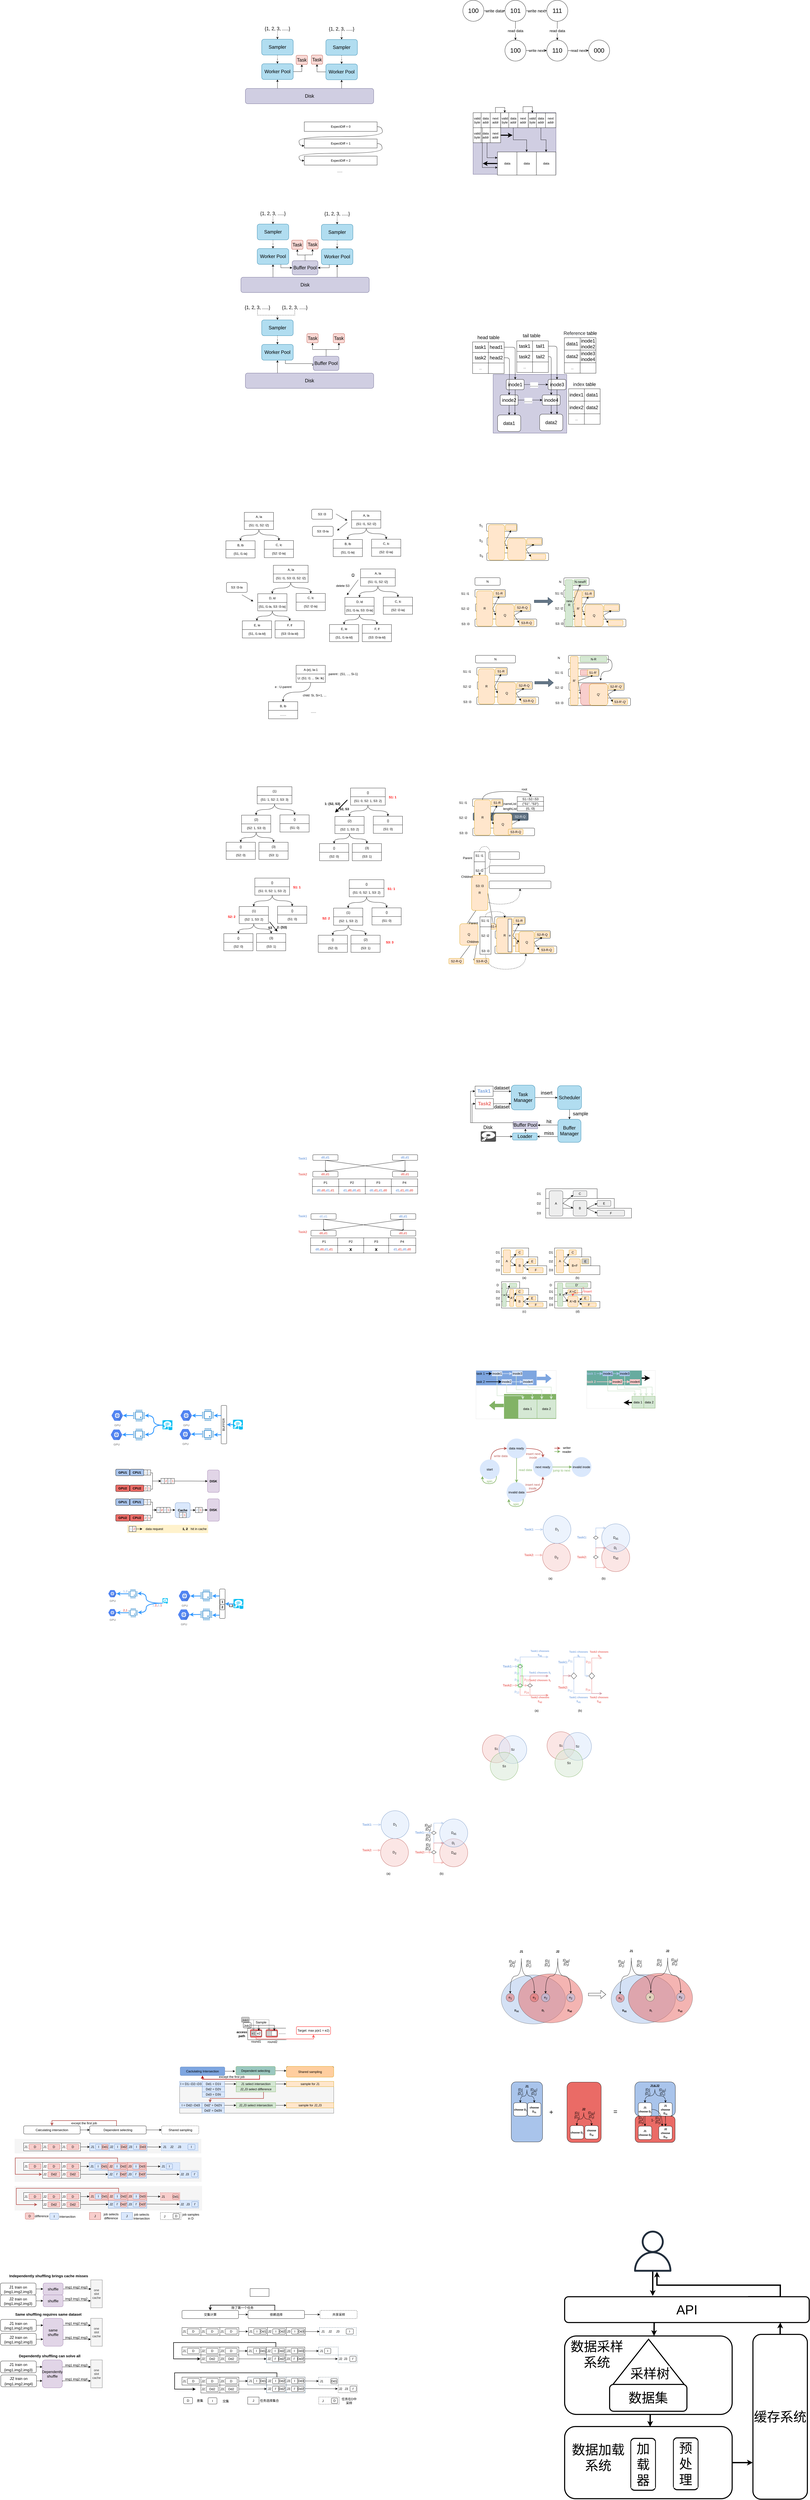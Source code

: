 <mxfile version="20.5.3" type="github">
  <diagram id="9_1sO07OhJ9FRKc1vzgv" name="Page-1">
    <mxGraphModel dx="2670" dy="565" grid="0" gridSize="10" guides="0" tooltips="1" connect="1" arrows="1" fold="1" page="1" pageScale="1" pageWidth="1700" pageHeight="1100" math="0" shadow="0">
      <root>
        <mxCell id="0" />
        <mxCell id="1" parent="0" />
        <mxCell id="gQf_BK1E4hnNeH2RFGb9-12" value="" style="rounded=0;whiteSpace=wrap;html=1;fillColor=none;" parent="1" vertex="1">
          <mxGeometry x="-602" y="9258" width="72" height="30" as="geometry" />
        </mxCell>
        <mxCell id="GEbZWe8yO6irYPd0_pZH-154" value="" style="rounded=0;whiteSpace=wrap;html=1;fontSize=12;fontColor=#333333;strokeColor=#666666;strokeWidth=1;fillColor=#f5f5f5;" parent="1" vertex="1">
          <mxGeometry x="-1006" y="8249" width="586" height="121" as="geometry" />
        </mxCell>
        <mxCell id="gSqqrUoZxQMGFdQT7_8D-162" value="" style="rounded=1;whiteSpace=wrap;html=1;fillColor=#647687;strokeColor=#314354;fontColor=#ffffff;" parent="1" vertex="1">
          <mxGeometry x="109.79" y="3431" width="210" height="29" as="geometry" />
        </mxCell>
        <mxCell id="gSqqrUoZxQMGFdQT7_8D-131" value="" style="rounded=0;whiteSpace=wrap;html=1;" parent="1" vertex="1">
          <mxGeometry x="114" y="3579" width="42" height="39" as="geometry" />
        </mxCell>
        <mxCell id="gSqqrUoZxQMGFdQT7_8D-134" style="edgeStyle=orthogonalEdgeStyle;curved=1;rounded=0;orthogonalLoop=1;jettySize=auto;html=1;entryX=0.5;entryY=1;entryDx=0;entryDy=0;exitX=0.5;exitY=1;exitDx=0;exitDy=0;dashed=1;" parent="1" source="gSqqrUoZxQMGFdQT7_8D-113" target="gSqqrUoZxQMGFdQT7_8D-103" edge="1">
          <mxGeometry relative="1" as="geometry">
            <Array as="points">
              <mxPoint x="135" y="3778" />
              <mxPoint x="288" y="3778" />
            </Array>
          </mxGeometry>
        </mxCell>
        <mxCell id="gSqqrUoZxQMGFdQT7_8D-129" value="" style="rounded=0;whiteSpace=wrap;html=1;" parent="1" vertex="1">
          <mxGeometry x="114" y="3617" width="42" height="104" as="geometry" />
        </mxCell>
        <mxCell id="gSqqrUoZxQMGFdQT7_8D-69" value="" style="rounded=1;whiteSpace=wrap;html=1;" parent="1" vertex="1">
          <mxGeometry x="472.5" y="2884" width="116" height="29" as="geometry" />
        </mxCell>
        <mxCell id="gSqqrUoZxQMGFdQT7_8D-96" value="" style="rounded=1;whiteSpace=wrap;html=1;fillColor=#f8cecc;strokeColor=#b85450;" parent="1" vertex="1">
          <mxGeometry x="517.5" y="2888" width="68" height="21" as="geometry" />
        </mxCell>
        <mxCell id="e8S-48M1ZYX5b7IWwxHJ-12" value="" style="rounded=1;whiteSpace=wrap;html=1;" parent="1" vertex="1">
          <mxGeometry x="161" y="2333" width="116" height="29" as="geometry" />
        </mxCell>
        <mxCell id="UMwyM1W5Pn3s6P2YmB9g-111" value="" style="rounded=0;whiteSpace=wrap;html=1;fillColor=#d0cee2;strokeColor=#56517e;" parent="1" vertex="1">
          <mxGeometry x="110" y="772" width="315" height="234" as="geometry" />
        </mxCell>
        <mxCell id="2XTefIz1HCk_Dmgl4uMw-68" value="&lt;font size=&quot;3&quot;&gt;write data&lt;/font&gt;" style="edgeStyle=orthogonalEdgeStyle;rounded=0;orthogonalLoop=1;jettySize=auto;html=1;entryX=0;entryY=0.5;entryDx=0;entryDy=0;" parent="1" source="2XTefIz1HCk_Dmgl4uMw-62" target="2XTefIz1HCk_Dmgl4uMw-63" edge="1">
          <mxGeometry relative="1" as="geometry">
            <Array as="points">
              <mxPoint x="228" y="385" />
              <mxPoint x="228" y="385" />
            </Array>
          </mxGeometry>
        </mxCell>
        <mxCell id="2XTefIz1HCk_Dmgl4uMw-62" value="&lt;font style=&quot;font-size: 24px&quot;&gt;100&lt;/font&gt;" style="ellipse;whiteSpace=wrap;html=1;aspect=fixed;" parent="1" vertex="1">
          <mxGeometry x="71" y="345" width="80" height="80" as="geometry" />
        </mxCell>
        <mxCell id="2XTefIz1HCk_Dmgl4uMw-69" value="&lt;font size=&quot;3&quot;&gt;write next&lt;/font&gt;" style="edgeStyle=orthogonalEdgeStyle;rounded=0;orthogonalLoop=1;jettySize=auto;html=1;" parent="1" source="2XTefIz1HCk_Dmgl4uMw-63" target="2XTefIz1HCk_Dmgl4uMw-65" edge="1">
          <mxGeometry relative="1" as="geometry" />
        </mxCell>
        <mxCell id="2XTefIz1HCk_Dmgl4uMw-70" value="&lt;font style=&quot;font-size: 14px&quot;&gt;read data&lt;/font&gt;" style="edgeStyle=orthogonalEdgeStyle;rounded=0;orthogonalLoop=1;jettySize=auto;html=1;" parent="1" source="2XTefIz1HCk_Dmgl4uMw-63" target="2XTefIz1HCk_Dmgl4uMw-64" edge="1">
          <mxGeometry relative="1" as="geometry" />
        </mxCell>
        <mxCell id="2XTefIz1HCk_Dmgl4uMw-63" value="&lt;font style=&quot;font-size: 24px&quot;&gt;101&lt;/font&gt;" style="ellipse;whiteSpace=wrap;html=1;aspect=fixed;" parent="1" vertex="1">
          <mxGeometry x="231" y="345" width="80" height="80" as="geometry" />
        </mxCell>
        <mxCell id="2XTefIz1HCk_Dmgl4uMw-71" value="&lt;font style=&quot;font-size: 14px&quot;&gt;write next&lt;/font&gt;" style="edgeStyle=orthogonalEdgeStyle;rounded=0;orthogonalLoop=1;jettySize=auto;html=1;" parent="1" source="2XTefIz1HCk_Dmgl4uMw-64" target="2XTefIz1HCk_Dmgl4uMw-66" edge="1">
          <mxGeometry relative="1" as="geometry" />
        </mxCell>
        <mxCell id="2XTefIz1HCk_Dmgl4uMw-64" value="&lt;font style=&quot;font-size: 24px&quot;&gt;100&lt;/font&gt;" style="ellipse;whiteSpace=wrap;html=1;aspect=fixed;" parent="1" vertex="1">
          <mxGeometry x="231" y="496" width="80" height="80" as="geometry" />
        </mxCell>
        <mxCell id="2XTefIz1HCk_Dmgl4uMw-72" value="&lt;font style=&quot;font-size: 14px&quot;&gt;read data&lt;/font&gt;" style="edgeStyle=orthogonalEdgeStyle;rounded=0;orthogonalLoop=1;jettySize=auto;html=1;entryX=0.5;entryY=0;entryDx=0;entryDy=0;" parent="1" source="2XTefIz1HCk_Dmgl4uMw-65" target="2XTefIz1HCk_Dmgl4uMw-66" edge="1">
          <mxGeometry relative="1" as="geometry" />
        </mxCell>
        <mxCell id="2XTefIz1HCk_Dmgl4uMw-65" value="&lt;font style=&quot;font-size: 24px&quot;&gt;111&lt;/font&gt;" style="ellipse;whiteSpace=wrap;html=1;aspect=fixed;" parent="1" vertex="1">
          <mxGeometry x="390" y="345" width="80" height="80" as="geometry" />
        </mxCell>
        <mxCell id="2XTefIz1HCk_Dmgl4uMw-74" value="&lt;font style=&quot;font-size: 14px&quot;&gt;read next&lt;/font&gt;" style="edgeStyle=orthogonalEdgeStyle;rounded=0;orthogonalLoop=1;jettySize=auto;html=1;entryX=0;entryY=0.5;entryDx=0;entryDy=0;" parent="1" source="2XTefIz1HCk_Dmgl4uMw-66" target="2XTefIz1HCk_Dmgl4uMw-67" edge="1">
          <mxGeometry relative="1" as="geometry" />
        </mxCell>
        <mxCell id="2XTefIz1HCk_Dmgl4uMw-66" value="&lt;font style=&quot;font-size: 24px&quot;&gt;110&lt;/font&gt;" style="ellipse;whiteSpace=wrap;html=1;aspect=fixed;" parent="1" vertex="1">
          <mxGeometry x="390" y="496" width="80" height="80" as="geometry" />
        </mxCell>
        <mxCell id="2XTefIz1HCk_Dmgl4uMw-67" value="&lt;font style=&quot;font-size: 24px&quot;&gt;000&lt;/font&gt;" style="ellipse;whiteSpace=wrap;html=1;aspect=fixed;" parent="1" vertex="1">
          <mxGeometry x="549" y="496" width="80" height="80" as="geometry" />
        </mxCell>
        <mxCell id="UMwyM1W5Pn3s6P2YmB9g-53" value="" style="group;" parent="1" vertex="1" connectable="0">
          <mxGeometry x="110" y="772" width="425" height="260" as="geometry" />
        </mxCell>
        <mxCell id="UMwyM1W5Pn3s6P2YmB9g-77" value="" style="group;strokeWidth=2;shadow=0;" parent="UMwyM1W5Pn3s6P2YmB9g-53" vertex="1" connectable="0">
          <mxGeometry x="105" width="104.73" height="57" as="geometry" />
        </mxCell>
        <mxCell id="UMwyM1W5Pn3s6P2YmB9g-125" value="" style="group;" parent="UMwyM1W5Pn3s6P2YmB9g-77" vertex="1" connectable="0">
          <mxGeometry width="104.73" height="57" as="geometry" />
        </mxCell>
        <mxCell id="UMwyM1W5Pn3s6P2YmB9g-73" value="valid&lt;br&gt;byte" style="rounded=0;whiteSpace=wrap;html=1;" parent="UMwyM1W5Pn3s6P2YmB9g-125" vertex="1">
          <mxGeometry width="30.538" height="57" as="geometry" />
        </mxCell>
        <mxCell id="UMwyM1W5Pn3s6P2YmB9g-74" value="data&lt;br&gt;addr" style="rounded=0;whiteSpace=wrap;html=1;" parent="UMwyM1W5Pn3s6P2YmB9g-125" vertex="1">
          <mxGeometry x="30.54" width="34.46" height="57" as="geometry" />
        </mxCell>
        <mxCell id="UMwyM1W5Pn3s6P2YmB9g-75" value="next&lt;br&gt;addr" style="rounded=0;whiteSpace=wrap;html=1;" parent="UMwyM1W5Pn3s6P2YmB9g-125" vertex="1">
          <mxGeometry x="65" width="39.73" height="57" as="geometry" />
        </mxCell>
        <mxCell id="UMwyM1W5Pn3s6P2YmB9g-79" value="data" style="rounded=0;whiteSpace=wrap;html=1;" parent="UMwyM1W5Pn3s6P2YmB9g-53" vertex="1">
          <mxGeometry x="166.54" y="149" width="74" height="88" as="geometry" />
        </mxCell>
        <mxCell id="UMwyM1W5Pn3s6P2YmB9g-91" value="data" style="rounded=0;whiteSpace=wrap;html=1;" parent="UMwyM1W5Pn3s6P2YmB9g-53" vertex="1">
          <mxGeometry x="240.54" y="149" width="74" height="88" as="geometry" />
        </mxCell>
        <mxCell id="UMwyM1W5Pn3s6P2YmB9g-92" value="data" style="rounded=0;whiteSpace=wrap;html=1;" parent="UMwyM1W5Pn3s6P2YmB9g-53" vertex="1">
          <mxGeometry x="92.54" y="149" width="74" height="88" as="geometry" />
        </mxCell>
        <mxCell id="UMwyM1W5Pn3s6P2YmB9g-94" value="" style="group;" parent="UMwyM1W5Pn3s6P2YmB9g-53" vertex="1" connectable="0">
          <mxGeometry x="210" y="1" width="104.73" height="56" as="geometry" />
        </mxCell>
        <mxCell id="UMwyM1W5Pn3s6P2YmB9g-95" value="valid&lt;br&gt;byte" style="rounded=0;whiteSpace=wrap;html=1;" parent="UMwyM1W5Pn3s6P2YmB9g-94" vertex="1">
          <mxGeometry width="30.538" height="56" as="geometry" />
        </mxCell>
        <mxCell id="UMwyM1W5Pn3s6P2YmB9g-96" value="data&lt;br&gt;addr" style="rounded=0;whiteSpace=wrap;html=1;" parent="UMwyM1W5Pn3s6P2YmB9g-94" vertex="1">
          <mxGeometry x="30.54" width="34.46" height="56" as="geometry" />
        </mxCell>
        <mxCell id="UMwyM1W5Pn3s6P2YmB9g-97" value="next&lt;br&gt;addr" style="rounded=0;whiteSpace=wrap;html=1;" parent="UMwyM1W5Pn3s6P2YmB9g-94" vertex="1">
          <mxGeometry x="65.0" width="39.73" height="56" as="geometry" />
        </mxCell>
        <mxCell id="UMwyM1W5Pn3s6P2YmB9g-99" value="" style="group;" parent="UMwyM1W5Pn3s6P2YmB9g-53" vertex="1" connectable="0">
          <mxGeometry y="57" width="104.73" height="57" as="geometry" />
        </mxCell>
        <mxCell id="UMwyM1W5Pn3s6P2YmB9g-100" value="valid&lt;br&gt;byte" style="rounded=0;whiteSpace=wrap;html=1;" parent="UMwyM1W5Pn3s6P2YmB9g-99" vertex="1">
          <mxGeometry width="30.538" height="57" as="geometry" />
        </mxCell>
        <mxCell id="UMwyM1W5Pn3s6P2YmB9g-101" value="data&lt;br&gt;addr" style="rounded=0;whiteSpace=wrap;html=1;" parent="UMwyM1W5Pn3s6P2YmB9g-99" vertex="1">
          <mxGeometry x="30.54" width="34.46" height="57" as="geometry" />
        </mxCell>
        <mxCell id="UMwyM1W5Pn3s6P2YmB9g-102" value="next&lt;br&gt;addr" style="rounded=0;whiteSpace=wrap;html=1;" parent="UMwyM1W5Pn3s6P2YmB9g-99" vertex="1">
          <mxGeometry x="65" width="39.73" height="57" as="geometry" />
        </mxCell>
        <mxCell id="UMwyM1W5Pn3s6P2YmB9g-107" style="edgeStyle=orthogonalEdgeStyle;rounded=0;orthogonalLoop=1;jettySize=auto;html=1;" parent="UMwyM1W5Pn3s6P2YmB9g-53" source="UMwyM1W5Pn3s6P2YmB9g-96" target="UMwyM1W5Pn3s6P2YmB9g-91" edge="1">
          <mxGeometry relative="1" as="geometry" />
        </mxCell>
        <mxCell id="UMwyM1W5Pn3s6P2YmB9g-108" style="edgeStyle=orthogonalEdgeStyle;rounded=0;orthogonalLoop=1;jettySize=auto;html=1;exitX=0.5;exitY=1;exitDx=0;exitDy=0;" parent="UMwyM1W5Pn3s6P2YmB9g-53" source="UMwyM1W5Pn3s6P2YmB9g-74" target="UMwyM1W5Pn3s6P2YmB9g-79" edge="1">
          <mxGeometry relative="1" as="geometry" />
        </mxCell>
        <mxCell id="UMwyM1W5Pn3s6P2YmB9g-119" style="edgeStyle=orthogonalEdgeStyle;rounded=0;orthogonalLoop=1;jettySize=auto;html=1;entryX=0.5;entryY=0;entryDx=0;entryDy=0;" parent="UMwyM1W5Pn3s6P2YmB9g-53" source="UMwyM1W5Pn3s6P2YmB9g-57" target="UMwyM1W5Pn3s6P2YmB9g-73" edge="1">
          <mxGeometry relative="1" as="geometry">
            <Array as="points">
              <mxPoint x="85" y="-20" />
              <mxPoint x="120" y="-20" />
            </Array>
          </mxGeometry>
        </mxCell>
        <mxCell id="UMwyM1W5Pn3s6P2YmB9g-120" style="edgeStyle=orthogonalEdgeStyle;rounded=0;orthogonalLoop=1;jettySize=auto;html=1;entryX=0.5;entryY=0;entryDx=0;entryDy=0;" parent="UMwyM1W5Pn3s6P2YmB9g-53" source="UMwyM1W5Pn3s6P2YmB9g-75" target="UMwyM1W5Pn3s6P2YmB9g-95" edge="1">
          <mxGeometry relative="1" as="geometry">
            <Array as="points">
              <mxPoint x="190" y="-23" />
              <mxPoint x="225" y="-23" />
            </Array>
          </mxGeometry>
        </mxCell>
        <mxCell id="UMwyM1W5Pn3s6P2YmB9g-54" value="" style="group;strokeWidth=3;" parent="UMwyM1W5Pn3s6P2YmB9g-53" vertex="1" connectable="0">
          <mxGeometry width="142" height="57" as="geometry" />
        </mxCell>
        <mxCell id="UMwyM1W5Pn3s6P2YmB9g-55" value="valid&lt;br&gt;byte" style="rounded=0;whiteSpace=wrap;html=1;" parent="UMwyM1W5Pn3s6P2YmB9g-54" vertex="1">
          <mxGeometry width="30.538" height="57" as="geometry" />
        </mxCell>
        <mxCell id="UMwyM1W5Pn3s6P2YmB9g-56" value="data&lt;br&gt;addr" style="rounded=0;whiteSpace=wrap;html=1;" parent="UMwyM1W5Pn3s6P2YmB9g-54" vertex="1">
          <mxGeometry x="30.54" width="34.46" height="57" as="geometry" />
        </mxCell>
        <mxCell id="UMwyM1W5Pn3s6P2YmB9g-57" value="next&lt;br&gt;addr" style="rounded=0;whiteSpace=wrap;html=1;" parent="UMwyM1W5Pn3s6P2YmB9g-54" vertex="1">
          <mxGeometry x="65" width="39.73" height="57" as="geometry" />
        </mxCell>
        <mxCell id="UMwyM1W5Pn3s6P2YmB9g-123" style="edgeStyle=orthogonalEdgeStyle;rounded=0;orthogonalLoop=1;jettySize=auto;html=1;entryX=0;entryY=0.25;entryDx=0;entryDy=0;" parent="UMwyM1W5Pn3s6P2YmB9g-53" source="UMwyM1W5Pn3s6P2YmB9g-101" target="UMwyM1W5Pn3s6P2YmB9g-92" edge="1">
          <mxGeometry relative="1" as="geometry">
            <Array as="points">
              <mxPoint x="53" y="171" />
            </Array>
          </mxGeometry>
        </mxCell>
        <mxCell id="geJMSuZulplkEZxOENzH-82" style="edgeStyle=orthogonalEdgeStyle;rounded=0;orthogonalLoop=1;jettySize=auto;html=1;exitX=0.5;exitY=0;exitDx=0;exitDy=0;entryX=0.004;entryY=0.673;entryDx=0;entryDy=0;entryPerimeter=0;strokeWidth=1;" parent="UMwyM1W5Pn3s6P2YmB9g-53" source="UMwyM1W5Pn3s6P2YmB9g-101" target="UMwyM1W5Pn3s6P2YmB9g-92" edge="1">
          <mxGeometry relative="1" as="geometry">
            <Array as="points">
              <mxPoint x="35" y="57" />
              <mxPoint x="35" y="208" />
            </Array>
          </mxGeometry>
        </mxCell>
        <mxCell id="9mrKONVWilzOIA2vpgeo-22" style="edgeStyle=orthogonalEdgeStyle;rounded=0;orthogonalLoop=1;jettySize=auto;html=1;exitX=0.25;exitY=0;exitDx=0;exitDy=0;entryX=0.5;entryY=1;entryDx=0;entryDy=0;" parent="1" source="geJMSuZulplkEZxOENzH-1" target="9mrKONVWilzOIA2vpgeo-6" edge="1">
          <mxGeometry relative="1" as="geometry" />
        </mxCell>
        <mxCell id="9mrKONVWilzOIA2vpgeo-24" style="edgeStyle=orthogonalEdgeStyle;rounded=0;orthogonalLoop=1;jettySize=auto;html=1;exitX=0.75;exitY=0;exitDx=0;exitDy=0;entryX=0.5;entryY=1;entryDx=0;entryDy=0;" parent="1" source="geJMSuZulplkEZxOENzH-1" target="9mrKONVWilzOIA2vpgeo-19" edge="1">
          <mxGeometry relative="1" as="geometry" />
        </mxCell>
        <mxCell id="geJMSuZulplkEZxOENzH-1" value="&lt;font style=&quot;font-size: 18px&quot;&gt;Disk&lt;/font&gt;" style="rounded=1;whiteSpace=wrap;html=1;fillColor=#d0cee2;strokeColor=#56517e;" parent="1" vertex="1">
          <mxGeometry x="-756" y="680" width="488" height="58" as="geometry" />
        </mxCell>
        <mxCell id="9mrKONVWilzOIA2vpgeo-7" style="edgeStyle=orthogonalEdgeStyle;rounded=0;orthogonalLoop=1;jettySize=auto;html=1;entryX=0.5;entryY=0;entryDx=0;entryDy=0;dashed=1;" parent="1" source="geJMSuZulplkEZxOENzH-3" target="9mrKONVWilzOIA2vpgeo-6" edge="1">
          <mxGeometry relative="1" as="geometry" />
        </mxCell>
        <mxCell id="geJMSuZulplkEZxOENzH-3" value="&lt;font style=&quot;font-size: 18px&quot;&gt;Sampler&lt;/font&gt;" style="rounded=1;whiteSpace=wrap;html=1;fillColor=#b1ddf0;strokeColor=#10739e;" parent="1" vertex="1">
          <mxGeometry x="-694" y="493" width="120" height="60" as="geometry" />
        </mxCell>
        <mxCell id="geJMSuZulplkEZxOENzH-5" style="edgeStyle=orthogonalEdgeStyle;rounded=0;orthogonalLoop=1;jettySize=auto;html=1;dashed=1;" parent="1" source="geJMSuZulplkEZxOENzH-4" target="geJMSuZulplkEZxOENzH-3" edge="1">
          <mxGeometry relative="1" as="geometry" />
        </mxCell>
        <mxCell id="geJMSuZulplkEZxOENzH-4" value="&lt;font style=&quot;font-size: 18px&quot;&gt;{1, 2, 3, .....}&lt;/font&gt;" style="text;html=1;strokeColor=none;fillColor=none;align=center;verticalAlign=middle;whiteSpace=wrap;rounded=0;" parent="1" vertex="1">
          <mxGeometry x="-697" y="443" width="126" height="19" as="geometry" />
        </mxCell>
        <mxCell id="geJMSuZulplkEZxOENzH-81" style="edgeStyle=orthogonalEdgeStyle;rounded=0;orthogonalLoop=1;jettySize=auto;html=1;strokeWidth=4;" parent="1" source="UMwyM1W5Pn3s6P2YmB9g-102" edge="1">
          <mxGeometry relative="1" as="geometry">
            <mxPoint x="260.207" y="857.5" as="targetPoint" />
          </mxGeometry>
        </mxCell>
        <mxCell id="geJMSuZulplkEZxOENzH-83" style="edgeStyle=orthogonalEdgeStyle;rounded=0;orthogonalLoop=1;jettySize=auto;html=1;strokeWidth=4;" parent="1" source="UMwyM1W5Pn3s6P2YmB9g-92" edge="1">
          <mxGeometry relative="1" as="geometry">
            <mxPoint x="146.552" y="965" as="targetPoint" />
          </mxGeometry>
        </mxCell>
        <mxCell id="9mrKONVWilzOIA2vpgeo-59" style="edgeStyle=orthogonalEdgeStyle;rounded=0;orthogonalLoop=1;jettySize=auto;html=1;entryX=0.5;entryY=1;entryDx=0;entryDy=0;" parent="1" source="9mrKONVWilzOIA2vpgeo-6" target="9mrKONVWilzOIA2vpgeo-10" edge="1">
          <mxGeometry relative="1" as="geometry" />
        </mxCell>
        <mxCell id="9mrKONVWilzOIA2vpgeo-6" value="&lt;font style=&quot;font-size: 18px&quot;&gt;Worker Pool&lt;/font&gt;" style="rounded=1;whiteSpace=wrap;html=1;fillColor=#b1ddf0;strokeColor=#10739e;" parent="1" vertex="1">
          <mxGeometry x="-694" y="586" width="120" height="60" as="geometry" />
        </mxCell>
        <mxCell id="9mrKONVWilzOIA2vpgeo-10" value="&lt;font style=&quot;font-size: 18px&quot;&gt;Task&lt;/font&gt;" style="rounded=1;whiteSpace=wrap;html=1;fillColor=#fad9d5;strokeColor=#ae4132;" parent="1" vertex="1">
          <mxGeometry x="-563" y="554" width="43.25" height="35" as="geometry" />
        </mxCell>
        <mxCell id="9mrKONVWilzOIA2vpgeo-14" style="edgeStyle=orthogonalEdgeStyle;rounded=0;orthogonalLoop=1;jettySize=auto;html=1;entryX=0.5;entryY=0;entryDx=0;entryDy=0;dashed=1;" parent="1" source="9mrKONVWilzOIA2vpgeo-15" target="9mrKONVWilzOIA2vpgeo-19" edge="1">
          <mxGeometry relative="1" as="geometry" />
        </mxCell>
        <mxCell id="9mrKONVWilzOIA2vpgeo-15" value="&lt;font style=&quot;font-size: 18px&quot;&gt;Sampler&lt;/font&gt;" style="rounded=1;whiteSpace=wrap;html=1;fillColor=#b1ddf0;strokeColor=#10739e;" parent="1" vertex="1">
          <mxGeometry x="-450" y="494" width="120" height="60" as="geometry" />
        </mxCell>
        <mxCell id="9mrKONVWilzOIA2vpgeo-16" style="edgeStyle=orthogonalEdgeStyle;rounded=0;orthogonalLoop=1;jettySize=auto;html=1;dashed=1;" parent="1" source="9mrKONVWilzOIA2vpgeo-17" target="9mrKONVWilzOIA2vpgeo-15" edge="1">
          <mxGeometry relative="1" as="geometry" />
        </mxCell>
        <mxCell id="9mrKONVWilzOIA2vpgeo-17" value="&lt;font style=&quot;font-size: 18px&quot;&gt;{1, 2, 3, .....}&lt;/font&gt;" style="text;html=1;strokeColor=none;fillColor=none;align=center;verticalAlign=middle;whiteSpace=wrap;rounded=0;" parent="1" vertex="1">
          <mxGeometry x="-453" y="444" width="126" height="19" as="geometry" />
        </mxCell>
        <mxCell id="9mrKONVWilzOIA2vpgeo-86" style="edgeStyle=orthogonalEdgeStyle;rounded=0;orthogonalLoop=1;jettySize=auto;html=1;entryX=0.5;entryY=1;entryDx=0;entryDy=0;" parent="1" source="9mrKONVWilzOIA2vpgeo-19" target="9mrKONVWilzOIA2vpgeo-85" edge="1">
          <mxGeometry relative="1" as="geometry" />
        </mxCell>
        <mxCell id="9mrKONVWilzOIA2vpgeo-19" value="&lt;font style=&quot;font-size: 18px&quot;&gt;Worker Pool&lt;/font&gt;" style="rounded=1;whiteSpace=wrap;html=1;fillColor=#b1ddf0;strokeColor=#10739e;" parent="1" vertex="1">
          <mxGeometry x="-450" y="587" width="120" height="60" as="geometry" />
        </mxCell>
        <mxCell id="9mrKONVWilzOIA2vpgeo-85" value="&lt;font style=&quot;font-size: 18px&quot;&gt;Task&lt;/font&gt;" style="rounded=1;whiteSpace=wrap;html=1;fillColor=#fad9d5;strokeColor=#ae4132;" parent="1" vertex="1">
          <mxGeometry x="-505.25" y="553" width="43.25" height="35" as="geometry" />
        </mxCell>
        <mxCell id="9mrKONVWilzOIA2vpgeo-104" style="edgeStyle=orthogonalEdgeStyle;rounded=0;orthogonalLoop=1;jettySize=auto;html=1;exitX=0.25;exitY=0;exitDx=0;exitDy=0;entryX=0.5;entryY=1;entryDx=0;entryDy=0;" parent="1" source="9mrKONVWilzOIA2vpgeo-106" target="9mrKONVWilzOIA2vpgeo-112" edge="1">
          <mxGeometry relative="1" as="geometry" />
        </mxCell>
        <mxCell id="9mrKONVWilzOIA2vpgeo-105" style="edgeStyle=orthogonalEdgeStyle;rounded=0;orthogonalLoop=1;jettySize=auto;html=1;exitX=0.75;exitY=0;exitDx=0;exitDy=0;entryX=0.5;entryY=1;entryDx=0;entryDy=0;" parent="1" source="9mrKONVWilzOIA2vpgeo-106" target="9mrKONVWilzOIA2vpgeo-119" edge="1">
          <mxGeometry relative="1" as="geometry" />
        </mxCell>
        <mxCell id="9mrKONVWilzOIA2vpgeo-106" value="&lt;font style=&quot;font-size: 18px&quot;&gt;Disk&lt;/font&gt;" style="rounded=1;whiteSpace=wrap;html=1;fillColor=#d0cee2;strokeColor=#56517e;" parent="1" vertex="1">
          <mxGeometry x="-773" y="1397" width="488" height="58" as="geometry" />
        </mxCell>
        <mxCell id="9mrKONVWilzOIA2vpgeo-107" style="edgeStyle=orthogonalEdgeStyle;rounded=0;orthogonalLoop=1;jettySize=auto;html=1;entryX=0.5;entryY=0;entryDx=0;entryDy=0;dashed=1;" parent="1" source="9mrKONVWilzOIA2vpgeo-108" target="9mrKONVWilzOIA2vpgeo-112" edge="1">
          <mxGeometry relative="1" as="geometry" />
        </mxCell>
        <mxCell id="9mrKONVWilzOIA2vpgeo-108" value="&lt;font style=&quot;font-size: 18px&quot;&gt;Sampler&lt;/font&gt;" style="rounded=1;whiteSpace=wrap;html=1;fillColor=#b1ddf0;strokeColor=#10739e;" parent="1" vertex="1">
          <mxGeometry x="-711" y="1195" width="120" height="60" as="geometry" />
        </mxCell>
        <mxCell id="9mrKONVWilzOIA2vpgeo-109" style="edgeStyle=orthogonalEdgeStyle;rounded=0;orthogonalLoop=1;jettySize=auto;html=1;dashed=1;" parent="1" source="9mrKONVWilzOIA2vpgeo-110" target="9mrKONVWilzOIA2vpgeo-108" edge="1">
          <mxGeometry relative="1" as="geometry" />
        </mxCell>
        <mxCell id="9mrKONVWilzOIA2vpgeo-110" value="&lt;font style=&quot;font-size: 18px&quot;&gt;{1, 2, 3, .....}&lt;/font&gt;" style="text;html=1;strokeColor=none;fillColor=none;align=center;verticalAlign=middle;whiteSpace=wrap;rounded=0;" parent="1" vertex="1">
          <mxGeometry x="-714" y="1145" width="126" height="19" as="geometry" />
        </mxCell>
        <mxCell id="9mrKONVWilzOIA2vpgeo-125" style="edgeStyle=orthogonalEdgeStyle;rounded=0;orthogonalLoop=1;jettySize=auto;html=1;exitX=0.75;exitY=1;exitDx=0;exitDy=0;entryX=0;entryY=0.5;entryDx=0;entryDy=0;" parent="1" source="9mrKONVWilzOIA2vpgeo-112" target="9mrKONVWilzOIA2vpgeo-121" edge="1">
          <mxGeometry relative="1" as="geometry">
            <Array as="points">
              <mxPoint x="-621" y="1361" />
            </Array>
          </mxGeometry>
        </mxCell>
        <mxCell id="9mrKONVWilzOIA2vpgeo-112" value="&lt;font style=&quot;font-size: 18px&quot;&gt;Worker Pool&lt;/font&gt;" style="rounded=1;whiteSpace=wrap;html=1;fillColor=#b1ddf0;strokeColor=#10739e;" parent="1" vertex="1">
          <mxGeometry x="-711" y="1288" width="120" height="60" as="geometry" />
        </mxCell>
        <mxCell id="9mrKONVWilzOIA2vpgeo-113" value="&lt;font style=&quot;font-size: 18px&quot;&gt;Task&lt;/font&gt;" style="rounded=1;whiteSpace=wrap;html=1;fillColor=#fad9d5;strokeColor=#ae4132;" parent="1" vertex="1">
          <mxGeometry x="-580" y="1256" width="43.25" height="35" as="geometry" />
        </mxCell>
        <mxCell id="9mrKONVWilzOIA2vpgeo-114" style="edgeStyle=orthogonalEdgeStyle;rounded=0;orthogonalLoop=1;jettySize=auto;html=1;entryX=0.5;entryY=0;entryDx=0;entryDy=0;dashed=1;" parent="1" source="9mrKONVWilzOIA2vpgeo-115" target="9mrKONVWilzOIA2vpgeo-119" edge="1">
          <mxGeometry relative="1" as="geometry" />
        </mxCell>
        <mxCell id="9mrKONVWilzOIA2vpgeo-115" value="&lt;font style=&quot;font-size: 18px&quot;&gt;Sampler&lt;/font&gt;" style="rounded=1;whiteSpace=wrap;html=1;fillColor=#b1ddf0;strokeColor=#10739e;" parent="1" vertex="1">
          <mxGeometry x="-467" y="1196" width="120" height="60" as="geometry" />
        </mxCell>
        <mxCell id="9mrKONVWilzOIA2vpgeo-116" style="edgeStyle=orthogonalEdgeStyle;rounded=0;orthogonalLoop=1;jettySize=auto;html=1;dashed=1;" parent="1" source="9mrKONVWilzOIA2vpgeo-117" target="9mrKONVWilzOIA2vpgeo-115" edge="1">
          <mxGeometry relative="1" as="geometry" />
        </mxCell>
        <mxCell id="9mrKONVWilzOIA2vpgeo-117" value="&lt;font style=&quot;font-size: 18px&quot;&gt;{1, 2, 3, .....}&lt;/font&gt;" style="text;html=1;strokeColor=none;fillColor=none;align=center;verticalAlign=middle;whiteSpace=wrap;rounded=0;" parent="1" vertex="1">
          <mxGeometry x="-470" y="1146" width="126" height="19" as="geometry" />
        </mxCell>
        <mxCell id="9mrKONVWilzOIA2vpgeo-126" style="edgeStyle=orthogonalEdgeStyle;rounded=0;orthogonalLoop=1;jettySize=auto;html=1;exitX=0.25;exitY=1;exitDx=0;exitDy=0;entryX=1;entryY=0.5;entryDx=0;entryDy=0;" parent="1" source="9mrKONVWilzOIA2vpgeo-119" target="9mrKONVWilzOIA2vpgeo-121" edge="1">
          <mxGeometry relative="1" as="geometry">
            <Array as="points">
              <mxPoint x="-437" y="1361" />
            </Array>
          </mxGeometry>
        </mxCell>
        <mxCell id="9mrKONVWilzOIA2vpgeo-119" value="&lt;font style=&quot;font-size: 18px&quot;&gt;Worker Pool&lt;/font&gt;" style="rounded=1;whiteSpace=wrap;html=1;fillColor=#b1ddf0;strokeColor=#10739e;" parent="1" vertex="1">
          <mxGeometry x="-467" y="1289" width="120" height="60" as="geometry" />
        </mxCell>
        <mxCell id="9mrKONVWilzOIA2vpgeo-120" value="&lt;font style=&quot;font-size: 18px&quot;&gt;Task&lt;/font&gt;" style="rounded=1;whiteSpace=wrap;html=1;fillColor=#fad9d5;strokeColor=#ae4132;" parent="1" vertex="1">
          <mxGeometry x="-522.25" y="1255" width="43.25" height="35" as="geometry" />
        </mxCell>
        <mxCell id="9mrKONVWilzOIA2vpgeo-122" style="edgeStyle=orthogonalEdgeStyle;rounded=0;orthogonalLoop=1;jettySize=auto;html=1;entryX=0.5;entryY=1;entryDx=0;entryDy=0;" parent="1" source="9mrKONVWilzOIA2vpgeo-121" target="9mrKONVWilzOIA2vpgeo-113" edge="1">
          <mxGeometry relative="1" as="geometry" />
        </mxCell>
        <mxCell id="9mrKONVWilzOIA2vpgeo-123" style="edgeStyle=orthogonalEdgeStyle;rounded=0;orthogonalLoop=1;jettySize=auto;html=1;entryX=0.5;entryY=1;entryDx=0;entryDy=0;" parent="1" source="9mrKONVWilzOIA2vpgeo-121" target="9mrKONVWilzOIA2vpgeo-120" edge="1">
          <mxGeometry relative="1" as="geometry" />
        </mxCell>
        <mxCell id="9mrKONVWilzOIA2vpgeo-121" value="&lt;font style=&quot;font-size: 18px&quot;&gt;Buffer Pool&lt;/font&gt;" style="rounded=1;whiteSpace=wrap;html=1;fillColor=#d0cee2;strokeColor=#56517e;" parent="1" vertex="1">
          <mxGeometry x="-578" y="1334" width="98" height="54" as="geometry" />
        </mxCell>
        <mxCell id="9mrKONVWilzOIA2vpgeo-127" style="edgeStyle=orthogonalEdgeStyle;rounded=0;orthogonalLoop=1;jettySize=auto;html=1;exitX=0.25;exitY=0;exitDx=0;exitDy=0;entryX=0.5;entryY=1;entryDx=0;entryDy=0;" parent="1" source="9mrKONVWilzOIA2vpgeo-129" target="9mrKONVWilzOIA2vpgeo-135" edge="1">
          <mxGeometry relative="1" as="geometry" />
        </mxCell>
        <mxCell id="9mrKONVWilzOIA2vpgeo-129" value="&lt;font style=&quot;font-size: 18px&quot;&gt;Disk&lt;/font&gt;" style="rounded=1;whiteSpace=wrap;html=1;fillColor=#d0cee2;strokeColor=#56517e;" parent="1" vertex="1">
          <mxGeometry x="-756" y="1761" width="488" height="58" as="geometry" />
        </mxCell>
        <mxCell id="9mrKONVWilzOIA2vpgeo-130" style="edgeStyle=orthogonalEdgeStyle;rounded=0;orthogonalLoop=1;jettySize=auto;html=1;entryX=0.5;entryY=0;entryDx=0;entryDy=0;dashed=1;" parent="1" source="9mrKONVWilzOIA2vpgeo-131" target="9mrKONVWilzOIA2vpgeo-135" edge="1">
          <mxGeometry relative="1" as="geometry" />
        </mxCell>
        <mxCell id="9mrKONVWilzOIA2vpgeo-131" value="&lt;font style=&quot;font-size: 18px&quot;&gt;Sampler&lt;/font&gt;" style="rounded=1;whiteSpace=wrap;html=1;fillColor=#b1ddf0;strokeColor=#10739e;" parent="1" vertex="1">
          <mxGeometry x="-694" y="1559" width="120" height="60" as="geometry" />
        </mxCell>
        <mxCell id="9mrKONVWilzOIA2vpgeo-132" style="edgeStyle=orthogonalEdgeStyle;rounded=0;orthogonalLoop=1;jettySize=auto;html=1;dashed=1;" parent="1" source="9mrKONVWilzOIA2vpgeo-133" target="9mrKONVWilzOIA2vpgeo-131" edge="1">
          <mxGeometry relative="1" as="geometry" />
        </mxCell>
        <mxCell id="9mrKONVWilzOIA2vpgeo-133" value="&lt;font style=&quot;font-size: 18px&quot;&gt;{1, 2, 3, .....}&lt;/font&gt;" style="text;html=1;strokeColor=none;fillColor=none;align=center;verticalAlign=middle;whiteSpace=wrap;rounded=0;" parent="1" vertex="1">
          <mxGeometry x="-773" y="1502" width="126" height="19" as="geometry" />
        </mxCell>
        <mxCell id="9mrKONVWilzOIA2vpgeo-134" style="edgeStyle=orthogonalEdgeStyle;rounded=0;orthogonalLoop=1;jettySize=auto;html=1;exitX=0.75;exitY=1;exitDx=0;exitDy=0;entryX=0;entryY=0.5;entryDx=0;entryDy=0;" parent="1" source="9mrKONVWilzOIA2vpgeo-135" target="9mrKONVWilzOIA2vpgeo-146" edge="1">
          <mxGeometry relative="1" as="geometry">
            <Array as="points">
              <mxPoint x="-604" y="1725" />
            </Array>
          </mxGeometry>
        </mxCell>
        <mxCell id="9mrKONVWilzOIA2vpgeo-135" value="&lt;font style=&quot;font-size: 18px&quot;&gt;Worker Pool&lt;/font&gt;" style="rounded=1;whiteSpace=wrap;html=1;fillColor=#b1ddf0;strokeColor=#10739e;" parent="1" vertex="1">
          <mxGeometry x="-694" y="1652" width="120" height="60" as="geometry" />
        </mxCell>
        <mxCell id="9mrKONVWilzOIA2vpgeo-136" value="&lt;font style=&quot;font-size: 18px&quot;&gt;Task&lt;/font&gt;" style="rounded=1;whiteSpace=wrap;html=1;fillColor=#fad9d5;strokeColor=#ae4132;" parent="1" vertex="1">
          <mxGeometry x="-522.25" y="1611" width="43.25" height="35" as="geometry" />
        </mxCell>
        <mxCell id="9mrKONVWilzOIA2vpgeo-139" style="edgeStyle=orthogonalEdgeStyle;rounded=0;orthogonalLoop=1;jettySize=auto;html=1;dashed=1;entryX=0.5;entryY=0;entryDx=0;entryDy=0;" parent="1" source="9mrKONVWilzOIA2vpgeo-140" target="9mrKONVWilzOIA2vpgeo-131" edge="1">
          <mxGeometry relative="1" as="geometry">
            <mxPoint x="-390" y="1560" as="targetPoint" />
          </mxGeometry>
        </mxCell>
        <mxCell id="9mrKONVWilzOIA2vpgeo-140" value="&lt;font style=&quot;font-size: 18px&quot;&gt;{1, 2, 3, .....}&lt;/font&gt;" style="text;html=1;strokeColor=none;fillColor=none;align=center;verticalAlign=middle;whiteSpace=wrap;rounded=0;" parent="1" vertex="1">
          <mxGeometry x="-631.25" y="1502" width="126" height="19" as="geometry" />
        </mxCell>
        <mxCell id="9mrKONVWilzOIA2vpgeo-143" value="&lt;font style=&quot;font-size: 18px&quot;&gt;Task&lt;/font&gt;" style="rounded=1;whiteSpace=wrap;html=1;fillColor=#fad9d5;strokeColor=#ae4132;" parent="1" vertex="1">
          <mxGeometry x="-422" y="1611" width="43.25" height="35" as="geometry" />
        </mxCell>
        <mxCell id="9mrKONVWilzOIA2vpgeo-144" style="edgeStyle=orthogonalEdgeStyle;rounded=0;orthogonalLoop=1;jettySize=auto;html=1;entryX=0.5;entryY=1;entryDx=0;entryDy=0;" parent="1" source="9mrKONVWilzOIA2vpgeo-146" target="9mrKONVWilzOIA2vpgeo-136" edge="1">
          <mxGeometry relative="1" as="geometry" />
        </mxCell>
        <mxCell id="9mrKONVWilzOIA2vpgeo-145" style="edgeStyle=orthogonalEdgeStyle;rounded=0;orthogonalLoop=1;jettySize=auto;html=1;entryX=0.5;entryY=1;entryDx=0;entryDy=0;" parent="1" source="9mrKONVWilzOIA2vpgeo-146" target="9mrKONVWilzOIA2vpgeo-143" edge="1">
          <mxGeometry relative="1" as="geometry" />
        </mxCell>
        <mxCell id="9mrKONVWilzOIA2vpgeo-146" value="&lt;font style=&quot;font-size: 18px&quot;&gt;Buffer Pool&lt;/font&gt;" style="rounded=1;whiteSpace=wrap;html=1;fillColor=#d0cee2;strokeColor=#56517e;" parent="1" vertex="1">
          <mxGeometry x="-498" y="1697" width="98" height="54" as="geometry" />
        </mxCell>
        <mxCell id="9mrKONVWilzOIA2vpgeo-150" value="" style="group;" parent="1" vertex="1" connectable="0">
          <mxGeometry x="-760" y="2290" width="111" height="65" as="geometry" />
        </mxCell>
        <mxCell id="9mrKONVWilzOIA2vpgeo-148" value="A" style="rounded=0;whiteSpace=wrap;html=1;" parent="9mrKONVWilzOIA2vpgeo-150" vertex="1">
          <mxGeometry width="111" height="33" as="geometry" />
        </mxCell>
        <mxCell id="9mrKONVWilzOIA2vpgeo-149" value="{S1: l1, S2: l2}" style="rounded=0;whiteSpace=wrap;html=1;" parent="9mrKONVWilzOIA2vpgeo-150" vertex="1">
          <mxGeometry y="33" width="111" height="32" as="geometry" />
        </mxCell>
        <mxCell id="9mrKONVWilzOIA2vpgeo-151" value="" style="group;" parent="1" vertex="1" connectable="0">
          <mxGeometry x="-760" y="2290" width="111" height="65" as="geometry" />
        </mxCell>
        <mxCell id="9mrKONVWilzOIA2vpgeo-152" value="A, la" style="rounded=0;whiteSpace=wrap;html=1;" parent="9mrKONVWilzOIA2vpgeo-151" vertex="1">
          <mxGeometry width="111" height="33" as="geometry" />
        </mxCell>
        <mxCell id="9mrKONVWilzOIA2vpgeo-153" value="{S1: l1, S2: l2}" style="rounded=0;whiteSpace=wrap;html=1;" parent="9mrKONVWilzOIA2vpgeo-151" vertex="1">
          <mxGeometry y="33" width="111" height="32" as="geometry" />
        </mxCell>
        <mxCell id="9mrKONVWilzOIA2vpgeo-154" value="" style="group;" parent="1" vertex="1" connectable="0">
          <mxGeometry x="-830" y="2398" width="111" height="65" as="geometry" />
        </mxCell>
        <mxCell id="9mrKONVWilzOIA2vpgeo-155" value="B, lb" style="rounded=0;whiteSpace=wrap;html=1;" parent="9mrKONVWilzOIA2vpgeo-154" vertex="1">
          <mxGeometry width="111" height="33" as="geometry" />
        </mxCell>
        <mxCell id="9mrKONVWilzOIA2vpgeo-156" value="{S1, l1-la}" style="rounded=0;whiteSpace=wrap;html=1;" parent="9mrKONVWilzOIA2vpgeo-154" vertex="1">
          <mxGeometry y="33" width="111" height="32" as="geometry" />
        </mxCell>
        <mxCell id="9mrKONVWilzOIA2vpgeo-157" value="" style="group;" parent="1" vertex="1" connectable="0">
          <mxGeometry x="-684" y="2397" width="111" height="65" as="geometry" />
        </mxCell>
        <mxCell id="9mrKONVWilzOIA2vpgeo-158" value="C, lc" style="rounded=0;whiteSpace=wrap;html=1;" parent="9mrKONVWilzOIA2vpgeo-157" vertex="1">
          <mxGeometry width="111" height="33" as="geometry" />
        </mxCell>
        <mxCell id="9mrKONVWilzOIA2vpgeo-159" value="{S2: l2-la}" style="rounded=0;whiteSpace=wrap;html=1;" parent="9mrKONVWilzOIA2vpgeo-157" vertex="1">
          <mxGeometry y="33" width="111" height="32" as="geometry" />
        </mxCell>
        <mxCell id="9mrKONVWilzOIA2vpgeo-160" style="edgeStyle=orthogonalEdgeStyle;rounded=0;orthogonalLoop=1;jettySize=auto;html=1;entryX=0.5;entryY=0;entryDx=0;entryDy=0;curved=1;" parent="1" source="9mrKONVWilzOIA2vpgeo-153" target="9mrKONVWilzOIA2vpgeo-155" edge="1">
          <mxGeometry relative="1" as="geometry" />
        </mxCell>
        <mxCell id="9mrKONVWilzOIA2vpgeo-161" style="rounded=0;orthogonalLoop=1;jettySize=auto;html=1;edgeStyle=orthogonalEdgeStyle;curved=1;" parent="1" source="9mrKONVWilzOIA2vpgeo-153" target="9mrKONVWilzOIA2vpgeo-158" edge="1">
          <mxGeometry relative="1" as="geometry" />
        </mxCell>
        <mxCell id="9mrKONVWilzOIA2vpgeo-162" value="" style="group;" parent="1" vertex="1" connectable="0">
          <mxGeometry x="-639" y="2491" width="121.5" height="65" as="geometry" />
        </mxCell>
        <mxCell id="9mrKONVWilzOIA2vpgeo-163" value="A" style="rounded=0;whiteSpace=wrap;html=1;" parent="9mrKONVWilzOIA2vpgeo-162" vertex="1">
          <mxGeometry width="111" height="33" as="geometry" />
        </mxCell>
        <mxCell id="9mrKONVWilzOIA2vpgeo-164" value="{S1: l1, S2: l2}" style="rounded=0;whiteSpace=wrap;html=1;" parent="9mrKONVWilzOIA2vpgeo-162" vertex="1">
          <mxGeometry y="33" width="111" height="32" as="geometry" />
        </mxCell>
        <mxCell id="9mrKONVWilzOIA2vpgeo-165" value="" style="group;" parent="9mrKONVWilzOIA2vpgeo-162" vertex="1" connectable="0">
          <mxGeometry x="-10.5" width="132" height="65" as="geometry" />
        </mxCell>
        <mxCell id="9mrKONVWilzOIA2vpgeo-166" value="A, la" style="rounded=0;whiteSpace=wrap;html=1;" parent="9mrKONVWilzOIA2vpgeo-165" vertex="1">
          <mxGeometry width="132" height="33" as="geometry" />
        </mxCell>
        <mxCell id="9mrKONVWilzOIA2vpgeo-167" value="{S1: l1, S3: l3, S2: l2}" style="rounded=0;whiteSpace=wrap;html=1;" parent="9mrKONVWilzOIA2vpgeo-165" vertex="1">
          <mxGeometry y="33" width="132" height="32" as="geometry" />
        </mxCell>
        <mxCell id="9mrKONVWilzOIA2vpgeo-168" value="" style="group;" parent="1" vertex="1" connectable="0">
          <mxGeometry x="-709" y="2599" width="111" height="65" as="geometry" />
        </mxCell>
        <mxCell id="9mrKONVWilzOIA2vpgeo-169" value="D, ld" style="rounded=0;whiteSpace=wrap;html=1;" parent="9mrKONVWilzOIA2vpgeo-168" vertex="1">
          <mxGeometry width="111" height="33" as="geometry" />
        </mxCell>
        <mxCell id="9mrKONVWilzOIA2vpgeo-170" value="{S1, l1-la, S3: l3-la}" style="rounded=0;whiteSpace=wrap;html=1;" parent="9mrKONVWilzOIA2vpgeo-168" vertex="1">
          <mxGeometry y="33" width="111" height="32" as="geometry" />
        </mxCell>
        <mxCell id="9mrKONVWilzOIA2vpgeo-171" value="" style="group;" parent="1" vertex="1" connectable="0">
          <mxGeometry x="-563" y="2598" width="111" height="65" as="geometry" />
        </mxCell>
        <mxCell id="9mrKONVWilzOIA2vpgeo-172" value="C, lc" style="rounded=0;whiteSpace=wrap;html=1;" parent="9mrKONVWilzOIA2vpgeo-171" vertex="1">
          <mxGeometry width="111" height="33" as="geometry" />
        </mxCell>
        <mxCell id="9mrKONVWilzOIA2vpgeo-173" value="{S2: l2-la}" style="rounded=0;whiteSpace=wrap;html=1;" parent="9mrKONVWilzOIA2vpgeo-171" vertex="1">
          <mxGeometry y="33" width="111" height="32" as="geometry" />
        </mxCell>
        <mxCell id="9mrKONVWilzOIA2vpgeo-174" style="edgeStyle=orthogonalEdgeStyle;rounded=0;orthogonalLoop=1;jettySize=auto;html=1;entryX=0.5;entryY=0;entryDx=0;entryDy=0;curved=1;" parent="1" source="9mrKONVWilzOIA2vpgeo-167" target="9mrKONVWilzOIA2vpgeo-169" edge="1">
          <mxGeometry relative="1" as="geometry" />
        </mxCell>
        <mxCell id="9mrKONVWilzOIA2vpgeo-175" style="rounded=0;orthogonalLoop=1;jettySize=auto;html=1;edgeStyle=orthogonalEdgeStyle;curved=1;" parent="1" source="9mrKONVWilzOIA2vpgeo-167" target="9mrKONVWilzOIA2vpgeo-172" edge="1">
          <mxGeometry relative="1" as="geometry" />
        </mxCell>
        <mxCell id="9mrKONVWilzOIA2vpgeo-178" value="S3: l3-la" style="rounded=1;whiteSpace=wrap;html=1;" parent="1" vertex="1">
          <mxGeometry x="-828" y="2556" width="79" height="38" as="geometry" />
        </mxCell>
        <mxCell id="9mrKONVWilzOIA2vpgeo-181" value="" style="group;" parent="1" vertex="1" connectable="0">
          <mxGeometry x="-767.5" y="2702" width="111" height="65" as="geometry" />
        </mxCell>
        <mxCell id="9mrKONVWilzOIA2vpgeo-182" value="E, le" style="rounded=0;whiteSpace=wrap;html=1;" parent="9mrKONVWilzOIA2vpgeo-181" vertex="1">
          <mxGeometry width="111" height="33" as="geometry" />
        </mxCell>
        <mxCell id="9mrKONVWilzOIA2vpgeo-183" value="{S1, l1-la-ld}" style="rounded=0;whiteSpace=wrap;html=1;" parent="9mrKONVWilzOIA2vpgeo-181" vertex="1">
          <mxGeometry y="33" width="111" height="32" as="geometry" />
        </mxCell>
        <mxCell id="9mrKONVWilzOIA2vpgeo-184" value="" style="group;" parent="1" vertex="1" connectable="0">
          <mxGeometry x="-643" y="2702" width="111" height="65" as="geometry" />
        </mxCell>
        <mxCell id="9mrKONVWilzOIA2vpgeo-185" value="F, lf" style="rounded=0;whiteSpace=wrap;html=1;" parent="9mrKONVWilzOIA2vpgeo-184" vertex="1">
          <mxGeometry width="111" height="33" as="geometry" />
        </mxCell>
        <mxCell id="9mrKONVWilzOIA2vpgeo-186" value="{S3: l3-la-ld}" style="rounded=0;whiteSpace=wrap;html=1;" parent="9mrKONVWilzOIA2vpgeo-184" vertex="1">
          <mxGeometry y="33" width="111" height="32" as="geometry" />
        </mxCell>
        <mxCell id="9mrKONVWilzOIA2vpgeo-187" style="edgeStyle=orthogonalEdgeStyle;curved=1;rounded=0;orthogonalLoop=1;jettySize=auto;html=1;" parent="1" source="9mrKONVWilzOIA2vpgeo-170" target="9mrKONVWilzOIA2vpgeo-182" edge="1">
          <mxGeometry relative="1" as="geometry" />
        </mxCell>
        <mxCell id="9mrKONVWilzOIA2vpgeo-188" style="edgeStyle=orthogonalEdgeStyle;curved=1;rounded=0;orthogonalLoop=1;jettySize=auto;html=1;" parent="1" source="9mrKONVWilzOIA2vpgeo-170" target="9mrKONVWilzOIA2vpgeo-185" edge="1">
          <mxGeometry relative="1" as="geometry" />
        </mxCell>
        <mxCell id="9mrKONVWilzOIA2vpgeo-189" value="" style="endArrow=classic;html=1;" parent="1" edge="1">
          <mxGeometry width="50" height="50" relative="1" as="geometry">
            <mxPoint x="-769" y="2603" as="sourcePoint" />
            <mxPoint x="-726" y="2628" as="targetPoint" />
          </mxGeometry>
        </mxCell>
        <mxCell id="9mrKONVWilzOIA2vpgeo-190" value="" style="group;" parent="1" vertex="1" connectable="0">
          <mxGeometry x="-352" y="2285" width="111" height="65" as="geometry" />
        </mxCell>
        <mxCell id="9mrKONVWilzOIA2vpgeo-191" value="A" style="rounded=0;whiteSpace=wrap;html=1;" parent="9mrKONVWilzOIA2vpgeo-190" vertex="1">
          <mxGeometry width="111" height="33" as="geometry" />
        </mxCell>
        <mxCell id="9mrKONVWilzOIA2vpgeo-192" value="{S1: l1, S2: l2}" style="rounded=0;whiteSpace=wrap;html=1;" parent="9mrKONVWilzOIA2vpgeo-190" vertex="1">
          <mxGeometry y="33" width="111" height="32" as="geometry" />
        </mxCell>
        <mxCell id="9mrKONVWilzOIA2vpgeo-193" value="" style="group;" parent="1" vertex="1" connectable="0">
          <mxGeometry x="-352" y="2285" width="111" height="65" as="geometry" />
        </mxCell>
        <mxCell id="9mrKONVWilzOIA2vpgeo-194" value="A, la" style="rounded=0;whiteSpace=wrap;html=1;" parent="9mrKONVWilzOIA2vpgeo-193" vertex="1">
          <mxGeometry width="111" height="33" as="geometry" />
        </mxCell>
        <mxCell id="9mrKONVWilzOIA2vpgeo-195" value="{S1: l1, S2: l2}" style="rounded=0;whiteSpace=wrap;html=1;" parent="9mrKONVWilzOIA2vpgeo-193" vertex="1">
          <mxGeometry y="33" width="111" height="32" as="geometry" />
        </mxCell>
        <mxCell id="9mrKONVWilzOIA2vpgeo-196" value="" style="group;" parent="1" vertex="1" connectable="0">
          <mxGeometry x="-422" y="2393" width="111" height="65" as="geometry" />
        </mxCell>
        <mxCell id="9mrKONVWilzOIA2vpgeo-197" value="B, lb" style="rounded=0;whiteSpace=wrap;html=1;" parent="9mrKONVWilzOIA2vpgeo-196" vertex="1">
          <mxGeometry width="111" height="33" as="geometry" />
        </mxCell>
        <mxCell id="9mrKONVWilzOIA2vpgeo-198" value="{S1, l1-la}" style="rounded=0;whiteSpace=wrap;html=1;" parent="9mrKONVWilzOIA2vpgeo-196" vertex="1">
          <mxGeometry y="33" width="111" height="32" as="geometry" />
        </mxCell>
        <mxCell id="9mrKONVWilzOIA2vpgeo-199" value="" style="group;" parent="1" vertex="1" connectable="0">
          <mxGeometry x="-276" y="2392" width="111" height="65" as="geometry" />
        </mxCell>
        <mxCell id="9mrKONVWilzOIA2vpgeo-200" value="C, lc" style="rounded=0;whiteSpace=wrap;html=1;" parent="9mrKONVWilzOIA2vpgeo-199" vertex="1">
          <mxGeometry width="111" height="33" as="geometry" />
        </mxCell>
        <mxCell id="9mrKONVWilzOIA2vpgeo-201" value="{S2: l2-la}" style="rounded=0;whiteSpace=wrap;html=1;" parent="9mrKONVWilzOIA2vpgeo-199" vertex="1">
          <mxGeometry y="33" width="111" height="32" as="geometry" />
        </mxCell>
        <mxCell id="9mrKONVWilzOIA2vpgeo-202" style="edgeStyle=orthogonalEdgeStyle;rounded=0;orthogonalLoop=1;jettySize=auto;html=1;entryX=0.5;entryY=0;entryDx=0;entryDy=0;curved=1;" parent="1" source="9mrKONVWilzOIA2vpgeo-195" target="9mrKONVWilzOIA2vpgeo-197" edge="1">
          <mxGeometry relative="1" as="geometry" />
        </mxCell>
        <mxCell id="9mrKONVWilzOIA2vpgeo-203" style="rounded=0;orthogonalLoop=1;jettySize=auto;html=1;edgeStyle=orthogonalEdgeStyle;curved=1;" parent="1" source="9mrKONVWilzOIA2vpgeo-195" target="9mrKONVWilzOIA2vpgeo-200" edge="1">
          <mxGeometry relative="1" as="geometry" />
        </mxCell>
        <mxCell id="9mrKONVWilzOIA2vpgeo-204" value="S3: l3" style="rounded=1;whiteSpace=wrap;html=1;" parent="1" vertex="1">
          <mxGeometry x="-504" y="2278" width="79" height="38" as="geometry" />
        </mxCell>
        <mxCell id="9mrKONVWilzOIA2vpgeo-206" value="S3: l3-la" style="rounded=1;whiteSpace=wrap;html=1;" parent="1" vertex="1">
          <mxGeometry x="-501" y="2343" width="79" height="38" as="geometry" />
        </mxCell>
        <mxCell id="9mrKONVWilzOIA2vpgeo-207" value="" style="endArrow=classic;html=1;" parent="1" edge="1">
          <mxGeometry width="50" height="50" relative="1" as="geometry">
            <mxPoint x="-411.5" y="2296.0" as="sourcePoint" />
            <mxPoint x="-368.5" y="2321.0" as="targetPoint" />
          </mxGeometry>
        </mxCell>
        <mxCell id="9mrKONVWilzOIA2vpgeo-208" value="" style="endArrow=classic;html=1;" parent="1" edge="1">
          <mxGeometry width="50" height="50" relative="1" as="geometry">
            <mxPoint x="-368" y="2328" as="sourcePoint" />
            <mxPoint x="-407" y="2359" as="targetPoint" />
          </mxGeometry>
        </mxCell>
        <mxCell id="9mrKONVWilzOIA2vpgeo-209" value="" style="group;" parent="1" vertex="1" connectable="0">
          <mxGeometry x="-307.5" y="2505" width="121.5" height="65" as="geometry" />
        </mxCell>
        <mxCell id="9mrKONVWilzOIA2vpgeo-210" value="A" style="rounded=0;whiteSpace=wrap;html=1;" parent="9mrKONVWilzOIA2vpgeo-209" vertex="1">
          <mxGeometry width="111" height="33" as="geometry" />
        </mxCell>
        <mxCell id="9mrKONVWilzOIA2vpgeo-211" value="{S1: l1, S2: l2}" style="rounded=0;whiteSpace=wrap;html=1;" parent="9mrKONVWilzOIA2vpgeo-209" vertex="1">
          <mxGeometry y="33" width="111" height="32" as="geometry" />
        </mxCell>
        <mxCell id="9mrKONVWilzOIA2vpgeo-212" value="" style="group;" parent="9mrKONVWilzOIA2vpgeo-209" vertex="1" connectable="0">
          <mxGeometry x="-10.5" width="132" height="65" as="geometry" />
        </mxCell>
        <mxCell id="9mrKONVWilzOIA2vpgeo-213" value="A, la" style="rounded=0;whiteSpace=wrap;html=1;" parent="9mrKONVWilzOIA2vpgeo-212" vertex="1">
          <mxGeometry width="132" height="33" as="geometry" />
        </mxCell>
        <mxCell id="9mrKONVWilzOIA2vpgeo-214" value="{S1: l1, S2: l2}" style="rounded=0;whiteSpace=wrap;html=1;" parent="9mrKONVWilzOIA2vpgeo-212" vertex="1">
          <mxGeometry y="33" width="132" height="32" as="geometry" />
        </mxCell>
        <mxCell id="9mrKONVWilzOIA2vpgeo-215" value="" style="group;" parent="1" vertex="1" connectable="0">
          <mxGeometry x="-377.5" y="2613" width="111" height="65" as="geometry" />
        </mxCell>
        <mxCell id="9mrKONVWilzOIA2vpgeo-216" value="D, ld" style="rounded=0;whiteSpace=wrap;html=1;" parent="9mrKONVWilzOIA2vpgeo-215" vertex="1">
          <mxGeometry width="111" height="33" as="geometry" />
        </mxCell>
        <mxCell id="9mrKONVWilzOIA2vpgeo-217" value="{S1, l1-la, S3: l3-la}" style="rounded=0;whiteSpace=wrap;html=1;" parent="9mrKONVWilzOIA2vpgeo-215" vertex="1">
          <mxGeometry y="33" width="111" height="32" as="geometry" />
        </mxCell>
        <mxCell id="9mrKONVWilzOIA2vpgeo-218" value="" style="group;" parent="1" vertex="1" connectable="0">
          <mxGeometry x="-231.5" y="2612" width="111" height="65" as="geometry" />
        </mxCell>
        <mxCell id="9mrKONVWilzOIA2vpgeo-219" value="C, lc" style="rounded=0;whiteSpace=wrap;html=1;" parent="9mrKONVWilzOIA2vpgeo-218" vertex="1">
          <mxGeometry width="111" height="33" as="geometry" />
        </mxCell>
        <mxCell id="9mrKONVWilzOIA2vpgeo-220" value="{S2: l2-la}" style="rounded=0;whiteSpace=wrap;html=1;" parent="9mrKONVWilzOIA2vpgeo-218" vertex="1">
          <mxGeometry y="33" width="111" height="32" as="geometry" />
        </mxCell>
        <mxCell id="9mrKONVWilzOIA2vpgeo-221" style="edgeStyle=orthogonalEdgeStyle;rounded=0;orthogonalLoop=1;jettySize=auto;html=1;entryX=0.5;entryY=0;entryDx=0;entryDy=0;curved=1;" parent="1" source="9mrKONVWilzOIA2vpgeo-214" target="9mrKONVWilzOIA2vpgeo-216" edge="1">
          <mxGeometry relative="1" as="geometry" />
        </mxCell>
        <mxCell id="9mrKONVWilzOIA2vpgeo-222" style="rounded=0;orthogonalLoop=1;jettySize=auto;html=1;edgeStyle=orthogonalEdgeStyle;curved=1;" parent="1" source="9mrKONVWilzOIA2vpgeo-214" target="9mrKONVWilzOIA2vpgeo-219" edge="1">
          <mxGeometry relative="1" as="geometry" />
        </mxCell>
        <mxCell id="9mrKONVWilzOIA2vpgeo-224" value="" style="group;" parent="1" vertex="1" connectable="0">
          <mxGeometry x="-436" y="2716" width="111" height="65" as="geometry" />
        </mxCell>
        <mxCell id="9mrKONVWilzOIA2vpgeo-225" value="E, le" style="rounded=0;whiteSpace=wrap;html=1;" parent="9mrKONVWilzOIA2vpgeo-224" vertex="1">
          <mxGeometry width="111" height="33" as="geometry" />
        </mxCell>
        <mxCell id="9mrKONVWilzOIA2vpgeo-226" value="{S1, l1-la-ld}" style="rounded=0;whiteSpace=wrap;html=1;" parent="9mrKONVWilzOIA2vpgeo-224" vertex="1">
          <mxGeometry y="33" width="111" height="32" as="geometry" />
        </mxCell>
        <mxCell id="9mrKONVWilzOIA2vpgeo-227" value="" style="group;" parent="1" vertex="1" connectable="0">
          <mxGeometry x="-311.5" y="2716" width="111" height="65" as="geometry" />
        </mxCell>
        <mxCell id="9mrKONVWilzOIA2vpgeo-228" value="F, lf" style="rounded=0;whiteSpace=wrap;html=1;" parent="9mrKONVWilzOIA2vpgeo-227" vertex="1">
          <mxGeometry width="111" height="33" as="geometry" />
        </mxCell>
        <mxCell id="9mrKONVWilzOIA2vpgeo-229" value="{S3: l3-la-ld}" style="rounded=0;whiteSpace=wrap;html=1;" parent="9mrKONVWilzOIA2vpgeo-227" vertex="1">
          <mxGeometry y="33" width="111" height="32" as="geometry" />
        </mxCell>
        <mxCell id="9mrKONVWilzOIA2vpgeo-230" style="edgeStyle=orthogonalEdgeStyle;curved=1;rounded=0;orthogonalLoop=1;jettySize=auto;html=1;" parent="1" source="9mrKONVWilzOIA2vpgeo-217" target="9mrKONVWilzOIA2vpgeo-225" edge="1">
          <mxGeometry relative="1" as="geometry" />
        </mxCell>
        <mxCell id="9mrKONVWilzOIA2vpgeo-231" style="edgeStyle=orthogonalEdgeStyle;curved=1;rounded=0;orthogonalLoop=1;jettySize=auto;html=1;" parent="1" source="9mrKONVWilzOIA2vpgeo-217" target="9mrKONVWilzOIA2vpgeo-228" edge="1">
          <mxGeometry relative="1" as="geometry" />
        </mxCell>
        <mxCell id="9mrKONVWilzOIA2vpgeo-233" value="" style="endArrow=classic;html=1;" parent="1" edge="1">
          <mxGeometry width="50" height="50" relative="1" as="geometry">
            <mxPoint x="-327" y="2546" as="sourcePoint" />
            <mxPoint x="-370" y="2604" as="targetPoint" />
          </mxGeometry>
        </mxCell>
        <mxCell id="9mrKONVWilzOIA2vpgeo-234" value="1" style="ellipse;whiteSpace=wrap;html=1;aspect=fixed;" parent="1" vertex="1">
          <mxGeometry x="-352" y="2523" width="11" height="11" as="geometry" />
        </mxCell>
        <mxCell id="9mrKONVWilzOIA2vpgeo-238" value="delete S3" style="text;html=1;strokeColor=none;fillColor=none;align=center;verticalAlign=middle;whiteSpace=wrap;rounded=0;" parent="1" vertex="1">
          <mxGeometry x="-414" y="2559" width="57" height="20" as="geometry" />
        </mxCell>
        <mxCell id="9mrKONVWilzOIA2vpgeo-246" value="" style="group;" parent="1" vertex="1" connectable="0">
          <mxGeometry x="-563" y="2871" width="111" height="65" as="geometry" />
        </mxCell>
        <mxCell id="9mrKONVWilzOIA2vpgeo-247" value="A" style="rounded=0;whiteSpace=wrap;html=1;" parent="9mrKONVWilzOIA2vpgeo-246" vertex="1">
          <mxGeometry width="111" height="33" as="geometry" />
        </mxCell>
        <mxCell id="9mrKONVWilzOIA2vpgeo-248" value="{S1: l1, S2: l2}" style="rounded=0;whiteSpace=wrap;html=1;" parent="9mrKONVWilzOIA2vpgeo-246" vertex="1">
          <mxGeometry y="33" width="111" height="32" as="geometry" />
        </mxCell>
        <mxCell id="9mrKONVWilzOIA2vpgeo-249" value="" style="group;" parent="1" vertex="1" connectable="0">
          <mxGeometry x="-563" y="2871" width="111" height="65" as="geometry" />
        </mxCell>
        <mxCell id="9mrKONVWilzOIA2vpgeo-250" value="A-{e}, la-1" style="rounded=0;whiteSpace=wrap;html=1;" parent="9mrKONVWilzOIA2vpgeo-249" vertex="1">
          <mxGeometry width="111" height="33" as="geometry" />
        </mxCell>
        <mxCell id="9mrKONVWilzOIA2vpgeo-251" value="U: {S1: l1 ... Sk: lk}" style="rounded=0;whiteSpace=wrap;html=1;" parent="9mrKONVWilzOIA2vpgeo-249" vertex="1">
          <mxGeometry y="33" width="111" height="32" as="geometry" />
        </mxCell>
        <mxCell id="9mrKONVWilzOIA2vpgeo-252" value="" style="group;" parent="1" vertex="1" connectable="0">
          <mxGeometry x="-668" y="3009" width="111" height="65" as="geometry" />
        </mxCell>
        <mxCell id="9mrKONVWilzOIA2vpgeo-253" value="B, lb" style="rounded=0;whiteSpace=wrap;html=1;" parent="9mrKONVWilzOIA2vpgeo-252" vertex="1">
          <mxGeometry width="111" height="33" as="geometry" />
        </mxCell>
        <mxCell id="9mrKONVWilzOIA2vpgeo-254" value="......." style="rounded=0;whiteSpace=wrap;html=1;" parent="9mrKONVWilzOIA2vpgeo-252" vertex="1">
          <mxGeometry y="33" width="111" height="32" as="geometry" />
        </mxCell>
        <mxCell id="9mrKONVWilzOIA2vpgeo-258" style="edgeStyle=orthogonalEdgeStyle;rounded=0;orthogonalLoop=1;jettySize=auto;html=1;entryX=0.5;entryY=0;entryDx=0;entryDy=0;curved=1;" parent="1" source="9mrKONVWilzOIA2vpgeo-251" target="9mrKONVWilzOIA2vpgeo-253" edge="1">
          <mxGeometry relative="1" as="geometry" />
        </mxCell>
        <mxCell id="9mrKONVWilzOIA2vpgeo-260" value="......" style="text;html=1;strokeColor=none;fillColor=none;align=center;verticalAlign=middle;whiteSpace=wrap;rounded=0;" parent="1" vertex="1">
          <mxGeometry x="-517.5" y="3037" width="40" height="20" as="geometry" />
        </mxCell>
        <mxCell id="9mrKONVWilzOIA2vpgeo-261" value="child: Si, Si+1, ..." style="text;html=1;strokeColor=none;fillColor=none;align=center;verticalAlign=middle;whiteSpace=wrap;rounded=0;" parent="1" vertex="1">
          <mxGeometry x="-540" y="2975" width="95" height="20" as="geometry" />
        </mxCell>
        <mxCell id="9mrKONVWilzOIA2vpgeo-262" value="e : U-parent" style="text;html=1;strokeColor=none;fillColor=none;align=center;verticalAlign=middle;whiteSpace=wrap;rounded=0;" parent="1" vertex="1">
          <mxGeometry x="-649" y="2943" width="74" height="20" as="geometry" />
        </mxCell>
        <mxCell id="9mrKONVWilzOIA2vpgeo-263" value="parent : {S1, ..., Si-1}" style="text;html=1;strokeColor=none;fillColor=none;align=center;verticalAlign=middle;whiteSpace=wrap;rounded=0;" parent="1" vertex="1">
          <mxGeometry x="-445" y="2893.5" width="122" height="20" as="geometry" />
        </mxCell>
        <mxCell id="9mrKONVWilzOIA2vpgeo-264" value="" style="group;" parent="1" vertex="1" connectable="0">
          <mxGeometry x="-700.5" y="3332" width="121.5" height="65" as="geometry" />
        </mxCell>
        <mxCell id="9mrKONVWilzOIA2vpgeo-265" value="A" style="rounded=0;whiteSpace=wrap;html=1;" parent="9mrKONVWilzOIA2vpgeo-264" vertex="1">
          <mxGeometry width="111" height="33" as="geometry" />
        </mxCell>
        <mxCell id="9mrKONVWilzOIA2vpgeo-266" value="{S1: l1, S2: l2}" style="rounded=0;whiteSpace=wrap;html=1;" parent="9mrKONVWilzOIA2vpgeo-264" vertex="1">
          <mxGeometry y="33" width="111" height="32" as="geometry" />
        </mxCell>
        <mxCell id="9mrKONVWilzOIA2vpgeo-267" value="" style="group;" parent="9mrKONVWilzOIA2vpgeo-264" vertex="1" connectable="0">
          <mxGeometry x="-10.5" width="132" height="65" as="geometry" />
        </mxCell>
        <mxCell id="9mrKONVWilzOIA2vpgeo-268" value="{1}" style="rounded=0;whiteSpace=wrap;html=1;" parent="9mrKONVWilzOIA2vpgeo-267" vertex="1">
          <mxGeometry width="132" height="33" as="geometry" />
        </mxCell>
        <mxCell id="9mrKONVWilzOIA2vpgeo-269" value="{S1: 1, S2: 2, S3: 3}" style="rounded=0;whiteSpace=wrap;html=1;" parent="9mrKONVWilzOIA2vpgeo-267" vertex="1">
          <mxGeometry y="33" width="132" height="32" as="geometry" />
        </mxCell>
        <mxCell id="9mrKONVWilzOIA2vpgeo-270" value="" style="group;" parent="1" vertex="1" connectable="0">
          <mxGeometry x="-770.5" y="3440" width="111" height="65" as="geometry" />
        </mxCell>
        <mxCell id="9mrKONVWilzOIA2vpgeo-271" value="{2}" style="rounded=0;whiteSpace=wrap;html=1;" parent="9mrKONVWilzOIA2vpgeo-270" vertex="1">
          <mxGeometry width="111" height="33" as="geometry" />
        </mxCell>
        <mxCell id="9mrKONVWilzOIA2vpgeo-272" value="{S2: 1, S3: 0}" style="rounded=0;whiteSpace=wrap;html=1;" parent="9mrKONVWilzOIA2vpgeo-270" vertex="1">
          <mxGeometry y="33" width="111" height="32" as="geometry" />
        </mxCell>
        <mxCell id="9mrKONVWilzOIA2vpgeo-273" value="" style="group;" parent="1" vertex="1" connectable="0">
          <mxGeometry x="-624.5" y="3439" width="111" height="65" as="geometry" />
        </mxCell>
        <mxCell id="9mrKONVWilzOIA2vpgeo-274" value="{}" style="rounded=0;whiteSpace=wrap;html=1;" parent="9mrKONVWilzOIA2vpgeo-273" vertex="1">
          <mxGeometry width="111" height="33" as="geometry" />
        </mxCell>
        <mxCell id="9mrKONVWilzOIA2vpgeo-275" value="{S1: 0}" style="rounded=0;whiteSpace=wrap;html=1;" parent="9mrKONVWilzOIA2vpgeo-273" vertex="1">
          <mxGeometry y="33" width="111" height="32" as="geometry" />
        </mxCell>
        <mxCell id="9mrKONVWilzOIA2vpgeo-276" style="edgeStyle=orthogonalEdgeStyle;rounded=0;orthogonalLoop=1;jettySize=auto;html=1;entryX=0.5;entryY=0;entryDx=0;entryDy=0;curved=1;" parent="1" source="9mrKONVWilzOIA2vpgeo-269" target="9mrKONVWilzOIA2vpgeo-271" edge="1">
          <mxGeometry relative="1" as="geometry" />
        </mxCell>
        <mxCell id="9mrKONVWilzOIA2vpgeo-277" style="rounded=0;orthogonalLoop=1;jettySize=auto;html=1;edgeStyle=orthogonalEdgeStyle;curved=1;" parent="1" source="9mrKONVWilzOIA2vpgeo-269" target="9mrKONVWilzOIA2vpgeo-274" edge="1">
          <mxGeometry relative="1" as="geometry" />
        </mxCell>
        <mxCell id="9mrKONVWilzOIA2vpgeo-279" value="" style="group;" parent="1" vertex="1" connectable="0">
          <mxGeometry x="-829" y="3543" width="111" height="65" as="geometry" />
        </mxCell>
        <mxCell id="9mrKONVWilzOIA2vpgeo-280" value="{}" style="rounded=0;whiteSpace=wrap;html=1;" parent="9mrKONVWilzOIA2vpgeo-279" vertex="1">
          <mxGeometry width="111" height="33" as="geometry" />
        </mxCell>
        <mxCell id="9mrKONVWilzOIA2vpgeo-281" value="{S2: 0}" style="rounded=0;whiteSpace=wrap;html=1;" parent="9mrKONVWilzOIA2vpgeo-279" vertex="1">
          <mxGeometry y="33" width="111" height="32" as="geometry" />
        </mxCell>
        <mxCell id="9mrKONVWilzOIA2vpgeo-282" value="" style="group;" parent="1" vertex="1" connectable="0">
          <mxGeometry x="-704.5" y="3543" width="111" height="65" as="geometry" />
        </mxCell>
        <mxCell id="9mrKONVWilzOIA2vpgeo-283" value="{3}" style="rounded=0;whiteSpace=wrap;html=1;" parent="9mrKONVWilzOIA2vpgeo-282" vertex="1">
          <mxGeometry width="111" height="33" as="geometry" />
        </mxCell>
        <mxCell id="9mrKONVWilzOIA2vpgeo-284" value="{S3: 1}" style="rounded=0;whiteSpace=wrap;html=1;" parent="9mrKONVWilzOIA2vpgeo-282" vertex="1">
          <mxGeometry y="33" width="111" height="32" as="geometry" />
        </mxCell>
        <mxCell id="9mrKONVWilzOIA2vpgeo-285" style="edgeStyle=orthogonalEdgeStyle;curved=1;rounded=0;orthogonalLoop=1;jettySize=auto;html=1;" parent="1" source="9mrKONVWilzOIA2vpgeo-272" target="9mrKONVWilzOIA2vpgeo-280" edge="1">
          <mxGeometry relative="1" as="geometry" />
        </mxCell>
        <mxCell id="9mrKONVWilzOIA2vpgeo-286" style="edgeStyle=orthogonalEdgeStyle;curved=1;rounded=0;orthogonalLoop=1;jettySize=auto;html=1;" parent="1" source="9mrKONVWilzOIA2vpgeo-272" target="9mrKONVWilzOIA2vpgeo-283" edge="1">
          <mxGeometry relative="1" as="geometry" />
        </mxCell>
        <mxCell id="9mrKONVWilzOIA2vpgeo-288" value="" style="group;" parent="1" vertex="1" connectable="0">
          <mxGeometry x="-345.5" y="3337" width="121.5" height="65" as="geometry" />
        </mxCell>
        <mxCell id="9mrKONVWilzOIA2vpgeo-289" value="A" style="rounded=0;whiteSpace=wrap;html=1;" parent="9mrKONVWilzOIA2vpgeo-288" vertex="1">
          <mxGeometry width="111" height="33" as="geometry" />
        </mxCell>
        <mxCell id="9mrKONVWilzOIA2vpgeo-290" value="{S1: l1, S2: l2}" style="rounded=0;whiteSpace=wrap;html=1;" parent="9mrKONVWilzOIA2vpgeo-288" vertex="1">
          <mxGeometry y="33" width="111" height="32" as="geometry" />
        </mxCell>
        <mxCell id="9mrKONVWilzOIA2vpgeo-291" value="" style="group;" parent="9mrKONVWilzOIA2vpgeo-288" vertex="1" connectable="0">
          <mxGeometry x="-10.5" width="132" height="65" as="geometry" />
        </mxCell>
        <mxCell id="9mrKONVWilzOIA2vpgeo-292" value="{}" style="rounded=0;whiteSpace=wrap;html=1;" parent="9mrKONVWilzOIA2vpgeo-291" vertex="1">
          <mxGeometry width="132" height="33" as="geometry" />
        </mxCell>
        <mxCell id="9mrKONVWilzOIA2vpgeo-293" value="{S1: 0, S2: 1, S3: 2}" style="rounded=0;whiteSpace=wrap;html=1;" parent="9mrKONVWilzOIA2vpgeo-291" vertex="1">
          <mxGeometry y="33" width="132" height="32" as="geometry" />
        </mxCell>
        <mxCell id="9mrKONVWilzOIA2vpgeo-294" value="" style="group;" parent="1" vertex="1" connectable="0">
          <mxGeometry x="-415.5" y="3445" width="111" height="65" as="geometry" />
        </mxCell>
        <mxCell id="9mrKONVWilzOIA2vpgeo-295" value="{2}" style="rounded=0;whiteSpace=wrap;html=1;" parent="9mrKONVWilzOIA2vpgeo-294" vertex="1">
          <mxGeometry width="111" height="33" as="geometry" />
        </mxCell>
        <mxCell id="9mrKONVWilzOIA2vpgeo-296" value="{S2: 1, S3: 2}" style="rounded=0;whiteSpace=wrap;html=1;" parent="9mrKONVWilzOIA2vpgeo-294" vertex="1">
          <mxGeometry y="33" width="111" height="32" as="geometry" />
        </mxCell>
        <mxCell id="9mrKONVWilzOIA2vpgeo-297" value="" style="group;" parent="1" vertex="1" connectable="0">
          <mxGeometry x="-269.5" y="3444" width="111" height="65" as="geometry" />
        </mxCell>
        <mxCell id="9mrKONVWilzOIA2vpgeo-298" value="{}" style="rounded=0;whiteSpace=wrap;html=1;" parent="9mrKONVWilzOIA2vpgeo-297" vertex="1">
          <mxGeometry width="111" height="33" as="geometry" />
        </mxCell>
        <mxCell id="9mrKONVWilzOIA2vpgeo-299" value="{S1: 0}" style="rounded=0;whiteSpace=wrap;html=1;" parent="9mrKONVWilzOIA2vpgeo-297" vertex="1">
          <mxGeometry y="33" width="111" height="32" as="geometry" />
        </mxCell>
        <mxCell id="9mrKONVWilzOIA2vpgeo-300" style="edgeStyle=orthogonalEdgeStyle;rounded=0;orthogonalLoop=1;jettySize=auto;html=1;entryX=0.5;entryY=0;entryDx=0;entryDy=0;curved=1;" parent="1" source="9mrKONVWilzOIA2vpgeo-293" target="9mrKONVWilzOIA2vpgeo-295" edge="1">
          <mxGeometry relative="1" as="geometry" />
        </mxCell>
        <mxCell id="9mrKONVWilzOIA2vpgeo-301" style="rounded=0;orthogonalLoop=1;jettySize=auto;html=1;edgeStyle=orthogonalEdgeStyle;curved=1;" parent="1" source="9mrKONVWilzOIA2vpgeo-293" target="9mrKONVWilzOIA2vpgeo-298" edge="1">
          <mxGeometry relative="1" as="geometry" />
        </mxCell>
        <mxCell id="9mrKONVWilzOIA2vpgeo-302" value="" style="group;" parent="1" vertex="1" connectable="0">
          <mxGeometry x="-474" y="3548" width="111" height="65" as="geometry" />
        </mxCell>
        <mxCell id="9mrKONVWilzOIA2vpgeo-303" value="{}" style="rounded=0;whiteSpace=wrap;html=1;" parent="9mrKONVWilzOIA2vpgeo-302" vertex="1">
          <mxGeometry width="111" height="33" as="geometry" />
        </mxCell>
        <mxCell id="9mrKONVWilzOIA2vpgeo-304" value="{S2: 0}" style="rounded=0;whiteSpace=wrap;html=1;" parent="9mrKONVWilzOIA2vpgeo-302" vertex="1">
          <mxGeometry y="33" width="111" height="32" as="geometry" />
        </mxCell>
        <mxCell id="9mrKONVWilzOIA2vpgeo-305" value="" style="group;" parent="1" vertex="1" connectable="0">
          <mxGeometry x="-349.5" y="3548" width="111" height="65" as="geometry" />
        </mxCell>
        <mxCell id="9mrKONVWilzOIA2vpgeo-306" value="{3}" style="rounded=0;whiteSpace=wrap;html=1;" parent="9mrKONVWilzOIA2vpgeo-305" vertex="1">
          <mxGeometry width="111" height="33" as="geometry" />
        </mxCell>
        <mxCell id="9mrKONVWilzOIA2vpgeo-307" value="{S3: 1}" style="rounded=0;whiteSpace=wrap;html=1;" parent="9mrKONVWilzOIA2vpgeo-305" vertex="1">
          <mxGeometry y="33" width="111" height="32" as="geometry" />
        </mxCell>
        <mxCell id="9mrKONVWilzOIA2vpgeo-308" style="edgeStyle=orthogonalEdgeStyle;curved=1;rounded=0;orthogonalLoop=1;jettySize=auto;html=1;" parent="1" source="9mrKONVWilzOIA2vpgeo-296" target="9mrKONVWilzOIA2vpgeo-303" edge="1">
          <mxGeometry relative="1" as="geometry" />
        </mxCell>
        <mxCell id="9mrKONVWilzOIA2vpgeo-309" style="edgeStyle=orthogonalEdgeStyle;curved=1;rounded=0;orthogonalLoop=1;jettySize=auto;html=1;" parent="1" source="9mrKONVWilzOIA2vpgeo-296" target="9mrKONVWilzOIA2vpgeo-306" edge="1">
          <mxGeometry relative="1" as="geometry" />
        </mxCell>
        <mxCell id="9mrKONVWilzOIA2vpgeo-310" value="&lt;b&gt;&lt;font color=&quot;#ff0000&quot;&gt;S1: 1&lt;/font&gt;&lt;/b&gt;" style="text;html=1;strokeColor=none;fillColor=none;align=center;verticalAlign=middle;whiteSpace=wrap;rounded=0;" parent="1" vertex="1">
          <mxGeometry x="-216" y="3362" width="40" height="20" as="geometry" />
        </mxCell>
        <mxCell id="9mrKONVWilzOIA2vpgeo-311" value="" style="endArrow=classic;html=1;strokeWidth=3;" parent="1" edge="1">
          <mxGeometry width="50" height="50" relative="1" as="geometry">
            <mxPoint x="-368" y="3382" as="sourcePoint" />
            <mxPoint x="-415" y="3430" as="targetPoint" />
          </mxGeometry>
        </mxCell>
        <mxCell id="9mrKONVWilzOIA2vpgeo-312" value="&lt;b&gt;S2, S3&lt;/b&gt;" style="text;html=1;strokeColor=none;fillColor=none;align=center;verticalAlign=middle;whiteSpace=wrap;rounded=0;" parent="1" vertex="1">
          <mxGeometry x="-400.5" y="3407" width="40" height="20" as="geometry" />
        </mxCell>
        <mxCell id="9mrKONVWilzOIA2vpgeo-313" value="&lt;b&gt;1: {S2, S3}&lt;/b&gt;" style="text;html=1;strokeColor=none;fillColor=none;align=center;verticalAlign=middle;whiteSpace=wrap;rounded=0;" parent="1" vertex="1">
          <mxGeometry x="-457" y="3387" width="64" height="20" as="geometry" />
        </mxCell>
        <mxCell id="9mrKONVWilzOIA2vpgeo-314" value="" style="group;" parent="1" vertex="1" connectable="0">
          <mxGeometry x="-709.5" y="3679" width="121.5" height="65" as="geometry" />
        </mxCell>
        <mxCell id="9mrKONVWilzOIA2vpgeo-315" value="A" style="rounded=0;whiteSpace=wrap;html=1;" parent="9mrKONVWilzOIA2vpgeo-314" vertex="1">
          <mxGeometry width="111" height="33" as="geometry" />
        </mxCell>
        <mxCell id="9mrKONVWilzOIA2vpgeo-316" value="{S1: l1, S2: l2}" style="rounded=0;whiteSpace=wrap;html=1;" parent="9mrKONVWilzOIA2vpgeo-314" vertex="1">
          <mxGeometry y="33" width="111" height="32" as="geometry" />
        </mxCell>
        <mxCell id="9mrKONVWilzOIA2vpgeo-317" value="" style="group;" parent="9mrKONVWilzOIA2vpgeo-314" vertex="1" connectable="0">
          <mxGeometry x="-10.5" width="132" height="65" as="geometry" />
        </mxCell>
        <mxCell id="9mrKONVWilzOIA2vpgeo-318" value="{}" style="rounded=0;whiteSpace=wrap;html=1;" parent="9mrKONVWilzOIA2vpgeo-317" vertex="1">
          <mxGeometry width="132" height="33" as="geometry" />
        </mxCell>
        <mxCell id="9mrKONVWilzOIA2vpgeo-319" value="{S1: 0, S2: 1, S3: 2}" style="rounded=0;whiteSpace=wrap;html=1;" parent="9mrKONVWilzOIA2vpgeo-317" vertex="1">
          <mxGeometry y="33" width="132" height="32" as="geometry" />
        </mxCell>
        <mxCell id="9mrKONVWilzOIA2vpgeo-320" value="" style="group;" parent="1" vertex="1" connectable="0">
          <mxGeometry x="-779.5" y="3787" width="111" height="65" as="geometry" />
        </mxCell>
        <mxCell id="9mrKONVWilzOIA2vpgeo-321" value="{1}" style="rounded=0;whiteSpace=wrap;html=1;" parent="9mrKONVWilzOIA2vpgeo-320" vertex="1">
          <mxGeometry width="111" height="33" as="geometry" />
        </mxCell>
        <mxCell id="9mrKONVWilzOIA2vpgeo-322" value="{S2: 1, S3: 2}" style="rounded=0;whiteSpace=wrap;html=1;" parent="9mrKONVWilzOIA2vpgeo-320" vertex="1">
          <mxGeometry y="33" width="111" height="32" as="geometry" />
        </mxCell>
        <mxCell id="9mrKONVWilzOIA2vpgeo-323" value="" style="group;" parent="1" vertex="1" connectable="0">
          <mxGeometry x="-633.5" y="3786" width="111" height="65" as="geometry" />
        </mxCell>
        <mxCell id="9mrKONVWilzOIA2vpgeo-324" value="{}" style="rounded=0;whiteSpace=wrap;html=1;" parent="9mrKONVWilzOIA2vpgeo-323" vertex="1">
          <mxGeometry width="111" height="33" as="geometry" />
        </mxCell>
        <mxCell id="9mrKONVWilzOIA2vpgeo-325" value="{S1: 0}" style="rounded=0;whiteSpace=wrap;html=1;" parent="9mrKONVWilzOIA2vpgeo-323" vertex="1">
          <mxGeometry y="33" width="111" height="32" as="geometry" />
        </mxCell>
        <mxCell id="9mrKONVWilzOIA2vpgeo-326" style="edgeStyle=orthogonalEdgeStyle;rounded=0;orthogonalLoop=1;jettySize=auto;html=1;entryX=0.5;entryY=0;entryDx=0;entryDy=0;curved=1;" parent="1" source="9mrKONVWilzOIA2vpgeo-319" target="9mrKONVWilzOIA2vpgeo-321" edge="1">
          <mxGeometry relative="1" as="geometry" />
        </mxCell>
        <mxCell id="9mrKONVWilzOIA2vpgeo-327" style="rounded=0;orthogonalLoop=1;jettySize=auto;html=1;edgeStyle=orthogonalEdgeStyle;curved=1;" parent="1" source="9mrKONVWilzOIA2vpgeo-319" target="9mrKONVWilzOIA2vpgeo-324" edge="1">
          <mxGeometry relative="1" as="geometry" />
        </mxCell>
        <mxCell id="9mrKONVWilzOIA2vpgeo-328" value="" style="group;" parent="1" vertex="1" connectable="0">
          <mxGeometry x="-838" y="3890" width="111" height="65" as="geometry" />
        </mxCell>
        <mxCell id="9mrKONVWilzOIA2vpgeo-329" value="{}" style="rounded=0;whiteSpace=wrap;html=1;" parent="9mrKONVWilzOIA2vpgeo-328" vertex="1">
          <mxGeometry width="111" height="33" as="geometry" />
        </mxCell>
        <mxCell id="9mrKONVWilzOIA2vpgeo-330" value="{S2: 0}" style="rounded=0;whiteSpace=wrap;html=1;" parent="9mrKONVWilzOIA2vpgeo-328" vertex="1">
          <mxGeometry y="33" width="111" height="32" as="geometry" />
        </mxCell>
        <mxCell id="9mrKONVWilzOIA2vpgeo-331" value="" style="group;" parent="1" vertex="1" connectable="0">
          <mxGeometry x="-713.5" y="3890" width="111" height="65" as="geometry" />
        </mxCell>
        <mxCell id="9mrKONVWilzOIA2vpgeo-332" value="{3}" style="rounded=0;whiteSpace=wrap;html=1;" parent="9mrKONVWilzOIA2vpgeo-331" vertex="1">
          <mxGeometry width="111" height="33" as="geometry" />
        </mxCell>
        <mxCell id="9mrKONVWilzOIA2vpgeo-333" value="{S3: 1}" style="rounded=0;whiteSpace=wrap;html=1;" parent="9mrKONVWilzOIA2vpgeo-331" vertex="1">
          <mxGeometry y="33" width="111" height="32" as="geometry" />
        </mxCell>
        <mxCell id="9mrKONVWilzOIA2vpgeo-334" style="edgeStyle=orthogonalEdgeStyle;curved=1;rounded=0;orthogonalLoop=1;jettySize=auto;html=1;" parent="1" source="9mrKONVWilzOIA2vpgeo-322" target="9mrKONVWilzOIA2vpgeo-329" edge="1">
          <mxGeometry relative="1" as="geometry" />
        </mxCell>
        <mxCell id="9mrKONVWilzOIA2vpgeo-335" style="edgeStyle=orthogonalEdgeStyle;curved=1;rounded=0;orthogonalLoop=1;jettySize=auto;html=1;" parent="1" source="9mrKONVWilzOIA2vpgeo-322" target="9mrKONVWilzOIA2vpgeo-332" edge="1">
          <mxGeometry relative="1" as="geometry" />
        </mxCell>
        <mxCell id="9mrKONVWilzOIA2vpgeo-336" value="&lt;b&gt;&lt;font color=&quot;#ff0000&quot;&gt;S1: 1&lt;/font&gt;&lt;/b&gt;" style="text;html=1;strokeColor=none;fillColor=none;align=center;verticalAlign=middle;whiteSpace=wrap;rounded=0;" parent="1" vertex="1">
          <mxGeometry x="-580" y="3704" width="40" height="20" as="geometry" />
        </mxCell>
        <mxCell id="9mrKONVWilzOIA2vpgeo-337" value="" style="endArrow=classic;html=1;strokeWidth=2;" parent="1" edge="1">
          <mxGeometry width="50" height="50" relative="1" as="geometry">
            <mxPoint x="-664" y="3845" as="sourcePoint" />
            <mxPoint x="-634" y="3882" as="targetPoint" />
          </mxGeometry>
        </mxCell>
        <mxCell id="9mrKONVWilzOIA2vpgeo-340" value="&lt;b&gt;&lt;font color=&quot;#ff0000&quot;&gt;S2: 2&lt;/font&gt;&lt;/b&gt;" style="text;html=1;strokeColor=none;fillColor=none;align=center;verticalAlign=middle;whiteSpace=wrap;rounded=0;" parent="1" vertex="1">
          <mxGeometry x="-828" y="3816" width="40" height="20" as="geometry" />
        </mxCell>
        <mxCell id="9mrKONVWilzOIA2vpgeo-341" value="&lt;b&gt;2: {S3}&lt;/b&gt;" style="text;html=1;strokeColor=none;fillColor=none;align=center;verticalAlign=middle;whiteSpace=wrap;rounded=0;" parent="1" vertex="1">
          <mxGeometry x="-649" y="3856" width="64" height="20" as="geometry" />
        </mxCell>
        <mxCell id="9mrKONVWilzOIA2vpgeo-342" value="&lt;b&gt;S3&lt;/b&gt;" style="text;html=1;strokeColor=none;fillColor=none;align=center;verticalAlign=middle;whiteSpace=wrap;rounded=0;" parent="1" vertex="1">
          <mxGeometry x="-694" y="3858" width="64" height="20" as="geometry" />
        </mxCell>
        <mxCell id="9mrKONVWilzOIA2vpgeo-343" value="" style="group;" parent="1" vertex="1" connectable="0">
          <mxGeometry x="-350.5" y="3685" width="121.5" height="65" as="geometry" />
        </mxCell>
        <mxCell id="9mrKONVWilzOIA2vpgeo-344" value="A" style="rounded=0;whiteSpace=wrap;html=1;" parent="9mrKONVWilzOIA2vpgeo-343" vertex="1">
          <mxGeometry width="111" height="33" as="geometry" />
        </mxCell>
        <mxCell id="9mrKONVWilzOIA2vpgeo-345" value="{S1: l1, S2: l2}" style="rounded=0;whiteSpace=wrap;html=1;" parent="9mrKONVWilzOIA2vpgeo-343" vertex="1">
          <mxGeometry y="33" width="111" height="32" as="geometry" />
        </mxCell>
        <mxCell id="9mrKONVWilzOIA2vpgeo-346" value="" style="group;" parent="9mrKONVWilzOIA2vpgeo-343" vertex="1" connectable="0">
          <mxGeometry x="-10.5" width="132" height="65" as="geometry" />
        </mxCell>
        <mxCell id="9mrKONVWilzOIA2vpgeo-347" value="{}" style="rounded=0;whiteSpace=wrap;html=1;" parent="9mrKONVWilzOIA2vpgeo-346" vertex="1">
          <mxGeometry width="132" height="33" as="geometry" />
        </mxCell>
        <mxCell id="9mrKONVWilzOIA2vpgeo-348" value="{S1: 0, S2: 1, S3: 2}" style="rounded=0;whiteSpace=wrap;html=1;" parent="9mrKONVWilzOIA2vpgeo-346" vertex="1">
          <mxGeometry y="33" width="132" height="32" as="geometry" />
        </mxCell>
        <mxCell id="9mrKONVWilzOIA2vpgeo-349" value="" style="group;" parent="1" vertex="1" connectable="0">
          <mxGeometry x="-420.5" y="3793" width="111" height="65" as="geometry" />
        </mxCell>
        <mxCell id="9mrKONVWilzOIA2vpgeo-350" value="{1}" style="rounded=0;whiteSpace=wrap;html=1;" parent="9mrKONVWilzOIA2vpgeo-349" vertex="1">
          <mxGeometry width="111" height="33" as="geometry" />
        </mxCell>
        <mxCell id="9mrKONVWilzOIA2vpgeo-351" value="{S2: 1, S3: 2}" style="rounded=0;whiteSpace=wrap;html=1;" parent="9mrKONVWilzOIA2vpgeo-349" vertex="1">
          <mxGeometry y="33" width="111" height="32" as="geometry" />
        </mxCell>
        <mxCell id="9mrKONVWilzOIA2vpgeo-352" value="" style="group;" parent="1" vertex="1" connectable="0">
          <mxGeometry x="-274.5" y="3792" width="111" height="65" as="geometry" />
        </mxCell>
        <mxCell id="9mrKONVWilzOIA2vpgeo-353" value="{}" style="rounded=0;whiteSpace=wrap;html=1;" parent="9mrKONVWilzOIA2vpgeo-352" vertex="1">
          <mxGeometry width="111" height="33" as="geometry" />
        </mxCell>
        <mxCell id="9mrKONVWilzOIA2vpgeo-354" value="{S1: 0}" style="rounded=0;whiteSpace=wrap;html=1;" parent="9mrKONVWilzOIA2vpgeo-352" vertex="1">
          <mxGeometry y="33" width="111" height="32" as="geometry" />
        </mxCell>
        <mxCell id="9mrKONVWilzOIA2vpgeo-355" style="edgeStyle=orthogonalEdgeStyle;rounded=0;orthogonalLoop=1;jettySize=auto;html=1;entryX=0.5;entryY=0;entryDx=0;entryDy=0;curved=1;" parent="1" source="9mrKONVWilzOIA2vpgeo-348" target="9mrKONVWilzOIA2vpgeo-350" edge="1">
          <mxGeometry relative="1" as="geometry" />
        </mxCell>
        <mxCell id="9mrKONVWilzOIA2vpgeo-356" style="rounded=0;orthogonalLoop=1;jettySize=auto;html=1;edgeStyle=orthogonalEdgeStyle;curved=1;" parent="1" source="9mrKONVWilzOIA2vpgeo-348" target="9mrKONVWilzOIA2vpgeo-353" edge="1">
          <mxGeometry relative="1" as="geometry" />
        </mxCell>
        <mxCell id="9mrKONVWilzOIA2vpgeo-357" value="" style="group;" parent="1" vertex="1" connectable="0">
          <mxGeometry x="-479" y="3896" width="111" height="65" as="geometry" />
        </mxCell>
        <mxCell id="9mrKONVWilzOIA2vpgeo-358" value="{}" style="rounded=0;whiteSpace=wrap;html=1;" parent="9mrKONVWilzOIA2vpgeo-357" vertex="1">
          <mxGeometry width="111" height="33" as="geometry" />
        </mxCell>
        <mxCell id="9mrKONVWilzOIA2vpgeo-359" value="{S2: 0}" style="rounded=0;whiteSpace=wrap;html=1;" parent="9mrKONVWilzOIA2vpgeo-357" vertex="1">
          <mxGeometry y="33" width="111" height="32" as="geometry" />
        </mxCell>
        <mxCell id="9mrKONVWilzOIA2vpgeo-360" value="" style="group;" parent="1" vertex="1" connectable="0">
          <mxGeometry x="-354.5" y="3896" width="111" height="65" as="geometry" />
        </mxCell>
        <mxCell id="9mrKONVWilzOIA2vpgeo-361" value="{2}" style="rounded=0;whiteSpace=wrap;html=1;" parent="9mrKONVWilzOIA2vpgeo-360" vertex="1">
          <mxGeometry width="111" height="33" as="geometry" />
        </mxCell>
        <mxCell id="9mrKONVWilzOIA2vpgeo-362" value="{S3: 1}" style="rounded=0;whiteSpace=wrap;html=1;" parent="9mrKONVWilzOIA2vpgeo-360" vertex="1">
          <mxGeometry y="33" width="111" height="32" as="geometry" />
        </mxCell>
        <mxCell id="9mrKONVWilzOIA2vpgeo-363" style="edgeStyle=orthogonalEdgeStyle;curved=1;rounded=0;orthogonalLoop=1;jettySize=auto;html=1;" parent="1" source="9mrKONVWilzOIA2vpgeo-351" target="9mrKONVWilzOIA2vpgeo-358" edge="1">
          <mxGeometry relative="1" as="geometry" />
        </mxCell>
        <mxCell id="9mrKONVWilzOIA2vpgeo-364" style="edgeStyle=orthogonalEdgeStyle;curved=1;rounded=0;orthogonalLoop=1;jettySize=auto;html=1;" parent="1" source="9mrKONVWilzOIA2vpgeo-351" target="9mrKONVWilzOIA2vpgeo-361" edge="1">
          <mxGeometry relative="1" as="geometry" />
        </mxCell>
        <mxCell id="9mrKONVWilzOIA2vpgeo-365" value="&lt;b&gt;&lt;font color=&quot;#ff0000&quot;&gt;S1: 1&lt;/font&gt;&lt;/b&gt;" style="text;html=1;strokeColor=none;fillColor=none;align=center;verticalAlign=middle;whiteSpace=wrap;rounded=0;" parent="1" vertex="1">
          <mxGeometry x="-221" y="3710" width="40" height="20" as="geometry" />
        </mxCell>
        <mxCell id="9mrKONVWilzOIA2vpgeo-367" value="&lt;b&gt;&lt;font color=&quot;#ff0000&quot;&gt;S2: 2&lt;/font&gt;&lt;/b&gt;" style="text;html=1;strokeColor=none;fillColor=none;align=center;verticalAlign=middle;whiteSpace=wrap;rounded=0;" parent="1" vertex="1">
          <mxGeometry x="-469" y="3822" width="40" height="20" as="geometry" />
        </mxCell>
        <mxCell id="9mrKONVWilzOIA2vpgeo-370" value="&lt;b&gt;&lt;font color=&quot;#ff0000&quot;&gt;S3: 3&lt;/font&gt;&lt;/b&gt;" style="text;html=1;strokeColor=none;fillColor=none;align=center;verticalAlign=middle;whiteSpace=wrap;rounded=0;" parent="1" vertex="1">
          <mxGeometry x="-227" y="3912.5" width="40" height="20" as="geometry" />
        </mxCell>
        <mxCell id="aTnOA_zDQotvPiTWYEDN-35" value="" style="group;" parent="1" vertex="1" connectable="0">
          <mxGeometry x="232.15" y="4442.996" width="432.88" height="322.324" as="geometry" />
        </mxCell>
        <mxCell id="T-HqWFSx5Zc65ZAgG7xI-109" value="" style="group" parent="aTnOA_zDQotvPiTWYEDN-35" vertex="1" connectable="0">
          <mxGeometry x="22.85" y="22.38" width="297" height="217.22" as="geometry" />
        </mxCell>
        <mxCell id="geJMSuZulplkEZxOENzH-69" value="&lt;font style=&quot;font-size: 18px&quot;&gt;Scheduler&lt;/font&gt;" style="rounded=1;whiteSpace=wrap;html=1;fillColor=#b1ddf0;strokeColor=#10739e;" parent="T-HqWFSx5Zc65ZAgG7xI-109" vertex="1">
          <mxGeometry x="176" y="2.0" width="91.28" height="90.68" as="geometry" />
        </mxCell>
        <mxCell id="aTnOA_zDQotvPiTWYEDN-3" value="&lt;font style=&quot;font-size: 18px&quot;&gt;Loader&lt;br&gt;&lt;/font&gt;" style="rounded=1;whiteSpace=wrap;html=1;fillColor=#b1ddf0;strokeColor=#10739e;" parent="T-HqWFSx5Zc65ZAgG7xI-109" vertex="1">
          <mxGeometry x="5" y="181.62" width="93.78" height="27" as="geometry" />
        </mxCell>
        <mxCell id="T-HqWFSx5Zc65ZAgG7xI-36" style="edgeStyle=orthogonalEdgeStyle;rounded=0;orthogonalLoop=1;jettySize=auto;html=1;" parent="T-HqWFSx5Zc65ZAgG7xI-109" source="aTnOA_zDQotvPiTWYEDN-24" target="geJMSuZulplkEZxOENzH-69" edge="1">
          <mxGeometry relative="1" as="geometry" />
        </mxCell>
        <mxCell id="aTnOA_zDQotvPiTWYEDN-24" value="&lt;font style=&quot;font-size: 18px&quot;&gt;Task&lt;br&gt;Manager&lt;br&gt;&lt;/font&gt;" style="rounded=1;whiteSpace=wrap;html=1;fillColor=#b1ddf0;strokeColor=#10739e;" parent="T-HqWFSx5Zc65ZAgG7xI-109" vertex="1">
          <mxGeometry width="90.15" height="94.06" as="geometry" />
        </mxCell>
        <mxCell id="T-HqWFSx5Zc65ZAgG7xI-7" style="edgeStyle=orthogonalEdgeStyle;rounded=0;orthogonalLoop=1;jettySize=auto;html=1;exitX=0;exitY=0.75;exitDx=0;exitDy=0;" parent="T-HqWFSx5Zc65ZAgG7xI-109" source="aTnOA_zDQotvPiTWYEDN-2" target="aTnOA_zDQotvPiTWYEDN-3" edge="1">
          <mxGeometry relative="1" as="geometry" />
        </mxCell>
        <mxCell id="aTnOA_zDQotvPiTWYEDN-2" value="&lt;font style=&quot;font-size: 18px&quot;&gt;Buffer&lt;br&gt;Manager&lt;br&gt;&lt;/font&gt;" style="rounded=1;whiteSpace=wrap;html=1;fillColor=#b1ddf0;strokeColor=#10739e;" parent="T-HqWFSx5Zc65ZAgG7xI-109" vertex="1">
          <mxGeometry x="177.07" y="129.62" width="88.21" height="87.6" as="geometry" />
        </mxCell>
        <mxCell id="T-HqWFSx5Zc65ZAgG7xI-2" style="edgeStyle=orthogonalEdgeStyle;rounded=0;orthogonalLoop=1;jettySize=auto;html=1;" parent="T-HqWFSx5Zc65ZAgG7xI-109" source="geJMSuZulplkEZxOENzH-69" target="aTnOA_zDQotvPiTWYEDN-2" edge="1">
          <mxGeometry relative="1" as="geometry" />
        </mxCell>
        <mxCell id="2XTefIz1HCk_Dmgl4uMw-93" value="&lt;font style=&quot;font-size: 18px&quot;&gt;Buffer Pool&lt;/font&gt;" style="rounded=0;whiteSpace=wrap;html=1;fillColor=#d0cee2;strokeColor=#56517e;" parent="T-HqWFSx5Zc65ZAgG7xI-109" vertex="1">
          <mxGeometry x="7.15" y="138.62" width="93.48" height="27" as="geometry" />
        </mxCell>
        <mxCell id="T-HqWFSx5Zc65ZAgG7xI-9" style="edgeStyle=orthogonalEdgeStyle;rounded=0;orthogonalLoop=1;jettySize=auto;html=1;exitX=0.5;exitY=0;exitDx=0;exitDy=0;entryX=0.5;entryY=1;entryDx=0;entryDy=0;" parent="T-HqWFSx5Zc65ZAgG7xI-109" source="aTnOA_zDQotvPiTWYEDN-3" target="2XTefIz1HCk_Dmgl4uMw-93" edge="1">
          <mxGeometry relative="1" as="geometry" />
        </mxCell>
        <mxCell id="T-HqWFSx5Zc65ZAgG7xI-6" style="edgeStyle=orthogonalEdgeStyle;rounded=0;orthogonalLoop=1;jettySize=auto;html=1;exitX=0;exitY=0.25;exitDx=0;exitDy=0;" parent="T-HqWFSx5Zc65ZAgG7xI-109" source="aTnOA_zDQotvPiTWYEDN-2" target="2XTefIz1HCk_Dmgl4uMw-93" edge="1">
          <mxGeometry relative="1" as="geometry" />
        </mxCell>
        <mxCell id="T-HqWFSx5Zc65ZAgG7xI-35" value="&lt;font style=&quot;font-size: 18px&quot;&gt;insert&lt;/font&gt;" style="text;html=1;align=center;verticalAlign=middle;resizable=0;points=[];autosize=1;fontSize=14;" parent="T-HqWFSx5Zc65ZAgG7xI-109" vertex="1">
          <mxGeometry x="106.78" y="18.624" width="54" height="22" as="geometry" />
        </mxCell>
        <mxCell id="T-HqWFSx5Zc65ZAgG7xI-37" value="&lt;span style=&quot;font-size: 18px&quot;&gt;sample&lt;/span&gt;" style="text;html=1;align=center;verticalAlign=middle;resizable=0;points=[];autosize=1;fontSize=14;" parent="T-HqWFSx5Zc65ZAgG7xI-109" vertex="1">
          <mxGeometry x="229.0" y="97.624" width="68" height="22" as="geometry" />
        </mxCell>
        <mxCell id="T-HqWFSx5Zc65ZAgG7xI-38" value="&lt;span style=&quot;font-size: 18px&quot;&gt;hit&lt;/span&gt;" style="text;html=1;align=center;verticalAlign=middle;resizable=0;points=[];autosize=1;fontSize=14;" parent="T-HqWFSx5Zc65ZAgG7xI-109" vertex="1">
          <mxGeometry x="128.0" y="127.784" width="29" height="22" as="geometry" />
        </mxCell>
        <mxCell id="T-HqWFSx5Zc65ZAgG7xI-39" value="&lt;span style=&quot;font-size: 18px&quot;&gt;miss&lt;/span&gt;" style="text;html=1;align=center;verticalAlign=middle;resizable=0;points=[];autosize=1;fontSize=14;" parent="T-HqWFSx5Zc65ZAgG7xI-109" vertex="1">
          <mxGeometry x="119.0" y="171.624" width="47" height="22" as="geometry" />
        </mxCell>
        <mxCell id="T-HqWFSx5Zc65ZAgG7xI-32" style="edgeStyle=orthogonalEdgeStyle;rounded=0;orthogonalLoop=1;jettySize=auto;html=1;exitX=1;exitY=0.5;exitDx=0;exitDy=0;entryX=0;entryY=0.25;entryDx=0;entryDy=0;" parent="1" source="2XTefIz1HCk_Dmgl4uMw-95" target="aTnOA_zDQotvPiTWYEDN-24" edge="1">
          <mxGeometry relative="1" as="geometry" />
        </mxCell>
        <mxCell id="2XTefIz1HCk_Dmgl4uMw-95" value="&lt;font style=&quot;font-size: 18px&quot; color=&quot;#7ea6e0&quot;&gt;&lt;b&gt;Task1&lt;/b&gt;&lt;/font&gt;" style="rounded=0;whiteSpace=wrap;html=1;fillColor=#FFFFFF;" parent="1" vertex="1">
          <mxGeometry x="117.49" y="4468.996" width="68.6" height="38.921" as="geometry" />
        </mxCell>
        <mxCell id="T-HqWFSx5Zc65ZAgG7xI-33" style="edgeStyle=orthogonalEdgeStyle;rounded=0;orthogonalLoop=1;jettySize=auto;html=1;exitX=1;exitY=0.5;exitDx=0;exitDy=0;entryX=0;entryY=0.75;entryDx=0;entryDy=0;" parent="1" source="2XTefIz1HCk_Dmgl4uMw-96" target="aTnOA_zDQotvPiTWYEDN-24" edge="1">
          <mxGeometry relative="1" as="geometry" />
        </mxCell>
        <mxCell id="2XTefIz1HCk_Dmgl4uMw-96" value="&lt;font style=&quot;font-size: 18px&quot; color=&quot;#ea6b66&quot;&gt;&lt;b&gt;Task2&lt;/b&gt;&lt;/font&gt;" style="rounded=0;whiteSpace=wrap;html=1;fillColor=#FFFFFF;" parent="1" vertex="1">
          <mxGeometry x="118.62" y="4516.516" width="68.6" height="38.921" as="geometry" />
        </mxCell>
        <mxCell id="2XTefIz1HCk_Dmgl4uMw-128" style="edgeStyle=orthogonalEdgeStyle;rounded=0;jumpSize=6;orthogonalLoop=1;jettySize=auto;html=1;entryX=0;entryY=0.5;entryDx=0;entryDy=0;startSize=6;endArrow=classic;endFill=1;endSize=6;exitX=0;exitY=0.5;exitDx=0;exitDy=0;" parent="1" source="2XTefIz1HCk_Dmgl4uMw-93" target="2XTefIz1HCk_Dmgl4uMw-96" edge="1">
          <mxGeometry relative="1" as="geometry">
            <Array as="points">
              <mxPoint x="262" y="4608" />
              <mxPoint x="106" y="4608" />
              <mxPoint x="106" y="4536" />
            </Array>
            <mxPoint x="334.07" y="4680.414" as="sourcePoint" />
          </mxGeometry>
        </mxCell>
        <mxCell id="2XTefIz1HCk_Dmgl4uMw-129" style="edgeStyle=orthogonalEdgeStyle;rounded=0;jumpSize=6;orthogonalLoop=1;jettySize=auto;html=1;entryX=0;entryY=0.5;entryDx=0;entryDy=0;startSize=6;endArrow=classic;endFill=1;endSize=6;exitX=0;exitY=0.5;exitDx=0;exitDy=0;" parent="1" source="2XTefIz1HCk_Dmgl4uMw-93" target="2XTefIz1HCk_Dmgl4uMw-95" edge="1">
          <mxGeometry relative="1" as="geometry">
            <Array as="points">
              <mxPoint x="262" y="4608" />
              <mxPoint x="100" y="4608" />
              <mxPoint x="100" y="4489" />
            </Array>
          </mxGeometry>
        </mxCell>
        <mxCell id="9mrKONVWilzOIA2vpgeo-386" value="" style="shape=table;html=1;whiteSpace=wrap;startSize=0;container=1;collapsible=0;childLayout=tableLayout;" parent="1" vertex="1">
          <mxGeometry x="108" y="1642.68" width="120" height="120" as="geometry" />
        </mxCell>
        <mxCell id="9mrKONVWilzOIA2vpgeo-387" value="" style="shape=partialRectangle;html=1;whiteSpace=wrap;collapsible=0;dropTarget=0;pointerEvents=0;fillColor=none;top=0;left=0;bottom=0;right=0;points=[[0,0.5],[1,0.5]];portConstraint=eastwest;" parent="9mrKONVWilzOIA2vpgeo-386" vertex="1">
          <mxGeometry width="120" height="40" as="geometry" />
        </mxCell>
        <mxCell id="9mrKONVWilzOIA2vpgeo-388" value="&lt;font style=&quot;font-size: 18px&quot;&gt;task1&lt;/font&gt;" style="shape=partialRectangle;html=1;whiteSpace=wrap;connectable=0;overflow=hidden;fillColor=none;top=0;left=0;bottom=0;right=0;" parent="9mrKONVWilzOIA2vpgeo-387" vertex="1">
          <mxGeometry width="60" height="40" as="geometry" />
        </mxCell>
        <mxCell id="9mrKONVWilzOIA2vpgeo-389" value="&lt;font style=&quot;font-size: 18px&quot;&gt;head1&lt;/font&gt;" style="shape=partialRectangle;html=1;whiteSpace=wrap;connectable=0;overflow=hidden;fillColor=none;top=0;left=0;bottom=0;right=0;" parent="9mrKONVWilzOIA2vpgeo-387" vertex="1">
          <mxGeometry x="60" width="60" height="40" as="geometry" />
        </mxCell>
        <mxCell id="9mrKONVWilzOIA2vpgeo-390" value="" style="shape=partialRectangle;html=1;whiteSpace=wrap;collapsible=0;dropTarget=0;pointerEvents=0;fillColor=none;top=0;left=0;bottom=0;right=0;points=[[0,0.5],[1,0.5]];portConstraint=eastwest;" parent="9mrKONVWilzOIA2vpgeo-386" vertex="1">
          <mxGeometry y="40" width="120" height="40" as="geometry" />
        </mxCell>
        <mxCell id="9mrKONVWilzOIA2vpgeo-391" value="&lt;span style=&quot;font-size: 18px&quot;&gt;task2&lt;/span&gt;" style="shape=partialRectangle;html=1;whiteSpace=wrap;connectable=0;overflow=hidden;fillColor=none;top=0;left=0;bottom=0;right=0;" parent="9mrKONVWilzOIA2vpgeo-390" vertex="1">
          <mxGeometry width="60" height="40" as="geometry" />
        </mxCell>
        <mxCell id="9mrKONVWilzOIA2vpgeo-392" value="&lt;font style=&quot;font-size: 18px&quot;&gt;head2&lt;/font&gt;" style="shape=partialRectangle;html=1;whiteSpace=wrap;connectable=0;overflow=hidden;fillColor=none;top=0;left=0;bottom=0;right=0;" parent="9mrKONVWilzOIA2vpgeo-390" vertex="1">
          <mxGeometry x="60" width="60" height="40" as="geometry" />
        </mxCell>
        <mxCell id="9mrKONVWilzOIA2vpgeo-393" value="" style="shape=partialRectangle;html=1;whiteSpace=wrap;collapsible=0;dropTarget=0;pointerEvents=0;fillColor=none;top=0;left=0;bottom=0;right=0;points=[[0,0.5],[1,0.5]];portConstraint=eastwest;" parent="9mrKONVWilzOIA2vpgeo-386" vertex="1">
          <mxGeometry y="80" width="120" height="40" as="geometry" />
        </mxCell>
        <mxCell id="9mrKONVWilzOIA2vpgeo-394" value="..." style="shape=partialRectangle;html=1;whiteSpace=wrap;connectable=0;overflow=hidden;fillColor=none;top=0;left=0;bottom=0;right=0;" parent="9mrKONVWilzOIA2vpgeo-393" vertex="1">
          <mxGeometry width="60" height="40" as="geometry" />
        </mxCell>
        <mxCell id="9mrKONVWilzOIA2vpgeo-395" value="" style="shape=partialRectangle;html=1;whiteSpace=wrap;connectable=0;overflow=hidden;fillColor=none;top=0;left=0;bottom=0;right=0;" parent="9mrKONVWilzOIA2vpgeo-393" vertex="1">
          <mxGeometry x="60" width="60" height="40" as="geometry" />
        </mxCell>
        <mxCell id="9mrKONVWilzOIA2vpgeo-399" value="" style="shape=table;html=1;whiteSpace=wrap;startSize=0;container=1;collapsible=0;childLayout=tableLayout;" parent="1" vertex="1">
          <mxGeometry x="276" y="1638.68" width="120" height="120" as="geometry" />
        </mxCell>
        <mxCell id="9mrKONVWilzOIA2vpgeo-400" value="" style="shape=partialRectangle;html=1;whiteSpace=wrap;collapsible=0;dropTarget=0;pointerEvents=0;fillColor=none;top=0;left=0;bottom=0;right=0;points=[[0,0.5],[1,0.5]];portConstraint=eastwest;" parent="9mrKONVWilzOIA2vpgeo-399" vertex="1">
          <mxGeometry width="120" height="40" as="geometry" />
        </mxCell>
        <mxCell id="9mrKONVWilzOIA2vpgeo-401" value="&lt;font style=&quot;font-size: 18px&quot;&gt;task1&lt;/font&gt;" style="shape=partialRectangle;html=1;whiteSpace=wrap;connectable=0;overflow=hidden;fillColor=none;top=0;left=0;bottom=0;right=0;" parent="9mrKONVWilzOIA2vpgeo-400" vertex="1">
          <mxGeometry width="60" height="40" as="geometry" />
        </mxCell>
        <mxCell id="9mrKONVWilzOIA2vpgeo-402" value="&lt;font style=&quot;font-size: 18px&quot;&gt;tail1&lt;/font&gt;" style="shape=partialRectangle;html=1;whiteSpace=wrap;connectable=0;overflow=hidden;fillColor=none;top=0;left=0;bottom=0;right=0;" parent="9mrKONVWilzOIA2vpgeo-400" vertex="1">
          <mxGeometry x="60" width="60" height="40" as="geometry" />
        </mxCell>
        <mxCell id="9mrKONVWilzOIA2vpgeo-403" value="" style="shape=partialRectangle;html=1;whiteSpace=wrap;collapsible=0;dropTarget=0;pointerEvents=0;fillColor=none;top=0;left=0;bottom=0;right=0;points=[[0,0.5],[1,0.5]];portConstraint=eastwest;" parent="9mrKONVWilzOIA2vpgeo-399" vertex="1">
          <mxGeometry y="40" width="120" height="40" as="geometry" />
        </mxCell>
        <mxCell id="9mrKONVWilzOIA2vpgeo-404" value="&lt;span style=&quot;font-size: 18px&quot;&gt;task2&lt;/span&gt;" style="shape=partialRectangle;html=1;whiteSpace=wrap;connectable=0;overflow=hidden;fillColor=none;top=0;left=0;bottom=0;right=0;" parent="9mrKONVWilzOIA2vpgeo-403" vertex="1">
          <mxGeometry width="60" height="40" as="geometry" />
        </mxCell>
        <mxCell id="9mrKONVWilzOIA2vpgeo-405" value="&lt;font style=&quot;font-size: 18px&quot;&gt;tail2&lt;/font&gt;" style="shape=partialRectangle;html=1;whiteSpace=wrap;connectable=0;overflow=hidden;fillColor=none;top=0;left=0;bottom=0;right=0;" parent="9mrKONVWilzOIA2vpgeo-403" vertex="1">
          <mxGeometry x="60" width="60" height="40" as="geometry" />
        </mxCell>
        <mxCell id="9mrKONVWilzOIA2vpgeo-406" value="" style="shape=partialRectangle;html=1;whiteSpace=wrap;collapsible=0;dropTarget=0;pointerEvents=0;fillColor=none;top=0;left=0;bottom=0;right=0;points=[[0,0.5],[1,0.5]];portConstraint=eastwest;" parent="9mrKONVWilzOIA2vpgeo-399" vertex="1">
          <mxGeometry y="80" width="120" height="40" as="geometry" />
        </mxCell>
        <mxCell id="9mrKONVWilzOIA2vpgeo-407" value="..." style="shape=partialRectangle;html=1;whiteSpace=wrap;connectable=0;overflow=hidden;fillColor=none;top=0;left=0;bottom=0;right=0;" parent="9mrKONVWilzOIA2vpgeo-406" vertex="1">
          <mxGeometry width="60" height="40" as="geometry" />
        </mxCell>
        <mxCell id="9mrKONVWilzOIA2vpgeo-408" value="" style="shape=partialRectangle;html=1;whiteSpace=wrap;connectable=0;overflow=hidden;fillColor=none;top=0;left=0;bottom=0;right=0;" parent="9mrKONVWilzOIA2vpgeo-406" vertex="1">
          <mxGeometry x="60" width="60" height="40" as="geometry" />
        </mxCell>
        <mxCell id="9mrKONVWilzOIA2vpgeo-409" value="&lt;font style=&quot;font-size: 18px&quot;&gt;head table&lt;/font&gt;" style="text;html=1;strokeColor=none;fillColor=none;align=center;verticalAlign=middle;whiteSpace=wrap;rounded=0;sketch=0;" parent="1" vertex="1">
          <mxGeometry x="114.5" y="1616" width="107" height="20" as="geometry" />
        </mxCell>
        <mxCell id="9mrKONVWilzOIA2vpgeo-410" value="&lt;font style=&quot;font-size: 18px&quot;&gt;tail table&lt;/font&gt;" style="text;html=1;strokeColor=none;fillColor=none;align=center;verticalAlign=middle;whiteSpace=wrap;rounded=0;sketch=0;" parent="1" vertex="1">
          <mxGeometry x="279" y="1609" width="107" height="20" as="geometry" />
        </mxCell>
        <mxCell id="9mrKONVWilzOIA2vpgeo-412" value="" style="rounded=0;whiteSpace=wrap;html=1;sketch=0;fillColor=#d0cee2;strokeColor=#56517e;" parent="1" vertex="1">
          <mxGeometry x="186.15" y="1766" width="279.85" height="223" as="geometry" />
        </mxCell>
        <mxCell id="9mrKONVWilzOIA2vpgeo-415" style="edgeStyle=orthogonalEdgeStyle;curved=0;rounded=1;sketch=0;orthogonalLoop=1;jettySize=auto;html=1;entryX=0;entryY=0.5;entryDx=0;entryDy=0;" parent="1" source="9mrKONVWilzOIA2vpgeo-413" target="9mrKONVWilzOIA2vpgeo-414" edge="1">
          <mxGeometry relative="1" as="geometry" />
        </mxCell>
        <mxCell id="9mrKONVWilzOIA2vpgeo-416" value="&lt;font style=&quot;font-size: 18px&quot;&gt;......&lt;/font&gt;" style="edgeLabel;html=1;align=center;verticalAlign=middle;resizable=0;points=[];" parent="9mrKONVWilzOIA2vpgeo-415" vertex="1" connectable="0">
          <mxGeometry x="-0.19" y="-1" relative="1" as="geometry">
            <mxPoint as="offset" />
          </mxGeometry>
        </mxCell>
        <mxCell id="9mrKONVWilzOIA2vpgeo-413" value="&lt;font style=&quot;font-size: 18px&quot;&gt;inode1&lt;/font&gt;" style="rounded=1;whiteSpace=wrap;html=1;sketch=0;" parent="1" vertex="1">
          <mxGeometry x="236" y="1785" width="68" height="39" as="geometry" />
        </mxCell>
        <mxCell id="9mrKONVWilzOIA2vpgeo-414" value="&lt;font style=&quot;font-size: 18px&quot;&gt;inode3&lt;/font&gt;" style="rounded=1;whiteSpace=wrap;html=1;sketch=0;" parent="1" vertex="1">
          <mxGeometry x="395" y="1785" width="68" height="39" as="geometry" />
        </mxCell>
        <mxCell id="9mrKONVWilzOIA2vpgeo-417" style="edgeStyle=orthogonalEdgeStyle;curved=0;rounded=1;sketch=0;orthogonalLoop=1;jettySize=auto;html=1;entryX=0;entryY=0.5;entryDx=0;entryDy=0;" parent="1" source="9mrKONVWilzOIA2vpgeo-419" target="9mrKONVWilzOIA2vpgeo-420" edge="1">
          <mxGeometry relative="1" as="geometry" />
        </mxCell>
        <mxCell id="9mrKONVWilzOIA2vpgeo-418" value="&lt;font style=&quot;font-size: 18px&quot;&gt;......&lt;/font&gt;" style="edgeLabel;html=1;align=center;verticalAlign=middle;resizable=0;points=[];" parent="9mrKONVWilzOIA2vpgeo-417" vertex="1" connectable="0">
          <mxGeometry x="-0.19" y="-1" relative="1" as="geometry">
            <mxPoint as="offset" />
          </mxGeometry>
        </mxCell>
        <mxCell id="9mrKONVWilzOIA2vpgeo-427" style="edgeStyle=orthogonalEdgeStyle;curved=0;rounded=1;sketch=0;orthogonalLoop=1;jettySize=auto;html=1;" parent="1" source="9mrKONVWilzOIA2vpgeo-419" target="9mrKONVWilzOIA2vpgeo-425" edge="1">
          <mxGeometry relative="1" as="geometry" />
        </mxCell>
        <mxCell id="9mrKONVWilzOIA2vpgeo-419" value="&lt;font style=&quot;font-size: 18px&quot;&gt;inode2&lt;/font&gt;" style="rounded=1;whiteSpace=wrap;html=1;sketch=0;" parent="1" vertex="1">
          <mxGeometry x="213.0" y="1844" width="68" height="39" as="geometry" />
        </mxCell>
        <mxCell id="9mrKONVWilzOIA2vpgeo-429" style="edgeStyle=orthogonalEdgeStyle;curved=0;rounded=1;sketch=0;orthogonalLoop=1;jettySize=auto;html=1;" parent="1" source="9mrKONVWilzOIA2vpgeo-420" target="9mrKONVWilzOIA2vpgeo-426" edge="1">
          <mxGeometry relative="1" as="geometry" />
        </mxCell>
        <mxCell id="9mrKONVWilzOIA2vpgeo-420" value="&lt;font style=&quot;font-size: 18px&quot;&gt;inode4&lt;/font&gt;" style="rounded=1;whiteSpace=wrap;html=1;sketch=0;" parent="1" vertex="1">
          <mxGeometry x="373" y="1844" width="68" height="39" as="geometry" />
        </mxCell>
        <mxCell id="9mrKONVWilzOIA2vpgeo-421" style="edgeStyle=orthogonalEdgeStyle;curved=0;rounded=1;sketch=0;orthogonalLoop=1;jettySize=auto;html=1;" parent="1" source="9mrKONVWilzOIA2vpgeo-387" target="9mrKONVWilzOIA2vpgeo-413" edge="1">
          <mxGeometry relative="1" as="geometry" />
        </mxCell>
        <mxCell id="9mrKONVWilzOIA2vpgeo-422" style="edgeStyle=orthogonalEdgeStyle;curved=0;rounded=1;sketch=0;orthogonalLoop=1;jettySize=auto;html=1;" parent="1" source="9mrKONVWilzOIA2vpgeo-390" target="9mrKONVWilzOIA2vpgeo-419" edge="1">
          <mxGeometry relative="1" as="geometry" />
        </mxCell>
        <mxCell id="9mrKONVWilzOIA2vpgeo-423" style="edgeStyle=orthogonalEdgeStyle;curved=0;rounded=1;sketch=0;orthogonalLoop=1;jettySize=auto;html=1;entryX=0.5;entryY=0;entryDx=0;entryDy=0;" parent="1" source="9mrKONVWilzOIA2vpgeo-403" target="9mrKONVWilzOIA2vpgeo-420" edge="1">
          <mxGeometry relative="1" as="geometry">
            <Array as="points">
              <mxPoint x="407" y="1699" />
            </Array>
          </mxGeometry>
        </mxCell>
        <mxCell id="9mrKONVWilzOIA2vpgeo-424" style="edgeStyle=orthogonalEdgeStyle;curved=0;rounded=1;sketch=0;orthogonalLoop=1;jettySize=auto;html=1;entryX=0.5;entryY=0;entryDx=0;entryDy=0;" parent="1" source="9mrKONVWilzOIA2vpgeo-400" target="9mrKONVWilzOIA2vpgeo-414" edge="1">
          <mxGeometry relative="1" as="geometry">
            <Array as="points">
              <mxPoint x="429" y="1659" />
            </Array>
          </mxGeometry>
        </mxCell>
        <mxCell id="9mrKONVWilzOIA2vpgeo-425" value="&lt;font style=&quot;font-size: 18px&quot;&gt;data1&lt;/font&gt;" style="rounded=1;whiteSpace=wrap;html=1;sketch=0;" parent="1" vertex="1">
          <mxGeometry x="203" y="1920" width="88" height="63" as="geometry" />
        </mxCell>
        <mxCell id="9mrKONVWilzOIA2vpgeo-426" value="&lt;font style=&quot;font-size: 18px&quot;&gt;data2&lt;/font&gt;" style="rounded=1;whiteSpace=wrap;html=1;sketch=0;" parent="1" vertex="1">
          <mxGeometry x="363" y="1917" width="88" height="63" as="geometry" />
        </mxCell>
        <mxCell id="9mrKONVWilzOIA2vpgeo-428" style="edgeStyle=orthogonalEdgeStyle;curved=0;rounded=1;sketch=0;orthogonalLoop=1;jettySize=auto;html=1;entryX=0.75;entryY=0;entryDx=0;entryDy=0;" parent="1" source="9mrKONVWilzOIA2vpgeo-413" target="9mrKONVWilzOIA2vpgeo-425" edge="1">
          <mxGeometry relative="1" as="geometry" />
        </mxCell>
        <mxCell id="9mrKONVWilzOIA2vpgeo-430" style="edgeStyle=orthogonalEdgeStyle;curved=0;rounded=1;sketch=0;orthogonalLoop=1;jettySize=auto;html=1;entryX=0.75;entryY=0;entryDx=0;entryDy=0;" parent="1" source="9mrKONVWilzOIA2vpgeo-414" target="9mrKONVWilzOIA2vpgeo-426" edge="1">
          <mxGeometry relative="1" as="geometry" />
        </mxCell>
        <mxCell id="9mrKONVWilzOIA2vpgeo-431" value="" style="shape=table;html=1;whiteSpace=wrap;startSize=0;container=1;collapsible=0;childLayout=tableLayout;" parent="1" vertex="1">
          <mxGeometry x="457" y="1626.68" width="120" height="134.863" as="geometry" />
        </mxCell>
        <mxCell id="9mrKONVWilzOIA2vpgeo-432" value="" style="shape=partialRectangle;html=1;whiteSpace=wrap;collapsible=0;dropTarget=0;pointerEvents=0;fillColor=none;top=0;left=0;bottom=0;right=0;points=[[0,0.5],[1,0.5]];portConstraint=eastwest;" parent="9mrKONVWilzOIA2vpgeo-431" vertex="1">
          <mxGeometry width="120" height="47" as="geometry" />
        </mxCell>
        <mxCell id="9mrKONVWilzOIA2vpgeo-433" value="&lt;font style=&quot;font-size: 18px&quot;&gt;data1&lt;/font&gt;" style="shape=partialRectangle;html=1;whiteSpace=wrap;connectable=0;overflow=hidden;fillColor=none;top=0;left=0;bottom=0;right=0;" parent="9mrKONVWilzOIA2vpgeo-432" vertex="1">
          <mxGeometry width="60" height="47" as="geometry" />
        </mxCell>
        <mxCell id="9mrKONVWilzOIA2vpgeo-434" value="&lt;span style=&quot;font-size: 18px&quot;&gt;inode1&lt;br&gt;inode2&lt;br&gt;&lt;/span&gt;" style="shape=partialRectangle;html=1;whiteSpace=wrap;connectable=0;overflow=hidden;fillColor=none;top=0;left=0;bottom=0;right=0;" parent="9mrKONVWilzOIA2vpgeo-432" vertex="1">
          <mxGeometry x="60" width="60" height="47" as="geometry" />
        </mxCell>
        <mxCell id="9mrKONVWilzOIA2vpgeo-435" value="" style="shape=partialRectangle;html=1;whiteSpace=wrap;collapsible=0;dropTarget=0;pointerEvents=0;fillColor=none;top=0;left=0;bottom=0;right=0;points=[[0,0.5],[1,0.5]];portConstraint=eastwest;" parent="9mrKONVWilzOIA2vpgeo-431" vertex="1">
          <mxGeometry y="47" width="120" height="48" as="geometry" />
        </mxCell>
        <mxCell id="9mrKONVWilzOIA2vpgeo-436" value="&lt;span style=&quot;font-size: 18px&quot;&gt;data2&lt;/span&gt;" style="shape=partialRectangle;html=1;whiteSpace=wrap;connectable=0;overflow=hidden;fillColor=none;top=0;left=0;bottom=0;right=0;" parent="9mrKONVWilzOIA2vpgeo-435" vertex="1">
          <mxGeometry width="60" height="48" as="geometry" />
        </mxCell>
        <mxCell id="9mrKONVWilzOIA2vpgeo-437" value="&lt;font style=&quot;font-size: 18px&quot;&gt;inode3&lt;br&gt;inode4&lt;br&gt;&lt;/font&gt;" style="shape=partialRectangle;html=1;whiteSpace=wrap;connectable=0;overflow=hidden;fillColor=none;top=0;left=0;bottom=0;right=0;" parent="9mrKONVWilzOIA2vpgeo-435" vertex="1">
          <mxGeometry x="60" width="60" height="48" as="geometry" />
        </mxCell>
        <mxCell id="9mrKONVWilzOIA2vpgeo-438" value="" style="shape=partialRectangle;html=1;whiteSpace=wrap;collapsible=0;dropTarget=0;pointerEvents=0;fillColor=none;top=0;left=0;bottom=0;right=0;points=[[0,0.5],[1,0.5]];portConstraint=eastwest;" parent="9mrKONVWilzOIA2vpgeo-431" vertex="1">
          <mxGeometry y="95" width="120" height="40" as="geometry" />
        </mxCell>
        <mxCell id="9mrKONVWilzOIA2vpgeo-439" value="..." style="shape=partialRectangle;html=1;whiteSpace=wrap;connectable=0;overflow=hidden;fillColor=none;top=0;left=0;bottom=0;right=0;" parent="9mrKONVWilzOIA2vpgeo-438" vertex="1">
          <mxGeometry width="60" height="40" as="geometry" />
        </mxCell>
        <mxCell id="9mrKONVWilzOIA2vpgeo-440" value="" style="shape=partialRectangle;html=1;whiteSpace=wrap;connectable=0;overflow=hidden;fillColor=none;top=0;left=0;bottom=0;right=0;" parent="9mrKONVWilzOIA2vpgeo-438" vertex="1">
          <mxGeometry x="60" width="60" height="40" as="geometry" />
        </mxCell>
        <mxCell id="9mrKONVWilzOIA2vpgeo-441" value="&lt;font&gt;&lt;span style=&quot;color: rgb(32 , 33 , 36) ; font-family: inherit ; text-align: left&quot;&gt;&lt;font style=&quot;font-size: 18px&quot;&gt;Reference&lt;/font&gt;&lt;/span&gt;&lt;span style=&quot;font-size: 18px&quot;&gt;&amp;nbsp;table&lt;/span&gt;&lt;/font&gt;" style="text;html=1;strokeColor=none;fillColor=none;align=center;verticalAlign=middle;whiteSpace=wrap;rounded=0;sketch=0;" parent="1" vertex="1">
          <mxGeometry x="463.5" y="1600" width="107" height="20" as="geometry" />
        </mxCell>
        <mxCell id="9mrKONVWilzOIA2vpgeo-442" value="" style="shape=table;html=1;whiteSpace=wrap;startSize=0;container=1;collapsible=0;childLayout=tableLayout;" parent="1" vertex="1">
          <mxGeometry x="473" y="1820.68" width="120" height="134.863" as="geometry" />
        </mxCell>
        <mxCell id="9mrKONVWilzOIA2vpgeo-443" value="" style="shape=partialRectangle;html=1;whiteSpace=wrap;collapsible=0;dropTarget=0;pointerEvents=0;fillColor=none;top=0;left=0;bottom=0;right=0;points=[[0,0.5],[1,0.5]];portConstraint=eastwest;" parent="9mrKONVWilzOIA2vpgeo-442" vertex="1">
          <mxGeometry width="120" height="47" as="geometry" />
        </mxCell>
        <mxCell id="9mrKONVWilzOIA2vpgeo-444" value="&lt;font style=&quot;font-size: 18px&quot;&gt;index1&lt;/font&gt;" style="shape=partialRectangle;html=1;whiteSpace=wrap;connectable=0;overflow=hidden;fillColor=none;top=0;left=0;bottom=0;right=0;" parent="9mrKONVWilzOIA2vpgeo-443" vertex="1">
          <mxGeometry width="60" height="47" as="geometry" />
        </mxCell>
        <mxCell id="9mrKONVWilzOIA2vpgeo-445" value="&lt;span style=&quot;font-size: 18px&quot;&gt;data1&lt;br&gt;&lt;/span&gt;" style="shape=partialRectangle;html=1;whiteSpace=wrap;connectable=0;overflow=hidden;fillColor=none;top=0;left=0;bottom=0;right=0;" parent="9mrKONVWilzOIA2vpgeo-443" vertex="1">
          <mxGeometry x="60" width="60" height="47" as="geometry" />
        </mxCell>
        <mxCell id="9mrKONVWilzOIA2vpgeo-446" value="" style="shape=partialRectangle;html=1;whiteSpace=wrap;collapsible=0;dropTarget=0;pointerEvents=0;fillColor=none;top=0;left=0;bottom=0;right=0;points=[[0,0.5],[1,0.5]];portConstraint=eastwest;" parent="9mrKONVWilzOIA2vpgeo-442" vertex="1">
          <mxGeometry y="47" width="120" height="48" as="geometry" />
        </mxCell>
        <mxCell id="9mrKONVWilzOIA2vpgeo-447" value="&lt;span style=&quot;font-size: 18px&quot;&gt;index2&lt;/span&gt;" style="shape=partialRectangle;html=1;whiteSpace=wrap;connectable=0;overflow=hidden;fillColor=none;top=0;left=0;bottom=0;right=0;" parent="9mrKONVWilzOIA2vpgeo-446" vertex="1">
          <mxGeometry width="60" height="48" as="geometry" />
        </mxCell>
        <mxCell id="9mrKONVWilzOIA2vpgeo-448" value="&lt;font style=&quot;font-size: 18px&quot;&gt;data2&lt;br&gt;&lt;/font&gt;" style="shape=partialRectangle;html=1;whiteSpace=wrap;connectable=0;overflow=hidden;fillColor=none;top=0;left=0;bottom=0;right=0;" parent="9mrKONVWilzOIA2vpgeo-446" vertex="1">
          <mxGeometry x="60" width="60" height="48" as="geometry" />
        </mxCell>
        <mxCell id="9mrKONVWilzOIA2vpgeo-449" value="" style="shape=partialRectangle;html=1;whiteSpace=wrap;collapsible=0;dropTarget=0;pointerEvents=0;fillColor=none;top=0;left=0;bottom=0;right=0;points=[[0,0.5],[1,0.5]];portConstraint=eastwest;" parent="9mrKONVWilzOIA2vpgeo-442" vertex="1">
          <mxGeometry y="95" width="120" height="40" as="geometry" />
        </mxCell>
        <mxCell id="9mrKONVWilzOIA2vpgeo-450" value="..." style="shape=partialRectangle;html=1;whiteSpace=wrap;connectable=0;overflow=hidden;fillColor=none;top=0;left=0;bottom=0;right=0;" parent="9mrKONVWilzOIA2vpgeo-449" vertex="1">
          <mxGeometry width="60" height="40" as="geometry" />
        </mxCell>
        <mxCell id="9mrKONVWilzOIA2vpgeo-451" value="" style="shape=partialRectangle;html=1;whiteSpace=wrap;connectable=0;overflow=hidden;fillColor=none;top=0;left=0;bottom=0;right=0;" parent="9mrKONVWilzOIA2vpgeo-449" vertex="1">
          <mxGeometry x="60" width="60" height="40" as="geometry" />
        </mxCell>
        <mxCell id="9mrKONVWilzOIA2vpgeo-452" value="&lt;div style=&quot;text-align: left&quot;&gt;&lt;span style=&quot;font-size: 18px&quot;&gt;&lt;font color=&quot;#202124&quot;&gt;index&lt;/font&gt; table&lt;/span&gt;&lt;/div&gt;" style="text;html=1;strokeColor=none;fillColor=none;align=center;verticalAlign=middle;whiteSpace=wrap;rounded=0;sketch=0;" parent="1" vertex="1">
          <mxGeometry x="479.5" y="1794" width="107" height="20" as="geometry" />
        </mxCell>
        <mxCell id="e8S-48M1ZYX5b7IWwxHJ-9" style="edgeStyle=orthogonalEdgeStyle;curved=1;rounded=0;orthogonalLoop=1;jettySize=auto;html=1;entryX=0;entryY=0.75;entryDx=0;entryDy=0;exitX=1;exitY=0.5;exitDx=0;exitDy=0;" parent="1" source="e8S-48M1ZYX5b7IWwxHJ-1" target="e8S-48M1ZYX5b7IWwxHJ-2" edge="1">
          <mxGeometry relative="1" as="geometry" />
        </mxCell>
        <mxCell id="e8S-48M1ZYX5b7IWwxHJ-1" value="ExpectDiff = 0" style="rounded=0;whiteSpace=wrap;html=1;" parent="1" vertex="1">
          <mxGeometry x="-532" y="807" width="277" height="36" as="geometry" />
        </mxCell>
        <mxCell id="e8S-48M1ZYX5b7IWwxHJ-10" style="edgeStyle=orthogonalEdgeStyle;curved=1;rounded=0;orthogonalLoop=1;jettySize=auto;html=1;entryX=0;entryY=0.5;entryDx=0;entryDy=0;" parent="1" source="e8S-48M1ZYX5b7IWwxHJ-2" target="e8S-48M1ZYX5b7IWwxHJ-3" edge="1">
          <mxGeometry relative="1" as="geometry">
            <Array as="points">
              <mxPoint x="-236" y="889" />
              <mxPoint x="-236" y="926" />
              <mxPoint x="-552" y="926" />
              <mxPoint x="-552" y="954" />
            </Array>
          </mxGeometry>
        </mxCell>
        <mxCell id="e8S-48M1ZYX5b7IWwxHJ-2" value="&lt;span&gt;ExpectDiff = 1&lt;/span&gt;" style="rounded=0;whiteSpace=wrap;html=1;" parent="1" vertex="1">
          <mxGeometry x="-532" y="872" width="277" height="34" as="geometry" />
        </mxCell>
        <mxCell id="e8S-48M1ZYX5b7IWwxHJ-3" value="&lt;span&gt;ExpectDiff = 2&lt;/span&gt;" style="rounded=0;whiteSpace=wrap;html=1;" parent="1" vertex="1">
          <mxGeometry x="-532" y="937" width="277" height="34" as="geometry" />
        </mxCell>
        <mxCell id="e8S-48M1ZYX5b7IWwxHJ-11" value="......" style="text;html=1;strokeColor=none;fillColor=none;align=center;verticalAlign=middle;whiteSpace=wrap;rounded=0;" parent="1" vertex="1">
          <mxGeometry x="-417" y="984" width="40" height="20" as="geometry" />
        </mxCell>
        <mxCell id="e8S-48M1ZYX5b7IWwxHJ-13" value="" style="rounded=1;whiteSpace=wrap;html=1;" parent="1" vertex="1">
          <mxGeometry x="163" y="2386" width="210" height="29" as="geometry" />
        </mxCell>
        <mxCell id="e8S-48M1ZYX5b7IWwxHJ-14" value="" style="rounded=1;whiteSpace=wrap;html=1;" parent="1" vertex="1">
          <mxGeometry x="162" y="2444" width="235" height="29" as="geometry" />
        </mxCell>
        <mxCell id="e8S-48M1ZYX5b7IWwxHJ-21" style="edgeStyle=none;rounded=0;orthogonalLoop=1;jettySize=auto;html=1;exitX=1;exitY=0.5;exitDx=0;exitDy=0;entryX=0;entryY=0.5;entryDx=0;entryDy=0;" parent="1" source="e8S-48M1ZYX5b7IWwxHJ-15" target="e8S-48M1ZYX5b7IWwxHJ-16" edge="1">
          <mxGeometry relative="1" as="geometry" />
        </mxCell>
        <mxCell id="gSqqrUoZxQMGFdQT7_8D-2" style="rounded=0;orthogonalLoop=1;jettySize=auto;html=1;exitX=1;exitY=0.5;exitDx=0;exitDy=0;entryX=0.5;entryY=1;entryDx=0;entryDy=0;" parent="1" source="e8S-48M1ZYX5b7IWwxHJ-15" target="gSqqrUoZxQMGFdQT7_8D-1" edge="1">
          <mxGeometry relative="1" as="geometry" />
        </mxCell>
        <mxCell id="e8S-48M1ZYX5b7IWwxHJ-15" value="" style="rounded=1;whiteSpace=wrap;html=1;fillColor=#ffe6cc;strokeColor=#d79b00;" parent="1" vertex="1">
          <mxGeometry x="168" y="2337" width="62" height="134" as="geometry" />
        </mxCell>
        <mxCell id="gSqqrUoZxQMGFdQT7_8D-4" style="edgeStyle=none;rounded=0;orthogonalLoop=1;jettySize=auto;html=1;exitX=1;exitY=0.5;exitDx=0;exitDy=0;entryX=0.5;entryY=1;entryDx=0;entryDy=0;" parent="1" source="e8S-48M1ZYX5b7IWwxHJ-16" target="gSqqrUoZxQMGFdQT7_8D-3" edge="1">
          <mxGeometry relative="1" as="geometry" />
        </mxCell>
        <mxCell id="gSqqrUoZxQMGFdQT7_8D-6" style="edgeStyle=none;rounded=0;orthogonalLoop=1;jettySize=auto;html=1;entryX=0;entryY=0.5;entryDx=0;entryDy=0;exitX=1;exitY=0.5;exitDx=0;exitDy=0;" parent="1" source="e8S-48M1ZYX5b7IWwxHJ-16" target="gSqqrUoZxQMGFdQT7_8D-5" edge="1">
          <mxGeometry relative="1" as="geometry" />
        </mxCell>
        <mxCell id="e8S-48M1ZYX5b7IWwxHJ-16" value="" style="rounded=1;whiteSpace=wrap;html=1;fillColor=#ffe6cc;strokeColor=#d79b00;" parent="1" vertex="1">
          <mxGeometry x="241" y="2389" width="70" height="82" as="geometry" />
        </mxCell>
        <mxCell id="gSqqrUoZxQMGFdQT7_8D-1" value="" style="rounded=1;whiteSpace=wrap;html=1;fillColor=#ffe6cc;strokeColor=#d79b00;" parent="1" vertex="1">
          <mxGeometry x="233" y="2337" width="42" height="21" as="geometry" />
        </mxCell>
        <mxCell id="gSqqrUoZxQMGFdQT7_8D-3" value="" style="rounded=1;whiteSpace=wrap;html=1;fillColor=#ffe6cc;strokeColor=#d79b00;" parent="1" vertex="1">
          <mxGeometry x="314" y="2390" width="56.41" height="21" as="geometry" />
        </mxCell>
        <mxCell id="gSqqrUoZxQMGFdQT7_8D-5" value="" style="rounded=1;whiteSpace=wrap;html=1;fillColor=#ffe6cc;strokeColor=#d79b00;" parent="1" vertex="1">
          <mxGeometry x="329.59" y="2448" width="56.41" height="21" as="geometry" />
        </mxCell>
        <mxCell id="gSqqrUoZxQMGFdQT7_8D-17" value="" style="rounded=1;whiteSpace=wrap;html=1;" parent="1" vertex="1">
          <mxGeometry x="455" y="2584.5" width="116" height="29" as="geometry" />
        </mxCell>
        <mxCell id="gSqqrUoZxQMGFdQT7_8D-18" value="" style="rounded=1;whiteSpace=wrap;html=1;" parent="1" vertex="1">
          <mxGeometry x="457" y="2637.5" width="210" height="29" as="geometry" />
        </mxCell>
        <mxCell id="gSqqrUoZxQMGFdQT7_8D-19" value="" style="rounded=1;whiteSpace=wrap;html=1;" parent="1" vertex="1">
          <mxGeometry x="456" y="2695.5" width="235" height="29" as="geometry" />
        </mxCell>
        <mxCell id="gSqqrUoZxQMGFdQT7_8D-20" style="edgeStyle=none;rounded=0;orthogonalLoop=1;jettySize=auto;html=1;exitX=1;exitY=0.5;exitDx=0;exitDy=0;entryX=0;entryY=0.5;entryDx=0;entryDy=0;" parent="1" source="gSqqrUoZxQMGFdQT7_8D-23" target="gSqqrUoZxQMGFdQT7_8D-26" edge="1">
          <mxGeometry relative="1" as="geometry" />
        </mxCell>
        <mxCell id="gSqqrUoZxQMGFdQT7_8D-21" style="rounded=0;orthogonalLoop=1;jettySize=auto;html=1;exitX=1;exitY=0.5;exitDx=0;exitDy=0;entryX=0.5;entryY=1;entryDx=0;entryDy=0;" parent="1" source="gSqqrUoZxQMGFdQT7_8D-23" target="gSqqrUoZxQMGFdQT7_8D-30" edge="1">
          <mxGeometry relative="1" as="geometry" />
        </mxCell>
        <mxCell id="gSqqrUoZxQMGFdQT7_8D-23" value="R&#39;" style="rounded=1;whiteSpace=wrap;html=1;fillColor=#ffe6cc;strokeColor=#d79b00;" parent="1" vertex="1">
          <mxGeometry x="496" y="2588.5" width="28" height="134" as="geometry" />
        </mxCell>
        <mxCell id="gSqqrUoZxQMGFdQT7_8D-24" style="edgeStyle=none;rounded=0;orthogonalLoop=1;jettySize=auto;html=1;exitX=1;exitY=0.5;exitDx=0;exitDy=0;entryX=0.5;entryY=1;entryDx=0;entryDy=0;" parent="1" source="gSqqrUoZxQMGFdQT7_8D-26" target="gSqqrUoZxQMGFdQT7_8D-31" edge="1">
          <mxGeometry relative="1" as="geometry" />
        </mxCell>
        <mxCell id="gSqqrUoZxQMGFdQT7_8D-25" style="edgeStyle=none;rounded=0;orthogonalLoop=1;jettySize=auto;html=1;entryX=0;entryY=0.5;entryDx=0;entryDy=0;exitX=1;exitY=0.5;exitDx=0;exitDy=0;" parent="1" source="gSqqrUoZxQMGFdQT7_8D-26" target="gSqqrUoZxQMGFdQT7_8D-32" edge="1">
          <mxGeometry relative="1" as="geometry" />
        </mxCell>
        <mxCell id="gSqqrUoZxQMGFdQT7_8D-26" value="Q" style="rounded=1;whiteSpace=wrap;html=1;fillColor=#ffe6cc;strokeColor=#d79b00;" parent="1" vertex="1">
          <mxGeometry x="535" y="2640.5" width="70" height="82" as="geometry" />
        </mxCell>
        <mxCell id="gSqqrUoZxQMGFdQT7_8D-27" value="S1: l1" style="text;html=1;strokeColor=none;fillColor=none;align=center;verticalAlign=middle;whiteSpace=wrap;rounded=0;" parent="1" vertex="1">
          <mxGeometry x="417" y="2587.5" width="40" height="20" as="geometry" />
        </mxCell>
        <mxCell id="gSqqrUoZxQMGFdQT7_8D-28" value="S2: l2" style="text;html=1;strokeColor=none;fillColor=none;align=center;verticalAlign=middle;whiteSpace=wrap;rounded=0;" parent="1" vertex="1">
          <mxGeometry x="417" y="2644.5" width="40" height="20" as="geometry" />
        </mxCell>
        <mxCell id="gSqqrUoZxQMGFdQT7_8D-29" value="S3: l3" style="text;html=1;strokeColor=none;fillColor=none;align=center;verticalAlign=middle;whiteSpace=wrap;rounded=0;" parent="1" vertex="1">
          <mxGeometry x="418" y="2702.5" width="40" height="20" as="geometry" />
        </mxCell>
        <mxCell id="gSqqrUoZxQMGFdQT7_8D-30" value="S1-R" style="rounded=1;whiteSpace=wrap;html=1;fillColor=#ffe6cc;strokeColor=#d79b00;" parent="1" vertex="1">
          <mxGeometry x="527" y="2588.5" width="42" height="21" as="geometry" />
        </mxCell>
        <mxCell id="gSqqrUoZxQMGFdQT7_8D-31" value="" style="rounded=1;whiteSpace=wrap;html=1;fillColor=#ffe6cc;strokeColor=#d79b00;" parent="1" vertex="1">
          <mxGeometry x="608" y="2641.5" width="56.41" height="21" as="geometry" />
        </mxCell>
        <mxCell id="gSqqrUoZxQMGFdQT7_8D-32" value="" style="rounded=1;whiteSpace=wrap;html=1;fillColor=#ffe6cc;strokeColor=#d79b00;" parent="1" vertex="1">
          <mxGeometry x="623.59" y="2699.5" width="56.41" height="21" as="geometry" />
        </mxCell>
        <mxCell id="gSqqrUoZxQMGFdQT7_8D-41" value="" style="rounded=1;whiteSpace=wrap;html=1;" parent="1" vertex="1">
          <mxGeometry x="455.03" y="2538.5" width="95.97" height="29" as="geometry" />
        </mxCell>
        <mxCell id="gSqqrUoZxQMGFdQT7_8D-44" style="rounded=0;orthogonalLoop=1;jettySize=auto;html=1;exitX=1;exitY=0.5;exitDx=0;exitDy=0;entryX=0;entryY=0.75;entryDx=0;entryDy=0;" parent="1" source="gSqqrUoZxQMGFdQT7_8D-42" target="gSqqrUoZxQMGFdQT7_8D-23" edge="1">
          <mxGeometry relative="1" as="geometry" />
        </mxCell>
        <mxCell id="gSqqrUoZxQMGFdQT7_8D-47" style="edgeStyle=none;rounded=0;orthogonalLoop=1;jettySize=auto;html=1;exitX=1;exitY=0.5;exitDx=0;exitDy=0;entryX=0.5;entryY=1;entryDx=0;entryDy=0;" parent="1" source="gSqqrUoZxQMGFdQT7_8D-42" target="gSqqrUoZxQMGFdQT7_8D-46" edge="1">
          <mxGeometry relative="1" as="geometry" />
        </mxCell>
        <mxCell id="gSqqrUoZxQMGFdQT7_8D-42" value="new&lt;br&gt;R" style="rounded=1;whiteSpace=wrap;html=1;fillColor=#d5e8d4;strokeColor=#82b366;" parent="1" vertex="1">
          <mxGeometry x="460.54" y="2545.5" width="28.97" height="177" as="geometry" />
        </mxCell>
        <mxCell id="gSqqrUoZxQMGFdQT7_8D-43" value="N" style="text;html=1;strokeColor=none;fillColor=none;align=center;verticalAlign=middle;whiteSpace=wrap;rounded=0;" parent="1" vertex="1">
          <mxGeometry x="421" y="2543.5" width="40" height="20" as="geometry" />
        </mxCell>
        <mxCell id="gSqqrUoZxQMGFdQT7_8D-46" value="N-newR" style="rounded=1;whiteSpace=wrap;html=1;fillColor=#d5e8d4;strokeColor=#82b366;" parent="1" vertex="1">
          <mxGeometry x="493" y="2545" width="49" height="18.5" as="geometry" />
        </mxCell>
        <mxCell id="gSqqrUoZxQMGFdQT7_8D-70" value="" style="rounded=1;whiteSpace=wrap;html=1;" parent="1" vertex="1">
          <mxGeometry x="474.5" y="2937" width="210" height="29" as="geometry" />
        </mxCell>
        <mxCell id="gSqqrUoZxQMGFdQT7_8D-71" value="" style="rounded=1;whiteSpace=wrap;html=1;" parent="1" vertex="1">
          <mxGeometry x="473.5" y="2995" width="235" height="29" as="geometry" />
        </mxCell>
        <mxCell id="gSqqrUoZxQMGFdQT7_8D-72" style="edgeStyle=none;rounded=0;orthogonalLoop=1;jettySize=auto;html=1;exitX=1;exitY=0.5;exitDx=0;exitDy=0;entryX=0;entryY=0.5;entryDx=0;entryDy=0;" parent="1" source="gSqqrUoZxQMGFdQT7_8D-75" target="gSqqrUoZxQMGFdQT7_8D-78" edge="1">
          <mxGeometry relative="1" as="geometry" />
        </mxCell>
        <mxCell id="gSqqrUoZxQMGFdQT7_8D-73" style="rounded=0;orthogonalLoop=1;jettySize=auto;html=1;exitX=1;exitY=0.5;exitDx=0;exitDy=0;entryX=0.5;entryY=1;entryDx=0;entryDy=0;" parent="1" source="gSqqrUoZxQMGFdQT7_8D-75" target="gSqqrUoZxQMGFdQT7_8D-82" edge="1">
          <mxGeometry relative="1" as="geometry" />
        </mxCell>
        <mxCell id="gSqqrUoZxQMGFdQT7_8D-76" style="edgeStyle=none;rounded=0;orthogonalLoop=1;jettySize=auto;html=1;exitX=1;exitY=0.5;exitDx=0;exitDy=0;entryX=0.5;entryY=1;entryDx=0;entryDy=0;" parent="1" source="gSqqrUoZxQMGFdQT7_8D-78" target="gSqqrUoZxQMGFdQT7_8D-83" edge="1">
          <mxGeometry relative="1" as="geometry" />
        </mxCell>
        <mxCell id="gSqqrUoZxQMGFdQT7_8D-77" style="edgeStyle=none;rounded=0;orthogonalLoop=1;jettySize=auto;html=1;entryX=0;entryY=0.5;entryDx=0;entryDy=0;exitX=1;exitY=0.5;exitDx=0;exitDy=0;" parent="1" source="gSqqrUoZxQMGFdQT7_8D-78" target="gSqqrUoZxQMGFdQT7_8D-84" edge="1">
          <mxGeometry relative="1" as="geometry" />
        </mxCell>
        <mxCell id="gSqqrUoZxQMGFdQT7_8D-78" value="B" style="rounded=1;whiteSpace=wrap;html=1;fillColor=#f8cecc;strokeColor=#b85450;" parent="1" vertex="1">
          <mxGeometry x="518.5" y="2940" width="104" height="82" as="geometry" />
        </mxCell>
        <mxCell id="gSqqrUoZxQMGFdQT7_8D-79" value="S1: l1" style="text;html=1;strokeColor=none;fillColor=none;align=center;verticalAlign=middle;whiteSpace=wrap;rounded=0;" parent="1" vertex="1">
          <mxGeometry x="416.5" y="2889" width="40" height="20" as="geometry" />
        </mxCell>
        <mxCell id="gSqqrUoZxQMGFdQT7_8D-80" value="S2: l2" style="text;html=1;strokeColor=none;fillColor=none;align=center;verticalAlign=middle;whiteSpace=wrap;rounded=0;" parent="1" vertex="1">
          <mxGeometry x="416.5" y="2946" width="40" height="20" as="geometry" />
        </mxCell>
        <mxCell id="gSqqrUoZxQMGFdQT7_8D-81" value="S3: l3" style="text;html=1;strokeColor=none;fillColor=none;align=center;verticalAlign=middle;whiteSpace=wrap;rounded=0;" parent="1" vertex="1">
          <mxGeometry x="417.5" y="3004" width="40" height="20" as="geometry" />
        </mxCell>
        <mxCell id="gSqqrUoZxQMGFdQT7_8D-82" value="S1-R’" style="rounded=1;whiteSpace=wrap;html=1;fillColor=#ffe6cc;strokeColor=#d79b00;" parent="1" vertex="1">
          <mxGeometry x="544.5" y="2888" width="42" height="21" as="geometry" />
        </mxCell>
        <mxCell id="gSqqrUoZxQMGFdQT7_8D-83" value="S2-R‘-Q’" style="rounded=1;whiteSpace=wrap;html=1;fillColor=#ffe6cc;strokeColor=#d79b00;" parent="1" vertex="1">
          <mxGeometry x="625.5" y="2941" width="56.41" height="21" as="geometry" />
        </mxCell>
        <mxCell id="gSqqrUoZxQMGFdQT7_8D-84" value="S3-R&#39;-Q&#39;" style="rounded=1;whiteSpace=wrap;html=1;fillColor=#ffe6cc;strokeColor=#d79b00;" parent="1" vertex="1">
          <mxGeometry x="641.09" y="2999" width="56.41" height="21" as="geometry" />
        </mxCell>
        <mxCell id="gSqqrUoZxQMGFdQT7_8D-93" value="" style="rounded=1;whiteSpace=wrap;html=1;" parent="1" vertex="1">
          <mxGeometry x="472.5" y="2833" width="152" height="29" as="geometry" />
        </mxCell>
        <mxCell id="gSqqrUoZxQMGFdQT7_8D-94" value="N" style="text;html=1;strokeColor=none;fillColor=none;align=center;verticalAlign=middle;whiteSpace=wrap;rounded=0;" parent="1" vertex="1">
          <mxGeometry x="415.5" y="2833" width="40" height="20" as="geometry" />
        </mxCell>
        <mxCell id="gSqqrUoZxQMGFdQT7_8D-75" value="R’" style="rounded=1;whiteSpace=wrap;html=1;fillColor=#ffe6cc;strokeColor=#d79b00;" parent="1" vertex="1">
          <mxGeometry x="479.5" y="2837" width="30" height="185" as="geometry" />
        </mxCell>
        <mxCell id="gSqqrUoZxQMGFdQT7_8D-97" value="Q’" style="rounded=1;whiteSpace=wrap;html=1;fillColor=#ffe6cc;strokeColor=#d79b00;" parent="1" vertex="1">
          <mxGeometry x="552.09" y="2941" width="70" height="82" as="geometry" />
        </mxCell>
        <mxCell id="gSqqrUoZxQMGFdQT7_8D-100" style="edgeStyle=orthogonalEdgeStyle;curved=1;rounded=0;orthogonalLoop=1;jettySize=auto;html=1;exitX=1;exitY=0.5;exitDx=0;exitDy=0;" parent="1" source="gSqqrUoZxQMGFdQT7_8D-98" edge="1">
          <mxGeometry relative="1" as="geometry">
            <mxPoint x="595.0" y="2928.907" as="targetPoint" />
          </mxGeometry>
        </mxCell>
        <mxCell id="gSqqrUoZxQMGFdQT7_8D-98" value="N-R" style="rounded=1;whiteSpace=wrap;html=1;fillColor=#d5e8d4;strokeColor=#82b366;" parent="1" vertex="1">
          <mxGeometry x="516.5" y="2837" width="102" height="21" as="geometry" />
        </mxCell>
        <mxCell id="gSqqrUoZxQMGFdQT7_8D-101" value="" style="rounded=1;whiteSpace=wrap;html=1;" parent="1" vertex="1">
          <mxGeometry x="170" y="3578.97" width="116" height="29" as="geometry" />
        </mxCell>
        <mxCell id="gSqqrUoZxQMGFdQT7_8D-102" value="" style="rounded=1;whiteSpace=wrap;html=1;" parent="1" vertex="1">
          <mxGeometry x="172" y="3631.97" width="210" height="29" as="geometry" />
        </mxCell>
        <mxCell id="gSqqrUoZxQMGFdQT7_8D-103" value="" style="rounded=1;whiteSpace=wrap;html=1;" parent="1" vertex="1">
          <mxGeometry x="171" y="3689.97" width="235" height="29" as="geometry" />
        </mxCell>
        <mxCell id="gSqqrUoZxQMGFdQT7_8D-104" style="edgeStyle=none;rounded=0;orthogonalLoop=1;jettySize=auto;html=1;exitX=1;exitY=0.5;exitDx=0;exitDy=0;entryX=0;entryY=0.5;entryDx=0;entryDy=0;" parent="1" source="gSqqrUoZxQMGFdQT7_8D-107" target="gSqqrUoZxQMGFdQT7_8D-110" edge="1">
          <mxGeometry relative="1" as="geometry" />
        </mxCell>
        <mxCell id="gSqqrUoZxQMGFdQT7_8D-105" style="rounded=0;orthogonalLoop=1;jettySize=auto;html=1;exitX=1;exitY=0.5;exitDx=0;exitDy=0;entryX=0.5;entryY=1;entryDx=0;entryDy=0;" parent="1" source="gSqqrUoZxQMGFdQT7_8D-107" target="gSqqrUoZxQMGFdQT7_8D-114" edge="1">
          <mxGeometry relative="1" as="geometry" />
        </mxCell>
        <mxCell id="gSqqrUoZxQMGFdQT7_8D-107" value="R" style="rounded=1;whiteSpace=wrap;html=1;fillColor=#ffe6cc;strokeColor=#d79b00;" parent="1" vertex="1">
          <mxGeometry x="104" y="3668" width="62" height="134" as="geometry" />
        </mxCell>
        <mxCell id="gSqqrUoZxQMGFdQT7_8D-108" style="edgeStyle=none;rounded=0;orthogonalLoop=1;jettySize=auto;html=1;exitX=1;exitY=0.5;exitDx=0;exitDy=0;entryX=0.5;entryY=1;entryDx=0;entryDy=0;" parent="1" source="gSqqrUoZxQMGFdQT7_8D-110" target="gSqqrUoZxQMGFdQT7_8D-115" edge="1">
          <mxGeometry relative="1" as="geometry" />
        </mxCell>
        <mxCell id="gSqqrUoZxQMGFdQT7_8D-109" style="edgeStyle=none;rounded=0;orthogonalLoop=1;jettySize=auto;html=1;entryX=0;entryY=0.5;entryDx=0;entryDy=0;exitX=1;exitY=0.5;exitDx=0;exitDy=0;" parent="1" source="gSqqrUoZxQMGFdQT7_8D-110" target="gSqqrUoZxQMGFdQT7_8D-116" edge="1">
          <mxGeometry relative="1" as="geometry" />
        </mxCell>
        <mxCell id="gSqqrUoZxQMGFdQT7_8D-110" value="Q" style="rounded=1;whiteSpace=wrap;html=1;fillColor=#ffe6cc;strokeColor=#d79b00;" parent="1" vertex="1">
          <mxGeometry x="59" y="3852" width="70" height="82" as="geometry" />
        </mxCell>
        <mxCell id="gSqqrUoZxQMGFdQT7_8D-135" style="edgeStyle=orthogonalEdgeStyle;curved=1;rounded=0;orthogonalLoop=1;jettySize=auto;html=1;entryX=0.5;entryY=0;entryDx=0;entryDy=0;exitX=0.5;exitY=0;exitDx=0;exitDy=0;dashed=1;" parent="1" source="gSqqrUoZxQMGFdQT7_8D-131" target="gSqqrUoZxQMGFdQT7_8D-107" edge="1">
          <mxGeometry relative="1" as="geometry" />
        </mxCell>
        <mxCell id="gSqqrUoZxQMGFdQT7_8D-111" value="S1: l1" style="text;html=1;strokeColor=none;fillColor=none;align=center;verticalAlign=middle;whiteSpace=wrap;rounded=0;" parent="1" vertex="1">
          <mxGeometry x="114" y="3583.97" width="40" height="20" as="geometry" />
        </mxCell>
        <mxCell id="gSqqrUoZxQMGFdQT7_8D-112" value="S2: l2" style="text;html=1;strokeColor=none;fillColor=none;align=center;verticalAlign=middle;whiteSpace=wrap;rounded=0;" parent="1" vertex="1">
          <mxGeometry x="114" y="3640.97" width="40" height="20" as="geometry" />
        </mxCell>
        <mxCell id="gSqqrUoZxQMGFdQT7_8D-113" value="S3: l3" style="text;html=1;strokeColor=none;fillColor=none;align=center;verticalAlign=middle;whiteSpace=wrap;rounded=0;" parent="1" vertex="1">
          <mxGeometry x="115" y="3698.97" width="40" height="20" as="geometry" />
        </mxCell>
        <mxCell id="gSqqrUoZxQMGFdQT7_8D-114" value="S1-R" style="rounded=1;whiteSpace=wrap;html=1;fillColor=#ffe6cc;strokeColor=#d79b00;" parent="1" vertex="1">
          <mxGeometry x="169" y="3852" width="42" height="21" as="geometry" />
        </mxCell>
        <mxCell id="gSqqrUoZxQMGFdQT7_8D-115" value="S2-R-Q" style="rounded=1;whiteSpace=wrap;html=1;fillColor=#ffe6cc;strokeColor=#d79b00;" parent="1" vertex="1">
          <mxGeometry x="17.59" y="3984" width="56.41" height="21" as="geometry" />
        </mxCell>
        <mxCell id="gSqqrUoZxQMGFdQT7_8D-116" value="S3-R-Q" style="rounded=1;whiteSpace=wrap;html=1;fillColor=#ffe6cc;strokeColor=#d79b00;" parent="1" vertex="1">
          <mxGeometry x="114" y="3984" width="56.41" height="21" as="geometry" />
        </mxCell>
        <mxCell id="gSqqrUoZxQMGFdQT7_8D-132" value="Parent" style="text;html=1;strokeColor=none;fillColor=none;align=center;verticalAlign=middle;whiteSpace=wrap;rounded=0;" parent="1" vertex="1">
          <mxGeometry x="69" y="3593" width="40" height="20" as="geometry" />
        </mxCell>
        <mxCell id="gSqqrUoZxQMGFdQT7_8D-133" value="Children" style="text;html=1;strokeColor=none;fillColor=none;align=center;verticalAlign=middle;whiteSpace=wrap;rounded=0;" parent="1" vertex="1">
          <mxGeometry x="67" y="3664" width="40" height="20" as="geometry" />
        </mxCell>
        <mxCell id="gSqqrUoZxQMGFdQT7_8D-137" value="" style="rounded=0;whiteSpace=wrap;html=1;" parent="1" vertex="1">
          <mxGeometry x="136" y="3826.03" width="42" height="39" as="geometry" />
        </mxCell>
        <mxCell id="gSqqrUoZxQMGFdQT7_8D-138" style="edgeStyle=orthogonalEdgeStyle;curved=1;rounded=0;orthogonalLoop=1;jettySize=auto;html=1;entryX=0.5;entryY=1;entryDx=0;entryDy=0;exitX=0.5;exitY=1;exitDx=0;exitDy=0;dashed=1;" parent="1" source="gSqqrUoZxQMGFdQT7_8D-152" target="gSqqrUoZxQMGFdQT7_8D-142" edge="1">
          <mxGeometry relative="1" as="geometry">
            <Array as="points">
              <mxPoint x="157" y="4025.03" />
              <mxPoint x="310" y="4025.03" />
            </Array>
          </mxGeometry>
        </mxCell>
        <mxCell id="gSqqrUoZxQMGFdQT7_8D-139" value="" style="rounded=0;whiteSpace=wrap;html=1;" parent="1" vertex="1">
          <mxGeometry x="136" y="3864.03" width="42" height="104" as="geometry" />
        </mxCell>
        <mxCell id="gSqqrUoZxQMGFdQT7_8D-140" value="" style="rounded=1;whiteSpace=wrap;html=1;" parent="1" vertex="1">
          <mxGeometry x="192" y="3826" width="116" height="29" as="geometry" />
        </mxCell>
        <mxCell id="gSqqrUoZxQMGFdQT7_8D-141" value="" style="rounded=1;whiteSpace=wrap;html=1;" parent="1" vertex="1">
          <mxGeometry x="194" y="3879" width="210" height="29" as="geometry" />
        </mxCell>
        <mxCell id="gSqqrUoZxQMGFdQT7_8D-142" value="" style="rounded=1;whiteSpace=wrap;html=1;" parent="1" vertex="1">
          <mxGeometry x="193" y="3937" width="235" height="29" as="geometry" />
        </mxCell>
        <mxCell id="gSqqrUoZxQMGFdQT7_8D-144" style="rounded=0;orthogonalLoop=1;jettySize=auto;html=1;exitX=1;exitY=0.5;exitDx=0;exitDy=0;entryX=0.5;entryY=1;entryDx=0;entryDy=0;" parent="1" source="gSqqrUoZxQMGFdQT7_8D-145" target="gSqqrUoZxQMGFdQT7_8D-153" edge="1">
          <mxGeometry relative="1" as="geometry" />
        </mxCell>
        <mxCell id="gSqqrUoZxQMGFdQT7_8D-145" value="R" style="rounded=1;whiteSpace=wrap;html=1;fillColor=#ffe6cc;strokeColor=#d79b00;" parent="1" vertex="1">
          <mxGeometry x="199" y="3830" width="62" height="134" as="geometry" />
        </mxCell>
        <mxCell id="gSqqrUoZxQMGFdQT7_8D-146" style="edgeStyle=none;rounded=0;orthogonalLoop=1;jettySize=auto;html=1;exitX=1;exitY=0.5;exitDx=0;exitDy=0;entryX=0.5;entryY=1;entryDx=0;entryDy=0;" parent="1" source="gSqqrUoZxQMGFdQT7_8D-148" target="gSqqrUoZxQMGFdQT7_8D-154" edge="1">
          <mxGeometry relative="1" as="geometry" />
        </mxCell>
        <mxCell id="gSqqrUoZxQMGFdQT7_8D-147" style="edgeStyle=none;rounded=0;orthogonalLoop=1;jettySize=auto;html=1;entryX=0;entryY=0.5;entryDx=0;entryDy=0;exitX=1;exitY=0.5;exitDx=0;exitDy=0;" parent="1" source="gSqqrUoZxQMGFdQT7_8D-148" target="gSqqrUoZxQMGFdQT7_8D-155" edge="1">
          <mxGeometry relative="1" as="geometry" />
        </mxCell>
        <mxCell id="gSqqrUoZxQMGFdQT7_8D-148" value="Q" style="rounded=1;whiteSpace=wrap;html=1;fillColor=#ffe6cc;strokeColor=#d79b00;" parent="1" vertex="1">
          <mxGeometry x="284.5" y="3882" width="57.5" height="82" as="geometry" />
        </mxCell>
        <mxCell id="gSqqrUoZxQMGFdQT7_8D-160" style="edgeStyle=orthogonalEdgeStyle;curved=1;rounded=0;orthogonalLoop=1;jettySize=auto;html=1;entryX=0.5;entryY=0;entryDx=0;entryDy=0;dashed=1;exitX=0.5;exitY=0;exitDx=0;exitDy=0;" parent="1" source="gSqqrUoZxQMGFdQT7_8D-137" target="gSqqrUoZxQMGFdQT7_8D-145" edge="1">
          <mxGeometry relative="1" as="geometry" />
        </mxCell>
        <mxCell id="gSqqrUoZxQMGFdQT7_8D-150" value="S1: l1" style="text;html=1;strokeColor=none;fillColor=none;align=center;verticalAlign=middle;whiteSpace=wrap;rounded=0;" parent="1" vertex="1">
          <mxGeometry x="136" y="3831" width="40" height="20" as="geometry" />
        </mxCell>
        <mxCell id="gSqqrUoZxQMGFdQT7_8D-151" value="S2: l2" style="text;html=1;strokeColor=none;fillColor=none;align=center;verticalAlign=middle;whiteSpace=wrap;rounded=0;" parent="1" vertex="1">
          <mxGeometry x="136" y="3888" width="40" height="20" as="geometry" />
        </mxCell>
        <mxCell id="gSqqrUoZxQMGFdQT7_8D-152" value="S3: l3" style="text;html=1;strokeColor=none;fillColor=none;align=center;verticalAlign=middle;whiteSpace=wrap;rounded=0;" parent="1" vertex="1">
          <mxGeometry x="137" y="3946" width="40" height="20" as="geometry" />
        </mxCell>
        <mxCell id="gSqqrUoZxQMGFdQT7_8D-153" value="S1-R" style="rounded=1;whiteSpace=wrap;html=1;fillColor=#ffe6cc;strokeColor=#d79b00;" parent="1" vertex="1">
          <mxGeometry x="264" y="3830" width="42" height="21" as="geometry" />
        </mxCell>
        <mxCell id="gSqqrUoZxQMGFdQT7_8D-154" value="S2-R-Q" style="rounded=1;whiteSpace=wrap;html=1;fillColor=#ffe6cc;strokeColor=#d79b00;" parent="1" vertex="1">
          <mxGeometry x="345" y="3883" width="56.41" height="21" as="geometry" />
        </mxCell>
        <mxCell id="gSqqrUoZxQMGFdQT7_8D-155" value="S3-R-Q" style="rounded=1;whiteSpace=wrap;html=1;fillColor=#ffe6cc;strokeColor=#d79b00;" parent="1" vertex="1">
          <mxGeometry x="360.59" y="3941" width="56.41" height="21" as="geometry" />
        </mxCell>
        <mxCell id="gSqqrUoZxQMGFdQT7_8D-156" value="Parent" style="text;html=1;strokeColor=none;fillColor=none;align=center;verticalAlign=middle;whiteSpace=wrap;rounded=0;" parent="1" vertex="1">
          <mxGeometry x="91" y="3840.03" width="40" height="20" as="geometry" />
        </mxCell>
        <mxCell id="gSqqrUoZxQMGFdQT7_8D-157" value="Children" style="text;html=1;strokeColor=none;fillColor=none;align=center;verticalAlign=middle;whiteSpace=wrap;rounded=0;" parent="1" vertex="1">
          <mxGeometry x="89" y="3911.03" width="40" height="20" as="geometry" />
        </mxCell>
        <mxCell id="gSqqrUoZxQMGFdQT7_8D-158" value="e" style="rounded=0;whiteSpace=wrap;html=1;" parent="1" vertex="1">
          <mxGeometry x="243" y="3835" width="13" height="124" as="geometry" />
        </mxCell>
        <mxCell id="gSqqrUoZxQMGFdQT7_8D-159" value="e" style="rounded=0;whiteSpace=wrap;html=1;fillColor=#ffe6cc;strokeColor=#d79b00;" parent="1" vertex="1">
          <mxGeometry x="271" y="3890.54" width="13" height="68.46" as="geometry" />
        </mxCell>
        <mxCell id="gSqqrUoZxQMGFdQT7_8D-143" style="edgeStyle=none;rounded=0;orthogonalLoop=1;jettySize=auto;html=1;exitX=1;exitY=0.5;exitDx=0;exitDy=0;entryX=0;entryY=0.5;entryDx=0;entryDy=0;" parent="1" source="gSqqrUoZxQMGFdQT7_8D-145" target="gSqqrUoZxQMGFdQT7_8D-148" edge="1">
          <mxGeometry relative="1" as="geometry" />
        </mxCell>
        <mxCell id="gSqqrUoZxQMGFdQT7_8D-161" value="" style="rounded=1;whiteSpace=wrap;html=1;" parent="1" vertex="1">
          <mxGeometry x="107.79" y="3378" width="116" height="29" as="geometry" />
        </mxCell>
        <mxCell id="gSqqrUoZxQMGFdQT7_8D-163" value="" style="rounded=1;whiteSpace=wrap;html=1;" parent="1" vertex="1">
          <mxGeometry x="108.79" y="3489" width="235" height="29" as="geometry" />
        </mxCell>
        <mxCell id="gSqqrUoZxQMGFdQT7_8D-164" style="edgeStyle=none;rounded=0;orthogonalLoop=1;jettySize=auto;html=1;exitX=1;exitY=0.5;exitDx=0;exitDy=0;entryX=0;entryY=0.5;entryDx=0;entryDy=0;" parent="1" source="gSqqrUoZxQMGFdQT7_8D-167" target="gSqqrUoZxQMGFdQT7_8D-170" edge="1">
          <mxGeometry relative="1" as="geometry" />
        </mxCell>
        <mxCell id="gSqqrUoZxQMGFdQT7_8D-165" style="rounded=0;orthogonalLoop=1;jettySize=auto;html=1;exitX=1;exitY=0.5;exitDx=0;exitDy=0;entryX=0.5;entryY=1;entryDx=0;entryDy=0;" parent="1" source="gSqqrUoZxQMGFdQT7_8D-167" target="gSqqrUoZxQMGFdQT7_8D-174" edge="1">
          <mxGeometry relative="1" as="geometry" />
        </mxCell>
        <mxCell id="gSqqrUoZxQMGFdQT7_8D-166" style="edgeStyle=orthogonalEdgeStyle;rounded=0;orthogonalLoop=1;jettySize=auto;html=1;exitX=0.5;exitY=0;exitDx=0;exitDy=0;curved=1;entryX=0.5;entryY=0;entryDx=0;entryDy=0;" parent="1" source="gSqqrUoZxQMGFdQT7_8D-167" target="gSqqrUoZxQMGFdQT7_8D-180" edge="1">
          <mxGeometry relative="1" as="geometry">
            <mxPoint x="208.79" y="3325" as="targetPoint" />
          </mxGeometry>
        </mxCell>
        <mxCell id="gSqqrUoZxQMGFdQT7_8D-167" value="R" style="rounded=1;whiteSpace=wrap;html=1;fillColor=#ffe6cc;strokeColor=#d79b00;" parent="1" vertex="1">
          <mxGeometry x="114.79" y="3382" width="62" height="134" as="geometry" />
        </mxCell>
        <mxCell id="gSqqrUoZxQMGFdQT7_8D-168" style="edgeStyle=none;rounded=0;orthogonalLoop=1;jettySize=auto;html=1;exitX=1;exitY=0.5;exitDx=0;exitDy=0;entryX=0.5;entryY=1;entryDx=0;entryDy=0;" parent="1" source="gSqqrUoZxQMGFdQT7_8D-170" target="gSqqrUoZxQMGFdQT7_8D-175" edge="1">
          <mxGeometry relative="1" as="geometry" />
        </mxCell>
        <mxCell id="gSqqrUoZxQMGFdQT7_8D-169" style="edgeStyle=none;rounded=0;orthogonalLoop=1;jettySize=auto;html=1;entryX=0;entryY=0.5;entryDx=0;entryDy=0;exitX=1;exitY=0.5;exitDx=0;exitDy=0;" parent="1" source="gSqqrUoZxQMGFdQT7_8D-170" target="gSqqrUoZxQMGFdQT7_8D-176" edge="1">
          <mxGeometry relative="1" as="geometry" />
        </mxCell>
        <mxCell id="gSqqrUoZxQMGFdQT7_8D-170" value="Q" style="rounded=1;whiteSpace=wrap;html=1;fillColor=#ffe6cc;strokeColor=#d79b00;" parent="1" vertex="1">
          <mxGeometry x="187.79" y="3434" width="70" height="82" as="geometry" />
        </mxCell>
        <mxCell id="gSqqrUoZxQMGFdQT7_8D-171" value="S1: l1" style="text;html=1;strokeColor=none;fillColor=none;align=center;verticalAlign=middle;whiteSpace=wrap;rounded=0;" parent="1" vertex="1">
          <mxGeometry x="51.79" y="3383" width="40" height="20" as="geometry" />
        </mxCell>
        <mxCell id="gSqqrUoZxQMGFdQT7_8D-172" value="S2: l2" style="text;html=1;strokeColor=none;fillColor=none;align=center;verticalAlign=middle;whiteSpace=wrap;rounded=0;" parent="1" vertex="1">
          <mxGeometry x="51.79" y="3440" width="40" height="20" as="geometry" />
        </mxCell>
        <mxCell id="gSqqrUoZxQMGFdQT7_8D-173" value="S3: l3" style="text;html=1;strokeColor=none;fillColor=none;align=center;verticalAlign=middle;whiteSpace=wrap;rounded=0;" parent="1" vertex="1">
          <mxGeometry x="52.79" y="3498" width="40" height="20" as="geometry" />
        </mxCell>
        <mxCell id="gSqqrUoZxQMGFdQT7_8D-174" value="S1-R" style="rounded=1;whiteSpace=wrap;html=1;fillColor=#ffe6cc;strokeColor=#d79b00;" parent="1" vertex="1">
          <mxGeometry x="179.79" y="3382" width="42" height="21" as="geometry" />
        </mxCell>
        <mxCell id="gSqqrUoZxQMGFdQT7_8D-175" value="S2-R-Q" style="rounded=1;whiteSpace=wrap;html=1;fillColor=#647687;strokeColor=#314354;fontColor=#ffffff;" parent="1" vertex="1">
          <mxGeometry x="260.79" y="3435" width="56.41" height="21" as="geometry" />
        </mxCell>
        <mxCell id="gSqqrUoZxQMGFdQT7_8D-176" value="S3-R-Q" style="rounded=1;whiteSpace=wrap;html=1;fillColor=#ffe6cc;strokeColor=#d79b00;" parent="1" vertex="1">
          <mxGeometry x="243.79" y="3493" width="56.41" height="21" as="geometry" />
        </mxCell>
        <mxCell id="gSqqrUoZxQMGFdQT7_8D-177" value="" style="group" parent="1" vertex="1" connectable="0">
          <mxGeometry x="277.79" y="3370" width="100" height="54" as="geometry" />
        </mxCell>
        <mxCell id="gSqqrUoZxQMGFdQT7_8D-178" value="{l1, l3}" style="rounded=0;whiteSpace=wrap;html=1;" parent="gSqqrUoZxQMGFdQT7_8D-177" vertex="1">
          <mxGeometry y="36" width="100" height="18" as="geometry" />
        </mxCell>
        <mxCell id="gSqqrUoZxQMGFdQT7_8D-179" value="{&quot;S1&quot;, &quot;S3&quot;}" style="rounded=0;whiteSpace=wrap;html=1;" parent="gSqqrUoZxQMGFdQT7_8D-177" vertex="1">
          <mxGeometry y="18" width="100" height="18" as="geometry" />
        </mxCell>
        <mxCell id="gSqqrUoZxQMGFdQT7_8D-180" value="S1∩S2∩S3" style="rounded=0;whiteSpace=wrap;html=1;" parent="gSqqrUoZxQMGFdQT7_8D-177" vertex="1">
          <mxGeometry width="100" height="18" as="geometry" />
        </mxCell>
        <mxCell id="gSqqrUoZxQMGFdQT7_8D-181" value="root" style="text;html=1;strokeColor=none;fillColor=none;align=center;verticalAlign=middle;whiteSpace=wrap;rounded=0;" parent="1" vertex="1">
          <mxGeometry x="284.58" y="3332" width="40" height="20" as="geometry" />
        </mxCell>
        <mxCell id="gSqqrUoZxQMGFdQT7_8D-182" value="lengthList" style="text;html=1;strokeColor=none;fillColor=none;align=center;verticalAlign=middle;whiteSpace=wrap;rounded=0;" parent="1" vertex="1">
          <mxGeometry x="229.79" y="3406" width="40" height="20" as="geometry" />
        </mxCell>
        <mxCell id="gSqqrUoZxQMGFdQT7_8D-183" value="nameList" style="text;html=1;strokeColor=none;fillColor=none;align=center;verticalAlign=middle;whiteSpace=wrap;rounded=0;" parent="1" vertex="1">
          <mxGeometry x="229.79" y="3387" width="40" height="20" as="geometry" />
        </mxCell>
        <mxCell id="nKwNQ4AJCdfFaivjr1Wk-24" value="" style="group;rotation=0;" parent="1" vertex="1" connectable="0">
          <mxGeometry x="60.0" y="2538" width="326" height="186" as="geometry" />
        </mxCell>
        <mxCell id="nKwNQ4AJCdfFaivjr1Wk-1" value="" style="rounded=1;whiteSpace=wrap;html=1;rotation=0;" parent="nKwNQ4AJCdfFaivjr1Wk-24" vertex="1">
          <mxGeometry x="57" y="45" width="116" height="29" as="geometry" />
        </mxCell>
        <mxCell id="nKwNQ4AJCdfFaivjr1Wk-2" value="" style="rounded=1;whiteSpace=wrap;html=1;rotation=0;" parent="nKwNQ4AJCdfFaivjr1Wk-24" vertex="1">
          <mxGeometry x="59" y="99" width="210" height="29" as="geometry" />
        </mxCell>
        <mxCell id="nKwNQ4AJCdfFaivjr1Wk-3" value="" style="rounded=1;whiteSpace=wrap;html=1;rotation=0;" parent="nKwNQ4AJCdfFaivjr1Wk-24" vertex="1">
          <mxGeometry x="57" y="157" width="235" height="29" as="geometry" />
        </mxCell>
        <mxCell id="nKwNQ4AJCdfFaivjr1Wk-7" value="R" style="rounded=1;whiteSpace=wrap;html=1;fillColor=#ffe6cc;strokeColor=#d79b00;rotation=0;" parent="nKwNQ4AJCdfFaivjr1Wk-24" vertex="1">
          <mxGeometry x="63" y="50" width="62" height="134" as="geometry" />
        </mxCell>
        <mxCell id="nKwNQ4AJCdfFaivjr1Wk-10" value="Q" style="rounded=1;whiteSpace=wrap;html=1;fillColor=#ffe6cc;strokeColor=#d79b00;rotation=0;" parent="nKwNQ4AJCdfFaivjr1Wk-24" vertex="1">
          <mxGeometry x="136" y="102" width="70" height="82" as="geometry" />
        </mxCell>
        <mxCell id="nKwNQ4AJCdfFaivjr1Wk-4" style="edgeStyle=none;rounded=0;orthogonalLoop=1;jettySize=auto;html=1;exitX=1;exitY=0.5;exitDx=0;exitDy=0;entryX=0;entryY=0.5;entryDx=0;entryDy=0;" parent="nKwNQ4AJCdfFaivjr1Wk-24" source="nKwNQ4AJCdfFaivjr1Wk-7" target="nKwNQ4AJCdfFaivjr1Wk-10" edge="1">
          <mxGeometry relative="1" as="geometry" />
        </mxCell>
        <mxCell id="nKwNQ4AJCdfFaivjr1Wk-11" value="S1: l1" style="text;html=1;strokeColor=none;fillColor=none;align=center;verticalAlign=middle;whiteSpace=wrap;rounded=0;rotation=0;" parent="nKwNQ4AJCdfFaivjr1Wk-24" vertex="1">
          <mxGeometry y="51" width="40" height="20" as="geometry" />
        </mxCell>
        <mxCell id="nKwNQ4AJCdfFaivjr1Wk-12" value="S2: l2" style="text;html=1;strokeColor=none;fillColor=none;align=center;verticalAlign=middle;whiteSpace=wrap;rounded=0;rotation=0;" parent="nKwNQ4AJCdfFaivjr1Wk-24" vertex="1">
          <mxGeometry y="108" width="40" height="20" as="geometry" />
        </mxCell>
        <mxCell id="nKwNQ4AJCdfFaivjr1Wk-13" value="S3: l3" style="text;html=1;strokeColor=none;fillColor=none;align=center;verticalAlign=middle;whiteSpace=wrap;rounded=0;rotation=0;" parent="nKwNQ4AJCdfFaivjr1Wk-24" vertex="1">
          <mxGeometry x="1" y="166" width="40" height="20" as="geometry" />
        </mxCell>
        <mxCell id="nKwNQ4AJCdfFaivjr1Wk-14" value="S1-R" style="rounded=1;whiteSpace=wrap;html=1;fillColor=#ffe6cc;strokeColor=#d79b00;rotation=0;" parent="nKwNQ4AJCdfFaivjr1Wk-24" vertex="1">
          <mxGeometry x="128" y="49" width="42" height="21" as="geometry" />
        </mxCell>
        <mxCell id="nKwNQ4AJCdfFaivjr1Wk-5" style="rounded=0;orthogonalLoop=1;jettySize=auto;html=1;exitX=1;exitY=0.5;exitDx=0;exitDy=0;entryX=0.5;entryY=1;entryDx=0;entryDy=0;" parent="nKwNQ4AJCdfFaivjr1Wk-24" source="nKwNQ4AJCdfFaivjr1Wk-7" target="nKwNQ4AJCdfFaivjr1Wk-14" edge="1">
          <mxGeometry relative="1" as="geometry" />
        </mxCell>
        <mxCell id="nKwNQ4AJCdfFaivjr1Wk-15" value="S2-R-Q" style="rounded=1;whiteSpace=wrap;html=1;fillColor=#ffe6cc;strokeColor=#d79b00;rotation=0;" parent="nKwNQ4AJCdfFaivjr1Wk-24" vertex="1">
          <mxGeometry x="209" y="103" width="56.41" height="21" as="geometry" />
        </mxCell>
        <mxCell id="nKwNQ4AJCdfFaivjr1Wk-8" style="edgeStyle=none;rounded=0;orthogonalLoop=1;jettySize=auto;html=1;exitX=1;exitY=0.5;exitDx=0;exitDy=0;entryX=0.5;entryY=1;entryDx=0;entryDy=0;" parent="nKwNQ4AJCdfFaivjr1Wk-24" source="nKwNQ4AJCdfFaivjr1Wk-10" target="nKwNQ4AJCdfFaivjr1Wk-15" edge="1">
          <mxGeometry relative="1" as="geometry" />
        </mxCell>
        <mxCell id="nKwNQ4AJCdfFaivjr1Wk-16" value="S3-R-Q" style="rounded=1;whiteSpace=wrap;html=1;fillColor=#ffe6cc;strokeColor=#d79b00;rotation=0;" parent="nKwNQ4AJCdfFaivjr1Wk-24" vertex="1">
          <mxGeometry x="225" y="161" width="56.41" height="21" as="geometry" />
        </mxCell>
        <mxCell id="nKwNQ4AJCdfFaivjr1Wk-9" style="edgeStyle=none;rounded=0;orthogonalLoop=1;jettySize=auto;html=1;entryX=0;entryY=0.5;entryDx=0;entryDy=0;exitX=1;exitY=0.5;exitDx=0;exitDy=0;" parent="nKwNQ4AJCdfFaivjr1Wk-24" source="nKwNQ4AJCdfFaivjr1Wk-10" target="nKwNQ4AJCdfFaivjr1Wk-16" edge="1">
          <mxGeometry relative="1" as="geometry" />
        </mxCell>
        <mxCell id="nKwNQ4AJCdfFaivjr1Wk-26" value="" style="rounded=1;whiteSpace=wrap;html=1;" parent="nKwNQ4AJCdfFaivjr1Wk-24" vertex="1">
          <mxGeometry x="57.0" width="95.97" height="29" as="geometry" />
        </mxCell>
        <mxCell id="nKwNQ4AJCdfFaivjr1Wk-27" value="N" style="text;html=1;strokeColor=none;fillColor=none;align=center;verticalAlign=middle;whiteSpace=wrap;rounded=0;rotation=0;" parent="nKwNQ4AJCdfFaivjr1Wk-24" vertex="1">
          <mxGeometry x="85" y="4.5" width="40" height="20" as="geometry" />
        </mxCell>
        <mxCell id="nKwNQ4AJCdfFaivjr1Wk-28" value="" style="rounded=1;whiteSpace=wrap;html=1;rotation=0;" parent="1" vertex="1">
          <mxGeometry x="124.0" y="2879" width="116" height="29" as="geometry" />
        </mxCell>
        <mxCell id="nKwNQ4AJCdfFaivjr1Wk-29" value="" style="rounded=1;whiteSpace=wrap;html=1;rotation=0;" parent="1" vertex="1">
          <mxGeometry x="126.0" y="2933" width="210" height="29" as="geometry" />
        </mxCell>
        <mxCell id="nKwNQ4AJCdfFaivjr1Wk-30" value="" style="rounded=1;whiteSpace=wrap;html=1;rotation=0;" parent="1" vertex="1">
          <mxGeometry x="124.0" y="2991" width="235" height="29" as="geometry" />
        </mxCell>
        <mxCell id="nKwNQ4AJCdfFaivjr1Wk-31" value="R" style="rounded=1;whiteSpace=wrap;html=1;fillColor=#ffe6cc;strokeColor=#d79b00;rotation=0;" parent="1" vertex="1">
          <mxGeometry x="130.0" y="2884" width="62" height="134" as="geometry" />
        </mxCell>
        <mxCell id="nKwNQ4AJCdfFaivjr1Wk-32" value="Q" style="rounded=1;whiteSpace=wrap;html=1;fillColor=#ffe6cc;strokeColor=#d79b00;rotation=0;" parent="1" vertex="1">
          <mxGeometry x="203.0" y="2936" width="70" height="82" as="geometry" />
        </mxCell>
        <mxCell id="nKwNQ4AJCdfFaivjr1Wk-33" style="edgeStyle=none;rounded=0;orthogonalLoop=1;jettySize=auto;html=1;exitX=1;exitY=0.5;exitDx=0;exitDy=0;entryX=0;entryY=0.5;entryDx=0;entryDy=0;" parent="1" source="nKwNQ4AJCdfFaivjr1Wk-31" target="nKwNQ4AJCdfFaivjr1Wk-32" edge="1">
          <mxGeometry relative="1" as="geometry" />
        </mxCell>
        <mxCell id="nKwNQ4AJCdfFaivjr1Wk-34" value="S1: l1" style="text;html=1;strokeColor=none;fillColor=none;align=center;verticalAlign=middle;whiteSpace=wrap;rounded=0;rotation=0;" parent="1" vertex="1">
          <mxGeometry x="67.0" y="2885" width="40" height="20" as="geometry" />
        </mxCell>
        <mxCell id="nKwNQ4AJCdfFaivjr1Wk-35" value="S2: l2" style="text;html=1;strokeColor=none;fillColor=none;align=center;verticalAlign=middle;whiteSpace=wrap;rounded=0;rotation=0;" parent="1" vertex="1">
          <mxGeometry x="67.0" y="2942" width="40" height="20" as="geometry" />
        </mxCell>
        <mxCell id="nKwNQ4AJCdfFaivjr1Wk-36" value="S3: l3" style="text;html=1;strokeColor=none;fillColor=none;align=center;verticalAlign=middle;whiteSpace=wrap;rounded=0;rotation=0;" parent="1" vertex="1">
          <mxGeometry x="68.0" y="3000" width="40" height="20" as="geometry" />
        </mxCell>
        <mxCell id="nKwNQ4AJCdfFaivjr1Wk-37" value="S1-R" style="rounded=1;whiteSpace=wrap;html=1;fillColor=#ffe6cc;strokeColor=#d79b00;rotation=0;" parent="1" vertex="1">
          <mxGeometry x="195.0" y="2883" width="42" height="21" as="geometry" />
        </mxCell>
        <mxCell id="nKwNQ4AJCdfFaivjr1Wk-38" style="rounded=0;orthogonalLoop=1;jettySize=auto;html=1;exitX=1;exitY=0.5;exitDx=0;exitDy=0;entryX=0.5;entryY=1;entryDx=0;entryDy=0;" parent="1" source="nKwNQ4AJCdfFaivjr1Wk-31" target="nKwNQ4AJCdfFaivjr1Wk-37" edge="1">
          <mxGeometry relative="1" as="geometry" />
        </mxCell>
        <mxCell id="nKwNQ4AJCdfFaivjr1Wk-39" value="S2-R-Q" style="rounded=1;whiteSpace=wrap;html=1;fillColor=#ffe6cc;strokeColor=#d79b00;rotation=0;" parent="1" vertex="1">
          <mxGeometry x="276" y="2937" width="56.41" height="21" as="geometry" />
        </mxCell>
        <mxCell id="nKwNQ4AJCdfFaivjr1Wk-40" style="edgeStyle=none;rounded=0;orthogonalLoop=1;jettySize=auto;html=1;exitX=1;exitY=0.5;exitDx=0;exitDy=0;entryX=0.5;entryY=1;entryDx=0;entryDy=0;" parent="1" source="nKwNQ4AJCdfFaivjr1Wk-32" target="nKwNQ4AJCdfFaivjr1Wk-39" edge="1">
          <mxGeometry relative="1" as="geometry" />
        </mxCell>
        <mxCell id="nKwNQ4AJCdfFaivjr1Wk-41" value="S3-R-Q" style="rounded=1;whiteSpace=wrap;html=1;fillColor=#ffe6cc;strokeColor=#d79b00;rotation=0;" parent="1" vertex="1">
          <mxGeometry x="292" y="2995" width="56.41" height="21" as="geometry" />
        </mxCell>
        <mxCell id="nKwNQ4AJCdfFaivjr1Wk-42" style="edgeStyle=none;rounded=0;orthogonalLoop=1;jettySize=auto;html=1;entryX=0;entryY=0.5;entryDx=0;entryDy=0;exitX=1;exitY=0.5;exitDx=0;exitDy=0;" parent="1" source="nKwNQ4AJCdfFaivjr1Wk-32" target="nKwNQ4AJCdfFaivjr1Wk-41" edge="1">
          <mxGeometry relative="1" as="geometry" />
        </mxCell>
        <mxCell id="nKwNQ4AJCdfFaivjr1Wk-44" value="N" style="text;html=1;strokeColor=none;fillColor=none;align=center;verticalAlign=middle;whiteSpace=wrap;rounded=0;rotation=0;" parent="1" vertex="1">
          <mxGeometry x="152.0" y="2838.5" width="40" height="20" as="geometry" />
        </mxCell>
        <mxCell id="nKwNQ4AJCdfFaivjr1Wk-45" value="N" style="rounded=1;whiteSpace=wrap;html=1;" parent="1" vertex="1">
          <mxGeometry x="119" y="2833" width="152" height="29" as="geometry" />
        </mxCell>
        <mxCell id="nKwNQ4AJCdfFaivjr1Wk-46" value="" style="shape=flexArrow;endArrow=classic;html=1;fillColor=#647687;strokeColor=#314354;" parent="1" edge="1">
          <mxGeometry width="50" height="50" relative="1" as="geometry">
            <mxPoint x="342" y="2628" as="sourcePoint" />
            <mxPoint x="414" y="2628" as="targetPoint" />
            <Array as="points">
              <mxPoint x="380" y="2628" />
            </Array>
          </mxGeometry>
        </mxCell>
        <mxCell id="nKwNQ4AJCdfFaivjr1Wk-47" value="" style="shape=flexArrow;endArrow=classic;html=1;fillColor=#647687;strokeColor=#314354;" parent="1" edge="1">
          <mxGeometry width="50" height="50" relative="1" as="geometry">
            <mxPoint x="343.79" y="2937" as="sourcePoint" />
            <mxPoint x="415.79" y="2937" as="targetPoint" />
            <Array as="points">
              <mxPoint x="381.79" y="2937" />
            </Array>
          </mxGeometry>
        </mxCell>
        <mxCell id="T-HqWFSx5Zc65ZAgG7xI-12" style="edgeStyle=orthogonalEdgeStyle;rounded=0;orthogonalLoop=1;jettySize=auto;html=1;" parent="1" source="T-HqWFSx5Zc65ZAgG7xI-10" target="aTnOA_zDQotvPiTWYEDN-3" edge="1">
          <mxGeometry relative="1" as="geometry" />
        </mxCell>
        <mxCell id="T-HqWFSx5Zc65ZAgG7xI-10" value="" style="pointerEvents=1;shadow=0;dashed=0;html=1;strokeColor=none;fillColor=#505050;labelPosition=center;verticalLabelPosition=bottom;verticalAlign=top;outlineConnect=0;align=center;shape=mxgraph.office.devices.hard_disk;" parent="1" vertex="1">
          <mxGeometry x="139" y="4640.75" width="58" height="39.5" as="geometry" />
        </mxCell>
        <mxCell id="T-HqWFSx5Zc65ZAgG7xI-30" value="&lt;font style=&quot;font-size: 18px&quot;&gt;dataset&lt;/font&gt;" style="text;html=1;align=center;verticalAlign=middle;resizable=0;points=[];autosize=1;fontSize=14;" parent="1" vertex="1">
          <mxGeometry x="184.5" y="4538.44" width="69" height="20" as="geometry" />
        </mxCell>
        <mxCell id="T-HqWFSx5Zc65ZAgG7xI-34" value="&lt;font style=&quot;font-size: 18px&quot;&gt;dataset&lt;/font&gt;" style="text;html=1;align=center;verticalAlign=middle;resizable=0;points=[];autosize=1;fontSize=14;" parent="1" vertex="1">
          <mxGeometry x="184.5" y="4466" width="69" height="20" as="geometry" />
        </mxCell>
        <mxCell id="T-HqWFSx5Zc65ZAgG7xI-40" value="&lt;span style=&quot;font-size: 18px&quot;&gt;Disk&lt;/span&gt;" style="text;html=1;align=center;verticalAlign=middle;resizable=0;points=[];autosize=1;fontSize=14;" parent="1" vertex="1">
          <mxGeometry x="143.29" y="4615" width="45" height="22" as="geometry" />
        </mxCell>
        <mxCell id="OOCPjScgOBBe_Xyn6g0U-1" value="" style="group" parent="1" vertex="1" connectable="0">
          <mxGeometry x="120" y="2330" width="41" height="135" as="geometry" />
        </mxCell>
        <mxCell id="e8S-48M1ZYX5b7IWwxHJ-23" value="S&lt;sub&gt;1&lt;/sub&gt;" style="text;html=1;strokeColor=none;fillColor=none;align=center;verticalAlign=middle;whiteSpace=wrap;rounded=0;" parent="OOCPjScgOBBe_Xyn6g0U-1" vertex="1">
          <mxGeometry width="40" height="20" as="geometry" />
        </mxCell>
        <mxCell id="e8S-48M1ZYX5b7IWwxHJ-24" value="S&lt;sub&gt;2&lt;/sub&gt;" style="text;html=1;strokeColor=none;fillColor=none;align=center;verticalAlign=middle;whiteSpace=wrap;rounded=0;" parent="OOCPjScgOBBe_Xyn6g0U-1" vertex="1">
          <mxGeometry y="58" width="40" height="20" as="geometry" />
        </mxCell>
        <mxCell id="e8S-48M1ZYX5b7IWwxHJ-25" value="S&lt;sub&gt;3&lt;/sub&gt;" style="text;html=1;strokeColor=none;fillColor=none;align=center;verticalAlign=middle;whiteSpace=wrap;rounded=0;" parent="OOCPjScgOBBe_Xyn6g0U-1" vertex="1">
          <mxGeometry x="1" y="115" width="40" height="20" as="geometry" />
        </mxCell>
        <mxCell id="OOCPjScgOBBe_Xyn6g0U-93" value="(b)" style="text;html=1;align=center;verticalAlign=middle;resizable=0;points=[];autosize=1;strokeColor=none;" parent="1" vertex="1">
          <mxGeometry x="493.293" y="5188" width="25" height="18" as="geometry" />
        </mxCell>
        <mxCell id="OOCPjScgOBBe_Xyn6g0U-94" value="(c)" style="text;html=1;align=center;verticalAlign=middle;resizable=0;points=[];autosize=1;strokeColor=none;" parent="1" vertex="1">
          <mxGeometry x="292.293" y="5316" width="24" height="18" as="geometry" />
        </mxCell>
        <mxCell id="OOCPjScgOBBe_Xyn6g0U-95" value="(d)" style="text;html=1;align=center;verticalAlign=middle;resizable=0;points=[];autosize=1;strokeColor=none;" parent="1" vertex="1">
          <mxGeometry x="494.293" y="5316" width="25" height="18" as="geometry" />
        </mxCell>
        <mxCell id="OOCPjScgOBBe_Xyn6g0U-96" value="" style="group" parent="1" vertex="1" connectable="0">
          <mxGeometry x="392" y="5084" width="201" height="101" as="geometry" />
        </mxCell>
        <mxCell id="OOCPjScgOBBe_Xyn6g0U-71" value="" style="rounded=0;whiteSpace=wrap;html=1;" parent="OOCPjScgOBBe_Xyn6g0U-96" vertex="1">
          <mxGeometry x="27.586" width="103.448" height="33.667" as="geometry" />
        </mxCell>
        <mxCell id="OOCPjScgOBBe_Xyn6g0U-72" value="" style="rounded=0;whiteSpace=wrap;html=1;" parent="OOCPjScgOBBe_Xyn6g0U-96" vertex="1">
          <mxGeometry x="27.586" y="33.667" width="137.931" height="33.667" as="geometry" />
        </mxCell>
        <mxCell id="OOCPjScgOBBe_Xyn6g0U-73" value="" style="rounded=0;whiteSpace=wrap;html=1;" parent="OOCPjScgOBBe_Xyn6g0U-96" vertex="1">
          <mxGeometry x="27.586" y="67.333" width="172.414" height="33.667" as="geometry" />
        </mxCell>
        <mxCell id="OOCPjScgOBBe_Xyn6g0U-74" value="A" style="rounded=1;whiteSpace=wrap;html=1;fillColor=#ffe6cc;strokeColor=#d79b00;" parent="OOCPjScgOBBe_Xyn6g0U-96" vertex="1">
          <mxGeometry x="34.483" y="6.733" width="27.586" height="87.533" as="geometry" />
        </mxCell>
        <mxCell id="OOCPjScgOBBe_Xyn6g0U-75" value="B+F" style="rounded=1;whiteSpace=wrap;html=1;fillColor=#ffe6cc;strokeColor=#d79b00;" parent="OOCPjScgOBBe_Xyn6g0U-96" vertex="1">
          <mxGeometry x="82.76" y="40.4" width="43.24" height="53.87" as="geometry" />
        </mxCell>
        <mxCell id="OOCPjScgOBBe_Xyn6g0U-76" style="edgeStyle=none;rounded=0;orthogonalLoop=1;jettySize=auto;html=1;exitX=1;exitY=0.5;exitDx=0;exitDy=0;entryX=0;entryY=0.5;entryDx=0;entryDy=0;" parent="OOCPjScgOBBe_Xyn6g0U-96" source="OOCPjScgOBBe_Xyn6g0U-74" target="OOCPjScgOBBe_Xyn6g0U-75" edge="1">
          <mxGeometry relative="1" as="geometry" />
        </mxCell>
        <mxCell id="OOCPjScgOBBe_Xyn6g0U-77" value="C" style="rounded=1;whiteSpace=wrap;html=1;fillColor=#ffe6cc;strokeColor=#d79b00;" parent="OOCPjScgOBBe_Xyn6g0U-96" vertex="1">
          <mxGeometry x="82.759" y="6.733" width="27.586" height="20.2" as="geometry" />
        </mxCell>
        <mxCell id="OOCPjScgOBBe_Xyn6g0U-78" style="rounded=0;orthogonalLoop=1;jettySize=auto;html=1;exitX=1;exitY=0.5;exitDx=0;exitDy=0;entryX=0;entryY=0.75;entryDx=0;entryDy=0;" parent="OOCPjScgOBBe_Xyn6g0U-96" source="OOCPjScgOBBe_Xyn6g0U-74" target="OOCPjScgOBBe_Xyn6g0U-77" edge="1">
          <mxGeometry relative="1" as="geometry" />
        </mxCell>
        <mxCell id="OOCPjScgOBBe_Xyn6g0U-79" value="E" style="rounded=1;whiteSpace=wrap;html=1;strokeColor=#d79b00;fillColor=#CCCCCC;" parent="OOCPjScgOBBe_Xyn6g0U-96" vertex="1">
          <mxGeometry x="131.034" y="40.4" width="27.586" height="20.2" as="geometry" />
        </mxCell>
        <mxCell id="OOCPjScgOBBe_Xyn6g0U-83" value="D1" style="text;html=1;strokeColor=none;fillColor=none;align=center;verticalAlign=middle;whiteSpace=wrap;rounded=0;" parent="OOCPjScgOBBe_Xyn6g0U-96" vertex="1">
          <mxGeometry y="10.1" width="27.586" height="13.467" as="geometry" />
        </mxCell>
        <mxCell id="OOCPjScgOBBe_Xyn6g0U-84" value="D2" style="text;html=1;strokeColor=none;fillColor=none;align=center;verticalAlign=middle;whiteSpace=wrap;rounded=0;" parent="OOCPjScgOBBe_Xyn6g0U-96" vertex="1">
          <mxGeometry y="43.767" width="27.586" height="13.467" as="geometry" />
        </mxCell>
        <mxCell id="OOCPjScgOBBe_Xyn6g0U-85" value="D3" style="text;html=1;strokeColor=none;fillColor=none;align=center;verticalAlign=middle;whiteSpace=wrap;rounded=0;" parent="OOCPjScgOBBe_Xyn6g0U-96" vertex="1">
          <mxGeometry y="77.433" width="27.586" height="13.467" as="geometry" />
        </mxCell>
        <mxCell id="gSXnT69hv7_Y1D-t2xrW-34" value="" style="group" parent="1" vertex="1" connectable="0">
          <mxGeometry x="122" y="5506" width="306.75" height="274" as="geometry" />
        </mxCell>
        <mxCell id="OOCPjScgOBBe_Xyn6g0U-99" value="" style="rounded=0;whiteSpace=wrap;html=1;imageWidth=300;imageHeight=150;fontColor=#333333;strokeColor=#E6E6E6;fillColor=#FFFFFF;" parent="gSXnT69hv7_Y1D-t2xrW-34" vertex="1">
          <mxGeometry x="-1" y="43" width="304.96" height="184" as="geometry" />
        </mxCell>
        <mxCell id="4YeptGOChkAVNDPOHc7M-12" value="" style="rounded=0;whiteSpace=wrap;html=1;fillColor=#82B366;strokeColor=#82B366;" parent="gSXnT69hv7_Y1D-t2xrW-34" vertex="1">
          <mxGeometry x="106" y="133" width="197" height="93" as="geometry" />
        </mxCell>
        <mxCell id="gSXnT69hv7_Y1D-t2xrW-63" value="" style="rounded=0;whiteSpace=wrap;html=1;strokeWidth=3;fillColor=#7EA6E0;strokeColor=#7EA6E0;" parent="gSXnT69hv7_Y1D-t2xrW-34" vertex="1">
          <mxGeometry x="1.01" y="45" width="226.96" height="53" as="geometry" />
        </mxCell>
        <mxCell id="gSXnT69hv7_Y1D-t2xrW-26" value="" style="shape=flexArrow;endArrow=classic;html=1;strokeWidth=2;strokeColor=#7EA6E0;shadow=0;fillColor=#7EA6E0;" parent="gSXnT69hv7_Y1D-t2xrW-34" edge="1">
          <mxGeometry width="50" height="50" relative="1" as="geometry">
            <mxPoint x="229.973" y="73.377" as="sourcePoint" />
            <mxPoint x="285.699" y="73.377" as="targetPoint" />
          </mxGeometry>
        </mxCell>
        <mxCell id="OOCPjScgOBBe_Xyn6g0U-105" value="data 2" style="whiteSpace=wrap;html=1;aspect=fixed;strokeColor=#82b366;fillColor=#d5e8d4;" parent="gSXnT69hv7_Y1D-t2xrW-34" vertex="1">
          <mxGeometry x="231.091" y="153.131" width="71.869" height="71.869" as="geometry" />
        </mxCell>
        <mxCell id="OOCPjScgOBBe_Xyn6g0U-106" value="data 1" style="whiteSpace=wrap;html=1;aspect=fixed;fillColor=#d5e8d4;strokeColor=#82B366;" parent="gSXnT69hv7_Y1D-t2xrW-34" vertex="1">
          <mxGeometry x="159.061" y="153.131" width="71.869" height="71.869" as="geometry" />
        </mxCell>
        <mxCell id="gSXnT69hv7_Y1D-t2xrW-53" style="edgeStyle=orthogonalEdgeStyle;rounded=0;orthogonalLoop=1;jettySize=auto;html=1;entryX=0;entryY=0.5;entryDx=0;entryDy=0;shadow=0;strokeWidth=2;strokeColor=#D4E1F5;" parent="gSXnT69hv7_Y1D-t2xrW-34" source="gSXnT69hv7_Y1D-t2xrW-48" target="gSXnT69hv7_Y1D-t2xrW-50" edge="1">
          <mxGeometry relative="1" as="geometry" />
        </mxCell>
        <mxCell id="gSXnT69hv7_Y1D-t2xrW-48" value="inode1" style="rounded=0;whiteSpace=wrap;html=1;strokeColor=#D4E1F5;fillColor=#DAE8FC;" parent="gSXnT69hv7_Y1D-t2xrW-34" vertex="1">
          <mxGeometry x="59.78" y="46" width="38.502" height="18" as="geometry" />
        </mxCell>
        <mxCell id="gSXnT69hv7_Y1D-t2xrW-61" style="edgeStyle=orthogonalEdgeStyle;rounded=0;orthogonalLoop=1;jettySize=auto;html=1;entryX=0.25;entryY=0;entryDx=0;entryDy=0;shadow=0;strokeWidth=2;strokeColor=#D5E8D4;" parent="gSXnT69hv7_Y1D-t2xrW-34" source="gSXnT69hv7_Y1D-t2xrW-50" target="OOCPjScgOBBe_Xyn6g0U-105" edge="1">
          <mxGeometry relative="1" as="geometry">
            <Array as="points">
              <mxPoint x="151.982" y="116" />
              <mxPoint x="249.25" y="116" />
            </Array>
          </mxGeometry>
        </mxCell>
        <mxCell id="gSXnT69hv7_Y1D-t2xrW-50" value="inode3" style="rounded=0;whiteSpace=wrap;html=1;strokeColor=#D4E1F5;fillColor=#DAE8FC;" parent="gSXnT69hv7_Y1D-t2xrW-34" vertex="1">
          <mxGeometry x="136.784" y="46" width="38.502" height="18" as="geometry" />
        </mxCell>
        <mxCell id="gSXnT69hv7_Y1D-t2xrW-54" style="edgeStyle=orthogonalEdgeStyle;rounded=0;orthogonalLoop=1;jettySize=auto;html=1;entryX=0;entryY=0.5;entryDx=0;entryDy=0;shadow=0;strokeWidth=2;strokeColor=#D4E1F5;" parent="gSXnT69hv7_Y1D-t2xrW-34" source="gSXnT69hv7_Y1D-t2xrW-51" target="gSXnT69hv7_Y1D-t2xrW-52" edge="1">
          <mxGeometry relative="1" as="geometry" />
        </mxCell>
        <mxCell id="gSXnT69hv7_Y1D-t2xrW-71" style="edgeStyle=orthogonalEdgeStyle;rounded=0;orthogonalLoop=1;jettySize=auto;html=1;entryX=0.75;entryY=0;entryDx=0;entryDy=0;shadow=0;strokeWidth=2;strokeColor=#D5E8D4;" parent="gSXnT69hv7_Y1D-t2xrW-34" source="gSXnT69hv7_Y1D-t2xrW-51" target="OOCPjScgOBBe_Xyn6g0U-106" edge="1">
          <mxGeometry relative="1" as="geometry">
            <Array as="points">
              <mxPoint x="116" y="128" />
              <mxPoint x="213" y="128" />
            </Array>
          </mxGeometry>
        </mxCell>
        <mxCell id="gSXnT69hv7_Y1D-t2xrW-51" value="inode2" style="rounded=0;whiteSpace=wrap;html=1;fillColor=#dae8fc;strokeColor=#D4E1F5;" parent="gSXnT69hv7_Y1D-t2xrW-34" vertex="1">
          <mxGeometry x="96.255" y="77" width="38.502" height="18" as="geometry" />
        </mxCell>
        <mxCell id="gSXnT69hv7_Y1D-t2xrW-62" style="edgeStyle=orthogonalEdgeStyle;rounded=0;orthogonalLoop=1;jettySize=auto;html=1;entryX=0.75;entryY=0;entryDx=0;entryDy=0;shadow=0;strokeWidth=2;strokeColor=#D5E8D4;" parent="gSXnT69hv7_Y1D-t2xrW-34" source="gSXnT69hv7_Y1D-t2xrW-52" target="OOCPjScgOBBe_Xyn6g0U-105" edge="1">
          <mxGeometry relative="1" as="geometry">
            <Array as="points">
              <mxPoint x="196.563" y="106" />
              <mxPoint x="285.726" y="106" />
            </Array>
          </mxGeometry>
        </mxCell>
        <mxCell id="gSXnT69hv7_Y1D-t2xrW-52" value="inode4" style="rounded=0;whiteSpace=wrap;html=1;fillColor=#dae8fc;strokeColor=#D4E1F5;" parent="gSXnT69hv7_Y1D-t2xrW-34" vertex="1">
          <mxGeometry x="177.312" y="77" width="38.502" height="18" as="geometry" />
        </mxCell>
        <mxCell id="gSXnT69hv7_Y1D-t2xrW-65" value="task 2" style="text;html=1;strokeColor=none;fillColor=none;align=center;verticalAlign=middle;whiteSpace=wrap;rounded=0;" parent="gSXnT69hv7_Y1D-t2xrW-34" vertex="1">
          <mxGeometry x="-4.066" y="76" width="40.528" height="20" as="geometry" />
        </mxCell>
        <mxCell id="gSXnT69hv7_Y1D-t2xrW-69" style="edgeStyle=orthogonalEdgeStyle;rounded=0;orthogonalLoop=1;jettySize=auto;html=1;entryX=0;entryY=0.5;entryDx=0;entryDy=0;shadow=0;strokeColor=#000000;strokeWidth=2;" parent="gSXnT69hv7_Y1D-t2xrW-34" source="gSXnT69hv7_Y1D-t2xrW-64" target="gSXnT69hv7_Y1D-t2xrW-48" edge="1">
          <mxGeometry relative="1" as="geometry" />
        </mxCell>
        <mxCell id="gSXnT69hv7_Y1D-t2xrW-64" value="task 1" style="text;html=1;strokeColor=none;fillColor=none;align=center;verticalAlign=middle;whiteSpace=wrap;rounded=0;" parent="gSXnT69hv7_Y1D-t2xrW-34" vertex="1">
          <mxGeometry x="-4.053" y="45" width="40.528" height="20" as="geometry" />
        </mxCell>
        <mxCell id="gSXnT69hv7_Y1D-t2xrW-60" style="edgeStyle=orthogonalEdgeStyle;rounded=0;orthogonalLoop=1;jettySize=auto;html=1;entryX=0.25;entryY=0;entryDx=0;entryDy=0;shadow=0;strokeWidth=2;exitX=0.5;exitY=1;exitDx=0;exitDy=0;strokeColor=#D5E8D4;" parent="gSXnT69hv7_Y1D-t2xrW-34" source="gSXnT69hv7_Y1D-t2xrW-48" target="OOCPjScgOBBe_Xyn6g0U-106" edge="1">
          <mxGeometry relative="1" as="geometry">
            <Array as="points">
              <mxPoint x="79" y="139" />
              <mxPoint x="177" y="139" />
            </Array>
          </mxGeometry>
        </mxCell>
        <mxCell id="gSXnT69hv7_Y1D-t2xrW-67" style="edgeStyle=orthogonalEdgeStyle;rounded=0;orthogonalLoop=1;jettySize=auto;html=1;entryX=0;entryY=0.5;entryDx=0;entryDy=0;shadow=0;strokeWidth=2;" parent="gSXnT69hv7_Y1D-t2xrW-34" source="gSXnT69hv7_Y1D-t2xrW-65" target="gSXnT69hv7_Y1D-t2xrW-51" edge="1">
          <mxGeometry relative="1" as="geometry" />
        </mxCell>
        <mxCell id="4YeptGOChkAVNDPOHc7M-15" value="" style="shape=flexArrow;endArrow=classic;html=1;strokeWidth=2;shadow=0;fillColor=#82B366;strokeColor=#82B366;" parent="gSXnT69hv7_Y1D-t2xrW-34" edge="1">
          <mxGeometry width="50" height="50" relative="1" as="geometry">
            <mxPoint x="104.729" y="175.997" as="sourcePoint" />
            <mxPoint x="49.003" y="175.997" as="targetPoint" />
          </mxGeometry>
        </mxCell>
        <mxCell id="gSXnT69hv7_Y1D-t2xrW-146" value="" style="group" parent="1" vertex="1" connectable="0">
          <mxGeometry x="137" y="5809" width="429" height="257" as="geometry" />
        </mxCell>
        <mxCell id="gSXnT69hv7_Y1D-t2xrW-72" value="data ready" style="ellipse;whiteSpace=wrap;html=1;aspect=fixed;strokeWidth=3;fillColor=#DAE8FC;strokeColor=#DAE8FC;" parent="gSXnT69hv7_Y1D-t2xrW-146" vertex="1">
          <mxGeometry x="102" width="72.394" height="72.394" as="geometry" />
        </mxCell>
        <mxCell id="gSXnT69hv7_Y1D-t2xrW-73" value="next ready" style="ellipse;whiteSpace=wrap;html=1;aspect=fixed;strokeWidth=3;fillColor=#DAE8FC;strokeColor=#DAE8FC;" parent="gSXnT69hv7_Y1D-t2xrW-146" vertex="1">
          <mxGeometry x="202" y="70.585" width="72.394" height="72.394" as="geometry" />
        </mxCell>
        <mxCell id="gSXnT69hv7_Y1D-t2xrW-122" style="edgeStyle=orthogonalEdgeStyle;curved=1;rounded=0;orthogonalLoop=1;jettySize=auto;html=1;entryX=0.5;entryY=0;entryDx=0;entryDy=0;shadow=0;strokeColor=#b85450;strokeWidth=2;fillColor=#f8cecc;" parent="gSXnT69hv7_Y1D-t2xrW-146" source="gSXnT69hv7_Y1D-t2xrW-72" target="gSXnT69hv7_Y1D-t2xrW-73" edge="1">
          <mxGeometry relative="1" as="geometry" />
        </mxCell>
        <mxCell id="gSXnT69hv7_Y1D-t2xrW-76" value="invalid inode" style="ellipse;whiteSpace=wrap;html=1;aspect=fixed;strokeWidth=3;fillColor=#DAE8FC;strokeColor=#DAE8FC;" parent="gSXnT69hv7_Y1D-t2xrW-146" vertex="1">
          <mxGeometry x="349" y="70.585" width="72.394" height="72.394" as="geometry" />
        </mxCell>
        <mxCell id="gSXnT69hv7_Y1D-t2xrW-125" style="edgeStyle=orthogonalEdgeStyle;curved=1;rounded=0;orthogonalLoop=1;jettySize=auto;html=1;entryX=0;entryY=0.5;entryDx=0;entryDy=0;shadow=0;strokeColor=#82b366;strokeWidth=2;fillColor=#d5e8d4;" parent="gSXnT69hv7_Y1D-t2xrW-146" source="gSXnT69hv7_Y1D-t2xrW-73" target="gSXnT69hv7_Y1D-t2xrW-76" edge="1">
          <mxGeometry relative="1" as="geometry" />
        </mxCell>
        <mxCell id="gSXnT69hv7_Y1D-t2xrW-124" style="edgeStyle=orthogonalEdgeStyle;curved=1;rounded=0;orthogonalLoop=1;jettySize=auto;html=1;shadow=0;strokeColor=#b85450;strokeWidth=2;fillColor=#f8cecc;" parent="gSXnT69hv7_Y1D-t2xrW-146" source="gSXnT69hv7_Y1D-t2xrW-97" target="gSXnT69hv7_Y1D-t2xrW-73" edge="1">
          <mxGeometry relative="1" as="geometry" />
        </mxCell>
        <mxCell id="gSXnT69hv7_Y1D-t2xrW-97" value="invalid data" style="ellipse;whiteSpace=wrap;html=1;aspect=fixed;strokeWidth=3;fillColor=#DAE8FC;strokeColor=#DAE8FC;" parent="gSXnT69hv7_Y1D-t2xrW-146" vertex="1">
          <mxGeometry x="102" y="166.507" width="72.394" height="72.394" as="geometry" />
        </mxCell>
        <mxCell id="gSXnT69hv7_Y1D-t2xrW-120" style="edgeStyle=orthogonalEdgeStyle;curved=1;rounded=0;orthogonalLoop=1;jettySize=auto;html=1;entryX=0;entryY=0.5;entryDx=0;entryDy=0;shadow=0;strokeColor=#b85450;strokeWidth=2;fillColor=#f8cecc;" parent="gSXnT69hv7_Y1D-t2xrW-146" source="gSXnT69hv7_Y1D-t2xrW-75" target="gSXnT69hv7_Y1D-t2xrW-72" edge="1">
          <mxGeometry relative="1" as="geometry">
            <Array as="points">
              <mxPoint x="40" y="36.197" />
            </Array>
          </mxGeometry>
        </mxCell>
        <mxCell id="gSXnT69hv7_Y1D-t2xrW-75" value="start" style="ellipse;whiteSpace=wrap;html=1;aspect=fixed;strokeWidth=3;fillColor=#DAE8FC;strokeColor=#DAE8FC;" parent="gSXnT69hv7_Y1D-t2xrW-146" vertex="1">
          <mxGeometry y="79.634" width="72.394" height="72.394" as="geometry" />
        </mxCell>
        <mxCell id="gSXnT69hv7_Y1D-t2xrW-130" style="edgeStyle=orthogonalEdgeStyle;curved=1;rounded=0;orthogonalLoop=1;jettySize=auto;html=1;exitX=1;exitY=1;exitDx=0;exitDy=0;entryX=0.116;entryY=0.853;entryDx=0;entryDy=0;entryPerimeter=0;shadow=0;strokeColor=#82b366;strokeWidth=2;fillColor=#d5e8d4;" parent="gSXnT69hv7_Y1D-t2xrW-146" source="gSXnT69hv7_Y1D-t2xrW-75" target="gSXnT69hv7_Y1D-t2xrW-75" edge="1">
          <mxGeometry relative="1" as="geometry">
            <Array as="points">
              <mxPoint x="62" y="170" />
              <mxPoint x="8" y="170" />
            </Array>
          </mxGeometry>
        </mxCell>
        <mxCell id="gSXnT69hv7_Y1D-t2xrW-121" style="edgeStyle=orthogonalEdgeStyle;curved=1;rounded=0;orthogonalLoop=1;jettySize=auto;html=1;entryX=0.5;entryY=0;entryDx=0;entryDy=0;shadow=0;strokeColor=#82b366;strokeWidth=2;fillColor=#d5e8d4;" parent="gSXnT69hv7_Y1D-t2xrW-146" source="gSXnT69hv7_Y1D-t2xrW-72" target="gSXnT69hv7_Y1D-t2xrW-97" edge="1">
          <mxGeometry relative="1" as="geometry" />
        </mxCell>
        <mxCell id="gSXnT69hv7_Y1D-t2xrW-131" style="edgeStyle=orthogonalEdgeStyle;curved=1;rounded=0;orthogonalLoop=1;jettySize=auto;html=1;exitX=1;exitY=1;exitDx=0;exitDy=0;entryX=0.094;entryY=0.853;entryDx=0;entryDy=0;entryPerimeter=0;shadow=0;strokeColor=#82b366;strokeWidth=2;fillColor=#d5e8d4;" parent="gSXnT69hv7_Y1D-t2xrW-146" source="gSXnT69hv7_Y1D-t2xrW-97" target="gSXnT69hv7_Y1D-t2xrW-97" edge="1">
          <mxGeometry relative="1" as="geometry">
            <Array as="points">
              <mxPoint x="164" y="257" />
              <mxPoint x="109" y="257" />
            </Array>
          </mxGeometry>
        </mxCell>
        <mxCell id="gSXnT69hv7_Y1D-t2xrW-132" value="&lt;font color=&quot;#82b366&quot;&gt;spin&lt;/font&gt;" style="text;html=1;align=center;verticalAlign=middle;resizable=0;points=[];autosize=1;strokeColor=none;" parent="gSXnT69hv7_Y1D-t2xrW-146" vertex="1">
          <mxGeometry x="19" y="152.003" width="32" height="18" as="geometry" />
        </mxCell>
        <mxCell id="gSXnT69hv7_Y1D-t2xrW-133" value="&lt;font color=&quot;#82b366&quot;&gt;spin&lt;/font&gt;" style="text;html=1;align=center;verticalAlign=middle;resizable=0;points=[];autosize=1;strokeColor=none;" parent="gSXnT69hv7_Y1D-t2xrW-146" vertex="1">
          <mxGeometry x="120" y="238.901" width="32" height="18" as="geometry" />
        </mxCell>
        <mxCell id="gSXnT69hv7_Y1D-t2xrW-135" value="&lt;font color=&quot;#82b366&quot;&gt;read data&lt;/font&gt;" style="text;html=1;align=center;verticalAlign=middle;resizable=0;points=[];autosize=1;strokeColor=none;" parent="gSXnT69hv7_Y1D-t2xrW-146" vertex="1">
          <mxGeometry x="140" y="109.496" width="61" height="18" as="geometry" />
        </mxCell>
        <mxCell id="gSXnT69hv7_Y1D-t2xrW-136" value="&lt;font color=&quot;#82b366&quot;&gt;jump to next&lt;/font&gt;" style="text;html=1;align=center;verticalAlign=middle;resizable=0;points=[];autosize=1;strokeColor=none;" parent="gSXnT69hv7_Y1D-t2xrW-146" vertex="1">
          <mxGeometry x="271" y="111.306" width="75" height="18" as="geometry" />
        </mxCell>
        <mxCell id="gSXnT69hv7_Y1D-t2xrW-137" value="&lt;div style=&quot;text-align: center&quot;&gt;&lt;span&gt;&lt;font face=&quot;helvetica&quot; color=&quot;#b85450&quot;&gt;insert next inode&lt;/font&gt;&lt;/span&gt;&lt;/div&gt;" style="text;whiteSpace=wrap;html=1;" parent="gSXnT69hv7_Y1D-t2xrW-146" vertex="1">
          <mxGeometry x="163.003" y="160.169" width="71" height="25.338" as="geometry" />
        </mxCell>
        <mxCell id="gSXnT69hv7_Y1D-t2xrW-139" value="&lt;div style=&quot;text-align: center&quot;&gt;&lt;span&gt;&lt;font face=&quot;helvetica&quot; color=&quot;#b85450&quot;&gt;insert next inode&lt;/font&gt;&lt;/span&gt;&lt;/div&gt;" style="text;whiteSpace=wrap;html=1;" parent="gSXnT69hv7_Y1D-t2xrW-146" vertex="1">
          <mxGeometry x="165.003" y="43.433" width="71" height="25.338" as="geometry" />
        </mxCell>
        <mxCell id="gSXnT69hv7_Y1D-t2xrW-140" value="&lt;div style=&quot;text-align: center&quot;&gt;&lt;span&gt;&lt;font face=&quot;helvetica&quot; color=&quot;#b85450&quot;&gt;write data&lt;/font&gt;&lt;/span&gt;&lt;/div&gt;" style="text;whiteSpace=wrap;html=1;" parent="gSXnT69hv7_Y1D-t2xrW-146" vertex="1">
          <mxGeometry x="50.003" y="50.672" width="71" height="25.338" as="geometry" />
        </mxCell>
        <mxCell id="gSXnT69hv7_Y1D-t2xrW-142" value="writer&lt;br&gt;reader" style="text;html=1;strokeColor=none;fillColor=none;align=center;verticalAlign=middle;whiteSpace=wrap;rounded=0;" parent="gSXnT69hv7_Y1D-t2xrW-146" vertex="1">
          <mxGeometry x="306" y="31.673" width="47" height="18.099" as="geometry" />
        </mxCell>
        <mxCell id="gSXnT69hv7_Y1D-t2xrW-143" value="" style="endArrow=classic;html=1;shadow=0;strokeColor=#b85450;strokeWidth=2;fillColor=#f8cecc;" parent="gSXnT69hv7_Y1D-t2xrW-146" edge="1">
          <mxGeometry width="50" height="50" relative="1" as="geometry">
            <mxPoint x="282" y="35.292" as="sourcePoint" />
            <mxPoint x="305" y="35.292" as="targetPoint" />
          </mxGeometry>
        </mxCell>
        <mxCell id="gSXnT69hv7_Y1D-t2xrW-144" value="" style="endArrow=classic;html=1;shadow=0;strokeColor=#82b366;strokeWidth=2;fillColor=#d5e8d4;" parent="gSXnT69hv7_Y1D-t2xrW-146" edge="1">
          <mxGeometry width="50" height="50" relative="1" as="geometry">
            <mxPoint x="282" y="47.961" as="sourcePoint" />
            <mxPoint x="305" y="47.961" as="targetPoint" />
          </mxGeometry>
        </mxCell>
        <mxCell id="lwopt8q-5survKYY_SCn-472" value="" style="group" parent="1" vertex="1" connectable="0">
          <mxGeometry x="302.0" y="6100" width="403.5" height="249" as="geometry" />
        </mxCell>
        <mxCell id="lwopt8q-5survKYY_SCn-462" value="(b)" style="text;html=1;strokeColor=none;fillColor=none;align=center;verticalAlign=middle;whiteSpace=wrap;rounded=0;dashed=1;dashPattern=1 1;" parent="lwopt8q-5survKYY_SCn-472" vertex="1">
          <mxGeometry x="283.5" y="229" width="40" height="20" as="geometry" />
        </mxCell>
        <mxCell id="lwopt8q-5survKYY_SCn-466" value="" style="group" parent="lwopt8q-5survKYY_SCn-472" vertex="1" connectable="0">
          <mxGeometry x="203.5" y="31.559" width="200" height="180" as="geometry" />
        </mxCell>
        <mxCell id="lwopt8q-5survKYY_SCn-180" value="D&lt;sub&gt;d2&lt;/sub&gt;" style="ellipse;whiteSpace=wrap;html=1;fillColor=#f8cecc;strokeColor=#b85450;fillOpacity=50;" parent="lwopt8q-5survKYY_SCn-466" vertex="1">
          <mxGeometry x="93.333" y="74.891" width="106.667" height="106.667" as="geometry" />
        </mxCell>
        <mxCell id="lwopt8q-5survKYY_SCn-181" value="D&lt;sub&gt;d1&lt;/sub&gt;" style="ellipse;whiteSpace=wrap;html=1;fillColor=#dae8fc;strokeColor=#6c8ebf;fillOpacity=50;" parent="lwopt8q-5survKYY_SCn-466" vertex="1">
          <mxGeometry x="93.333" width="106.667" height="106.667" as="geometry" />
        </mxCell>
        <mxCell id="lwopt8q-5survKYY_SCn-183" value="&lt;font color=&quot;#7ea6e0&quot;&gt;&lt;b&gt;Task1:&lt;/b&gt;&lt;/font&gt;" style="text;html=1;strokeColor=none;fillColor=none;align=center;verticalAlign=middle;whiteSpace=wrap;rounded=0;" parent="lwopt8q-5survKYY_SCn-466" vertex="1">
          <mxGeometry y="38.669" width="35.556" height="26.277" as="geometry" />
        </mxCell>
        <mxCell id="lwopt8q-5survKYY_SCn-185" value="&lt;font color=&quot;#ea6b66&quot;&gt;&lt;b&gt;Task2:&lt;/b&gt;&lt;/font&gt;" style="text;html=1;strokeColor=none;fillColor=none;align=center;verticalAlign=middle;whiteSpace=wrap;rounded=0;" parent="lwopt8q-5survKYY_SCn-466" vertex="1">
          <mxGeometry y="112.993" width="35.556" height="26.277" as="geometry" />
        </mxCell>
        <mxCell id="lwopt8q-5survKYY_SCn-190" style="edgeStyle=orthogonalEdgeStyle;rounded=0;orthogonalLoop=1;jettySize=auto;html=1;entryX=0;entryY=0;entryDx=0;entryDy=0;endArrow=open;endFill=0;strokeColor=#7EA6E0;strokeWidth=2;strokeOpacity=50;exitX=0.5;exitY=0;exitDx=0;exitDy=0;" parent="lwopt8q-5survKYY_SCn-466" source="lwopt8q-5survKYY_SCn-246" target="lwopt8q-5survKYY_SCn-181" edge="1">
          <mxGeometry x="-27.556" as="geometry">
            <mxPoint x="76.444" y="40.73" as="sourcePoint" />
            <Array as="points">
              <mxPoint x="71.111" y="16" />
            </Array>
          </mxGeometry>
        </mxCell>
        <mxCell id="lwopt8q-5survKYY_SCn-191" style="edgeStyle=orthogonalEdgeStyle;rounded=0;orthogonalLoop=1;jettySize=auto;html=1;entryX=0;entryY=1;entryDx=0;entryDy=0;endArrow=open;endFill=0;strokeColor=#7EA6E0;strokeWidth=2;fillOpacity=50;strokeOpacity=50;exitX=0.5;exitY=1;exitDx=0;exitDy=0;" parent="lwopt8q-5survKYY_SCn-466" source="lwopt8q-5survKYY_SCn-246" target="lwopt8q-5survKYY_SCn-181" edge="1">
          <mxGeometry x="-27.556" as="geometry">
            <mxPoint x="76.444" y="67.007" as="sourcePoint" />
            <Array as="points">
              <mxPoint x="71" y="91" />
            </Array>
          </mxGeometry>
        </mxCell>
        <mxCell id="lwopt8q-5survKYY_SCn-195" style="edgeStyle=orthogonalEdgeStyle;rounded=0;orthogonalLoop=1;jettySize=auto;html=1;entryX=0;entryY=1;entryDx=0;entryDy=0;endArrow=open;endFill=0;strokeColor=#EA6B66;strokeWidth=2;strokeOpacity=50;" parent="lwopt8q-5survKYY_SCn-466" source="lwopt8q-5survKYY_SCn-245" target="lwopt8q-5survKYY_SCn-180" edge="1">
          <mxGeometry x="-27.556" as="geometry">
            <mxPoint x="76.444" y="140.584" as="sourcePoint" />
            <Array as="points">
              <mxPoint x="71" y="166" />
            </Array>
          </mxGeometry>
        </mxCell>
        <mxCell id="lwopt8q-5survKYY_SCn-196" style="edgeStyle=orthogonalEdgeStyle;rounded=0;orthogonalLoop=1;jettySize=auto;html=1;entryX=0;entryY=1;entryDx=0;entryDy=0;endArrow=open;endFill=0;strokeColor=#EA6B66;strokeWidth=2;strokeOpacity=50;exitX=0.5;exitY=0;exitDx=0;exitDy=0;" parent="lwopt8q-5survKYY_SCn-466" source="lwopt8q-5survKYY_SCn-245" target="lwopt8q-5survKYY_SCn-181" edge="1">
          <mxGeometry x="-27.556" as="geometry">
            <mxPoint x="76.444" y="114.307" as="sourcePoint" />
            <Array as="points">
              <mxPoint x="71" y="91" />
            </Array>
          </mxGeometry>
        </mxCell>
        <mxCell id="lwopt8q-5survKYY_SCn-246" value="" style="rhombus;whiteSpace=wrap;html=1;fillColor=#FFFFFF;gradientColor=none;" parent="lwopt8q-5survKYY_SCn-466" vertex="1">
          <mxGeometry x="62.222" y="45.985" width="17.778" height="13.139" as="geometry" />
        </mxCell>
        <mxCell id="lwopt8q-5survKYY_SCn-245" value="" style="rhombus;whiteSpace=wrap;html=1;fillColor=#FFFFFF;gradientColor=none;" parent="lwopt8q-5survKYY_SCn-466" vertex="1">
          <mxGeometry x="62.222" y="119.562" width="17.778" height="13.139" as="geometry" />
        </mxCell>
        <mxCell id="lwopt8q-5survKYY_SCn-372" value="D&lt;sub&gt;i&lt;/sub&gt;" style="text;html=1;align=center;verticalAlign=middle;resizable=0;points=[];autosize=1;strokeColor=none;" parent="lwopt8q-5survKYY_SCn-466" vertex="1">
          <mxGeometry x="133.999" y="82.004" width="22" height="21" as="geometry" />
        </mxCell>
        <mxCell id="lwopt8q-5survKYY_SCn-461" value="(a)" style="text;html=1;strokeColor=none;fillColor=none;align=center;verticalAlign=middle;whiteSpace=wrap;rounded=0;dashed=1;dashPattern=1 1;" parent="lwopt8q-5survKYY_SCn-472" vertex="1">
          <mxGeometry x="81.5" y="229" width="40" height="20" as="geometry" />
        </mxCell>
        <mxCell id="lwopt8q-5survKYY_SCn-471" value="" style="group" parent="lwopt8q-5survKYY_SCn-472" vertex="1" connectable="0">
          <mxGeometry width="179.999" height="211.559" as="geometry" />
        </mxCell>
        <mxCell id="lwopt8q-5survKYY_SCn-2" value="D&lt;sub&gt;2&lt;/sub&gt;" style="ellipse;whiteSpace=wrap;html=1;fillColor=#f8cecc;strokeColor=#b85450;fillOpacity=50;" parent="lwopt8q-5survKYY_SCn-471" vertex="1">
          <mxGeometry x="72.079" y="105.559" width="106" height="106" as="geometry" />
        </mxCell>
        <mxCell id="lwopt8q-5survKYY_SCn-1" value="D&lt;sub&gt;1&lt;/sub&gt;" style="ellipse;whiteSpace=wrap;html=1;fillColor=#dae8fc;strokeColor=#6c8ebf;fillOpacity=50;" parent="lwopt8q-5survKYY_SCn-471" vertex="1">
          <mxGeometry x="73.999" width="106" height="106" as="geometry" />
        </mxCell>
        <mxCell id="lwopt8q-5survKYY_SCn-199" style="edgeStyle=orthogonalEdgeStyle;rounded=0;orthogonalLoop=1;jettySize=auto;html=1;endArrow=open;endFill=0;strokeWidth=2;strokeColor=#7EA6E0;strokeOpacity=50;entryX=0;entryY=0.5;entryDx=0;entryDy=0;" parent="lwopt8q-5survKYY_SCn-471" source="lwopt8q-5survKYY_SCn-177" target="lwopt8q-5survKYY_SCn-1" edge="1">
          <mxGeometry x="-73" y="15" as="geometry">
            <mxPoint x="72.079" y="59.72" as="targetPoint" />
          </mxGeometry>
        </mxCell>
        <mxCell id="lwopt8q-5survKYY_SCn-200" style="edgeStyle=orthogonalEdgeStyle;rounded=0;orthogonalLoop=1;jettySize=auto;html=1;endArrow=open;endFill=0;strokeWidth=2;strokeColor=#EA6B66;strokeOpacity=50;" parent="lwopt8q-5survKYY_SCn-471" source="lwopt8q-5survKYY_SCn-179" edge="1">
          <mxGeometry x="-73" y="15" as="geometry">
            <mxPoint x="72.079" y="150.28" as="targetPoint" />
          </mxGeometry>
        </mxCell>
        <mxCell id="lwopt8q-5survKYY_SCn-179" value="&lt;font color=&quot;#ea6b66&quot;&gt;&lt;b&gt;Task2:&lt;/b&gt;&lt;/font&gt;" style="text;html=1;strokeColor=none;fillColor=none;align=center;verticalAlign=middle;whiteSpace=wrap;rounded=0;" parent="lwopt8q-5survKYY_SCn-471" vertex="1">
          <mxGeometry y="139.099" width="43.307" height="22.36" as="geometry" />
        </mxCell>
        <mxCell id="lwopt8q-5survKYY_SCn-177" value="&lt;font color=&quot;#7ea6e0&quot;&gt;&lt;b&gt;Task1:&lt;/b&gt;&lt;/font&gt;" style="text;html=1;strokeColor=none;fillColor=none;align=center;verticalAlign=middle;whiteSpace=wrap;rounded=0;" parent="lwopt8q-5survKYY_SCn-471" vertex="1">
          <mxGeometry y="42.002" width="43.307" height="22.36" as="geometry" />
        </mxCell>
        <mxCell id="lwopt8q-5survKYY_SCn-476" value="" style="group" parent="1" vertex="1" connectable="0">
          <mxGeometry x="223" y="6601" width="403" height="249" as="geometry" />
        </mxCell>
        <mxCell id="lwopt8q-5survKYY_SCn-468" value="" style="group" parent="lwopt8q-5survKYY_SCn-476" vertex="1" connectable="0">
          <mxGeometry width="183.474" height="217.424" as="geometry" />
        </mxCell>
        <mxCell id="lwopt8q-5survKYY_SCn-419" value="&lt;font color=&quot;#7ea6e0&quot; size=&quot;1&quot;&gt;&lt;b&gt;Task1 chooses S&lt;sub&gt;d1&lt;/sub&gt;&lt;/b&gt;&lt;/font&gt;" style="text;html=1;strokeColor=none;fillColor=none;align=center;verticalAlign=middle;whiteSpace=wrap;rounded=0;" parent="lwopt8q-5survKYY_SCn-468" vertex="1">
          <mxGeometry x="97.816" width="85.658" height="41.762" as="geometry" />
        </mxCell>
        <mxCell id="lwopt8q-5survKYY_SCn-421" value="&lt;font size=&quot;1&quot; color=&quot;#ea6b66&quot;&gt;&lt;b&gt;Task2 chooses S&lt;sub&gt;d2&lt;/sub&gt;&lt;/b&gt;&lt;/font&gt;" style="text;html=1;strokeColor=none;fillColor=none;align=center;verticalAlign=middle;whiteSpace=wrap;rounded=0;" parent="lwopt8q-5survKYY_SCn-468" vertex="1">
          <mxGeometry x="97.816" y="175.662" width="85.658" height="41.762" as="geometry" />
        </mxCell>
        <mxCell id="lwopt8q-5survKYY_SCn-425" style="edgeStyle=orthogonalEdgeStyle;rounded=0;orthogonalLoop=1;jettySize=auto;html=1;exitX=0.5;exitY=1;exitDx=0;exitDy=0;endArrow=open;endFill=0;strokeColor=#EA6B66;strokeWidth=2;strokeOpacity=50;" parent="lwopt8q-5survKYY_SCn-468" source="lwopt8q-5survKYY_SCn-414" edge="1">
          <mxGeometry relative="1" as="geometry">
            <mxPoint x="173.763" y="181.678" as="targetPoint" />
            <Array as="points">
              <mxPoint x="106.053" y="181.678" />
              <mxPoint x="169.684" y="181.678" />
            </Array>
          </mxGeometry>
        </mxCell>
        <mxCell id="lwopt8q-5survKYY_SCn-404" value="&lt;font color=&quot;#7ea6e0&quot;&gt;&lt;b&gt;Task1:&lt;/b&gt;&lt;/font&gt;" style="text;html=1;strokeColor=none;fillColor=none;align=center;verticalAlign=middle;whiteSpace=wrap;rounded=0;" parent="lwopt8q-5survKYY_SCn-468" vertex="1">
          <mxGeometry y="59.23" width="37.048" height="25.705" as="geometry" />
        </mxCell>
        <mxCell id="lwopt8q-5survKYY_SCn-405" value="&lt;font color=&quot;#ea6b66&quot;&gt;&lt;b&gt;Task2:&lt;/b&gt;&lt;/font&gt;" style="text;html=1;strokeColor=none;fillColor=none;align=center;verticalAlign=middle;whiteSpace=wrap;rounded=0;" parent="lwopt8q-5survKYY_SCn-468" vertex="1">
          <mxGeometry y="131.204" width="37.048" height="25.705" as="geometry" />
        </mxCell>
        <mxCell id="lwopt8q-5survKYY_SCn-406" style="edgeStyle=orthogonalEdgeStyle;rounded=0;orthogonalLoop=1;jettySize=auto;html=1;endArrow=open;endFill=0;strokeColor=#7EA6E0;strokeWidth=2;strokeOpacity=50;exitX=0.5;exitY=0;exitDx=0;exitDy=0;" parent="lwopt8q-5survKYY_SCn-468" source="lwopt8q-5survKYY_SCn-412" edge="1">
          <mxGeometry x="17.598" y="20.672" as="geometry">
            <mxPoint x="125.963" y="60.515" as="sourcePoint" />
            <mxPoint x="173.763" y="36.095" as="targetPoint" />
            <Array as="points">
              <mxPoint x="65.76" y="36.095" />
            </Array>
          </mxGeometry>
        </mxCell>
        <mxCell id="lwopt8q-5survKYY_SCn-407" style="edgeStyle=orthogonalEdgeStyle;rounded=0;orthogonalLoop=1;jettySize=auto;html=1;endArrow=open;endFill=0;strokeColor=#7EA6E0;strokeWidth=2;fillOpacity=50;strokeOpacity=50;exitX=0.5;exitY=1;exitDx=0;exitDy=0;" parent="lwopt8q-5survKYY_SCn-468" source="lwopt8q-5survKYY_SCn-412" edge="1">
          <mxGeometry x="17.598" y="20.672" as="geometry">
            <mxPoint x="125.963" y="86.22" as="sourcePoint" />
            <mxPoint x="173.763" y="108.285" as="targetPoint" />
            <Array as="points">
              <mxPoint x="65.76" y="108.069" />
            </Array>
          </mxGeometry>
        </mxCell>
        <mxCell id="lwopt8q-5survKYY_SCn-408" style="edgeStyle=orthogonalEdgeStyle;rounded=0;orthogonalLoop=1;jettySize=auto;html=1;entryX=0;entryY=0.5;entryDx=0;entryDy=0;endArrow=open;endFill=0;strokeColor=#7EA6E0;strokeWidth=2;strokeOpacity=50;" parent="lwopt8q-5survKYY_SCn-468" source="lwopt8q-5survKYY_SCn-404" target="lwopt8q-5survKYY_SCn-412" edge="1">
          <mxGeometry x="17.598" y="20.672" as="geometry">
            <mxPoint x="107.439" y="73.367" as="targetPoint" />
          </mxGeometry>
        </mxCell>
        <mxCell id="lwopt8q-5survKYY_SCn-409" style="edgeStyle=orthogonalEdgeStyle;rounded=0;orthogonalLoop=1;jettySize=auto;html=1;endArrow=open;endFill=0;strokeColor=#EA6B66;strokeWidth=2;strokeOpacity=50;" parent="lwopt8q-5survKYY_SCn-468" source="lwopt8q-5survKYY_SCn-413" edge="1">
          <mxGeometry x="17.598" y="20.672" as="geometry">
            <mxPoint x="125.963" y="158.194" as="sourcePoint" />
            <mxPoint x="173.763" y="181.678" as="targetPoint" />
            <Array as="points">
              <mxPoint x="65.76" y="181.329" />
            </Array>
          </mxGeometry>
        </mxCell>
        <mxCell id="lwopt8q-5survKYY_SCn-411" style="edgeStyle=orthogonalEdgeStyle;rounded=0;orthogonalLoop=1;jettySize=auto;html=1;entryX=0;entryY=0.5;entryDx=0;entryDy=0;endArrow=open;endFill=0;strokeColor=#EA6B66;strokeWidth=2;strokeOpacity=50;" parent="lwopt8q-5survKYY_SCn-468" source="lwopt8q-5survKYY_SCn-405" target="lwopt8q-5survKYY_SCn-413" edge="1">
          <mxGeometry x="17.598" y="20.672" as="geometry">
            <mxPoint x="107.439" y="145.342" as="targetPoint" />
          </mxGeometry>
        </mxCell>
        <mxCell id="lwopt8q-5survKYY_SCn-412" value="" style="rhombus;whiteSpace=wrap;html=1;fillColor=#FFFFFF;gradientColor=none;" parent="lwopt8q-5survKYY_SCn-468" vertex="1">
          <mxGeometry x="56.498" y="65.656" width="18.524" height="12.853" as="geometry" />
        </mxCell>
        <mxCell id="lwopt8q-5survKYY_SCn-413" value="" style="rhombus;whiteSpace=wrap;html=1;fillColor=#FFFFFF;gradientColor=none;" parent="lwopt8q-5survKYY_SCn-468" vertex="1">
          <mxGeometry x="56.498" y="137.63" width="18.524" height="12.853" as="geometry" />
        </mxCell>
        <mxCell id="lwopt8q-5survKYY_SCn-416" style="edgeStyle=orthogonalEdgeStyle;rounded=0;orthogonalLoop=1;jettySize=auto;html=1;endArrow=open;endFill=0;strokeWidth=2;strokeColor=#EA6B66;strokeOpacity=50;" parent="lwopt8q-5survKYY_SCn-468" source="lwopt8q-5survKYY_SCn-414" edge="1">
          <mxGeometry y="36.095" as="geometry">
            <mxPoint x="173.763" y="108.285" as="targetPoint" />
            <Array as="points">
              <mxPoint x="103" y="108" />
            </Array>
          </mxGeometry>
        </mxCell>
        <mxCell id="lwopt8q-5survKYY_SCn-414" value="" style="rhombus;whiteSpace=wrap;html=1;fillColor=#FFFFFF;gradientColor=none;" parent="lwopt8q-5survKYY_SCn-468" vertex="1">
          <mxGeometry x="94.002" y="138.013" width="18.524" height="12.853" as="geometry" />
        </mxCell>
        <mxCell id="lwopt8q-5survKYY_SCn-410" style="edgeStyle=orthogonalEdgeStyle;rounded=0;orthogonalLoop=1;jettySize=auto;html=1;entryX=0;entryY=0.5;entryDx=0;entryDy=0;endArrow=open;endFill=0;strokeColor=#EA6B66;strokeWidth=2;strokeOpacity=50;exitX=0.5;exitY=0;exitDx=0;exitDy=0;" parent="lwopt8q-5survKYY_SCn-468" source="lwopt8q-5survKYY_SCn-413" target="lwopt8q-5survKYY_SCn-414" edge="1">
          <mxGeometry x="17.598" y="20.672" as="geometry">
            <mxPoint x="125.963" y="132.489" as="sourcePoint" />
            <mxPoint x="159.837" y="108.435" as="targetPoint" />
            <Array as="points">
              <mxPoint x="66.079" y="108.285" />
              <mxPoint x="77.5" y="108.285" />
              <mxPoint x="77.5" y="144.38" />
              <mxPoint x="82.395" y="144.38" />
            </Array>
          </mxGeometry>
        </mxCell>
        <mxCell id="lwopt8q-5survKYY_SCn-418" value="&lt;font color=&quot;#7ea6e0&quot; size=&quot;1&quot;&gt;&lt;b&gt;Task1 chooses S&lt;sub&gt;i&lt;/sub&gt;&lt;/b&gt;&lt;/font&gt;" style="text;html=1;strokeColor=none;fillColor=none;align=center;verticalAlign=middle;whiteSpace=wrap;rounded=0;" parent="lwopt8q-5survKYY_SCn-468" vertex="1">
          <mxGeometry x="97.816" y="74.596" width="85.658" height="41.762" as="geometry" />
        </mxCell>
        <mxCell id="lwopt8q-5survKYY_SCn-420" value="&lt;font size=&quot;1&quot; color=&quot;#ea6b66&quot;&gt;&lt;b&gt;Task2 chooses S&lt;sub&gt;i&lt;/sub&gt;&lt;/b&gt;&lt;/font&gt;" style="text;html=1;strokeColor=none;fillColor=none;align=center;verticalAlign=middle;whiteSpace=wrap;rounded=0;" parent="lwopt8q-5survKYY_SCn-468" vertex="1">
          <mxGeometry x="97.816" y="102.66" width="85.658" height="41.762" as="geometry" />
        </mxCell>
        <mxCell id="lwopt8q-5survKYY_SCn-426" value="" style="rounded=1;whiteSpace=wrap;html=1;gradientColor=none;fillColor=#FFFFFF;dashed=1;fillOpacity=0;strokeWidth=2;dashPattern=1 1;strokeColor=#00FF00;" parent="lwopt8q-5survKYY_SCn-468" vertex="1">
          <mxGeometry x="58" y="64" width="15" height="87" as="geometry" />
        </mxCell>
        <mxCell id="lwopt8q-5survKYY_SCn-431" value="&lt;font color=&quot;#7ea6e0&quot;&gt;p&lt;sub&gt;11&lt;/sub&gt;&lt;/font&gt;" style="text;html=1;strokeColor=none;fillColor=none;align=center;verticalAlign=middle;whiteSpace=wrap;rounded=0;dashed=1;dashPattern=1 1;" parent="lwopt8q-5survKYY_SCn-468" vertex="1">
          <mxGeometry x="36.711" y="33.689" width="32.632" height="24.063" as="geometry" />
        </mxCell>
        <mxCell id="lwopt8q-5survKYY_SCn-449" value="&lt;font color=&quot;#7ea6e0&quot;&gt;p&lt;sub&gt;12&lt;/sub&gt;&lt;/font&gt;" style="text;html=1;strokeColor=none;fillColor=none;align=center;verticalAlign=middle;whiteSpace=wrap;rounded=0;dashed=1;dashPattern=1 1;" parent="lwopt8q-5survKYY_SCn-468" vertex="1">
          <mxGeometry x="36.711" y="84.222" width="32.632" height="24.063" as="geometry" />
        </mxCell>
        <mxCell id="lwopt8q-5survKYY_SCn-450" value="&lt;span style=&quot;color: rgb(126 , 166 , 224)&quot;&gt;p&lt;/span&gt;&lt;sub style=&quot;color: rgb(126 , 166 , 224)&quot;&gt;12&lt;/sub&gt;" style="text;html=1;strokeColor=none;fillColor=none;align=center;verticalAlign=middle;whiteSpace=wrap;rounded=0;dashed=1;dashPattern=1 1;" parent="lwopt8q-5survKYY_SCn-468" vertex="1">
          <mxGeometry x="36.711" y="156.411" width="32.632" height="24.063" as="geometry" />
        </mxCell>
        <mxCell id="lwopt8q-5survKYY_SCn-451" value="&lt;span style=&quot;color: rgb(126 , 166 , 224)&quot;&gt;p&lt;/span&gt;&lt;sub style=&quot;color: rgb(126 , 166 , 224)&quot;&gt;11&lt;/sub&gt;" style="text;html=1;strokeColor=none;fillColor=none;align=center;verticalAlign=middle;whiteSpace=wrap;rounded=0;dashed=1;dashPattern=1 1;" parent="lwopt8q-5survKYY_SCn-468" vertex="1">
          <mxGeometry x="36.711" y="109.488" width="32.632" height="24.063" as="geometry" />
        </mxCell>
        <mxCell id="lwopt8q-5survKYY_SCn-452" value="&lt;font color=&quot;#ea6b66&quot;&gt;p&lt;sub&gt;23&lt;/sub&gt;&lt;/font&gt;" style="text;html=1;strokeColor=none;fillColor=none;align=center;verticalAlign=middle;whiteSpace=wrap;rounded=0;dashed=1;dashPattern=1 1;" parent="lwopt8q-5survKYY_SCn-468" vertex="1">
          <mxGeometry x="74.004" y="109.488" width="32.632" height="24.063" as="geometry" />
        </mxCell>
        <mxCell id="lwopt8q-5survKYY_SCn-453" value="&lt;font color=&quot;#ea6b66&quot;&gt;p&lt;sub&gt;24&lt;/sub&gt;&lt;/font&gt;" style="text;html=1;strokeColor=none;fillColor=none;align=center;verticalAlign=middle;whiteSpace=wrap;rounded=0;dashed=1;dashPattern=1 1;" parent="lwopt8q-5survKYY_SCn-468" vertex="1">
          <mxGeometry x="74.004" y="157.001" width="32.632" height="24.063" as="geometry" />
        </mxCell>
        <mxCell id="lwopt8q-5survKYY_SCn-470" value="" style="group" parent="lwopt8q-5survKYY_SCn-476" vertex="1" connectable="0">
          <mxGeometry x="215.368" width="187.632" height="217.424" as="geometry" />
        </mxCell>
        <mxCell id="lwopt8q-5survKYY_SCn-369" value="&lt;font color=&quot;#7ea6e0&quot; size=&quot;1&quot;&gt;&lt;b&gt;Task1 chooses S&lt;sub&gt;d1&lt;/sub&gt;&lt;/b&gt;&lt;/font&gt;" style="text;html=1;strokeColor=none;fillColor=none;align=center;verticalAlign=middle;whiteSpace=wrap;rounded=0;" parent="lwopt8q-5survKYY_SCn-470" vertex="1">
          <mxGeometry x="35.893" y="173.171" width="74.065" height="47.253" as="geometry" />
        </mxCell>
        <mxCell id="lwopt8q-5survKYY_SCn-371" value="&lt;font size=&quot;1&quot; color=&quot;#ea6b66&quot;&gt;&lt;b&gt;Task2 chooses S&lt;sub&gt;d2&lt;/sub&gt;&lt;/b&gt;&lt;/font&gt;" style="text;html=1;strokeColor=none;fillColor=none;align=center;verticalAlign=middle;whiteSpace=wrap;rounded=0;" parent="lwopt8q-5survKYY_SCn-470" vertex="1">
          <mxGeometry x="113.566" y="173.171" width="74.065" height="47.253" as="geometry" />
        </mxCell>
        <mxCell id="lwopt8q-5survKYY_SCn-373" value="&lt;font color=&quot;#7ea6e0&quot;&gt;&lt;b&gt;Task1:&lt;/b&gt;&lt;/font&gt;" style="text;html=1;strokeColor=none;fillColor=none;align=center;verticalAlign=middle;whiteSpace=wrap;rounded=0;" parent="lwopt8q-5survKYY_SCn-470" vertex="1">
          <mxGeometry y="42.202" width="28.215" height="27.227" as="geometry" />
        </mxCell>
        <mxCell id="lwopt8q-5survKYY_SCn-374" value="&lt;font color=&quot;#ea6b66&quot;&gt;&lt;b&gt;Task2:&lt;/b&gt;&lt;/font&gt;" style="text;html=1;strokeColor=none;fillColor=none;align=center;verticalAlign=middle;whiteSpace=wrap;rounded=0;" parent="lwopt8q-5survKYY_SCn-470" vertex="1">
          <mxGeometry y="138.859" width="28.215" height="27.227" as="geometry" />
        </mxCell>
        <mxCell id="lwopt8q-5survKYY_SCn-356" style="edgeStyle=orthogonalEdgeStyle;rounded=0;orthogonalLoop=1;jettySize=auto;html=1;entryX=0;entryY=1;entryDx=0;entryDy=0;endArrow=open;endFill=0;strokeWidth=2;strokeOpacity=50;strokeColor=#7EA6E0;" parent="lwopt8q-5survKYY_SCn-470" source="lwopt8q-5survKYY_SCn-359" edge="1">
          <mxGeometry x="26.805" as="geometry">
            <mxPoint x="-82.151" y="-14933.695" as="sourcePoint" />
            <Array as="points">
              <mxPoint x="54.314" y="175.616" />
            </Array>
            <mxPoint x="162.547" y="174.927" as="targetPoint" />
          </mxGeometry>
        </mxCell>
        <mxCell id="lwopt8q-5survKYY_SCn-359" value="" style="rhombus;whiteSpace=wrap;html=1;fillColor=#FFFFFF;gradientColor=none;" parent="lwopt8q-5survKYY_SCn-470" vertex="1">
          <mxGeometry x="43.733" y="96.282" width="21.792" height="23.628" as="geometry" />
        </mxCell>
        <mxCell id="lwopt8q-5survKYY_SCn-376" style="edgeStyle=orthogonalEdgeStyle;rounded=0;orthogonalLoop=1;jettySize=auto;html=1;endArrow=open;endFill=0;strokeWidth=2;exitX=0.5;exitY=1;exitDx=0;exitDy=0;strokeColor=#7EA6E0;strokeOpacity=50;" parent="lwopt8q-5survKYY_SCn-470" source="lwopt8q-5survKYY_SCn-373" target="lwopt8q-5survKYY_SCn-359" edge="1">
          <mxGeometry relative="1" as="geometry">
            <Array as="points">
              <mxPoint x="14.108" y="107.548" />
            </Array>
          </mxGeometry>
        </mxCell>
        <mxCell id="lwopt8q-5survKYY_SCn-375" style="edgeStyle=orthogonalEdgeStyle;rounded=0;orthogonalLoop=1;jettySize=auto;html=1;entryX=0;entryY=0.5;entryDx=0;entryDy=0;endArrow=open;endFill=0;strokeWidth=2;strokeColor=#EA6B66;strokeOpacity=50;" parent="lwopt8q-5survKYY_SCn-470" source="lwopt8q-5survKYY_SCn-374" target="lwopt8q-5survKYY_SCn-359" edge="1">
          <mxGeometry relative="1" as="geometry">
            <Array as="points">
              <mxPoint x="14.108" y="107.548" />
              <mxPoint x="29.626" y="107.548" />
            </Array>
          </mxGeometry>
        </mxCell>
        <mxCell id="lwopt8q-5survKYY_SCn-360" style="edgeStyle=orthogonalEdgeStyle;rounded=0;orthogonalLoop=1;jettySize=auto;html=1;entryX=0;entryY=1;entryDx=0;entryDy=0;endArrow=open;endFill=0;strokeColor=#EA6B66;strokeWidth=2;strokeOpacity=50;exitX=0.5;exitY=0;exitDx=0;exitDy=0;" parent="lwopt8q-5survKYY_SCn-470" source="lwopt8q-5survKYY_SCn-362" edge="1">
          <mxGeometry x="26.805" as="geometry">
            <mxPoint x="162.547" y="40.245" as="targetPoint" />
            <Array as="points">
              <mxPoint x="122.696" y="39.574" />
            </Array>
          </mxGeometry>
        </mxCell>
        <mxCell id="lwopt8q-5survKYY_SCn-361" style="edgeStyle=orthogonalEdgeStyle;rounded=0;orthogonalLoop=1;jettySize=auto;html=1;entryX=0;entryY=1;entryDx=0;entryDy=0;endArrow=open;endFill=0;strokeColor=#EA6B66;strokeWidth=2;strokeOpacity=50;exitX=0.5;exitY=1;exitDx=0;exitDy=0;" parent="lwopt8q-5survKYY_SCn-470" source="lwopt8q-5survKYY_SCn-362" edge="1">
          <mxGeometry x="26.805" as="geometry">
            <mxPoint x="162.547" y="174.927" as="targetPoint" />
            <Array as="points">
              <mxPoint x="122.696" y="174.255" />
            </Array>
          </mxGeometry>
        </mxCell>
        <mxCell id="lwopt8q-5survKYY_SCn-362" value="" style="rhombus;whiteSpace=wrap;html=1;fillColor=#FFFFFF;gradientColor=none;" parent="lwopt8q-5survKYY_SCn-470" vertex="1">
          <mxGeometry x="111.8" y="96.282" width="21.792" height="23.628" as="geometry" />
        </mxCell>
        <mxCell id="lwopt8q-5survKYY_SCn-358" style="edgeStyle=orthogonalEdgeStyle;rounded=0;orthogonalLoop=1;jettySize=auto;html=1;entryX=0;entryY=0.5;entryDx=0;entryDy=0;endArrow=open;endFill=0;strokeWidth=2;strokeOpacity=50;strokeColor=#7EA6E0;" parent="lwopt8q-5survKYY_SCn-470" source="lwopt8q-5survKYY_SCn-359" target="lwopt8q-5survKYY_SCn-362" edge="1">
          <mxGeometry x="26.805" as="geometry">
            <Array as="points">
              <mxPoint x="54.314" y="36.757" />
              <mxPoint x="97.343" y="36.757" />
              <mxPoint x="97.343" y="107.548" />
            </Array>
          </mxGeometry>
        </mxCell>
        <mxCell id="lwopt8q-5survKYY_SCn-365" value="" style="rhombus;whiteSpace=wrap;html=1;fillColor=#FFFFFF;gradientColor=none;" parent="lwopt8q-5survKYY_SCn-470" vertex="1">
          <mxGeometry x="111.8" y="96.282" width="21.792" height="23.628" as="geometry" />
        </mxCell>
        <mxCell id="lwopt8q-5survKYY_SCn-366" value="&lt;font color=&quot;#7ea6e0&quot; size=&quot;1&quot;&gt;&lt;b&gt;Task1 chooses S&lt;sub&gt;i&lt;/sub&gt;&lt;/b&gt;&lt;/font&gt;" style="text;html=1;strokeColor=none;fillColor=none;align=center;verticalAlign=middle;whiteSpace=wrap;rounded=0;" parent="lwopt8q-5survKYY_SCn-470" vertex="1">
          <mxGeometry x="35.893" width="74.065" height="47.253" as="geometry" />
        </mxCell>
        <mxCell id="lwopt8q-5survKYY_SCn-370" value="&lt;font size=&quot;1&quot; color=&quot;#ea6b66&quot;&gt;&lt;b&gt;Task2 chooses S&lt;sub&gt;i&lt;/sub&gt;&lt;/b&gt;&lt;/font&gt;" style="text;html=1;strokeColor=none;fillColor=none;align=center;verticalAlign=middle;whiteSpace=wrap;rounded=0;" parent="lwopt8q-5survKYY_SCn-470" vertex="1">
          <mxGeometry x="113.566" width="74.065" height="47.253" as="geometry" />
        </mxCell>
        <mxCell id="lwopt8q-5survKYY_SCn-454" value="&lt;font color=&quot;#7ea6e0&quot;&gt;p&lt;sub&gt;11&lt;/sub&gt;&lt;/font&gt;" style="text;html=1;strokeColor=none;fillColor=none;align=center;verticalAlign=middle;whiteSpace=wrap;rounded=0;dashed=1;dashPattern=1 1;" parent="lwopt8q-5survKYY_SCn-470" vertex="1">
          <mxGeometry x="27.51" y="36.757" width="28.215" height="27.227" as="geometry" />
        </mxCell>
        <mxCell id="lwopt8q-5survKYY_SCn-455" value="&lt;font color=&quot;#7ea6e0&quot;&gt;p&lt;sub&gt;12&lt;/sub&gt;&lt;/font&gt;" style="text;html=1;strokeColor=none;fillColor=none;align=center;verticalAlign=middle;whiteSpace=wrap;rounded=0;dashed=1;dashPattern=1 1;" parent="lwopt8q-5survKYY_SCn-470" vertex="1">
          <mxGeometry x="26.805" y="148.389" width="28.215" height="27.227" as="geometry" />
        </mxCell>
        <mxCell id="lwopt8q-5survKYY_SCn-456" value="&lt;font color=&quot;#ea6b66&quot;&gt;p&lt;sub&gt;23&lt;/sub&gt;&lt;/font&gt;" style="text;html=1;strokeColor=none;fillColor=none;align=center;verticalAlign=middle;whiteSpace=wrap;rounded=0;dashed=1;dashPattern=1 1;" parent="lwopt8q-5survKYY_SCn-470" vertex="1">
          <mxGeometry x="95.227" y="40.841" width="28.215" height="27.227" as="geometry" />
        </mxCell>
        <mxCell id="lwopt8q-5survKYY_SCn-457" value="&lt;font color=&quot;#ea6b66&quot;&gt;p&lt;sub&gt;24&lt;/sub&gt;&lt;/font&gt;" style="text;html=1;strokeColor=none;fillColor=none;align=center;verticalAlign=middle;whiteSpace=wrap;rounded=0;dashed=1;dashPattern=1 1;" parent="lwopt8q-5survKYY_SCn-470" vertex="1">
          <mxGeometry x="94.521" y="145.666" width="28.215" height="27.227" as="geometry" />
        </mxCell>
        <mxCell id="lwopt8q-5survKYY_SCn-473" value="(b)" style="text;html=1;strokeColor=none;fillColor=none;align=center;verticalAlign=middle;whiteSpace=wrap;rounded=0;dashed=1;dashPattern=1 1;" parent="lwopt8q-5survKYY_SCn-476" vertex="1">
          <mxGeometry x="276.553" y="230.957" width="32.632" height="18.043" as="geometry" />
        </mxCell>
        <mxCell id="lwopt8q-5survKYY_SCn-474" value="(a)" style="text;html=1;strokeColor=none;fillColor=none;align=center;verticalAlign=middle;whiteSpace=wrap;rounded=0;dashed=1;dashPattern=1 1;" parent="lwopt8q-5survKYY_SCn-476" vertex="1">
          <mxGeometry x="111.763" y="230.957" width="32.632" height="18.043" as="geometry" />
        </mxCell>
        <mxCell id="RQoqFAlkAXSwRZbpfVld-1" value="S&lt;span style=&quot;font-size: 10px&quot;&gt;1&lt;/span&gt;" style="ellipse;whiteSpace=wrap;html=1;fillColor=#f8cecc;strokeColor=#b85450;fillOpacity=50;" parent="1" vertex="1">
          <mxGeometry x="144.999" y="6932.999" width="106" height="106" as="geometry" />
        </mxCell>
        <mxCell id="RQoqFAlkAXSwRZbpfVld-2" value="S&lt;span style=&quot;font-size: 10px&quot;&gt;2&lt;/span&gt;" style="ellipse;whiteSpace=wrap;html=1;fillColor=#dae8fc;strokeColor=#6c8ebf;fillOpacity=50;" parent="1" vertex="1">
          <mxGeometry x="207.999" y="6935.999" width="106" height="106" as="geometry" />
        </mxCell>
        <mxCell id="RQoqFAlkAXSwRZbpfVld-3" value="S&lt;span style=&quot;font-size: 10px&quot;&gt;3&lt;/span&gt;" style="ellipse;whiteSpace=wrap;html=1;fillColor=#d5e8d4;strokeColor=#82b366;fillOpacity=50;" parent="1" vertex="1">
          <mxGeometry x="174.999" y="6998.999" width="106" height="106" as="geometry" />
        </mxCell>
        <mxCell id="RQoqFAlkAXSwRZbpfVld-12" value="S&lt;span style=&quot;font-size: 10px&quot;&gt;1&lt;/span&gt;" style="ellipse;whiteSpace=wrap;html=1;fillColor=#f8cecc;strokeColor=#b85450;fillOpacity=50;" parent="1" vertex="1">
          <mxGeometry x="390.999" y="6920.999" width="106" height="106" as="geometry" />
        </mxCell>
        <mxCell id="RQoqFAlkAXSwRZbpfVld-13" value="S&lt;span style=&quot;font-size: 10px&quot;&gt;2&lt;/span&gt;" style="ellipse;whiteSpace=wrap;html=1;fillColor=#dae8fc;strokeColor=#6c8ebf;fillOpacity=50;" parent="1" vertex="1">
          <mxGeometry x="453.999" y="6923.999" width="106" height="106" as="geometry" />
        </mxCell>
        <mxCell id="RQoqFAlkAXSwRZbpfVld-14" value="S&lt;span style=&quot;font-size: 10px&quot;&gt;3&lt;/span&gt;" style="ellipse;whiteSpace=wrap;html=1;fillColor=#d5e8d4;strokeColor=#82b366;fillOpacity=50;" parent="1" vertex="1">
          <mxGeometry x="420.999" y="6986.999" width="106" height="106" as="geometry" />
        </mxCell>
        <mxCell id="4LtklFP48He-l7Dy0n9Y-36" style="edgeStyle=orthogonalEdgeStyle;curved=1;rounded=0;orthogonalLoop=1;jettySize=auto;html=1;entryX=0.825;entryY=0.5;entryDx=0;entryDy=0;entryPerimeter=0;strokeColor=#3399FF;strokeWidth=3;" parent="1" edge="1">
          <mxGeometry relative="1" as="geometry">
            <mxPoint x="-1225.55" y="5819.25" as="targetPoint" />
          </mxGeometry>
        </mxCell>
        <mxCell id="4LtklFP48He-l7Dy0n9Y-95" style="edgeStyle=orthogonalEdgeStyle;curved=1;rounded=0;orthogonalLoop=1;jettySize=auto;html=1;entryX=1;entryY=0.5;entryDx=0;entryDy=0;strokeColor=#3399FF;strokeWidth=3;" parent="1" source="4LtklFP48He-l7Dy0n9Y-86" target="4LtklFP48He-l7Dy0n9Y-94" edge="1">
          <mxGeometry relative="1" as="geometry" />
        </mxCell>
        <mxCell id="4LtklFP48He-l7Dy0n9Y-86" value="" style="verticalLabelPosition=bottom;html=1;verticalAlign=top;align=center;strokeColor=none;fillColor=#00BEF2;shape=mxgraph.azure.vhd_data_disk;pointerEvents=1;" parent="1" vertex="1">
          <mxGeometry x="-803" y="5736" width="37.5" height="37.5" as="geometry" />
        </mxCell>
        <mxCell id="4LtklFP48He-l7Dy0n9Y-117" style="edgeStyle=orthogonalEdgeStyle;curved=1;rounded=0;orthogonalLoop=1;jettySize=auto;html=1;entryX=0.825;entryY=0.5;entryDx=0;entryDy=0;entryPerimeter=0;strokeColor=#3399FF;strokeWidth=3;" parent="1" source="4LtklFP48He-l7Dy0n9Y-88" target="4LtklFP48He-l7Dy0n9Y-89" edge="1">
          <mxGeometry relative="1" as="geometry" />
        </mxCell>
        <mxCell id="4LtklFP48He-l7Dy0n9Y-88" value="" style="pointerEvents=1;shadow=0;dashed=0;html=1;strokeColor=none;fillColor=#4495D1;labelPosition=center;verticalLabelPosition=bottom;verticalAlign=top;align=center;outlineConnect=0;shape=mxgraph.veeam.cpu;" parent="1" vertex="1">
          <mxGeometry x="-921" y="5768" width="44.8" height="44.8" as="geometry" />
        </mxCell>
        <mxCell id="4LtklFP48He-l7Dy0n9Y-89" value="GPU" style="html=1;fillColor=#5184F3;strokeColor=none;verticalAlign=top;labelPosition=center;verticalLabelPosition=bottom;align=center;spacingTop=-6;fontSize=11;fontStyle=1;fontColor=#999999;shape=mxgraph.gcp2.hexIcon;prIcon=gpu" parent="1" vertex="1">
          <mxGeometry x="-1017" y="5762" width="66" height="58.5" as="geometry" />
        </mxCell>
        <mxCell id="4LtklFP48He-l7Dy0n9Y-91" value="" style="pointerEvents=1;shadow=0;dashed=0;html=1;strokeColor=none;fillColor=#4495D1;labelPosition=center;verticalLabelPosition=bottom;verticalAlign=top;align=center;outlineConnect=0;shape=mxgraph.veeam.cpu;" parent="1" vertex="1">
          <mxGeometry x="-921" y="5696" width="44.8" height="44.8" as="geometry" />
        </mxCell>
        <mxCell id="4LtklFP48He-l7Dy0n9Y-94" value="" style="rounded=1;whiteSpace=wrap;html=1;" parent="1" vertex="1">
          <mxGeometry x="-848" y="5681.75" width="21" height="146" as="geometry" />
        </mxCell>
        <mxCell id="4LtklFP48He-l7Dy0n9Y-99" value="BUFFER" style="text;html=1;strokeColor=none;fillColor=none;align=center;verticalAlign=middle;whiteSpace=wrap;rounded=0;rotation=-90;" parent="1" vertex="1">
          <mxGeometry x="-859" y="5744.75" width="40" height="20" as="geometry" />
        </mxCell>
        <mxCell id="4LtklFP48He-l7Dy0n9Y-102" value="" style="group" parent="1" vertex="1" connectable="0">
          <mxGeometry x="-1279" y="5691" width="245.5" height="131.5" as="geometry" />
        </mxCell>
        <mxCell id="4LtklFP48He-l7Dy0n9Y-9" value="GPU" style="html=1;fillColor=#5184F3;strokeColor=none;verticalAlign=top;labelPosition=center;verticalLabelPosition=bottom;align=center;spacingTop=-6;fontSize=11;fontStyle=1;fontColor=#999999;shape=mxgraph.gcp2.hexIcon;prIcon=gpu" parent="4LtklFP48He-l7Dy0n9Y-102" vertex="1">
          <mxGeometry x="3" width="66" height="58.5" as="geometry" />
        </mxCell>
        <mxCell id="4LtklFP48He-l7Dy0n9Y-2" value="" style="verticalLabelPosition=bottom;html=1;verticalAlign=top;align=center;strokeColor=none;fillColor=#00BEF2;shape=mxgraph.azure.vhd_data_disk;pointerEvents=1;" parent="4LtklFP48He-l7Dy0n9Y-102" vertex="1">
          <mxGeometry x="208" y="47" width="37.5" height="37.5" as="geometry" />
        </mxCell>
        <mxCell id="4LtklFP48He-l7Dy0n9Y-3" value="" style="pointerEvents=1;shadow=0;dashed=0;html=1;strokeColor=none;fillColor=#4495D1;labelPosition=center;verticalLabelPosition=bottom;verticalAlign=top;align=center;outlineConnect=0;shape=mxgraph.veeam.cpu;" parent="4LtklFP48He-l7Dy0n9Y-102" vertex="1">
          <mxGeometry x="96" y="79" width="44.8" height="44.8" as="geometry" />
        </mxCell>
        <mxCell id="4LtklFP48He-l7Dy0n9Y-45" style="edgeStyle=orthogonalEdgeStyle;curved=1;rounded=0;orthogonalLoop=1;jettySize=auto;html=1;strokeColor=#3399FF;strokeWidth=3;" parent="4LtklFP48He-l7Dy0n9Y-102" source="4LtklFP48He-l7Dy0n9Y-2" target="4LtklFP48He-l7Dy0n9Y-3" edge="1">
          <mxGeometry relative="1" as="geometry" />
        </mxCell>
        <mxCell id="4LtklFP48He-l7Dy0n9Y-4" value="GPU" style="html=1;fillColor=#5184F3;strokeColor=none;verticalAlign=top;labelPosition=center;verticalLabelPosition=bottom;align=center;spacingTop=-6;fontSize=11;fontStyle=1;fontColor=#999999;shape=mxgraph.gcp2.hexIcon;prIcon=gpu" parent="4LtklFP48He-l7Dy0n9Y-102" vertex="1">
          <mxGeometry y="73" width="66" height="58.5" as="geometry" />
        </mxCell>
        <mxCell id="4LtklFP48He-l7Dy0n9Y-35" style="edgeStyle=orthogonalEdgeStyle;curved=1;rounded=0;orthogonalLoop=1;jettySize=auto;html=1;entryX=0.825;entryY=0.5;entryDx=0;entryDy=0;entryPerimeter=0;strokeColor=#3399FF;strokeWidth=3;" parent="4LtklFP48He-l7Dy0n9Y-102" source="4LtklFP48He-l7Dy0n9Y-3" target="4LtklFP48He-l7Dy0n9Y-4" edge="1">
          <mxGeometry relative="1" as="geometry" />
        </mxCell>
        <mxCell id="4LtklFP48He-l7Dy0n9Y-33" style="edgeStyle=orthogonalEdgeStyle;curved=1;rounded=0;orthogonalLoop=1;jettySize=auto;html=1;entryX=0.825;entryY=0.5;entryDx=0;entryDy=0;entryPerimeter=0;strokeColor=#3399FF;strokeWidth=3;" parent="4LtklFP48He-l7Dy0n9Y-102" source="4LtklFP48He-l7Dy0n9Y-11" target="4LtklFP48He-l7Dy0n9Y-9" edge="1">
          <mxGeometry relative="1" as="geometry" />
        </mxCell>
        <mxCell id="4LtklFP48He-l7Dy0n9Y-11" value="" style="pointerEvents=1;shadow=0;dashed=0;html=1;strokeColor=none;fillColor=#4495D1;labelPosition=center;verticalLabelPosition=bottom;verticalAlign=top;align=center;outlineConnect=0;shape=mxgraph.veeam.cpu;" parent="4LtklFP48He-l7Dy0n9Y-102" vertex="1">
          <mxGeometry x="96" y="7" width="44.8" height="44.8" as="geometry" />
        </mxCell>
        <mxCell id="4LtklFP48He-l7Dy0n9Y-44" style="edgeStyle=orthogonalEdgeStyle;curved=1;rounded=0;orthogonalLoop=1;jettySize=auto;html=1;strokeColor=#3399FF;strokeWidth=3;" parent="4LtklFP48He-l7Dy0n9Y-102" source="4LtklFP48He-l7Dy0n9Y-2" target="4LtklFP48He-l7Dy0n9Y-11" edge="1">
          <mxGeometry relative="1" as="geometry" />
        </mxCell>
        <mxCell id="4LtklFP48He-l7Dy0n9Y-114" value="" style="group" parent="1" vertex="1" connectable="0">
          <mxGeometry x="-1017" y="5683.75" width="251.5" height="146" as="geometry" />
        </mxCell>
        <mxCell id="4LtklFP48He-l7Dy0n9Y-83" value="GPU" style="html=1;fillColor=#5184F3;strokeColor=none;verticalAlign=top;labelPosition=center;verticalLabelPosition=bottom;align=center;spacingTop=-6;fontSize=11;fontStyle=1;fontColor=#999999;shape=mxgraph.gcp2.hexIcon;prIcon=gpu" parent="4LtklFP48He-l7Dy0n9Y-114" vertex="1">
          <mxGeometry x="3" y="7.25" width="66" height="58.5" as="geometry" />
        </mxCell>
        <mxCell id="4LtklFP48He-l7Dy0n9Y-107" style="edgeStyle=orthogonalEdgeStyle;curved=1;rounded=0;orthogonalLoop=1;jettySize=auto;html=1;entryX=0.825;entryY=0.5;entryDx=0;entryDy=0;entryPerimeter=0;strokeColor=#3399FF;strokeWidth=3;" parent="4LtklFP48He-l7Dy0n9Y-114" edge="1">
          <mxGeometry relative="1" as="geometry">
            <mxPoint x="96" y="36.664" as="sourcePoint" />
            <mxPoint x="57.45" y="36.5" as="targetPoint" />
          </mxGeometry>
        </mxCell>
        <mxCell id="4LtklFP48He-l7Dy0n9Y-109" style="edgeStyle=orthogonalEdgeStyle;curved=1;rounded=0;orthogonalLoop=1;jettySize=auto;html=1;exitX=0;exitY=0.25;exitDx=0;exitDy=0;strokeColor=#3399FF;strokeWidth=3;" parent="4LtklFP48He-l7Dy0n9Y-114" edge="1">
          <mxGeometry relative="1" as="geometry">
            <mxPoint x="169" y="36.5" as="sourcePoint" />
            <mxPoint x="140.8" y="36.664" as="targetPoint" />
          </mxGeometry>
        </mxCell>
        <mxCell id="4LtklFP48He-l7Dy0n9Y-110" style="edgeStyle=orthogonalEdgeStyle;curved=1;rounded=0;orthogonalLoop=1;jettySize=auto;html=1;exitX=0;exitY=0.75;exitDx=0;exitDy=0;strokeColor=#3399FF;strokeWidth=3;" parent="4LtklFP48He-l7Dy0n9Y-114" edge="1">
          <mxGeometry relative="1" as="geometry">
            <mxPoint x="169" y="109.5" as="sourcePoint" />
            <mxPoint x="140.8" y="108.664" as="targetPoint" />
          </mxGeometry>
        </mxCell>
        <mxCell id="xzr3DZEaF9lPN2v0RHDv-3" style="edgeStyle=orthogonalEdgeStyle;curved=1;rounded=0;orthogonalLoop=1;jettySize=auto;html=1;entryX=1;entryY=0.5;entryDx=0;entryDy=0;strokeColor=#3399FF;strokeWidth=3;" parent="1" source="xzr3DZEaF9lPN2v0RHDv-4" target="xzr3DZEaF9lPN2v0RHDv-9" edge="1">
          <mxGeometry relative="1" as="geometry" />
        </mxCell>
        <mxCell id="xzr3DZEaF9lPN2v0RHDv-5" style="edgeStyle=orthogonalEdgeStyle;curved=1;rounded=0;orthogonalLoop=1;jettySize=auto;html=1;entryX=0.825;entryY=0.5;entryDx=0;entryDy=0;entryPerimeter=0;strokeColor=#3399FF;strokeWidth=3;" parent="1" source="xzr3DZEaF9lPN2v0RHDv-6" target="xzr3DZEaF9lPN2v0RHDv-7" edge="1">
          <mxGeometry relative="1" as="geometry" />
        </mxCell>
        <mxCell id="xzr3DZEaF9lPN2v0RHDv-6" value="" style="pointerEvents=1;shadow=0;dashed=0;html=1;strokeColor=none;fillColor=#4495D1;labelPosition=center;verticalLabelPosition=bottom;verticalAlign=top;align=center;outlineConnect=0;shape=mxgraph.veeam.cpu;" parent="1" vertex="1">
          <mxGeometry x="-927" y="6453.25" width="44.8" height="44.8" as="geometry" />
        </mxCell>
        <mxCell id="xzr3DZEaF9lPN2v0RHDv-7" value="GPU" style="html=1;fillColor=#5184F3;strokeColor=none;verticalAlign=top;labelPosition=center;verticalLabelPosition=bottom;align=center;spacingTop=-6;fontSize=11;fontStyle=1;fontColor=#999999;shape=mxgraph.gcp2.hexIcon;prIcon=gpu" parent="1" vertex="1">
          <mxGeometry x="-1023" y="6447.25" width="66" height="58.5" as="geometry" />
        </mxCell>
        <mxCell id="xzr3DZEaF9lPN2v0RHDv-8" value="" style="pointerEvents=1;shadow=0;dashed=0;html=1;strokeColor=none;fillColor=#4495D1;labelPosition=center;verticalLabelPosition=bottom;verticalAlign=top;align=center;outlineConnect=0;shape=mxgraph.veeam.cpu;" parent="1" vertex="1">
          <mxGeometry x="-927" y="6381.25" width="44.8" height="44.8" as="geometry" />
        </mxCell>
        <mxCell id="xzr3DZEaF9lPN2v0RHDv-9" value="" style="rounded=1;whiteSpace=wrap;html=1;" parent="1" vertex="1">
          <mxGeometry x="-854" y="6379" width="21" height="112" as="geometry" />
        </mxCell>
        <mxCell id="xzr3DZEaF9lPN2v0RHDv-11" value="" style="group" parent="1" vertex="1" connectable="0">
          <mxGeometry x="-1296" y="6367" width="245.5" height="131.5" as="geometry" />
        </mxCell>
        <mxCell id="xzr3DZEaF9lPN2v0RHDv-12" value="GPU" style="html=1;fillColor=#5184F3;strokeColor=none;verticalAlign=top;labelPosition=center;verticalLabelPosition=bottom;align=center;spacingTop=-6;fontSize=11;fontStyle=1;fontColor=#999999;shape=mxgraph.gcp2.hexIcon;prIcon=gpu" parent="xzr3DZEaF9lPN2v0RHDv-11" vertex="1">
          <mxGeometry x="11" y="9.75" width="47" height="40" as="geometry" />
        </mxCell>
        <mxCell id="xzr3DZEaF9lPN2v0RHDv-13" value="" style="verticalLabelPosition=bottom;html=1;verticalAlign=top;align=center;strokeColor=none;fillColor=#00BEF2;shape=mxgraph.azure.vhd_data_disk;pointerEvents=1;" parent="xzr3DZEaF9lPN2v0RHDv-11" vertex="1">
          <mxGeometry x="225" y="47" width="20" height="20" as="geometry" />
        </mxCell>
        <mxCell id="xzr3DZEaF9lPN2v0RHDv-14" value="" style="pointerEvents=1;shadow=0;dashed=0;html=1;strokeColor=none;fillColor=#4495D1;labelPosition=center;verticalLabelPosition=bottom;verticalAlign=top;align=center;outlineConnect=0;shape=mxgraph.veeam.cpu;" parent="xzr3DZEaF9lPN2v0RHDv-11" vertex="1">
          <mxGeometry x="96" y="84.75" width="35" height="35" as="geometry" />
        </mxCell>
        <mxCell id="xzr3DZEaF9lPN2v0RHDv-15" style="edgeStyle=orthogonalEdgeStyle;curved=1;rounded=0;orthogonalLoop=1;jettySize=auto;html=1;strokeColor=#3399FF;strokeWidth=3;" parent="xzr3DZEaF9lPN2v0RHDv-11" source="xzr3DZEaF9lPN2v0RHDv-13" target="xzr3DZEaF9lPN2v0RHDv-14" edge="1">
          <mxGeometry relative="1" as="geometry">
            <Array as="points">
              <mxPoint x="163" y="66" />
              <mxPoint x="163" y="101" />
            </Array>
          </mxGeometry>
        </mxCell>
        <mxCell id="xzr3DZEaF9lPN2v0RHDv-16" value="GPU" style="html=1;fillColor=#5184F3;strokeColor=none;verticalAlign=top;labelPosition=center;verticalLabelPosition=bottom;align=center;spacingTop=-6;fontSize=11;fontStyle=1;fontColor=#999999;shape=mxgraph.gcp2.hexIcon;prIcon=gpu" parent="xzr3DZEaF9lPN2v0RHDv-11" vertex="1">
          <mxGeometry x="11" y="81.75" width="47" height="40" as="geometry" />
        </mxCell>
        <mxCell id="xzr3DZEaF9lPN2v0RHDv-17" style="edgeStyle=orthogonalEdgeStyle;curved=1;rounded=0;orthogonalLoop=1;jettySize=auto;html=1;entryX=0.825;entryY=0.5;entryDx=0;entryDy=0;entryPerimeter=0;strokeColor=#3399FF;strokeWidth=3;" parent="xzr3DZEaF9lPN2v0RHDv-11" source="xzr3DZEaF9lPN2v0RHDv-14" target="xzr3DZEaF9lPN2v0RHDv-16" edge="1">
          <mxGeometry relative="1" as="geometry" />
        </mxCell>
        <mxCell id="xzr3DZEaF9lPN2v0RHDv-18" style="edgeStyle=orthogonalEdgeStyle;curved=1;rounded=0;orthogonalLoop=1;jettySize=auto;html=1;entryX=0.825;entryY=0.5;entryDx=0;entryDy=0;entryPerimeter=0;strokeColor=#3399FF;strokeWidth=3;" parent="xzr3DZEaF9lPN2v0RHDv-11" source="xzr3DZEaF9lPN2v0RHDv-19" target="xzr3DZEaF9lPN2v0RHDv-12" edge="1">
          <mxGeometry relative="1" as="geometry" />
        </mxCell>
        <mxCell id="xzr3DZEaF9lPN2v0RHDv-19" value="" style="pointerEvents=1;shadow=0;dashed=0;html=1;strokeColor=none;fillColor=#4495D1;labelPosition=center;verticalLabelPosition=bottom;verticalAlign=top;align=center;outlineConnect=0;shape=mxgraph.veeam.cpu;" parent="xzr3DZEaF9lPN2v0RHDv-11" vertex="1">
          <mxGeometry x="95" y="12.75" width="35" height="35" as="geometry" />
        </mxCell>
        <mxCell id="xzr3DZEaF9lPN2v0RHDv-20" style="edgeStyle=orthogonalEdgeStyle;curved=1;rounded=0;orthogonalLoop=1;jettySize=auto;html=1;strokeColor=#3399FF;strokeWidth=3;" parent="xzr3DZEaF9lPN2v0RHDv-11" source="xzr3DZEaF9lPN2v0RHDv-13" target="xzr3DZEaF9lPN2v0RHDv-19" edge="1">
          <mxGeometry relative="1" as="geometry">
            <Array as="points">
              <mxPoint x="163" y="66" />
              <mxPoint x="163" y="29" />
            </Array>
          </mxGeometry>
        </mxCell>
        <mxCell id="xzr3DZEaF9lPN2v0RHDv-27" value="&lt;b&gt;&lt;font color=&quot;#a9c4eb&quot;&gt;1,2&lt;/font&gt;&lt;/b&gt;" style="text;html=1;align=center;verticalAlign=middle;resizable=0;points=[];autosize=1;strokeColor=none;" parent="xzr3DZEaF9lPN2v0RHDv-11" vertex="1">
          <mxGeometry x="69" y="11.75" width="27" height="18" as="geometry" />
        </mxCell>
        <mxCell id="xzr3DZEaF9lPN2v0RHDv-28" value="&lt;b&gt;&lt;font color=&quot;#ea6b66&quot;&gt;2,1&lt;/font&gt;&lt;/b&gt;" style="text;html=1;align=center;verticalAlign=middle;resizable=0;points=[];autosize=1;strokeColor=none;" parent="xzr3DZEaF9lPN2v0RHDv-11" vertex="1">
          <mxGeometry x="69" y="83.75" width="27" height="18" as="geometry" />
        </mxCell>
        <mxCell id="xzr3DZEaF9lPN2v0RHDv-29" value="&lt;b&gt;&lt;font color=&quot;#a9c4eb&quot;&gt;1,&lt;/font&gt;&lt;font color=&quot;#ea6b66&quot;&gt;2,&lt;/font&gt;&lt;/b&gt;&lt;b&gt;&lt;font color=&quot;#a9c4eb&quot;&gt;2,&lt;/font&gt;&lt;/b&gt;&lt;b&gt;&lt;font color=&quot;#ea6b66&quot;&gt;1&lt;/font&gt;&lt;/b&gt;" style="text;html=1;align=center;verticalAlign=middle;resizable=0;points=[];autosize=1;strokeColor=none;" parent="xzr3DZEaF9lPN2v0RHDv-11" vertex="1">
          <mxGeometry x="180" y="64.75" width="47" height="18" as="geometry" />
        </mxCell>
        <mxCell id="xzr3DZEaF9lPN2v0RHDv-21" value="" style="group" parent="1" vertex="1" connectable="0">
          <mxGeometry x="-1023" y="6369" width="259.5" height="146" as="geometry" />
        </mxCell>
        <mxCell id="xzr3DZEaF9lPN2v0RHDv-22" value="GPU" style="html=1;fillColor=#5184F3;strokeColor=none;verticalAlign=top;labelPosition=center;verticalLabelPosition=bottom;align=center;spacingTop=-6;fontSize=11;fontStyle=1;fontColor=#999999;shape=mxgraph.gcp2.hexIcon;prIcon=gpu" parent="xzr3DZEaF9lPN2v0RHDv-21" vertex="1">
          <mxGeometry x="3" y="7.25" width="66" height="58.5" as="geometry" />
        </mxCell>
        <mxCell id="xzr3DZEaF9lPN2v0RHDv-23" style="edgeStyle=orthogonalEdgeStyle;curved=1;rounded=0;orthogonalLoop=1;jettySize=auto;html=1;entryX=0.825;entryY=0.5;entryDx=0;entryDy=0;entryPerimeter=0;strokeColor=#3399FF;strokeWidth=3;" parent="xzr3DZEaF9lPN2v0RHDv-21" edge="1">
          <mxGeometry relative="1" as="geometry">
            <mxPoint x="96" y="36.664" as="sourcePoint" />
            <mxPoint x="57.45" y="36.5" as="targetPoint" />
          </mxGeometry>
        </mxCell>
        <mxCell id="xzr3DZEaF9lPN2v0RHDv-24" style="edgeStyle=orthogonalEdgeStyle;curved=1;rounded=0;orthogonalLoop=1;jettySize=auto;html=1;exitX=0;exitY=0.25;exitDx=0;exitDy=0;strokeColor=#3399FF;strokeWidth=3;" parent="xzr3DZEaF9lPN2v0RHDv-21" edge="1">
          <mxGeometry relative="1" as="geometry">
            <mxPoint x="169" y="36.5" as="sourcePoint" />
            <mxPoint x="140.8" y="36.664" as="targetPoint" />
          </mxGeometry>
        </mxCell>
        <mxCell id="xzr3DZEaF9lPN2v0RHDv-25" style="edgeStyle=orthogonalEdgeStyle;curved=1;rounded=0;orthogonalLoop=1;jettySize=auto;html=1;exitX=0;exitY=0.75;exitDx=0;exitDy=0;strokeColor=#3399FF;strokeWidth=3;" parent="xzr3DZEaF9lPN2v0RHDv-21" edge="1">
          <mxGeometry relative="1" as="geometry">
            <mxPoint x="169" y="109.5" as="sourcePoint" />
            <mxPoint x="140.8" y="108.664" as="targetPoint" />
          </mxGeometry>
        </mxCell>
        <mxCell id="xzr3DZEaF9lPN2v0RHDv-37" value="&lt;b&gt;1,2&lt;/b&gt;" style="text;html=1;align=center;verticalAlign=middle;resizable=0;points=[];autosize=1;strokeColor=none;" parent="xzr3DZEaF9lPN2v0RHDv-21" vertex="1">
          <mxGeometry x="198" y="65" width="27" height="18" as="geometry" />
        </mxCell>
        <mxCell id="xzr3DZEaF9lPN2v0RHDv-4" value="" style="verticalLabelPosition=bottom;html=1;verticalAlign=top;align=center;strokeColor=none;fillColor=#00BEF2;shape=mxgraph.azure.vhd_data_disk;pointerEvents=1;" parent="xzr3DZEaF9lPN2v0RHDv-21" vertex="1">
          <mxGeometry x="222" y="48" width="37.5" height="37.5" as="geometry" />
        </mxCell>
        <mxCell id="xzr3DZEaF9lPN2v0RHDv-34" value="" style="group" parent="1" vertex="1" connectable="0">
          <mxGeometry x="-852" y="6418" width="17" height="40" as="geometry" />
        </mxCell>
        <mxCell id="xzr3DZEaF9lPN2v0RHDv-30" value="&lt;b&gt;1&lt;/b&gt;" style="rounded=1;whiteSpace=wrap;html=1;" parent="xzr3DZEaF9lPN2v0RHDv-34" vertex="1">
          <mxGeometry width="17" height="20" as="geometry" />
        </mxCell>
        <mxCell id="xzr3DZEaF9lPN2v0RHDv-31" value="&lt;b&gt;2&lt;/b&gt;" style="rounded=1;whiteSpace=wrap;html=1;" parent="xzr3DZEaF9lPN2v0RHDv-34" vertex="1">
          <mxGeometry y="20" width="17" height="20" as="geometry" />
        </mxCell>
        <mxCell id="0fYpFCYl7bBHDdH7ajsb-236" value="" style="group" parent="1" vertex="1" connectable="0">
          <mxGeometry x="-1205" y="6135" width="311" height="30" as="geometry" />
        </mxCell>
        <mxCell id="0fYpFCYl7bBHDdH7ajsb-235" value="" style="rounded=0;whiteSpace=wrap;html=1;fillColor=#fff2cc;strokeColor=#FFF2CC;" parent="0fYpFCYl7bBHDdH7ajsb-236" vertex="1">
          <mxGeometry y="1" width="307" height="30" as="geometry" />
        </mxCell>
        <mxCell id="0fYpFCYl7bBHDdH7ajsb-154" value="data request" style="text;html=1;strokeColor=none;fillColor=none;align=center;verticalAlign=middle;whiteSpace=wrap;rounded=0;" parent="0fYpFCYl7bBHDdH7ajsb-236" vertex="1">
          <mxGeometry x="63" y="6" width="80" height="20" as="geometry" />
        </mxCell>
        <mxCell id="0fYpFCYl7bBHDdH7ajsb-155" value="&lt;b&gt;&lt;strike&gt;1&lt;/strike&gt;,&amp;nbsp;&lt;strike&gt;2&lt;/strike&gt;&lt;/b&gt;" style="text;html=1;strokeColor=none;fillColor=none;align=center;verticalAlign=middle;whiteSpace=wrap;rounded=0;" parent="0fYpFCYl7bBHDdH7ajsb-236" vertex="1">
          <mxGeometry x="200" y="6" width="40" height="20" as="geometry" />
        </mxCell>
        <mxCell id="0fYpFCYl7bBHDdH7ajsb-156" value="hit in cache" style="text;html=1;strokeColor=none;fillColor=none;align=center;verticalAlign=middle;whiteSpace=wrap;rounded=0;" parent="0fYpFCYl7bBHDdH7ajsb-236" vertex="1">
          <mxGeometry x="232" y="6" width="79" height="20" as="geometry" />
        </mxCell>
        <mxCell id="0fYpFCYl7bBHDdH7ajsb-230" value="" style="shape=table;startSize=0;container=1;collapsible=0;childLayout=tableLayout;" parent="0fYpFCYl7bBHDdH7ajsb-236" vertex="1">
          <mxGeometry x="7" y="6" width="26" height="20" as="geometry" />
        </mxCell>
        <mxCell id="0fYpFCYl7bBHDdH7ajsb-231" value="" style="shape=partialRectangle;collapsible=0;dropTarget=0;pointerEvents=0;fillColor=none;top=0;left=0;bottom=0;right=0;points=[[0,0.5],[1,0.5]];portConstraint=eastwest;" parent="0fYpFCYl7bBHDdH7ajsb-230" vertex="1">
          <mxGeometry width="26" height="20" as="geometry" />
        </mxCell>
        <mxCell id="0fYpFCYl7bBHDdH7ajsb-232" value="&lt;b&gt;&lt;font color=&quot;#a9c4eb&quot;&gt;1&lt;/font&gt;&lt;/b&gt;" style="shape=partialRectangle;html=1;whiteSpace=wrap;connectable=0;overflow=hidden;fillColor=none;top=0;left=0;bottom=0;right=0;pointerEvents=1;" parent="0fYpFCYl7bBHDdH7ajsb-231" vertex="1">
          <mxGeometry width="13" height="20" as="geometry" />
        </mxCell>
        <mxCell id="0fYpFCYl7bBHDdH7ajsb-233" value="&lt;b&gt;&lt;font color=&quot;#ea6b66&quot;&gt;2&lt;/font&gt;&lt;/b&gt;" style="shape=partialRectangle;html=1;whiteSpace=wrap;connectable=0;overflow=hidden;fillColor=none;top=0;left=0;bottom=0;right=0;pointerEvents=1;" parent="0fYpFCYl7bBHDdH7ajsb-231" vertex="1">
          <mxGeometry x="13" width="13" height="20" as="geometry" />
        </mxCell>
        <mxCell id="0fYpFCYl7bBHDdH7ajsb-234" style="edgeStyle=orthogonalEdgeStyle;rounded=0;orthogonalLoop=1;jettySize=auto;html=1;exitX=1;exitY=0.5;exitDx=0;exitDy=0;" parent="0fYpFCYl7bBHDdH7ajsb-236" source="0fYpFCYl7bBHDdH7ajsb-231" edge="1">
          <mxGeometry relative="1" as="geometry">
            <mxPoint x="57.095" y="16.238" as="targetPoint" />
          </mxGeometry>
        </mxCell>
        <mxCell id="0fYpFCYl7bBHDdH7ajsb-3" value="&lt;b&gt;DISK&lt;/b&gt;" style="rounded=1;whiteSpace=wrap;html=1;fillColor=#e1d5e7;strokeColor=#9673a6;" parent="1" vertex="1">
          <mxGeometry x="-900" y="5927" width="45" height="85" as="geometry" />
        </mxCell>
        <mxCell id="0fYpFCYl7bBHDdH7ajsb-31" value="" style="shape=table;startSize=0;container=1;collapsible=0;childLayout=tableLayout;" parent="1" vertex="1">
          <mxGeometry x="-1077" y="5959" width="51" height="20" as="geometry" />
        </mxCell>
        <mxCell id="0fYpFCYl7bBHDdH7ajsb-32" value="" style="shape=partialRectangle;collapsible=0;dropTarget=0;pointerEvents=0;fillColor=none;top=0;left=0;bottom=0;right=0;points=[[0,0.5],[1,0.5]];portConstraint=eastwest;" parent="0fYpFCYl7bBHDdH7ajsb-31" vertex="1">
          <mxGeometry width="51" height="20" as="geometry" />
        </mxCell>
        <mxCell id="0fYpFCYl7bBHDdH7ajsb-33" value="&lt;b&gt;&lt;font color=&quot;#a9c4eb&quot;&gt;1&lt;/font&gt;&lt;/b&gt;" style="shape=partialRectangle;html=1;whiteSpace=wrap;connectable=0;overflow=hidden;fillColor=none;top=0;left=0;bottom=0;right=0;pointerEvents=1;" parent="0fYpFCYl7bBHDdH7ajsb-32" vertex="1">
          <mxGeometry width="13" height="20" as="geometry" />
        </mxCell>
        <mxCell id="0fYpFCYl7bBHDdH7ajsb-34" value="&lt;b&gt;&lt;font color=&quot;#ea6b66&quot;&gt;2&lt;/font&gt;&lt;/b&gt;" style="shape=partialRectangle;html=1;whiteSpace=wrap;connectable=0;overflow=hidden;fillColor=none;top=0;left=0;bottom=0;right=0;pointerEvents=1;" parent="0fYpFCYl7bBHDdH7ajsb-32" vertex="1">
          <mxGeometry x="13" width="13" height="20" as="geometry" />
        </mxCell>
        <mxCell id="0fYpFCYl7bBHDdH7ajsb-35" value="&lt;b&gt;&lt;font color=&quot;#a9c4eb&quot;&gt;2&lt;/font&gt;&lt;/b&gt;" style="shape=partialRectangle;html=1;whiteSpace=wrap;connectable=0;overflow=hidden;fillColor=none;top=0;left=0;bottom=0;right=0;pointerEvents=1;" parent="0fYpFCYl7bBHDdH7ajsb-32" vertex="1">
          <mxGeometry x="26" width="12" height="20" as="geometry" />
        </mxCell>
        <mxCell id="0fYpFCYl7bBHDdH7ajsb-36" value="&lt;b&gt;&lt;font color=&quot;#ea6b66&quot;&gt;1&lt;/font&gt;&lt;/b&gt;" style="shape=partialRectangle;html=1;whiteSpace=wrap;connectable=0;overflow=hidden;fillColor=none;top=0;left=0;bottom=0;right=0;pointerEvents=1;" parent="0fYpFCYl7bBHDdH7ajsb-32" vertex="1">
          <mxGeometry x="38" width="13" height="20" as="geometry" />
        </mxCell>
        <mxCell id="0fYpFCYl7bBHDdH7ajsb-91" value="&lt;b&gt;DISK&lt;/b&gt;" style="rounded=1;whiteSpace=wrap;html=1;fillColor=#e1d5e7;strokeColor=#9673a6;" parent="1" vertex="1">
          <mxGeometry x="-900" y="6036.5" width="45" height="85" as="geometry" />
        </mxCell>
        <mxCell id="0fYpFCYl7bBHDdH7ajsb-98" value="" style="shape=table;startSize=0;container=1;collapsible=0;childLayout=tableLayout;" parent="1" vertex="1">
          <mxGeometry x="-946" y="6069" width="26" height="20" as="geometry" />
        </mxCell>
        <mxCell id="0fYpFCYl7bBHDdH7ajsb-99" value="" style="shape=partialRectangle;collapsible=0;dropTarget=0;pointerEvents=0;fillColor=none;top=0;left=0;bottom=0;right=0;points=[[0,0.5],[1,0.5]];portConstraint=eastwest;" parent="0fYpFCYl7bBHDdH7ajsb-98" vertex="1">
          <mxGeometry width="26" height="20" as="geometry" />
        </mxCell>
        <mxCell id="0fYpFCYl7bBHDdH7ajsb-100" value="&lt;b&gt;&lt;font color=&quot;#a9c4eb&quot;&gt;2&lt;/font&gt;&lt;/b&gt;" style="shape=partialRectangle;html=1;whiteSpace=wrap;connectable=0;overflow=hidden;fillColor=none;top=0;left=0;bottom=0;right=0;pointerEvents=1;" parent="0fYpFCYl7bBHDdH7ajsb-99" vertex="1">
          <mxGeometry width="13" height="20" as="geometry" />
        </mxCell>
        <mxCell id="0fYpFCYl7bBHDdH7ajsb-101" value="&lt;b&gt;&lt;font color=&quot;#ea6b66&quot;&gt;1&lt;/font&gt;&lt;/b&gt;" style="shape=partialRectangle;html=1;whiteSpace=wrap;connectable=0;overflow=hidden;fillColor=none;top=0;left=0;bottom=0;right=0;pointerEvents=1;" parent="0fYpFCYl7bBHDdH7ajsb-99" vertex="1">
          <mxGeometry x="13" width="13" height="20" as="geometry" />
        </mxCell>
        <mxCell id="0fYpFCYl7bBHDdH7ajsb-181" style="edgeStyle=orthogonalEdgeStyle;rounded=0;orthogonalLoop=1;jettySize=auto;html=1;entryX=0;entryY=0.5;entryDx=0;entryDy=0;" parent="1" source="0fYpFCYl7bBHDdH7ajsb-108" target="0fYpFCYl7bBHDdH7ajsb-99" edge="1">
          <mxGeometry x="-1249" y="5924" as="geometry" />
        </mxCell>
        <mxCell id="0fYpFCYl7bBHDdH7ajsb-108" value="&lt;b&gt;Cache&lt;/b&gt;" style="rounded=1;whiteSpace=wrap;html=1;fillColor=#dae8fc;strokeColor=#6c8ebf;" parent="1" vertex="1">
          <mxGeometry x="-1023" y="6051" width="57" height="57" as="geometry" />
        </mxCell>
        <mxCell id="0fYpFCYl7bBHDdH7ajsb-130" style="edgeStyle=orthogonalEdgeStyle;rounded=0;orthogonalLoop=1;jettySize=auto;html=1;entryX=0;entryY=0.5;entryDx=0;entryDy=0;" parent="1" source="0fYpFCYl7bBHDdH7ajsb-32" target="0fYpFCYl7bBHDdH7ajsb-3" edge="1">
          <mxGeometry x="-1249" y="5924" as="geometry" />
        </mxCell>
        <mxCell id="0fYpFCYl7bBHDdH7ajsb-133" value="" style="shape=table;startSize=0;container=1;collapsible=0;childLayout=tableLayout;" parent="1" vertex="1">
          <mxGeometry x="-1093" y="6069" width="51" height="20" as="geometry" />
        </mxCell>
        <mxCell id="0fYpFCYl7bBHDdH7ajsb-134" value="" style="shape=partialRectangle;collapsible=0;dropTarget=0;pointerEvents=0;fillColor=none;top=0;left=0;bottom=0;right=0;points=[[0,0.5],[1,0.5]];portConstraint=eastwest;" parent="0fYpFCYl7bBHDdH7ajsb-133" vertex="1">
          <mxGeometry width="51" height="20" as="geometry" />
        </mxCell>
        <mxCell id="0fYpFCYl7bBHDdH7ajsb-135" value="&lt;b&gt;&lt;font color=&quot;#a9c4eb&quot;&gt;&lt;strike&gt;1&lt;/strike&gt;&lt;/font&gt;&lt;/b&gt;" style="shape=partialRectangle;html=1;whiteSpace=wrap;connectable=0;overflow=hidden;fillColor=none;top=0;left=0;bottom=0;right=0;pointerEvents=1;" parent="0fYpFCYl7bBHDdH7ajsb-134" vertex="1">
          <mxGeometry width="13" height="20" as="geometry" />
        </mxCell>
        <mxCell id="0fYpFCYl7bBHDdH7ajsb-136" value="&lt;b&gt;&lt;font color=&quot;#ea6b66&quot;&gt;&lt;strike&gt;2&lt;/strike&gt;&lt;/font&gt;&lt;/b&gt;" style="shape=partialRectangle;html=1;whiteSpace=wrap;connectable=0;overflow=hidden;fillColor=none;top=0;left=0;bottom=0;right=0;pointerEvents=1;" parent="0fYpFCYl7bBHDdH7ajsb-134" vertex="1">
          <mxGeometry x="13" width="13" height="20" as="geometry" />
        </mxCell>
        <mxCell id="0fYpFCYl7bBHDdH7ajsb-137" value="&lt;b&gt;&lt;font color=&quot;#a9c4eb&quot;&gt;2&lt;/font&gt;&lt;/b&gt;" style="shape=partialRectangle;html=1;whiteSpace=wrap;connectable=0;overflow=hidden;fillColor=none;top=0;left=0;bottom=0;right=0;pointerEvents=1;" parent="0fYpFCYl7bBHDdH7ajsb-134" vertex="1">
          <mxGeometry x="26" width="12" height="20" as="geometry" />
        </mxCell>
        <mxCell id="0fYpFCYl7bBHDdH7ajsb-138" value="&lt;b&gt;&lt;font color=&quot;#ea6b66&quot;&gt;1&lt;/font&gt;&lt;/b&gt;" style="shape=partialRectangle;html=1;whiteSpace=wrap;connectable=0;overflow=hidden;fillColor=none;top=0;left=0;bottom=0;right=0;pointerEvents=1;" parent="0fYpFCYl7bBHDdH7ajsb-134" vertex="1">
          <mxGeometry x="38" width="13" height="20" as="geometry" />
        </mxCell>
        <mxCell id="0fYpFCYl7bBHDdH7ajsb-142" value="" style="group" parent="1" vertex="1" connectable="0">
          <mxGeometry x="-1249" y="5924" width="107" height="85" as="geometry" />
        </mxCell>
        <mxCell id="0fYpFCYl7bBHDdH7ajsb-1" value="&lt;b&gt;GPU1&lt;/b&gt;" style="rounded=1;whiteSpace=wrap;html=1;fillColor=#A9C4EB;" parent="0fYpFCYl7bBHDdH7ajsb-142" vertex="1">
          <mxGeometry width="53" height="25" as="geometry" />
        </mxCell>
        <mxCell id="0fYpFCYl7bBHDdH7ajsb-2" value="&lt;b&gt;GPU2&lt;/b&gt;" style="rounded=1;whiteSpace=wrap;html=1;fillColor=#EA6B66;" parent="0fYpFCYl7bBHDdH7ajsb-142" vertex="1">
          <mxGeometry y="60" width="53" height="25" as="geometry" />
        </mxCell>
        <mxCell id="0fYpFCYl7bBHDdH7ajsb-6" value="&lt;b&gt;CPU1&lt;/b&gt;" style="rounded=1;whiteSpace=wrap;html=1;fillColor=#A9C4EB;" parent="0fYpFCYl7bBHDdH7ajsb-142" vertex="1">
          <mxGeometry x="54" width="53" height="25" as="geometry" />
        </mxCell>
        <mxCell id="0fYpFCYl7bBHDdH7ajsb-8" value="&lt;b&gt;CPU2&lt;/b&gt;" style="rounded=1;whiteSpace=wrap;html=1;fillColor=#EA6B66;" parent="0fYpFCYl7bBHDdH7ajsb-142" vertex="1">
          <mxGeometry x="54" y="60" width="53" height="25" as="geometry" />
        </mxCell>
        <mxCell id="0fYpFCYl7bBHDdH7ajsb-145" value="" style="group" parent="1" vertex="1" connectable="0">
          <mxGeometry x="-1249" y="6036.5" width="107" height="85" as="geometry" />
        </mxCell>
        <mxCell id="0fYpFCYl7bBHDdH7ajsb-88" value="&lt;b&gt;GPU1&lt;/b&gt;" style="rounded=1;whiteSpace=wrap;html=1;fillColor=#A9C4EB;" parent="0fYpFCYl7bBHDdH7ajsb-145" vertex="1">
          <mxGeometry width="53" height="25.298" as="geometry" />
        </mxCell>
        <mxCell id="0fYpFCYl7bBHDdH7ajsb-89" value="&lt;b&gt;GPU2&lt;/b&gt;" style="rounded=1;whiteSpace=wrap;html=1;fillColor=#EA6B66;" parent="0fYpFCYl7bBHDdH7ajsb-145" vertex="1">
          <mxGeometry y="59.702" width="53" height="25.298" as="geometry" />
        </mxCell>
        <mxCell id="0fYpFCYl7bBHDdH7ajsb-93" value="&lt;b&gt;CPU1&lt;/b&gt;" style="rounded=1;whiteSpace=wrap;html=1;fillColor=#A9C4EB;" parent="0fYpFCYl7bBHDdH7ajsb-145" vertex="1">
          <mxGeometry x="54" y="-3.464e-13" width="53" height="25.298" as="geometry" />
        </mxCell>
        <mxCell id="0fYpFCYl7bBHDdH7ajsb-95" value="&lt;b&gt;CPU2&lt;/b&gt;" style="rounded=1;whiteSpace=wrap;html=1;fillColor=#EA6B66;" parent="0fYpFCYl7bBHDdH7ajsb-145" vertex="1">
          <mxGeometry x="54" y="59.702" width="53" height="25.298" as="geometry" />
        </mxCell>
        <mxCell id="0fYpFCYl7bBHDdH7ajsb-164" value="" style="shape=table;startSize=0;container=1;collapsible=0;childLayout=tableLayout;" parent="1" vertex="1">
          <mxGeometry x="-1142" y="5926.5" width="26" height="20" as="geometry" />
        </mxCell>
        <mxCell id="0fYpFCYl7bBHDdH7ajsb-165" value="" style="shape=partialRectangle;collapsible=0;dropTarget=0;pointerEvents=0;fillColor=none;top=0;left=0;bottom=0;right=0;points=[[0,0.5],[1,0.5]];portConstraint=eastwest;" parent="0fYpFCYl7bBHDdH7ajsb-164" vertex="1">
          <mxGeometry width="26" height="20" as="geometry" />
        </mxCell>
        <mxCell id="0fYpFCYl7bBHDdH7ajsb-166" value="&lt;b&gt;&lt;font color=&quot;#a9c4eb&quot;&gt;1&lt;/font&gt;&lt;/b&gt;" style="shape=partialRectangle;html=1;whiteSpace=wrap;connectable=0;overflow=hidden;fillColor=none;top=0;left=0;bottom=0;right=0;pointerEvents=1;" parent="0fYpFCYl7bBHDdH7ajsb-165" vertex="1">
          <mxGeometry width="13" height="20" as="geometry" />
        </mxCell>
        <mxCell id="0fYpFCYl7bBHDdH7ajsb-167" value="&lt;b&gt;&lt;font color=&quot;#a9c4eb&quot;&gt;2&lt;/font&gt;&lt;/b&gt;" style="shape=partialRectangle;html=1;whiteSpace=wrap;connectable=0;overflow=hidden;fillColor=none;top=0;left=0;bottom=0;right=0;pointerEvents=1;" parent="0fYpFCYl7bBHDdH7ajsb-165" vertex="1">
          <mxGeometry x="13" width="13" height="20" as="geometry" />
        </mxCell>
        <mxCell id="0fYpFCYl7bBHDdH7ajsb-168" style="edgeStyle=orthogonalEdgeStyle;rounded=0;orthogonalLoop=1;jettySize=auto;html=1;entryX=0;entryY=0.5;entryDx=0;entryDy=0;" parent="1" source="0fYpFCYl7bBHDdH7ajsb-165" target="0fYpFCYl7bBHDdH7ajsb-32" edge="1">
          <mxGeometry x="-1249" y="5924" as="geometry">
            <Array as="points">
              <mxPoint x="-1109" y="5938" />
              <mxPoint x="-1109" y="5969" />
            </Array>
          </mxGeometry>
        </mxCell>
        <mxCell id="0fYpFCYl7bBHDdH7ajsb-169" value="" style="shape=table;startSize=0;container=1;collapsible=0;childLayout=tableLayout;" parent="1" vertex="1">
          <mxGeometry x="-1142" y="5986.5" width="26" height="20" as="geometry" />
        </mxCell>
        <mxCell id="0fYpFCYl7bBHDdH7ajsb-170" value="" style="shape=partialRectangle;collapsible=0;dropTarget=0;pointerEvents=0;fillColor=none;top=0;left=0;bottom=0;right=0;points=[[0,0.5],[1,0.5]];portConstraint=eastwest;" parent="0fYpFCYl7bBHDdH7ajsb-169" vertex="1">
          <mxGeometry width="26" height="20" as="geometry" />
        </mxCell>
        <mxCell id="0fYpFCYl7bBHDdH7ajsb-171" value="&lt;b&gt;&lt;font color=&quot;#ea6b66&quot;&gt;2&lt;/font&gt;&lt;/b&gt;" style="shape=partialRectangle;html=1;whiteSpace=wrap;connectable=0;overflow=hidden;fillColor=none;top=0;left=0;bottom=0;right=0;pointerEvents=1;" parent="0fYpFCYl7bBHDdH7ajsb-170" vertex="1">
          <mxGeometry width="13" height="20" as="geometry" />
        </mxCell>
        <mxCell id="0fYpFCYl7bBHDdH7ajsb-172" value="&lt;b&gt;&lt;font color=&quot;#ea6b66&quot;&gt;1&lt;/font&gt;&lt;/b&gt;" style="shape=partialRectangle;html=1;whiteSpace=wrap;connectable=0;overflow=hidden;fillColor=none;top=0;left=0;bottom=0;right=0;pointerEvents=1;" parent="0fYpFCYl7bBHDdH7ajsb-170" vertex="1">
          <mxGeometry x="13" width="13" height="20" as="geometry" />
        </mxCell>
        <mxCell id="0fYpFCYl7bBHDdH7ajsb-173" style="edgeStyle=orthogonalEdgeStyle;rounded=0;orthogonalLoop=1;jettySize=auto;html=1;" parent="1" source="0fYpFCYl7bBHDdH7ajsb-170" target="0fYpFCYl7bBHDdH7ajsb-32" edge="1">
          <mxGeometry x="-1249" y="5924" as="geometry">
            <Array as="points">
              <mxPoint x="-1109" y="6000" />
              <mxPoint x="-1109" y="5969" />
            </Array>
          </mxGeometry>
        </mxCell>
        <mxCell id="0fYpFCYl7bBHDdH7ajsb-174" value="" style="shape=table;startSize=0;container=1;collapsible=0;childLayout=tableLayout;" parent="1" vertex="1">
          <mxGeometry x="-1142" y="6039.149" width="26" height="20" as="geometry" />
        </mxCell>
        <mxCell id="0fYpFCYl7bBHDdH7ajsb-175" value="" style="shape=partialRectangle;collapsible=0;dropTarget=0;pointerEvents=0;fillColor=none;top=0;left=0;bottom=0;right=0;points=[[0,0.5],[1,0.5]];portConstraint=eastwest;" parent="0fYpFCYl7bBHDdH7ajsb-174" vertex="1">
          <mxGeometry width="26" height="20" as="geometry" />
        </mxCell>
        <mxCell id="0fYpFCYl7bBHDdH7ajsb-176" value="&lt;b&gt;&lt;font color=&quot;#a9c4eb&quot;&gt;1&lt;/font&gt;&lt;/b&gt;" style="shape=partialRectangle;html=1;whiteSpace=wrap;connectable=0;overflow=hidden;fillColor=none;top=0;left=0;bottom=0;right=0;pointerEvents=1;" parent="0fYpFCYl7bBHDdH7ajsb-175" vertex="1">
          <mxGeometry width="13" height="20" as="geometry" />
        </mxCell>
        <mxCell id="0fYpFCYl7bBHDdH7ajsb-177" value="&lt;b&gt;&lt;font color=&quot;#a9c4eb&quot;&gt;2&lt;/font&gt;&lt;/b&gt;" style="shape=partialRectangle;html=1;whiteSpace=wrap;connectable=0;overflow=hidden;fillColor=none;top=0;left=0;bottom=0;right=0;pointerEvents=1;" parent="0fYpFCYl7bBHDdH7ajsb-175" vertex="1">
          <mxGeometry x="13" width="13" height="20" as="geometry" />
        </mxCell>
        <mxCell id="0fYpFCYl7bBHDdH7ajsb-180" style="edgeStyle=orthogonalEdgeStyle;rounded=0;orthogonalLoop=1;jettySize=auto;html=1;exitX=1;exitY=0.5;exitDx=0;exitDy=0;entryX=0;entryY=0.5;entryDx=0;entryDy=0;" parent="1" source="0fYpFCYl7bBHDdH7ajsb-134" target="0fYpFCYl7bBHDdH7ajsb-108" edge="1">
          <mxGeometry x="-1249" y="5924" as="geometry" />
        </mxCell>
        <mxCell id="0fYpFCYl7bBHDdH7ajsb-182" style="edgeStyle=orthogonalEdgeStyle;rounded=0;orthogonalLoop=1;jettySize=auto;html=1;entryX=0;entryY=0.5;entryDx=0;entryDy=0;" parent="1" source="0fYpFCYl7bBHDdH7ajsb-99" target="0fYpFCYl7bBHDdH7ajsb-91" edge="1">
          <mxGeometry x="-1249" y="5924" as="geometry" />
        </mxCell>
        <mxCell id="0fYpFCYl7bBHDdH7ajsb-183" value="" style="shape=table;startSize=0;container=1;collapsible=0;childLayout=tableLayout;" parent="1" vertex="1">
          <mxGeometry x="-1142" y="6098.851" width="26" height="20" as="geometry" />
        </mxCell>
        <mxCell id="0fYpFCYl7bBHDdH7ajsb-184" value="" style="shape=partialRectangle;collapsible=0;dropTarget=0;pointerEvents=0;fillColor=none;top=0;left=0;bottom=0;right=0;points=[[0,0.5],[1,0.5]];portConstraint=eastwest;" parent="0fYpFCYl7bBHDdH7ajsb-183" vertex="1">
          <mxGeometry width="26" height="20" as="geometry" />
        </mxCell>
        <mxCell id="0fYpFCYl7bBHDdH7ajsb-185" value="&lt;b&gt;&lt;font color=&quot;#ea6b66&quot;&gt;2&lt;/font&gt;&lt;/b&gt;" style="shape=partialRectangle;html=1;whiteSpace=wrap;connectable=0;overflow=hidden;fillColor=none;top=0;left=0;bottom=0;right=0;pointerEvents=1;" parent="0fYpFCYl7bBHDdH7ajsb-184" vertex="1">
          <mxGeometry width="13" height="20" as="geometry" />
        </mxCell>
        <mxCell id="0fYpFCYl7bBHDdH7ajsb-186" value="&lt;b&gt;&lt;font color=&quot;#ea6b66&quot;&gt;1&lt;/font&gt;&lt;/b&gt;" style="shape=partialRectangle;html=1;whiteSpace=wrap;connectable=0;overflow=hidden;fillColor=none;top=0;left=0;bottom=0;right=0;pointerEvents=1;" parent="0fYpFCYl7bBHDdH7ajsb-184" vertex="1">
          <mxGeometry x="13" width="13" height="20" as="geometry" />
        </mxCell>
        <mxCell id="0fYpFCYl7bBHDdH7ajsb-228" style="edgeStyle=orthogonalEdgeStyle;rounded=0;orthogonalLoop=1;jettySize=auto;html=1;entryX=0;entryY=0.5;entryDx=0;entryDy=0;" parent="1" source="0fYpFCYl7bBHDdH7ajsb-184" target="0fYpFCYl7bBHDdH7ajsb-134" edge="1">
          <mxGeometry x="-1249" y="5924" as="geometry">
            <Array as="points">
              <mxPoint x="-1109" y="6109" />
              <mxPoint x="-1109" y="6079" />
            </Array>
          </mxGeometry>
        </mxCell>
        <mxCell id="0fYpFCYl7bBHDdH7ajsb-229" style="edgeStyle=orthogonalEdgeStyle;rounded=0;orthogonalLoop=1;jettySize=auto;html=1;exitX=1;exitY=0.5;exitDx=0;exitDy=0;entryX=0;entryY=0.5;entryDx=0;entryDy=0;" parent="1" source="0fYpFCYl7bBHDdH7ajsb-175" target="0fYpFCYl7bBHDdH7ajsb-134" edge="1">
          <mxGeometry x="-1249" y="5924" as="geometry">
            <Array as="points">
              <mxPoint x="-1109" y="6049" />
              <mxPoint x="-1109" y="6079" />
            </Array>
          </mxGeometry>
        </mxCell>
        <mxCell id="0fYpFCYl7bBHDdH7ajsb-261" value="" style="shape=table;startSize=0;container=1;collapsible=0;childLayout=tableLayout;" parent="1" vertex="1">
          <mxGeometry x="-1007" y="6088" width="26" height="20" as="geometry" />
        </mxCell>
        <mxCell id="0fYpFCYl7bBHDdH7ajsb-262" value="" style="shape=partialRectangle;collapsible=0;dropTarget=0;pointerEvents=0;fillColor=none;top=0;left=0;bottom=0;right=0;points=[[0,0.5],[1,0.5]];portConstraint=eastwest;" parent="0fYpFCYl7bBHDdH7ajsb-261" vertex="1">
          <mxGeometry width="26" height="20" as="geometry" />
        </mxCell>
        <mxCell id="0fYpFCYl7bBHDdH7ajsb-263" value="&lt;b&gt;&lt;font color=&quot;#a9c4eb&quot;&gt;2&lt;/font&gt;&lt;/b&gt;" style="shape=partialRectangle;html=1;whiteSpace=wrap;connectable=0;overflow=hidden;fillColor=none;top=0;left=0;bottom=0;right=0;pointerEvents=1;" parent="0fYpFCYl7bBHDdH7ajsb-262" vertex="1">
          <mxGeometry width="13" height="20" as="geometry" />
        </mxCell>
        <mxCell id="0fYpFCYl7bBHDdH7ajsb-264" value="&lt;b&gt;&lt;font color=&quot;#ea6b66&quot;&gt;1&lt;/font&gt;&lt;/b&gt;" style="shape=partialRectangle;html=1;whiteSpace=wrap;connectable=0;overflow=hidden;fillColor=none;top=0;left=0;bottom=0;right=0;pointerEvents=1;" parent="0fYpFCYl7bBHDdH7ajsb-262" vertex="1">
          <mxGeometry x="13" width="13" height="20" as="geometry" />
        </mxCell>
        <mxCell id="mwn6emw59cg7Ze1vB6I--5" value="" style="rounded=0;whiteSpace=wrap;html=1;imageWidth=300;imageHeight=150;fontColor=#333333;strokeColor=#E6E6E6;fillColor=#FFFFFF;" parent="1" vertex="1">
          <mxGeometry x="542.07" y="5549" width="260.93" height="144" as="geometry" />
        </mxCell>
        <mxCell id="mwn6emw59cg7Ze1vB6I--7" value="" style="rounded=0;whiteSpace=wrap;html=1;strokeWidth=3;fillColor=#67AB9F;strokeColor=#67AB9F;" parent="1" vertex="1">
          <mxGeometry x="544.08" y="5551" width="205.92" height="53" as="geometry" />
        </mxCell>
        <mxCell id="mwn6emw59cg7Ze1vB6I--9" value="data 2" style="whiteSpace=wrap;html=1;aspect=fixed;strokeColor=#82b366;fillColor=#d5e8d4;" parent="1" vertex="1">
          <mxGeometry x="757" y="5647" width="45" height="45" as="geometry" />
        </mxCell>
        <mxCell id="mwn6emw59cg7Ze1vB6I--10" value="data 1" style="whiteSpace=wrap;html=1;aspect=fixed;fillColor=#d5e8d4;strokeColor=#82B366;" parent="1" vertex="1">
          <mxGeometry x="714" y="5647" width="45" height="45" as="geometry" />
        </mxCell>
        <mxCell id="mwn6emw59cg7Ze1vB6I--11" style="edgeStyle=orthogonalEdgeStyle;rounded=0;orthogonalLoop=1;jettySize=auto;html=1;entryX=0;entryY=0.5;entryDx=0;entryDy=0;shadow=0;strokeWidth=2;strokeColor=#A9C4EB;" parent="1" source="mwn6emw59cg7Ze1vB6I--12" target="mwn6emw59cg7Ze1vB6I--14" edge="1">
          <mxGeometry relative="1" as="geometry" />
        </mxCell>
        <mxCell id="mwn6emw59cg7Ze1vB6I--12" value="inode1" style="rounded=0;whiteSpace=wrap;html=1;fillColor=#A9C4EB;strokeColor=#A9C4EB;" parent="1" vertex="1">
          <mxGeometry x="602.85" y="5552" width="38.502" height="18" as="geometry" />
        </mxCell>
        <mxCell id="mwn6emw59cg7Ze1vB6I--13" style="edgeStyle=orthogonalEdgeStyle;rounded=0;orthogonalLoop=1;jettySize=auto;html=1;entryX=0.25;entryY=0;entryDx=0;entryDy=0;shadow=0;strokeWidth=2;strokeColor=#D5E8D4;exitX=0.5;exitY=1;exitDx=0;exitDy=0;" parent="1" source="mwn6emw59cg7Ze1vB6I--14" target="mwn6emw59cg7Ze1vB6I--9" edge="1">
          <mxGeometry relative="1" as="geometry">
            <Array as="points">
              <mxPoint x="686" y="5616" />
              <mxPoint x="768" y="5616" />
            </Array>
          </mxGeometry>
        </mxCell>
        <mxCell id="mwn6emw59cg7Ze1vB6I--14" value="inode3" style="rounded=0;whiteSpace=wrap;html=1;fillColor=#A9C4EB;strokeColor=#A9C4EB;" parent="1" vertex="1">
          <mxGeometry x="667.004" y="5552" width="38.502" height="18" as="geometry" />
        </mxCell>
        <mxCell id="mwn6emw59cg7Ze1vB6I--15" style="edgeStyle=orthogonalEdgeStyle;rounded=0;orthogonalLoop=1;jettySize=auto;html=1;entryX=0;entryY=0.5;entryDx=0;entryDy=0;shadow=0;strokeWidth=2;strokeColor=#FFCCCC;" parent="1" source="mwn6emw59cg7Ze1vB6I--17" target="mwn6emw59cg7Ze1vB6I--19" edge="1">
          <mxGeometry relative="1" as="geometry" />
        </mxCell>
        <mxCell id="mwn6emw59cg7Ze1vB6I--16" style="edgeStyle=orthogonalEdgeStyle;rounded=0;orthogonalLoop=1;jettySize=auto;html=1;entryX=0.75;entryY=0;entryDx=0;entryDy=0;shadow=0;strokeWidth=2;strokeColor=#D5E8D4;" parent="1" source="mwn6emw59cg7Ze1vB6I--17" target="mwn6emw59cg7Ze1vB6I--10" edge="1">
          <mxGeometry relative="1" as="geometry">
            <Array as="points">
              <mxPoint x="659" y="5621" />
              <mxPoint x="748" y="5621" />
            </Array>
          </mxGeometry>
        </mxCell>
        <mxCell id="mwn6emw59cg7Ze1vB6I--17" value="inode2" style="rounded=0;whiteSpace=wrap;html=1;fillColor=#FFCCCC;strokeColor=#FFCCCC;" parent="1" vertex="1">
          <mxGeometry x="639.325" y="5583" width="38.502" height="18" as="geometry" />
        </mxCell>
        <mxCell id="mwn6emw59cg7Ze1vB6I--18" style="edgeStyle=orthogonalEdgeStyle;rounded=0;orthogonalLoop=1;jettySize=auto;html=1;entryX=0.75;entryY=0;entryDx=0;entryDy=0;shadow=0;strokeWidth=2;strokeColor=#D5E8D4;" parent="1" source="mwn6emw59cg7Ze1vB6I--19" target="mwn6emw59cg7Ze1vB6I--9" edge="1">
          <mxGeometry relative="1" as="geometry">
            <Array as="points">
              <mxPoint x="740" y="5612" />
              <mxPoint x="791" y="5612" />
            </Array>
          </mxGeometry>
        </mxCell>
        <mxCell id="mwn6emw59cg7Ze1vB6I--19" value="inode4" style="rounded=0;whiteSpace=wrap;html=1;fillColor=#FFCCCC;strokeColor=#FFCCCC;" parent="1" vertex="1">
          <mxGeometry x="706.002" y="5583" width="38.502" height="18" as="geometry" />
        </mxCell>
        <mxCell id="mwn6emw59cg7Ze1vB6I--20" value="&lt;b&gt;&lt;font color=&quot;#ffcccc&quot;&gt;task 2&lt;/font&gt;&lt;/b&gt;" style="text;html=1;strokeColor=none;fillColor=none;align=center;verticalAlign=middle;whiteSpace=wrap;rounded=0;" parent="1" vertex="1">
          <mxGeometry x="539.004" y="5582" width="40.528" height="20" as="geometry" />
        </mxCell>
        <mxCell id="mwn6emw59cg7Ze1vB6I--21" style="edgeStyle=orthogonalEdgeStyle;rounded=0;orthogonalLoop=1;jettySize=auto;html=1;entryX=0;entryY=0.5;entryDx=0;entryDy=0;shadow=0;strokeWidth=2;strokeColor=#A9C4EB;" parent="1" source="mwn6emw59cg7Ze1vB6I--22" target="mwn6emw59cg7Ze1vB6I--12" edge="1">
          <mxGeometry relative="1" as="geometry" />
        </mxCell>
        <mxCell id="mwn6emw59cg7Ze1vB6I--22" value="&lt;b&gt;&lt;font color=&quot;#a9c4eb&quot;&gt;task 1&lt;/font&gt;&lt;/b&gt;" style="text;html=1;strokeColor=none;fillColor=none;align=center;verticalAlign=middle;whiteSpace=wrap;rounded=0;" parent="1" vertex="1">
          <mxGeometry x="539.017" y="5551" width="40.528" height="20" as="geometry" />
        </mxCell>
        <mxCell id="mwn6emw59cg7Ze1vB6I--23" style="edgeStyle=orthogonalEdgeStyle;rounded=0;orthogonalLoop=1;jettySize=auto;html=1;entryX=0.25;entryY=0;entryDx=0;entryDy=0;shadow=0;strokeWidth=2;exitX=0.5;exitY=1;exitDx=0;exitDy=0;strokeColor=#D5E8D4;" parent="1" source="mwn6emw59cg7Ze1vB6I--12" target="mwn6emw59cg7Ze1vB6I--10" edge="1">
          <mxGeometry relative="1" as="geometry">
            <Array as="points">
              <mxPoint x="622" y="5627" />
              <mxPoint x="725" y="5627" />
              <mxPoint x="725" y="5647" />
            </Array>
          </mxGeometry>
        </mxCell>
        <mxCell id="mwn6emw59cg7Ze1vB6I--24" style="edgeStyle=orthogonalEdgeStyle;rounded=0;orthogonalLoop=1;jettySize=auto;html=1;entryX=0;entryY=0.5;entryDx=0;entryDy=0;shadow=0;strokeWidth=2;strokeColor=#FFCCCC;" parent="1" source="mwn6emw59cg7Ze1vB6I--20" target="mwn6emw59cg7Ze1vB6I--17" edge="1">
          <mxGeometry relative="1" as="geometry" />
        </mxCell>
        <mxCell id="mwn6emw59cg7Ze1vB6I--27" value="" style="endArrow=classic;html=1;strokeWidth=5;" parent="1" edge="1">
          <mxGeometry width="50" height="50" relative="1" as="geometry">
            <mxPoint x="751" y="5578" as="sourcePoint" />
            <mxPoint x="783" y="5578" as="targetPoint" />
          </mxGeometry>
        </mxCell>
        <mxCell id="mwn6emw59cg7Ze1vB6I--28" value="" style="endArrow=classic;html=1;strokeWidth=5;" parent="1" edge="1">
          <mxGeometry width="50" height="50" relative="1" as="geometry">
            <mxPoint x="714" y="5671" as="sourcePoint" />
            <mxPoint x="682" y="5671" as="targetPoint" />
          </mxGeometry>
        </mxCell>
        <mxCell id="05cIdOCKymrqoZosnIQk-1" value="" style="group" parent="1" vertex="1" connectable="0">
          <mxGeometry x="-314.0" y="7221" width="403.5" height="249" as="geometry" />
        </mxCell>
        <mxCell id="05cIdOCKymrqoZosnIQk-2" value="(b)" style="text;html=1;strokeColor=none;fillColor=none;align=center;verticalAlign=middle;whiteSpace=wrap;rounded=0;dashed=1;dashPattern=1 1;" parent="05cIdOCKymrqoZosnIQk-1" vertex="1">
          <mxGeometry x="283.5" y="229" width="40" height="20" as="geometry" />
        </mxCell>
        <mxCell id="05cIdOCKymrqoZosnIQk-3" value="" style="group" parent="05cIdOCKymrqoZosnIQk-1" vertex="1" connectable="0">
          <mxGeometry x="203.5" y="31.559" width="200" height="180" as="geometry" />
        </mxCell>
        <mxCell id="05cIdOCKymrqoZosnIQk-4" value="D&lt;sub&gt;d2&lt;/sub&gt;" style="ellipse;whiteSpace=wrap;html=1;fillColor=#f8cecc;strokeColor=#b85450;fillOpacity=50;" parent="05cIdOCKymrqoZosnIQk-3" vertex="1">
          <mxGeometry x="93.333" y="74.891" width="106.667" height="106.667" as="geometry" />
        </mxCell>
        <mxCell id="05cIdOCKymrqoZosnIQk-5" value="D&lt;sub&gt;d1&lt;/sub&gt;" style="ellipse;whiteSpace=wrap;html=1;fillColor=#dae8fc;strokeColor=#6c8ebf;fillOpacity=50;" parent="05cIdOCKymrqoZosnIQk-3" vertex="1">
          <mxGeometry x="93.333" width="106.667" height="106.667" as="geometry" />
        </mxCell>
        <mxCell id="05cIdOCKymrqoZosnIQk-6" value="&lt;font color=&quot;#7ea6e0&quot;&gt;&lt;b&gt;Task1:&lt;/b&gt;&lt;/font&gt;" style="text;html=1;strokeColor=none;fillColor=none;align=center;verticalAlign=middle;whiteSpace=wrap;rounded=0;" parent="05cIdOCKymrqoZosnIQk-3" vertex="1">
          <mxGeometry y="38.669" width="35.556" height="26.277" as="geometry" />
        </mxCell>
        <mxCell id="05cIdOCKymrqoZosnIQk-7" value="&lt;font color=&quot;#ea6b66&quot;&gt;&lt;b&gt;Task2:&lt;/b&gt;&lt;/font&gt;" style="text;html=1;strokeColor=none;fillColor=none;align=center;verticalAlign=middle;whiteSpace=wrap;rounded=0;" parent="05cIdOCKymrqoZosnIQk-3" vertex="1">
          <mxGeometry y="112.993" width="35.556" height="26.277" as="geometry" />
        </mxCell>
        <mxCell id="05cIdOCKymrqoZosnIQk-8" style="edgeStyle=orthogonalEdgeStyle;rounded=0;orthogonalLoop=1;jettySize=auto;html=1;entryX=0;entryY=0;entryDx=0;entryDy=0;endArrow=open;endFill=0;strokeColor=#7EA6E0;strokeWidth=2;strokeOpacity=50;exitX=0.5;exitY=0;exitDx=0;exitDy=0;" parent="05cIdOCKymrqoZosnIQk-3" source="05cIdOCKymrqoZosnIQk-14" target="05cIdOCKymrqoZosnIQk-5" edge="1">
          <mxGeometry x="-27.556" as="geometry">
            <mxPoint x="76.444" y="40.73" as="sourcePoint" />
            <Array as="points">
              <mxPoint x="71.111" y="16" />
            </Array>
          </mxGeometry>
        </mxCell>
        <mxCell id="05cIdOCKymrqoZosnIQk-9" style="edgeStyle=orthogonalEdgeStyle;rounded=0;orthogonalLoop=1;jettySize=auto;html=1;entryX=0;entryY=1;entryDx=0;entryDy=0;endArrow=open;endFill=0;strokeColor=#7EA6E0;strokeWidth=2;fillOpacity=50;strokeOpacity=50;exitX=0.5;exitY=1;exitDx=0;exitDy=0;" parent="05cIdOCKymrqoZosnIQk-3" source="05cIdOCKymrqoZosnIQk-14" target="05cIdOCKymrqoZosnIQk-5" edge="1">
          <mxGeometry x="-27.556" as="geometry">
            <mxPoint x="76.444" y="67.007" as="sourcePoint" />
            <Array as="points">
              <mxPoint x="71" y="91" />
            </Array>
          </mxGeometry>
        </mxCell>
        <mxCell id="05cIdOCKymrqoZosnIQk-10" style="edgeStyle=orthogonalEdgeStyle;rounded=0;orthogonalLoop=1;jettySize=auto;html=1;entryX=0;entryY=0.5;entryDx=0;entryDy=0;endArrow=open;endFill=0;strokeColor=#7EA6E0;strokeWidth=2;strokeOpacity=50;" parent="05cIdOCKymrqoZosnIQk-3" source="05cIdOCKymrqoZosnIQk-6" target="05cIdOCKymrqoZosnIQk-14" edge="1">
          <mxGeometry x="-27.556" as="geometry">
            <mxPoint x="58.667" y="53.869" as="targetPoint" />
          </mxGeometry>
        </mxCell>
        <mxCell id="05cIdOCKymrqoZosnIQk-11" style="edgeStyle=orthogonalEdgeStyle;rounded=0;orthogonalLoop=1;jettySize=auto;html=1;entryX=0;entryY=1;entryDx=0;entryDy=0;endArrow=open;endFill=0;strokeColor=#EA6B66;strokeWidth=2;strokeOpacity=50;" parent="05cIdOCKymrqoZosnIQk-3" source="05cIdOCKymrqoZosnIQk-15" target="05cIdOCKymrqoZosnIQk-4" edge="1">
          <mxGeometry x="-27.556" as="geometry">
            <mxPoint x="76.444" y="140.584" as="sourcePoint" />
            <Array as="points">
              <mxPoint x="71" y="166" />
            </Array>
          </mxGeometry>
        </mxCell>
        <mxCell id="05cIdOCKymrqoZosnIQk-12" style="edgeStyle=orthogonalEdgeStyle;rounded=0;orthogonalLoop=1;jettySize=auto;html=1;entryX=0;entryY=1;entryDx=0;entryDy=0;endArrow=open;endFill=0;strokeColor=#EA6B66;strokeWidth=2;strokeOpacity=50;exitX=0.5;exitY=0;exitDx=0;exitDy=0;" parent="05cIdOCKymrqoZosnIQk-3" source="05cIdOCKymrqoZosnIQk-15" target="05cIdOCKymrqoZosnIQk-5" edge="1">
          <mxGeometry x="-27.556" as="geometry">
            <mxPoint x="76.444" y="114.307" as="sourcePoint" />
            <Array as="points">
              <mxPoint x="71" y="91" />
            </Array>
          </mxGeometry>
        </mxCell>
        <mxCell id="05cIdOCKymrqoZosnIQk-13" style="edgeStyle=orthogonalEdgeStyle;rounded=0;orthogonalLoop=1;jettySize=auto;html=1;entryX=0;entryY=0.5;entryDx=0;entryDy=0;endArrow=open;endFill=0;strokeColor=#EA6B66;strokeWidth=2;strokeOpacity=50;" parent="05cIdOCKymrqoZosnIQk-3" source="05cIdOCKymrqoZosnIQk-7" target="05cIdOCKymrqoZosnIQk-15" edge="1">
          <mxGeometry x="-27.556" as="geometry">
            <mxPoint x="58.667" y="127.445" as="targetPoint" />
          </mxGeometry>
        </mxCell>
        <mxCell id="05cIdOCKymrqoZosnIQk-14" value="" style="rhombus;whiteSpace=wrap;html=1;fillColor=#FFFFFF;gradientColor=none;" parent="05cIdOCKymrqoZosnIQk-3" vertex="1">
          <mxGeometry x="62.222" y="45.985" width="17.778" height="13.139" as="geometry" />
        </mxCell>
        <mxCell id="05cIdOCKymrqoZosnIQk-15" value="" style="rhombus;whiteSpace=wrap;html=1;fillColor=#FFFFFF;gradientColor=none;" parent="05cIdOCKymrqoZosnIQk-3" vertex="1">
          <mxGeometry x="62.222" y="119.562" width="17.778" height="13.139" as="geometry" />
        </mxCell>
        <mxCell id="05cIdOCKymrqoZosnIQk-16" value="D&lt;sub&gt;i&lt;/sub&gt;" style="text;html=1;align=center;verticalAlign=middle;resizable=0;points=[];autosize=1;strokeColor=none;" parent="05cIdOCKymrqoZosnIQk-3" vertex="1">
          <mxGeometry x="133.999" y="82.004" width="22" height="21" as="geometry" />
        </mxCell>
        <mxCell id="05cIdOCKymrqoZosnIQk-17" value="" style="group" parent="05cIdOCKymrqoZosnIQk-3" vertex="1" connectable="0">
          <mxGeometry x="32" y="92.441" width="34" height="28" as="geometry" />
        </mxCell>
        <mxCell id="05cIdOCKymrqoZosnIQk-18" value="|D&lt;sub&gt;i&lt;/sub&gt;|" style="text;html=1;strokeColor=none;fillColor=none;align=center;verticalAlign=middle;whiteSpace=wrap;rounded=0;" parent="05cIdOCKymrqoZosnIQk-17" vertex="1">
          <mxGeometry x="3" width="28" height="11" as="geometry" />
        </mxCell>
        <mxCell id="05cIdOCKymrqoZosnIQk-19" value="" style="endArrow=none;html=1;" parent="05cIdOCKymrqoZosnIQk-17" edge="1">
          <mxGeometry width="50" height="50" relative="1" as="geometry">
            <mxPoint x="9" y="14" as="sourcePoint" />
            <mxPoint x="26" y="14" as="targetPoint" />
          </mxGeometry>
        </mxCell>
        <mxCell id="05cIdOCKymrqoZosnIQk-20" value="|D&lt;sub&gt;2&lt;/sub&gt;|" style="text;html=1;strokeColor=none;fillColor=none;align=center;verticalAlign=middle;whiteSpace=wrap;rounded=0;" parent="05cIdOCKymrqoZosnIQk-17" vertex="1">
          <mxGeometry y="15" width="34" height="13" as="geometry" />
        </mxCell>
        <mxCell id="05cIdOCKymrqoZosnIQk-21" value="" style="group" parent="05cIdOCKymrqoZosnIQk-3" vertex="1" connectable="0">
          <mxGeometry x="32" y="56.441" width="34" height="28" as="geometry" />
        </mxCell>
        <mxCell id="05cIdOCKymrqoZosnIQk-22" value="|D&lt;sub&gt;i&lt;/sub&gt;|" style="text;html=1;strokeColor=none;fillColor=none;align=center;verticalAlign=middle;whiteSpace=wrap;rounded=0;" parent="05cIdOCKymrqoZosnIQk-21" vertex="1">
          <mxGeometry x="3" width="28" height="11" as="geometry" />
        </mxCell>
        <mxCell id="05cIdOCKymrqoZosnIQk-23" value="" style="endArrow=none;html=1;" parent="05cIdOCKymrqoZosnIQk-21" edge="1">
          <mxGeometry width="50" height="50" relative="1" as="geometry">
            <mxPoint x="9" y="14" as="sourcePoint" />
            <mxPoint x="26" y="14" as="targetPoint" />
          </mxGeometry>
        </mxCell>
        <mxCell id="05cIdOCKymrqoZosnIQk-24" value="|D&lt;sub&gt;1&lt;/sub&gt;|" style="text;html=1;strokeColor=none;fillColor=none;align=center;verticalAlign=middle;whiteSpace=wrap;rounded=0;" parent="05cIdOCKymrqoZosnIQk-21" vertex="1">
          <mxGeometry y="15" width="34" height="13" as="geometry" />
        </mxCell>
        <mxCell id="05cIdOCKymrqoZosnIQk-25" value="" style="group" parent="05cIdOCKymrqoZosnIQk-3" vertex="1" connectable="0">
          <mxGeometry x="32" y="18.441" width="34" height="28" as="geometry" />
        </mxCell>
        <mxCell id="05cIdOCKymrqoZosnIQk-26" value="|D&lt;sub&gt;d1&lt;/sub&gt;|" style="text;html=1;strokeColor=none;fillColor=none;align=center;verticalAlign=middle;whiteSpace=wrap;rounded=0;" parent="05cIdOCKymrqoZosnIQk-25" vertex="1">
          <mxGeometry x="3" width="28" height="11" as="geometry" />
        </mxCell>
        <mxCell id="05cIdOCKymrqoZosnIQk-27" value="" style="endArrow=none;html=1;" parent="05cIdOCKymrqoZosnIQk-25" edge="1">
          <mxGeometry width="50" height="50" relative="1" as="geometry">
            <mxPoint x="9" y="14" as="sourcePoint" />
            <mxPoint x="26" y="14" as="targetPoint" />
          </mxGeometry>
        </mxCell>
        <mxCell id="05cIdOCKymrqoZosnIQk-28" value="|D&lt;sub&gt;1&lt;/sub&gt;|" style="text;html=1;strokeColor=none;fillColor=none;align=center;verticalAlign=middle;whiteSpace=wrap;rounded=0;" parent="05cIdOCKymrqoZosnIQk-25" vertex="1">
          <mxGeometry y="15" width="34" height="13" as="geometry" />
        </mxCell>
        <mxCell id="05cIdOCKymrqoZosnIQk-29" value="(a)" style="text;html=1;strokeColor=none;fillColor=none;align=center;verticalAlign=middle;whiteSpace=wrap;rounded=0;dashed=1;dashPattern=1 1;" parent="05cIdOCKymrqoZosnIQk-1" vertex="1">
          <mxGeometry x="81.5" y="229" width="40" height="20" as="geometry" />
        </mxCell>
        <mxCell id="05cIdOCKymrqoZosnIQk-30" value="" style="group" parent="05cIdOCKymrqoZosnIQk-1" vertex="1" connectable="0">
          <mxGeometry width="179.999" height="211.559" as="geometry" />
        </mxCell>
        <mxCell id="05cIdOCKymrqoZosnIQk-31" value="D&lt;sub&gt;2&lt;/sub&gt;" style="ellipse;whiteSpace=wrap;html=1;fillColor=#f8cecc;strokeColor=#b85450;fillOpacity=50;" parent="05cIdOCKymrqoZosnIQk-30" vertex="1">
          <mxGeometry x="72.079" y="105.559" width="106" height="106" as="geometry" />
        </mxCell>
        <mxCell id="05cIdOCKymrqoZosnIQk-32" value="D&lt;sub&gt;1&lt;/sub&gt;" style="ellipse;whiteSpace=wrap;html=1;fillColor=#dae8fc;strokeColor=#6c8ebf;fillOpacity=50;" parent="05cIdOCKymrqoZosnIQk-30" vertex="1">
          <mxGeometry x="73.999" width="106" height="106" as="geometry" />
        </mxCell>
        <mxCell id="05cIdOCKymrqoZosnIQk-33" style="edgeStyle=orthogonalEdgeStyle;rounded=0;orthogonalLoop=1;jettySize=auto;html=1;endArrow=open;endFill=0;strokeWidth=2;strokeColor=#7EA6E0;strokeOpacity=50;entryX=0;entryY=0.5;entryDx=0;entryDy=0;" parent="05cIdOCKymrqoZosnIQk-30" source="05cIdOCKymrqoZosnIQk-36" target="05cIdOCKymrqoZosnIQk-32" edge="1">
          <mxGeometry x="-73" y="15" as="geometry">
            <mxPoint x="72.079" y="59.72" as="targetPoint" />
          </mxGeometry>
        </mxCell>
        <mxCell id="05cIdOCKymrqoZosnIQk-34" style="edgeStyle=orthogonalEdgeStyle;rounded=0;orthogonalLoop=1;jettySize=auto;html=1;endArrow=open;endFill=0;strokeWidth=2;strokeColor=#EA6B66;strokeOpacity=50;" parent="05cIdOCKymrqoZosnIQk-30" source="05cIdOCKymrqoZosnIQk-35" edge="1">
          <mxGeometry x="-73" y="15" as="geometry">
            <mxPoint x="72.079" y="150.28" as="targetPoint" />
          </mxGeometry>
        </mxCell>
        <mxCell id="05cIdOCKymrqoZosnIQk-35" value="&lt;font color=&quot;#ea6b66&quot;&gt;&lt;b&gt;Task2:&lt;/b&gt;&lt;/font&gt;" style="text;html=1;strokeColor=none;fillColor=none;align=center;verticalAlign=middle;whiteSpace=wrap;rounded=0;" parent="05cIdOCKymrqoZosnIQk-30" vertex="1">
          <mxGeometry y="139.099" width="43.307" height="22.36" as="geometry" />
        </mxCell>
        <mxCell id="05cIdOCKymrqoZosnIQk-36" value="&lt;font color=&quot;#7ea6e0&quot;&gt;&lt;b&gt;Task1:&lt;/b&gt;&lt;/font&gt;" style="text;html=1;strokeColor=none;fillColor=none;align=center;verticalAlign=middle;whiteSpace=wrap;rounded=0;" parent="05cIdOCKymrqoZosnIQk-30" vertex="1">
          <mxGeometry y="42.002" width="43.307" height="22.36" as="geometry" />
        </mxCell>
        <mxCell id="05cIdOCKymrqoZosnIQk-100" value="" style="group" parent="1" vertex="1" connectable="0">
          <mxGeometry x="217" y="7727" width="727.41" height="304" as="geometry" />
        </mxCell>
        <mxCell id="htvGPPZ68-_Bmk6dG0Y5-5" value="" style="group" parent="05cIdOCKymrqoZosnIQk-100" vertex="1" connectable="0">
          <mxGeometry y="2.068" width="309.411" height="301.932" as="geometry" />
        </mxCell>
        <mxCell id="05cIdOCKymrqoZosnIQk-41" value="" style="ellipse;whiteSpace=wrap;html=1;opacity=50;fillColor=#A9C4EB;" parent="htvGPPZ68-_Bmk6dG0Y5-5" vertex="1">
          <mxGeometry y="115.81" width="244.272" height="186.122" as="geometry" />
        </mxCell>
        <mxCell id="05cIdOCKymrqoZosnIQk-42" value="" style="ellipse;whiteSpace=wrap;html=1;opacity=50;fillColor=#EA6B66;" parent="htvGPPZ68-_Bmk6dG0Y5-5" vertex="1">
          <mxGeometry x="65.139" y="111.673" width="244.272" height="186.122" as="geometry" />
        </mxCell>
        <mxCell id="05cIdOCKymrqoZosnIQk-43" value="&lt;b&gt;J1&lt;/b&gt;" style="text;html=1;strokeColor=none;fillColor=none;align=center;verticalAlign=middle;whiteSpace=wrap;rounded=0;" parent="htvGPPZ68-_Bmk6dG0Y5-5" vertex="1">
          <mxGeometry x="38.676" width="75.415" height="53.159" as="geometry" />
        </mxCell>
        <mxCell id="05cIdOCKymrqoZosnIQk-47" value="e&lt;sub&gt;1&lt;/sub&gt;" style="ellipse;whiteSpace=wrap;html=1;aspect=fixed;opacity=50;fillColor=#EA6B66;" parent="htvGPPZ68-_Bmk6dG0Y5-5" vertex="1">
          <mxGeometry x="18.32" y="186.122" width="31.714" height="31.714" as="geometry" />
        </mxCell>
        <mxCell id="05cIdOCKymrqoZosnIQk-70" style="edgeStyle=orthogonalEdgeStyle;curved=1;rounded=0;orthogonalLoop=1;jettySize=auto;html=1;" parent="htvGPPZ68-_Bmk6dG0Y5-5" source="05cIdOCKymrqoZosnIQk-43" target="05cIdOCKymrqoZosnIQk-47" edge="1">
          <mxGeometry relative="1" as="geometry" />
        </mxCell>
        <mxCell id="05cIdOCKymrqoZosnIQk-48" value="e&lt;sub&gt;1&lt;/sub&gt;" style="ellipse;whiteSpace=wrap;html=1;aspect=fixed;opacity=50;fillColor=#EA6B66;" parent="htvGPPZ68-_Bmk6dG0Y5-5" vertex="1">
          <mxGeometry x="109.922" y="186.122" width="31.714" height="31.714" as="geometry" />
        </mxCell>
        <mxCell id="05cIdOCKymrqoZosnIQk-71" style="edgeStyle=orthogonalEdgeStyle;curved=1;rounded=0;orthogonalLoop=1;jettySize=auto;html=1;" parent="htvGPPZ68-_Bmk6dG0Y5-5" source="05cIdOCKymrqoZosnIQk-43" target="05cIdOCKymrqoZosnIQk-48" edge="1">
          <mxGeometry relative="1" as="geometry" />
        </mxCell>
        <mxCell id="05cIdOCKymrqoZosnIQk-49" value="e&lt;sub&gt;2&lt;/sub&gt;" style="ellipse;whiteSpace=wrap;html=1;aspect=fixed;opacity=50;fillColor=#A9C4EB;" parent="htvGPPZ68-_Bmk6dG0Y5-5" vertex="1">
          <mxGeometry x="152.67" y="186.122" width="31.714" height="31.714" as="geometry" />
        </mxCell>
        <mxCell id="05cIdOCKymrqoZosnIQk-50" value="e&lt;sub&gt;2&lt;/sub&gt;" style="ellipse;whiteSpace=wrap;html=1;aspect=fixed;opacity=50;fillColor=#A9C4EB;" parent="htvGPPZ68-_Bmk6dG0Y5-5" vertex="1">
          <mxGeometry x="248.343" y="186.122" width="31.714" height="31.714" as="geometry" />
        </mxCell>
        <mxCell id="05cIdOCKymrqoZosnIQk-72" style="edgeStyle=orthogonalEdgeStyle;curved=1;rounded=0;orthogonalLoop=1;jettySize=auto;html=1;entryX=0.5;entryY=0;entryDx=0;entryDy=0;" parent="htvGPPZ68-_Bmk6dG0Y5-5" source="05cIdOCKymrqoZosnIQk-54" target="05cIdOCKymrqoZosnIQk-49" edge="1">
          <mxGeometry relative="1" as="geometry" />
        </mxCell>
        <mxCell id="05cIdOCKymrqoZosnIQk-123" style="edgeStyle=orthogonalEdgeStyle;curved=1;rounded=0;orthogonalLoop=1;jettySize=auto;html=1;" parent="htvGPPZ68-_Bmk6dG0Y5-5" source="05cIdOCKymrqoZosnIQk-54" target="05cIdOCKymrqoZosnIQk-50" edge="1">
          <mxGeometry relative="1" as="geometry" />
        </mxCell>
        <mxCell id="05cIdOCKymrqoZosnIQk-54" value="&lt;b&gt;J2&lt;/b&gt;" style="text;html=1;strokeColor=none;fillColor=none;align=center;verticalAlign=middle;whiteSpace=wrap;rounded=0;" parent="htvGPPZ68-_Bmk6dG0Y5-5" vertex="1">
          <mxGeometry x="177.097" width="75.415" height="53.159" as="geometry" />
        </mxCell>
        <mxCell id="05cIdOCKymrqoZosnIQk-89" value="&lt;b style=&quot;font-size: x-small&quot;&gt;D&lt;sub&gt;i&lt;/sub&gt;&lt;/b&gt;" style="text;html=1;strokeColor=none;fillColor=none;align=center;verticalAlign=middle;whiteSpace=wrap;rounded=0;opacity=50;" parent="htvGPPZ68-_Bmk6dG0Y5-5" vertex="1">
          <mxGeometry x="118.065" y="229.551" width="81.424" height="41.361" as="geometry" />
        </mxCell>
        <mxCell id="05cIdOCKymrqoZosnIQk-91" value="&lt;b style=&quot;font-size: x-small&quot;&gt;D&lt;sub&gt;d2&lt;/sub&gt;&lt;/b&gt;" style="text;html=1;strokeColor=none;fillColor=none;align=center;verticalAlign=middle;whiteSpace=wrap;rounded=0;opacity=50;" parent="htvGPPZ68-_Bmk6dG0Y5-5" vertex="1">
          <mxGeometry x="219.845" y="229.551" width="81.424" height="41.361" as="geometry" />
        </mxCell>
        <mxCell id="05cIdOCKymrqoZosnIQk-95" value="&lt;b style=&quot;font-size: x-small&quot;&gt;D&lt;sub&gt;d1&lt;/sub&gt;&lt;/b&gt;" style="text;html=1;strokeColor=none;fillColor=none;align=center;verticalAlign=middle;whiteSpace=wrap;rounded=0;opacity=50;" parent="htvGPPZ68-_Bmk6dG0Y5-5" vertex="1">
          <mxGeometry x="18.32" y="229.551" width="81.424" height="41.361" as="geometry" />
        </mxCell>
        <mxCell id="05cIdOCKymrqoZosnIQk-97" value="&lt;b style=&quot;font-size: x-small&quot;&gt;D&lt;sub&gt;d2&lt;/sub&gt;&lt;/b&gt;" style="text;html=1;strokeColor=none;fillColor=none;align=center;verticalAlign=middle;whiteSpace=wrap;rounded=0;opacity=50;" parent="htvGPPZ68-_Bmk6dG0Y5-5" vertex="1">
          <mxGeometry x="219.845" y="229.551" width="81.424" height="41.361" as="geometry" />
        </mxCell>
        <mxCell id="MluEJbl_raqctxriXqHp-16" value="" style="group" parent="htvGPPZ68-_Bmk6dG0Y5-5" vertex="1" connectable="0">
          <mxGeometry x="87" y="58.932" width="34" height="28" as="geometry" />
        </mxCell>
        <mxCell id="MluEJbl_raqctxriXqHp-17" value="|D&lt;sub&gt;i&lt;/sub&gt;|" style="text;html=1;strokeColor=none;fillColor=none;align=center;verticalAlign=middle;whiteSpace=wrap;rounded=0;" parent="MluEJbl_raqctxriXqHp-16" vertex="1">
          <mxGeometry x="3" width="28" height="11" as="geometry" />
        </mxCell>
        <mxCell id="MluEJbl_raqctxriXqHp-18" value="" style="endArrow=none;html=1;" parent="MluEJbl_raqctxriXqHp-16" edge="1">
          <mxGeometry width="50" height="50" relative="1" as="geometry">
            <mxPoint x="9" y="14" as="sourcePoint" />
            <mxPoint x="26" y="14" as="targetPoint" />
          </mxGeometry>
        </mxCell>
        <mxCell id="MluEJbl_raqctxriXqHp-19" value="|D&lt;sub&gt;1&lt;/sub&gt;|" style="text;html=1;strokeColor=none;fillColor=none;align=center;verticalAlign=middle;whiteSpace=wrap;rounded=0;" parent="MluEJbl_raqctxriXqHp-16" vertex="1">
          <mxGeometry y="15" width="34" height="13" as="geometry" />
        </mxCell>
        <mxCell id="MluEJbl_raqctxriXqHp-20" value="" style="group" parent="htvGPPZ68-_Bmk6dG0Y5-5" vertex="1" connectable="0">
          <mxGeometry x="25" y="58.932" width="34" height="28" as="geometry" />
        </mxCell>
        <mxCell id="MluEJbl_raqctxriXqHp-21" value="|D&lt;sub&gt;d1&lt;/sub&gt;|" style="text;html=1;strokeColor=none;fillColor=none;align=center;verticalAlign=middle;whiteSpace=wrap;rounded=0;" parent="MluEJbl_raqctxriXqHp-20" vertex="1">
          <mxGeometry x="3" width="28" height="11" as="geometry" />
        </mxCell>
        <mxCell id="MluEJbl_raqctxriXqHp-22" value="" style="endArrow=none;html=1;" parent="MluEJbl_raqctxriXqHp-20" edge="1">
          <mxGeometry width="50" height="50" relative="1" as="geometry">
            <mxPoint x="9" y="14" as="sourcePoint" />
            <mxPoint x="26" y="14" as="targetPoint" />
          </mxGeometry>
        </mxCell>
        <mxCell id="MluEJbl_raqctxriXqHp-23" value="|D&lt;sub&gt;1&lt;/sub&gt;|" style="text;html=1;strokeColor=none;fillColor=none;align=center;verticalAlign=middle;whiteSpace=wrap;rounded=0;" parent="MluEJbl_raqctxriXqHp-20" vertex="1">
          <mxGeometry y="15" width="34" height="13" as="geometry" />
        </mxCell>
        <mxCell id="MluEJbl_raqctxriXqHp-12" value="" style="group" parent="htvGPPZ68-_Bmk6dG0Y5-5" vertex="1" connectable="0">
          <mxGeometry x="158" y="56.932" width="34" height="28" as="geometry" />
        </mxCell>
        <mxCell id="MluEJbl_raqctxriXqHp-13" value="|D&lt;sub&gt;i&lt;/sub&gt;|" style="text;html=1;strokeColor=none;fillColor=none;align=center;verticalAlign=middle;whiteSpace=wrap;rounded=0;" parent="MluEJbl_raqctxriXqHp-12" vertex="1">
          <mxGeometry x="3" width="28" height="11" as="geometry" />
        </mxCell>
        <mxCell id="MluEJbl_raqctxriXqHp-14" value="" style="endArrow=none;html=1;" parent="MluEJbl_raqctxriXqHp-12" edge="1">
          <mxGeometry width="50" height="50" relative="1" as="geometry">
            <mxPoint x="9" y="14" as="sourcePoint" />
            <mxPoint x="26" y="14" as="targetPoint" />
          </mxGeometry>
        </mxCell>
        <mxCell id="MluEJbl_raqctxriXqHp-15" value="|D&lt;sub&gt;2&lt;/sub&gt;|" style="text;html=1;strokeColor=none;fillColor=none;align=center;verticalAlign=middle;whiteSpace=wrap;rounded=0;" parent="MluEJbl_raqctxriXqHp-12" vertex="1">
          <mxGeometry y="15" width="34" height="13" as="geometry" />
        </mxCell>
        <mxCell id="MluEJbl_raqctxriXqHp-8" value="" style="group" parent="htvGPPZ68-_Bmk6dG0Y5-5" vertex="1" connectable="0">
          <mxGeometry x="230" y="53.932" width="34" height="28" as="geometry" />
        </mxCell>
        <mxCell id="MluEJbl_raqctxriXqHp-9" value="|D&lt;sub&gt;d2&lt;/sub&gt;|" style="text;html=1;strokeColor=none;fillColor=none;align=center;verticalAlign=middle;whiteSpace=wrap;rounded=0;" parent="MluEJbl_raqctxriXqHp-8" vertex="1">
          <mxGeometry x="3" width="28" height="13" as="geometry" />
        </mxCell>
        <mxCell id="MluEJbl_raqctxriXqHp-10" value="" style="endArrow=none;html=1;" parent="MluEJbl_raqctxriXqHp-8" edge="1">
          <mxGeometry width="50" height="50" relative="1" as="geometry">
            <mxPoint x="9" y="14" as="sourcePoint" />
            <mxPoint x="26" y="14" as="targetPoint" />
          </mxGeometry>
        </mxCell>
        <mxCell id="MluEJbl_raqctxriXqHp-11" value="|D&lt;sub&gt;2&lt;/sub&gt;|" style="text;html=1;strokeColor=none;fillColor=none;align=center;verticalAlign=middle;whiteSpace=wrap;rounded=0;" parent="MluEJbl_raqctxriXqHp-8" vertex="1">
          <mxGeometry y="15" width="34" height="13" as="geometry" />
        </mxCell>
        <mxCell id="htvGPPZ68-_Bmk6dG0Y5-6" value="" style="group" parent="05cIdOCKymrqoZosnIQk-100" vertex="1" connectable="0">
          <mxGeometry x="417.999" width="309.411" height="301.932" as="geometry" />
        </mxCell>
        <mxCell id="05cIdOCKymrqoZosnIQk-74" value="" style="ellipse;whiteSpace=wrap;html=1;opacity=50;fillColor=#A9C4EB;" parent="htvGPPZ68-_Bmk6dG0Y5-6" vertex="1">
          <mxGeometry y="115.81" width="244.272" height="186.122" as="geometry" />
        </mxCell>
        <mxCell id="05cIdOCKymrqoZosnIQk-75" value="" style="ellipse;whiteSpace=wrap;html=1;opacity=50;fillColor=#EA6B66;" parent="htvGPPZ68-_Bmk6dG0Y5-6" vertex="1">
          <mxGeometry x="65.139" y="111.673" width="244.272" height="186.122" as="geometry" />
        </mxCell>
        <mxCell id="05cIdOCKymrqoZosnIQk-78" value="&lt;b&gt;J1&lt;/b&gt;" style="text;html=1;strokeColor=none;fillColor=none;align=center;verticalAlign=middle;whiteSpace=wrap;rounded=0;" parent="htvGPPZ68-_Bmk6dG0Y5-6" vertex="1">
          <mxGeometry x="38.676" width="75.415" height="53.159" as="geometry" />
        </mxCell>
        <mxCell id="05cIdOCKymrqoZosnIQk-79" value="e&lt;sub&gt;1&lt;/sub&gt;" style="ellipse;whiteSpace=wrap;html=1;aspect=fixed;opacity=50;fillColor=#EA6B66;" parent="htvGPPZ68-_Bmk6dG0Y5-6" vertex="1">
          <mxGeometry x="18.32" y="190.259" width="31.714" height="31.714" as="geometry" />
        </mxCell>
        <mxCell id="05cIdOCKymrqoZosnIQk-76" style="edgeStyle=orthogonalEdgeStyle;curved=1;rounded=0;orthogonalLoop=1;jettySize=auto;html=1;" parent="htvGPPZ68-_Bmk6dG0Y5-6" source="05cIdOCKymrqoZosnIQk-78" target="05cIdOCKymrqoZosnIQk-79" edge="1">
          <mxGeometry relative="1" as="geometry" />
        </mxCell>
        <mxCell id="05cIdOCKymrqoZosnIQk-80" value="&lt;p style=&quot;line-height: 120%&quot;&gt;e&lt;/p&gt;" style="ellipse;whiteSpace=wrap;html=1;aspect=fixed;opacity=50;fillColor=#E6FFCC;" parent="htvGPPZ68-_Bmk6dG0Y5-6" vertex="1">
          <mxGeometry x="132.314" y="186.122" width="31.714" height="31.714" as="geometry" />
        </mxCell>
        <mxCell id="05cIdOCKymrqoZosnIQk-88" style="edgeStyle=orthogonalEdgeStyle;curved=1;rounded=0;orthogonalLoop=1;jettySize=auto;html=1;" parent="htvGPPZ68-_Bmk6dG0Y5-6" source="05cIdOCKymrqoZosnIQk-78" target="05cIdOCKymrqoZosnIQk-80" edge="1">
          <mxGeometry relative="1" as="geometry">
            <Array as="points">
              <mxPoint x="77.353" y="119.946" />
              <mxPoint x="150.634" y="119.946" />
            </Array>
          </mxGeometry>
        </mxCell>
        <mxCell id="05cIdOCKymrqoZosnIQk-82" value="e&lt;sub&gt;2&lt;/sub&gt;" style="ellipse;whiteSpace=wrap;html=1;aspect=fixed;opacity=50;fillColor=#A9C4EB;" parent="htvGPPZ68-_Bmk6dG0Y5-6" vertex="1">
          <mxGeometry x="248.343" y="186.122" width="31.714" height="31.714" as="geometry" />
        </mxCell>
        <mxCell id="05cIdOCKymrqoZosnIQk-87" style="edgeStyle=orthogonalEdgeStyle;curved=1;rounded=0;orthogonalLoop=1;jettySize=auto;html=1;" parent="htvGPPZ68-_Bmk6dG0Y5-6" source="05cIdOCKymrqoZosnIQk-85" target="05cIdOCKymrqoZosnIQk-80" edge="1">
          <mxGeometry relative="1" as="geometry">
            <Array as="points">
              <mxPoint x="215.773" y="119.946" />
              <mxPoint x="150.634" y="119.946" />
            </Array>
          </mxGeometry>
        </mxCell>
        <mxCell id="05cIdOCKymrqoZosnIQk-124" style="edgeStyle=orthogonalEdgeStyle;curved=1;rounded=0;orthogonalLoop=1;jettySize=auto;html=1;" parent="htvGPPZ68-_Bmk6dG0Y5-6" source="05cIdOCKymrqoZosnIQk-85" target="05cIdOCKymrqoZosnIQk-82" edge="1">
          <mxGeometry relative="1" as="geometry" />
        </mxCell>
        <mxCell id="05cIdOCKymrqoZosnIQk-85" value="&lt;b&gt;J2&lt;/b&gt;" style="text;html=1;strokeColor=none;fillColor=none;align=center;verticalAlign=middle;whiteSpace=wrap;rounded=0;" parent="htvGPPZ68-_Bmk6dG0Y5-6" vertex="1">
          <mxGeometry x="177.097" width="75.415" height="53.159" as="geometry" />
        </mxCell>
        <mxCell id="05cIdOCKymrqoZosnIQk-92" value="&lt;b style=&quot;font-size: x-small&quot;&gt;D&lt;sub&gt;d1&lt;/sub&gt;&lt;/b&gt;" style="text;html=1;strokeColor=none;fillColor=none;align=center;verticalAlign=middle;whiteSpace=wrap;rounded=0;opacity=50;" parent="htvGPPZ68-_Bmk6dG0Y5-6" vertex="1">
          <mxGeometry x="10.178" y="231.619" width="81.424" height="41.361" as="geometry" />
        </mxCell>
        <mxCell id="05cIdOCKymrqoZosnIQk-93" value="&lt;b style=&quot;font-size: x-small&quot;&gt;D&lt;sub&gt;d2&lt;/sub&gt;&lt;/b&gt;" style="text;html=1;strokeColor=none;fillColor=none;align=center;verticalAlign=middle;whiteSpace=wrap;rounded=0;opacity=50;" parent="htvGPPZ68-_Bmk6dG0Y5-6" vertex="1">
          <mxGeometry x="221.88" y="231.619" width="81.424" height="41.361" as="geometry" />
        </mxCell>
        <mxCell id="05cIdOCKymrqoZosnIQk-94" value="&lt;b style=&quot;font-size: x-small&quot;&gt;D&lt;sub&gt;i&lt;/sub&gt;&lt;/b&gt;" style="text;html=1;strokeColor=none;fillColor=none;align=center;verticalAlign=middle;whiteSpace=wrap;rounded=0;opacity=50;" parent="htvGPPZ68-_Bmk6dG0Y5-6" vertex="1">
          <mxGeometry x="109.922" y="231.619" width="81.424" height="41.361" as="geometry" />
        </mxCell>
        <mxCell id="05cIdOCKymrqoZosnIQk-98" value="&lt;b style=&quot;font-size: x-small&quot;&gt;D&lt;sub&gt;d1&lt;/sub&gt;&lt;/b&gt;" style="text;html=1;strokeColor=none;fillColor=none;align=center;verticalAlign=middle;whiteSpace=wrap;rounded=0;opacity=50;" parent="htvGPPZ68-_Bmk6dG0Y5-6" vertex="1">
          <mxGeometry x="10.178" y="231.619" width="81.424" height="41.361" as="geometry" />
        </mxCell>
        <mxCell id="05cIdOCKymrqoZosnIQk-111" value="" style="group" parent="htvGPPZ68-_Bmk6dG0Y5-6" vertex="1" connectable="0">
          <mxGeometry x="22.411" y="61" width="34" height="28" as="geometry" />
        </mxCell>
        <mxCell id="05cIdOCKymrqoZosnIQk-112" value="|D&lt;sub&gt;d1&lt;/sub&gt;|" style="text;html=1;strokeColor=none;fillColor=none;align=center;verticalAlign=middle;whiteSpace=wrap;rounded=0;" parent="05cIdOCKymrqoZosnIQk-111" vertex="1">
          <mxGeometry x="3" width="28" height="11" as="geometry" />
        </mxCell>
        <mxCell id="05cIdOCKymrqoZosnIQk-113" value="" style="endArrow=none;html=1;" parent="05cIdOCKymrqoZosnIQk-111" edge="1">
          <mxGeometry width="50" height="50" relative="1" as="geometry">
            <mxPoint x="9" y="14" as="sourcePoint" />
            <mxPoint x="26" y="14" as="targetPoint" />
          </mxGeometry>
        </mxCell>
        <mxCell id="05cIdOCKymrqoZosnIQk-114" value="|D&lt;sub&gt;1&lt;/sub&gt;|" style="text;html=1;strokeColor=none;fillColor=none;align=center;verticalAlign=middle;whiteSpace=wrap;rounded=0;" parent="05cIdOCKymrqoZosnIQk-111" vertex="1">
          <mxGeometry y="15" width="34" height="13" as="geometry" />
        </mxCell>
        <mxCell id="05cIdOCKymrqoZosnIQk-107" value="" style="group" parent="htvGPPZ68-_Bmk6dG0Y5-6" vertex="1" connectable="0">
          <mxGeometry x="90.411" y="61" width="34" height="28" as="geometry" />
        </mxCell>
        <mxCell id="05cIdOCKymrqoZosnIQk-108" value="|D&lt;sub&gt;i&lt;/sub&gt;|" style="text;html=1;strokeColor=none;fillColor=none;align=center;verticalAlign=middle;whiteSpace=wrap;rounded=0;" parent="05cIdOCKymrqoZosnIQk-107" vertex="1">
          <mxGeometry x="3" width="28" height="11" as="geometry" />
        </mxCell>
        <mxCell id="05cIdOCKymrqoZosnIQk-109" value="" style="endArrow=none;html=1;" parent="05cIdOCKymrqoZosnIQk-107" edge="1">
          <mxGeometry width="50" height="50" relative="1" as="geometry">
            <mxPoint x="9" y="14" as="sourcePoint" />
            <mxPoint x="26" y="14" as="targetPoint" />
          </mxGeometry>
        </mxCell>
        <mxCell id="05cIdOCKymrqoZosnIQk-110" value="|D&lt;sub&gt;1&lt;/sub&gt;|" style="text;html=1;strokeColor=none;fillColor=none;align=center;verticalAlign=middle;whiteSpace=wrap;rounded=0;" parent="05cIdOCKymrqoZosnIQk-107" vertex="1">
          <mxGeometry y="15" width="34" height="13" as="geometry" />
        </mxCell>
        <mxCell id="05cIdOCKymrqoZosnIQk-119" value="" style="group" parent="htvGPPZ68-_Bmk6dG0Y5-6" vertex="1" connectable="0">
          <mxGeometry x="224.411" y="55" width="34" height="28" as="geometry" />
        </mxCell>
        <mxCell id="05cIdOCKymrqoZosnIQk-120" value="|D&lt;sub&gt;d2&lt;/sub&gt;|" style="text;html=1;strokeColor=none;fillColor=none;align=center;verticalAlign=middle;whiteSpace=wrap;rounded=0;" parent="05cIdOCKymrqoZosnIQk-119" vertex="1">
          <mxGeometry x="3" width="28" height="11" as="geometry" />
        </mxCell>
        <mxCell id="05cIdOCKymrqoZosnIQk-121" value="" style="endArrow=none;html=1;" parent="05cIdOCKymrqoZosnIQk-119" edge="1">
          <mxGeometry width="50" height="50" relative="1" as="geometry">
            <mxPoint x="9" y="14" as="sourcePoint" />
            <mxPoint x="26" y="14" as="targetPoint" />
          </mxGeometry>
        </mxCell>
        <mxCell id="05cIdOCKymrqoZosnIQk-122" value="|D&lt;sub&gt;2&lt;/sub&gt;|" style="text;html=1;strokeColor=none;fillColor=none;align=center;verticalAlign=middle;whiteSpace=wrap;rounded=0;" parent="05cIdOCKymrqoZosnIQk-119" vertex="1">
          <mxGeometry y="15" width="34" height="13" as="geometry" />
        </mxCell>
        <mxCell id="05cIdOCKymrqoZosnIQk-115" value="" style="group" parent="htvGPPZ68-_Bmk6dG0Y5-6" vertex="1" connectable="0">
          <mxGeometry x="166.411" y="57" width="34" height="28" as="geometry" />
        </mxCell>
        <mxCell id="05cIdOCKymrqoZosnIQk-116" value="|D&lt;sub&gt;i&lt;/sub&gt;|" style="text;html=1;strokeColor=none;fillColor=none;align=center;verticalAlign=middle;whiteSpace=wrap;rounded=0;" parent="05cIdOCKymrqoZosnIQk-115" vertex="1">
          <mxGeometry x="3" width="28" height="11" as="geometry" />
        </mxCell>
        <mxCell id="05cIdOCKymrqoZosnIQk-117" value="" style="endArrow=none;html=1;" parent="05cIdOCKymrqoZosnIQk-115" edge="1">
          <mxGeometry width="50" height="50" relative="1" as="geometry">
            <mxPoint x="9" y="14" as="sourcePoint" />
            <mxPoint x="26" y="14" as="targetPoint" />
          </mxGeometry>
        </mxCell>
        <mxCell id="05cIdOCKymrqoZosnIQk-118" value="|D&lt;sub&gt;2&lt;/sub&gt;|" style="text;html=1;strokeColor=none;fillColor=none;align=center;verticalAlign=middle;whiteSpace=wrap;rounded=0;" parent="05cIdOCKymrqoZosnIQk-115" vertex="1">
          <mxGeometry y="15" width="34" height="13" as="geometry" />
        </mxCell>
        <mxCell id="0SWGWOn1Qy9Xs2knlWhT-1" value="" style="shape=flexArrow;endArrow=classic;html=1;rounded=0;" edge="1" parent="05cIdOCKymrqoZosnIQk-100">
          <mxGeometry width="50" height="50" relative="1" as="geometry">
            <mxPoint x="331" y="192" as="sourcePoint" />
            <mxPoint x="398" y="192" as="targetPoint" />
            <Array as="points">
              <mxPoint x="376" y="192" />
            </Array>
          </mxGeometry>
        </mxCell>
        <mxCell id="05cIdOCKymrqoZosnIQk-103" value="" style="group" parent="1" vertex="1" connectable="0">
          <mxGeometry x="255" y="8251" width="624" height="230" as="geometry" />
        </mxCell>
        <mxCell id="fbMOErfGYvT3qWpKQQOX-75" value="&lt;font style=&quot;font-size: 26px&quot;&gt;+&lt;/font&gt;" style="text;html=1;strokeColor=none;fillColor=none;align=center;verticalAlign=middle;whiteSpace=wrap;rounded=0;" parent="05cIdOCKymrqoZosnIQk-103" vertex="1">
          <mxGeometry x="132" y="105" width="40" height="20" as="geometry" />
        </mxCell>
        <mxCell id="2jU6-eqd112oOyZKm6is-1" value="" style="group" parent="05cIdOCKymrqoZosnIQk-103" vertex="1" connectable="0">
          <mxGeometry width="119" height="228" as="geometry" />
        </mxCell>
        <mxCell id="fbMOErfGYvT3qWpKQQOX-68" value="" style="rounded=1;whiteSpace=wrap;html=1;fillColor=#A9C4EB;" parent="2jU6-eqd112oOyZKm6is-1" vertex="1">
          <mxGeometry width="119" height="228" as="geometry" />
        </mxCell>
        <mxCell id="fbMOErfGYvT3qWpKQQOX-2" value="&lt;b&gt;J1&lt;br&gt;&lt;/b&gt;" style="text;html=1;strokeColor=none;fillColor=none;align=center;verticalAlign=middle;whiteSpace=wrap;rounded=0;" parent="2jU6-eqd112oOyZKm6is-1" vertex="1">
          <mxGeometry x="40.98" y="4" width="37.048" height="25.705" as="geometry" />
        </mxCell>
        <mxCell id="fbMOErfGYvT3qWpKQQOX-6" value="&lt;b style=&quot;font-size: x-small&quot;&gt;choose D&lt;sub&gt;i&lt;/sub&gt;&lt;/b&gt;" style="rounded=1;whiteSpace=wrap;html=1;" parent="2jU6-eqd112oOyZKm6is-1" vertex="1">
          <mxGeometry x="9" y="79" width="51" height="51" as="geometry" />
        </mxCell>
        <mxCell id="fbMOErfGYvT3qWpKQQOX-102" style="edgeStyle=orthogonalEdgeStyle;curved=1;rounded=0;orthogonalLoop=1;jettySize=auto;html=1;entryX=0.5;entryY=0;entryDx=0;entryDy=0;" parent="2jU6-eqd112oOyZKm6is-1" source="fbMOErfGYvT3qWpKQQOX-2" target="fbMOErfGYvT3qWpKQQOX-6" edge="1">
          <mxGeometry relative="1" as="geometry" />
        </mxCell>
        <mxCell id="fbMOErfGYvT3qWpKQQOX-8" value="&lt;b style=&quot;font-size: x-small&quot;&gt;choose D&lt;/b&gt;&lt;b style=&quot;font-size: 8.333px&quot;&gt;&lt;sub&gt;d1&lt;/sub&gt;&lt;/b&gt;" style="rounded=1;whiteSpace=wrap;html=1;" parent="2jU6-eqd112oOyZKm6is-1" vertex="1">
          <mxGeometry x="62" y="79" width="51" height="51" as="geometry" />
        </mxCell>
        <mxCell id="fbMOErfGYvT3qWpKQQOX-103" style="edgeStyle=orthogonalEdgeStyle;curved=1;rounded=0;orthogonalLoop=1;jettySize=auto;html=1;entryX=0.5;entryY=0;entryDx=0;entryDy=0;" parent="2jU6-eqd112oOyZKm6is-1" source="fbMOErfGYvT3qWpKQQOX-2" target="fbMOErfGYvT3qWpKQQOX-8" edge="1">
          <mxGeometry relative="1" as="geometry" />
        </mxCell>
        <mxCell id="lC2CiYyk0KavHC8t9SEG-56" value="" style="group" parent="2jU6-eqd112oOyZKm6is-1" vertex="1" connectable="0">
          <mxGeometry x="18" y="24" width="34" height="28" as="geometry" />
        </mxCell>
        <mxCell id="lC2CiYyk0KavHC8t9SEG-57" value="|D&lt;sub&gt;i&lt;/sub&gt;|" style="text;html=1;strokeColor=none;fillColor=none;align=center;verticalAlign=middle;whiteSpace=wrap;rounded=0;" parent="lC2CiYyk0KavHC8t9SEG-56" vertex="1">
          <mxGeometry x="3" width="28" height="11" as="geometry" />
        </mxCell>
        <mxCell id="lC2CiYyk0KavHC8t9SEG-58" value="" style="endArrow=none;html=1;" parent="lC2CiYyk0KavHC8t9SEG-56" edge="1">
          <mxGeometry width="50" height="50" relative="1" as="geometry">
            <mxPoint x="9" y="14" as="sourcePoint" />
            <mxPoint x="26" y="14" as="targetPoint" />
          </mxGeometry>
        </mxCell>
        <mxCell id="lC2CiYyk0KavHC8t9SEG-59" value="|D&lt;sub&gt;1&lt;/sub&gt;|" style="text;html=1;strokeColor=none;fillColor=none;align=center;verticalAlign=middle;whiteSpace=wrap;rounded=0;" parent="lC2CiYyk0KavHC8t9SEG-56" vertex="1">
          <mxGeometry y="15" width="34" height="13" as="geometry" />
        </mxCell>
        <mxCell id="lC2CiYyk0KavHC8t9SEG-60" value="" style="group" parent="2jU6-eqd112oOyZKm6is-1" vertex="1" connectable="0">
          <mxGeometry x="69" y="24" width="34" height="28" as="geometry" />
        </mxCell>
        <mxCell id="lC2CiYyk0KavHC8t9SEG-61" value="|D&lt;sub&gt;d1&lt;/sub&gt;|" style="text;html=1;strokeColor=none;fillColor=none;align=center;verticalAlign=middle;whiteSpace=wrap;rounded=0;" parent="lC2CiYyk0KavHC8t9SEG-60" vertex="1">
          <mxGeometry x="3" width="28" height="11" as="geometry" />
        </mxCell>
        <mxCell id="lC2CiYyk0KavHC8t9SEG-62" value="" style="endArrow=none;html=1;" parent="lC2CiYyk0KavHC8t9SEG-60" edge="1">
          <mxGeometry width="50" height="50" relative="1" as="geometry">
            <mxPoint x="9" y="14" as="sourcePoint" />
            <mxPoint x="26" y="14" as="targetPoint" />
          </mxGeometry>
        </mxCell>
        <mxCell id="lC2CiYyk0KavHC8t9SEG-63" value="|D&lt;sub&gt;1&lt;/sub&gt;|" style="text;html=1;strokeColor=none;fillColor=none;align=center;verticalAlign=middle;whiteSpace=wrap;rounded=0;" parent="lC2CiYyk0KavHC8t9SEG-60" vertex="1">
          <mxGeometry y="15" width="34" height="13" as="geometry" />
        </mxCell>
        <mxCell id="2jU6-eqd112oOyZKm6is-2" value="" style="group" parent="05cIdOCKymrqoZosnIQk-103" vertex="1" connectable="0">
          <mxGeometry x="200" width="261" height="229" as="geometry" />
        </mxCell>
        <mxCell id="fbMOErfGYvT3qWpKQQOX-70" value="" style="rounded=1;whiteSpace=wrap;html=1;fillColor=#EA6B66;" parent="2jU6-eqd112oOyZKm6is-2" vertex="1">
          <mxGeometry x="12" y="1" width="130" height="229" as="geometry" />
        </mxCell>
        <mxCell id="fbMOErfGYvT3qWpKQQOX-3" value="&lt;b&gt;J2&lt;/b&gt;" style="text;html=1;strokeColor=none;fillColor=none;align=center;verticalAlign=middle;whiteSpace=wrap;rounded=0;" parent="2jU6-eqd112oOyZKm6is-2" vertex="1">
          <mxGeometry x="57" y="91" width="37.048" height="25.705" as="geometry" />
        </mxCell>
        <mxCell id="fbMOErfGYvT3qWpKQQOX-99" value="&lt;b style=&quot;font-size: x-small&quot;&gt;choose D&lt;sub&gt;i&lt;/sub&gt;&lt;/b&gt;" style="rounded=1;whiteSpace=wrap;html=1;" parent="2jU6-eqd112oOyZKm6is-2" vertex="1">
          <mxGeometry x="24" y="166" width="51" height="51" as="geometry" />
        </mxCell>
        <mxCell id="fbMOErfGYvT3qWpKQQOX-121" style="edgeStyle=orthogonalEdgeStyle;curved=1;rounded=0;orthogonalLoop=1;jettySize=auto;html=1;exitX=0.5;exitY=1;exitDx=0;exitDy=0;" parent="2jU6-eqd112oOyZKm6is-2" source="fbMOErfGYvT3qWpKQQOX-3" target="fbMOErfGYvT3qWpKQQOX-99" edge="1">
          <mxGeometry relative="1" as="geometry" />
        </mxCell>
        <mxCell id="fbMOErfGYvT3qWpKQQOX-100" value="&lt;b style=&quot;font-size: x-small&quot;&gt;choose D&lt;/b&gt;&lt;b style=&quot;font-size: 8.333px&quot;&gt;&lt;sub&gt;d2&lt;/sub&gt;&lt;/b&gt;" style="rounded=1;whiteSpace=wrap;html=1;" parent="2jU6-eqd112oOyZKm6is-2" vertex="1">
          <mxGeometry x="80" y="166" width="51" height="51" as="geometry" />
        </mxCell>
        <mxCell id="fbMOErfGYvT3qWpKQQOX-122" style="edgeStyle=orthogonalEdgeStyle;curved=1;rounded=0;orthogonalLoop=1;jettySize=auto;html=1;" parent="2jU6-eqd112oOyZKm6is-2" source="fbMOErfGYvT3qWpKQQOX-3" target="fbMOErfGYvT3qWpKQQOX-100" edge="1">
          <mxGeometry relative="1" as="geometry" />
        </mxCell>
        <mxCell id="lC2CiYyk0KavHC8t9SEG-5" value="" style="group" parent="2jU6-eqd112oOyZKm6is-2" vertex="1" connectable="0">
          <mxGeometry x="33" y="113" width="34" height="28" as="geometry" />
        </mxCell>
        <mxCell id="lC2CiYyk0KavHC8t9SEG-1" value="|D&lt;sub&gt;i&lt;/sub&gt;|" style="text;html=1;strokeColor=none;fillColor=none;align=center;verticalAlign=middle;whiteSpace=wrap;rounded=0;" parent="lC2CiYyk0KavHC8t9SEG-5" vertex="1">
          <mxGeometry x="3" width="28" height="11" as="geometry" />
        </mxCell>
        <mxCell id="lC2CiYyk0KavHC8t9SEG-3" value="" style="endArrow=none;html=1;" parent="lC2CiYyk0KavHC8t9SEG-5" edge="1">
          <mxGeometry width="50" height="50" relative="1" as="geometry">
            <mxPoint x="9" y="14" as="sourcePoint" />
            <mxPoint x="26" y="14" as="targetPoint" />
          </mxGeometry>
        </mxCell>
        <mxCell id="lC2CiYyk0KavHC8t9SEG-4" value="|D&lt;sub&gt;2&lt;/sub&gt;|" style="text;html=1;strokeColor=none;fillColor=none;align=center;verticalAlign=middle;whiteSpace=wrap;rounded=0;" parent="lC2CiYyk0KavHC8t9SEG-5" vertex="1">
          <mxGeometry y="15" width="34" height="13" as="geometry" />
        </mxCell>
        <mxCell id="fbMOErfGYvT3qWpKQQOX-104" value="&lt;font style=&quot;font-size: 26px&quot;&gt;=&lt;/font&gt;" style="text;html=1;strokeColor=none;fillColor=none;align=center;verticalAlign=middle;whiteSpace=wrap;rounded=0;" parent="2jU6-eqd112oOyZKm6is-2" vertex="1">
          <mxGeometry x="176" y="103" width="40" height="20" as="geometry" />
        </mxCell>
        <mxCell id="lC2CiYyk0KavHC8t9SEG-9" value="|D&lt;sub&gt;2&lt;/sub&gt;|" style="text;html=1;strokeColor=none;fillColor=none;align=center;verticalAlign=middle;whiteSpace=wrap;rounded=0;" parent="2jU6-eqd112oOyZKm6is-2" vertex="1">
          <mxGeometry x="88" y="127" width="34" height="13" as="geometry" />
        </mxCell>
        <mxCell id="lC2CiYyk0KavHC8t9SEG-7" value="|D&lt;sub&gt;d2&lt;/sub&gt;|" style="text;html=1;strokeColor=none;fillColor=none;align=center;verticalAlign=middle;whiteSpace=wrap;rounded=0;" parent="2jU6-eqd112oOyZKm6is-2" vertex="1">
          <mxGeometry x="91" y="112" width="28" height="11" as="geometry" />
        </mxCell>
        <mxCell id="lC2CiYyk0KavHC8t9SEG-6" value="" style="group" parent="2jU6-eqd112oOyZKm6is-2" vertex="1" connectable="0">
          <mxGeometry x="87" y="112" width="34" height="28" as="geometry" />
        </mxCell>
        <mxCell id="lC2CiYyk0KavHC8t9SEG-8" value="" style="endArrow=none;html=1;" parent="lC2CiYyk0KavHC8t9SEG-6" edge="1">
          <mxGeometry width="50" height="50" relative="1" as="geometry">
            <mxPoint x="9" y="14" as="sourcePoint" />
            <mxPoint x="26" y="14" as="targetPoint" />
          </mxGeometry>
        </mxCell>
        <mxCell id="2jU6-eqd112oOyZKm6is-5" value="" style="group" parent="05cIdOCKymrqoZosnIQk-103" vertex="1" connectable="0">
          <mxGeometry x="470" width="154" height="230" as="geometry" />
        </mxCell>
        <mxCell id="fbMOErfGYvT3qWpKQQOX-144" style="edgeStyle=orthogonalEdgeStyle;curved=1;rounded=0;orthogonalLoop=1;jettySize=auto;html=1;exitX=0.25;exitY=0;exitDx=0;exitDy=0;entryX=0.5;entryY=0;entryDx=0;entryDy=0;" parent="2jU6-eqd112oOyZKm6is-5" source="fbMOErfGYvT3qWpKQQOX-116" edge="1">
          <mxGeometry relative="1" as="geometry">
            <mxPoint x="38.5" y="168" as="targetPoint" />
          </mxGeometry>
        </mxCell>
        <mxCell id="fbMOErfGYvT3qWpKQQOX-116" value="" style="rounded=1;whiteSpace=wrap;html=1;fillColor=#EA6B66;" parent="2jU6-eqd112oOyZKm6is-5" vertex="1">
          <mxGeometry x="1" y="130" width="152" height="100" as="geometry" />
        </mxCell>
        <mxCell id="fbMOErfGYvT3qWpKQQOX-111" value="" style="rounded=1;whiteSpace=wrap;html=1;fillColor=#A9C4EB;" parent="2jU6-eqd112oOyZKm6is-5" vertex="1">
          <mxGeometry width="154" height="130" as="geometry" />
        </mxCell>
        <mxCell id="fbMOErfGYvT3qWpKQQOX-106" value="&lt;b&gt;J1&amp;amp;J2&lt;/b&gt;" style="text;html=1;strokeColor=none;fillColor=none;align=center;verticalAlign=middle;whiteSpace=wrap;rounded=0;" parent="2jU6-eqd112oOyZKm6is-5" vertex="1">
          <mxGeometry x="26" y="2" width="100" height="25.71" as="geometry" />
        </mxCell>
        <mxCell id="fbMOErfGYvT3qWpKQQOX-107" value="&lt;b style=&quot;font-size: x-small&quot;&gt;J1&lt;br&gt;choose D&lt;/b&gt;&lt;b style=&quot;font-size: 8.333px&quot;&gt;&lt;sub&gt;d1&lt;/sub&gt;&lt;/b&gt;" style="rounded=1;whiteSpace=wrap;html=1;" parent="2jU6-eqd112oOyZKm6is-5" vertex="1">
          <mxGeometry x="91" y="79" width="51" height="51" as="geometry" />
        </mxCell>
        <mxCell id="fbMOErfGYvT3qWpKQQOX-110" style="edgeStyle=orthogonalEdgeStyle;curved=1;rounded=0;orthogonalLoop=1;jettySize=auto;html=1;entryX=0.5;entryY=0;entryDx=0;entryDy=0;" parent="2jU6-eqd112oOyZKm6is-5" source="fbMOErfGYvT3qWpKQQOX-106" target="fbMOErfGYvT3qWpKQQOX-107" edge="1">
          <mxGeometry relative="1" as="geometry" />
        </mxCell>
        <mxCell id="fbMOErfGYvT3qWpKQQOX-146" style="edgeStyle=orthogonalEdgeStyle;curved=1;rounded=0;orthogonalLoop=1;jettySize=auto;html=1;" parent="2jU6-eqd112oOyZKm6is-5" source="fbMOErfGYvT3qWpKQQOX-108" edge="1">
          <mxGeometry relative="1" as="geometry">
            <mxPoint x="38.524" y="168" as="targetPoint" />
          </mxGeometry>
        </mxCell>
        <mxCell id="fbMOErfGYvT3qWpKQQOX-108" value="&lt;b style=&quot;font-size: x-small&quot;&gt;J1&lt;br&gt;choose D&lt;sub&gt;i&lt;/sub&gt;&lt;/b&gt;" style="rounded=1;whiteSpace=wrap;html=1;" parent="2jU6-eqd112oOyZKm6is-5" vertex="1">
          <mxGeometry x="13" y="79" width="51" height="51" as="geometry" />
        </mxCell>
        <mxCell id="fbMOErfGYvT3qWpKQQOX-105" style="edgeStyle=orthogonalEdgeStyle;curved=1;rounded=0;orthogonalLoop=1;jettySize=auto;html=1;" parent="2jU6-eqd112oOyZKm6is-5" source="fbMOErfGYvT3qWpKQQOX-106" target="fbMOErfGYvT3qWpKQQOX-108" edge="1">
          <mxGeometry relative="1" as="geometry" />
        </mxCell>
        <mxCell id="fbMOErfGYvT3qWpKQQOX-123" value="&lt;b style=&quot;font-size: x-small&quot;&gt;J2&lt;br&gt;choose D&lt;/b&gt;&lt;b style=&quot;font-size: 8.333px&quot;&gt;&lt;sub&gt;d2&lt;/sub&gt;&lt;/b&gt;" style="rounded=1;whiteSpace=wrap;html=1;" parent="2jU6-eqd112oOyZKm6is-5" vertex="1">
          <mxGeometry x="91" y="168" width="51" height="51" as="geometry" />
        </mxCell>
        <mxCell id="fbMOErfGYvT3qWpKQQOX-142" style="edgeStyle=orthogonalEdgeStyle;curved=1;rounded=0;orthogonalLoop=1;jettySize=auto;html=1;exitX=0.75;exitY=0;exitDx=0;exitDy=0;entryX=0.5;entryY=0;entryDx=0;entryDy=0;" parent="2jU6-eqd112oOyZKm6is-5" source="fbMOErfGYvT3qWpKQQOX-116" target="fbMOErfGYvT3qWpKQQOX-123" edge="1">
          <mxGeometry relative="1" as="geometry" />
        </mxCell>
        <mxCell id="fbMOErfGYvT3qWpKQQOX-147" style="edgeStyle=orthogonalEdgeStyle;curved=1;rounded=0;orthogonalLoop=1;jettySize=auto;html=1;entryX=0.5;entryY=0;entryDx=0;entryDy=0;" parent="2jU6-eqd112oOyZKm6is-5" source="fbMOErfGYvT3qWpKQQOX-107" target="fbMOErfGYvT3qWpKQQOX-123" edge="1">
          <mxGeometry relative="1" as="geometry" />
        </mxCell>
        <mxCell id="fbMOErfGYvT3qWpKQQOX-141" style="edgeStyle=orthogonalEdgeStyle;curved=1;rounded=0;orthogonalLoop=1;jettySize=auto;html=1;exitX=1;exitY=0.5;exitDx=0;exitDy=0;entryX=0.25;entryY=0;entryDx=0;entryDy=0;" parent="2jU6-eqd112oOyZKm6is-5" source="fbMOErfGYvT3qWpKQQOX-108" target="fbMOErfGYvT3qWpKQQOX-123" edge="1">
          <mxGeometry relative="1" as="geometry">
            <Array as="points">
              <mxPoint x="104" y="104" />
            </Array>
          </mxGeometry>
        </mxCell>
        <mxCell id="fbMOErfGYvT3qWpKQQOX-124" value="&lt;b style=&quot;font-size: x-small&quot;&gt;J1&lt;br&gt;choose D&lt;sub&gt;i&lt;/sub&gt;&lt;/b&gt;" style="rounded=1;whiteSpace=wrap;html=1;" parent="2jU6-eqd112oOyZKm6is-5" vertex="1">
          <mxGeometry x="13" y="168" width="51" height="51" as="geometry" />
        </mxCell>
        <mxCell id="lC2CiYyk0KavHC8t9SEG-83" value="" style="group" parent="2jU6-eqd112oOyZKm6is-5" vertex="1" connectable="0">
          <mxGeometry x="7" y="132" width="34" height="28" as="geometry" />
        </mxCell>
        <mxCell id="lC2CiYyk0KavHC8t9SEG-84" value="|D&lt;sub&gt;1&lt;/sub&gt;|" style="text;html=1;strokeColor=none;fillColor=none;align=center;verticalAlign=middle;whiteSpace=wrap;rounded=0;" parent="lC2CiYyk0KavHC8t9SEG-83" vertex="1">
          <mxGeometry x="3" width="28" height="11" as="geometry" />
        </mxCell>
        <mxCell id="lC2CiYyk0KavHC8t9SEG-85" value="" style="endArrow=none;html=1;" parent="lC2CiYyk0KavHC8t9SEG-83" edge="1">
          <mxGeometry width="50" height="50" relative="1" as="geometry">
            <mxPoint x="9" y="14" as="sourcePoint" />
            <mxPoint x="26" y="14" as="targetPoint" />
          </mxGeometry>
        </mxCell>
        <mxCell id="lC2CiYyk0KavHC8t9SEG-86" value="|D&lt;sub&gt;2&lt;/sub&gt;|" style="text;html=1;strokeColor=none;fillColor=none;align=center;verticalAlign=middle;whiteSpace=wrap;rounded=0;" parent="lC2CiYyk0KavHC8t9SEG-83" vertex="1">
          <mxGeometry y="15" width="34" height="13" as="geometry" />
        </mxCell>
        <mxCell id="lC2CiYyk0KavHC8t9SEG-89" value="" style="group" parent="2jU6-eqd112oOyZKm6is-5" vertex="1" connectable="0">
          <mxGeometry x="59" y="132" width="46" height="28" as="geometry" />
        </mxCell>
        <mxCell id="lC2CiYyk0KavHC8t9SEG-90" value="" style="group" parent="lC2CiYyk0KavHC8t9SEG-89" vertex="1" connectable="0">
          <mxGeometry x="12" width="34" height="28" as="geometry" />
        </mxCell>
        <mxCell id="lC2CiYyk0KavHC8t9SEG-91" value="|D&lt;sub&gt;1&lt;/sub&gt;|" style="text;html=1;strokeColor=none;fillColor=none;align=center;verticalAlign=middle;whiteSpace=wrap;rounded=0;" parent="lC2CiYyk0KavHC8t9SEG-90" vertex="1">
          <mxGeometry x="3" width="28" height="11" as="geometry" />
        </mxCell>
        <mxCell id="lC2CiYyk0KavHC8t9SEG-92" value="" style="endArrow=none;html=1;" parent="lC2CiYyk0KavHC8t9SEG-90" edge="1">
          <mxGeometry width="50" height="50" relative="1" as="geometry">
            <mxPoint x="9" y="14" as="sourcePoint" />
            <mxPoint x="26" y="14" as="targetPoint" />
          </mxGeometry>
        </mxCell>
        <mxCell id="lC2CiYyk0KavHC8t9SEG-93" value="|D&lt;sub&gt;2&lt;/sub&gt;|" style="text;html=1;strokeColor=none;fillColor=none;align=center;verticalAlign=middle;whiteSpace=wrap;rounded=0;" parent="lC2CiYyk0KavHC8t9SEG-90" vertex="1">
          <mxGeometry y="15" width="34" height="13" as="geometry" />
        </mxCell>
        <mxCell id="lC2CiYyk0KavHC8t9SEG-94" value="&lt;font style=&quot;font-size: 14px&quot;&gt;1-&lt;/font&gt;" style="text;html=1;strokeColor=none;fillColor=none;align=center;verticalAlign=middle;whiteSpace=wrap;rounded=0;" parent="lC2CiYyk0KavHC8t9SEG-89" vertex="1">
          <mxGeometry y="3" width="18" height="20" as="geometry" />
        </mxCell>
        <mxCell id="lC2CiYyk0KavHC8t9SEG-96" value="" style="group" parent="2jU6-eqd112oOyZKm6is-5" vertex="1" connectable="0">
          <mxGeometry x="32" y="24" width="34" height="28" as="geometry" />
        </mxCell>
        <mxCell id="lC2CiYyk0KavHC8t9SEG-97" value="|D&lt;sub&gt;i&lt;/sub&gt;|" style="text;html=1;strokeColor=none;fillColor=none;align=center;verticalAlign=middle;whiteSpace=wrap;rounded=0;" parent="lC2CiYyk0KavHC8t9SEG-96" vertex="1">
          <mxGeometry x="3" width="28" height="11" as="geometry" />
        </mxCell>
        <mxCell id="lC2CiYyk0KavHC8t9SEG-98" value="" style="endArrow=none;html=1;" parent="lC2CiYyk0KavHC8t9SEG-96" edge="1">
          <mxGeometry width="50" height="50" relative="1" as="geometry">
            <mxPoint x="9" y="14" as="sourcePoint" />
            <mxPoint x="26" y="14" as="targetPoint" />
          </mxGeometry>
        </mxCell>
        <mxCell id="lC2CiYyk0KavHC8t9SEG-99" value="|D&lt;sub&gt;1&lt;/sub&gt;|" style="text;html=1;strokeColor=none;fillColor=none;align=center;verticalAlign=middle;whiteSpace=wrap;rounded=0;" parent="lC2CiYyk0KavHC8t9SEG-96" vertex="1">
          <mxGeometry y="15" width="34" height="13" as="geometry" />
        </mxCell>
        <mxCell id="lC2CiYyk0KavHC8t9SEG-104" value="" style="group" parent="2jU6-eqd112oOyZKm6is-5" vertex="1" connectable="0">
          <mxGeometry x="88" y="25" width="34" height="28" as="geometry" />
        </mxCell>
        <mxCell id="lC2CiYyk0KavHC8t9SEG-105" value="|D&lt;sub&gt;d1&lt;/sub&gt;|" style="text;html=1;strokeColor=none;fillColor=none;align=center;verticalAlign=middle;whiteSpace=wrap;rounded=0;" parent="lC2CiYyk0KavHC8t9SEG-104" vertex="1">
          <mxGeometry x="3" width="28" height="11" as="geometry" />
        </mxCell>
        <mxCell id="lC2CiYyk0KavHC8t9SEG-106" value="" style="endArrow=none;html=1;" parent="lC2CiYyk0KavHC8t9SEG-104" edge="1">
          <mxGeometry width="50" height="50" relative="1" as="geometry">
            <mxPoint x="9" y="14" as="sourcePoint" />
            <mxPoint x="26" y="14" as="targetPoint" />
          </mxGeometry>
        </mxCell>
        <mxCell id="lC2CiYyk0KavHC8t9SEG-107" value="|D&lt;sub&gt;1&lt;/sub&gt;|" style="text;html=1;strokeColor=none;fillColor=none;align=center;verticalAlign=middle;whiteSpace=wrap;rounded=0;" parent="lC2CiYyk0KavHC8t9SEG-104" vertex="1">
          <mxGeometry y="15" width="34" height="13" as="geometry" />
        </mxCell>
        <mxCell id="htvGPPZ68-_Bmk6dG0Y5-3" value="" style="group" parent="1" vertex="1" connectable="0">
          <mxGeometry x="-563.001" y="4953.583" width="455.001" height="149.417" as="geometry" />
        </mxCell>
        <mxCell id="htvGPPZ68-_Bmk6dG0Y5-1" value="&lt;font color=&quot;#7ea6e0&quot;&gt;&lt;b&gt;Task1&lt;/b&gt;&lt;/font&gt;" style="text;html=1;strokeColor=none;fillColor=none;align=center;verticalAlign=middle;whiteSpace=wrap;rounded=0;" parent="htvGPPZ68-_Bmk6dG0Y5-3" vertex="1">
          <mxGeometry y="0.417" width="50" height="17.476" as="geometry" />
        </mxCell>
        <mxCell id="htvGPPZ68-_Bmk6dG0Y5-2" value="&lt;font color=&quot;#ea6b66&quot;&gt;&lt;b&gt;Task2&lt;/b&gt;&lt;/font&gt;" style="text;html=1;strokeColor=none;fillColor=none;align=center;verticalAlign=middle;whiteSpace=wrap;rounded=0;" parent="htvGPPZ68-_Bmk6dG0Y5-3" vertex="1">
          <mxGeometry y="60.417" width="50" height="17.476" as="geometry" />
        </mxCell>
        <mxCell id="a6GVFOYcLX0soLUsTCTT-22" value="" style="group" parent="htvGPPZ68-_Bmk6dG0Y5-3" vertex="1" connectable="0">
          <mxGeometry x="55.001" width="400.0" height="149.417" as="geometry" />
        </mxCell>
        <mxCell id="a6GVFOYcLX0soLUsTCTT-2" value="" style="shape=table;startSize=0;container=1;collapsible=0;childLayout=tableLayout;" parent="a6GVFOYcLX0soLUsTCTT-22" vertex="1">
          <mxGeometry y="91.748" width="400" height="57.67" as="geometry" />
        </mxCell>
        <mxCell id="a6GVFOYcLX0soLUsTCTT-3" value="" style="shape=partialRectangle;collapsible=0;dropTarget=0;pointerEvents=0;fillColor=none;top=0;left=0;bottom=0;right=0;points=[[0,0.5],[1,0.5]];portConstraint=eastwest;" parent="a6GVFOYcLX0soLUsTCTT-2" vertex="1">
          <mxGeometry width="400" height="29" as="geometry" />
        </mxCell>
        <mxCell id="a6GVFOYcLX0soLUsTCTT-4" value="P1" style="shape=partialRectangle;html=1;whiteSpace=wrap;connectable=0;overflow=hidden;fillColor=none;top=0;left=0;bottom=0;right=0;" parent="a6GVFOYcLX0soLUsTCTT-3" vertex="1">
          <mxGeometry width="103" height="29" as="geometry" />
        </mxCell>
        <mxCell id="a6GVFOYcLX0soLUsTCTT-5" value="P2" style="shape=partialRectangle;html=1;whiteSpace=wrap;connectable=0;overflow=hidden;fillColor=none;top=0;left=0;bottom=0;right=0;" parent="a6GVFOYcLX0soLUsTCTT-3" vertex="1">
          <mxGeometry x="103" width="99" height="29" as="geometry" />
        </mxCell>
        <mxCell id="a6GVFOYcLX0soLUsTCTT-6" value="P3" style="shape=partialRectangle;html=1;whiteSpace=wrap;connectable=0;overflow=hidden;fillColor=none;top=0;left=0;bottom=0;right=0;" parent="a6GVFOYcLX0soLUsTCTT-3" vertex="1">
          <mxGeometry x="202" width="95" height="29" as="geometry" />
        </mxCell>
        <mxCell id="a6GVFOYcLX0soLUsTCTT-7" value="P4" style="shape=partialRectangle;html=1;whiteSpace=wrap;connectable=0;overflow=hidden;fillColor=none;top=0;left=0;bottom=0;right=0;" parent="a6GVFOYcLX0soLUsTCTT-3" vertex="1">
          <mxGeometry x="297" width="103" height="29" as="geometry" />
        </mxCell>
        <mxCell id="a6GVFOYcLX0soLUsTCTT-8" value="" style="shape=partialRectangle;collapsible=0;dropTarget=0;pointerEvents=0;fillColor=none;top=0;left=0;bottom=0;right=0;points=[[0,0.5],[1,0.5]];portConstraint=eastwest;" parent="a6GVFOYcLX0soLUsTCTT-2" vertex="1">
          <mxGeometry y="29" width="400" height="29" as="geometry" />
        </mxCell>
        <mxCell id="a6GVFOYcLX0soLUsTCTT-9" value="&lt;font style=&quot;font-size: 12px&quot;&gt;&lt;b&gt;&lt;font color=&quot;#7ea6e0&quot;&gt;d0,&lt;/font&gt;&lt;font color=&quot;#ea6b66&quot;&gt;d&lt;/font&gt;&lt;font color=&quot;#ea6b66&quot;&gt;0,&lt;/font&gt;&lt;font color=&quot;#7ea6e0&quot;&gt;d&lt;/font&gt;&lt;font color=&quot;#7ea6e0&quot;&gt;1,&lt;/font&gt;&lt;font color=&quot;#ea6b66&quot;&gt;d&lt;/font&gt;&lt;font color=&quot;#ea6b66&quot;&gt;1&lt;/font&gt;&lt;/b&gt;&lt;/font&gt;" style="shape=partialRectangle;html=1;whiteSpace=wrap;connectable=0;overflow=hidden;fillColor=none;top=0;left=0;bottom=0;right=0;" parent="a6GVFOYcLX0soLUsTCTT-8" vertex="1">
          <mxGeometry width="103" height="29" as="geometry" />
        </mxCell>
        <mxCell id="a6GVFOYcLX0soLUsTCTT-10" value="&lt;font size=&quot;1&quot;&gt;&lt;b style=&quot;font-size: 18px&quot;&gt;x&lt;/b&gt;&lt;/font&gt;" style="shape=partialRectangle;html=1;whiteSpace=wrap;connectable=0;overflow=hidden;fillColor=none;top=0;left=0;bottom=0;right=0;" parent="a6GVFOYcLX0soLUsTCTT-8" vertex="1">
          <mxGeometry x="103" width="99" height="29" as="geometry" />
        </mxCell>
        <mxCell id="a6GVFOYcLX0soLUsTCTT-11" value="&lt;font size=&quot;1&quot;&gt;&lt;b style=&quot;font-size: 18px&quot;&gt;x&lt;/b&gt;&lt;/font&gt;" style="shape=partialRectangle;html=1;whiteSpace=wrap;connectable=0;overflow=hidden;fillColor=none;top=0;left=0;bottom=0;right=0;" parent="a6GVFOYcLX0soLUsTCTT-8" vertex="1">
          <mxGeometry x="202" width="95" height="29" as="geometry" />
        </mxCell>
        <mxCell id="a6GVFOYcLX0soLUsTCTT-12" value="&lt;b&gt;&lt;font color=&quot;#7ea6e0&quot;&gt;d1,&lt;/font&gt;&lt;/b&gt;&lt;b&gt;&lt;font color=&quot;#ea6b66&quot;&gt;d&lt;/font&gt;&lt;/b&gt;&lt;b&gt;&lt;font color=&quot;#ea6b66&quot;&gt;1,&lt;/font&gt;&lt;/b&gt;&lt;b&gt;&lt;font color=&quot;#7ea6e0&quot;&gt;d&lt;/font&gt;&lt;/b&gt;&lt;b&gt;&lt;font color=&quot;#7ea6e0&quot;&gt;0,&lt;/font&gt;&lt;/b&gt;&lt;b&gt;&lt;font color=&quot;#ea6b66&quot;&gt;d&lt;/font&gt;&lt;/b&gt;&lt;b&gt;&lt;font color=&quot;#ea6b66&quot;&gt;0&lt;/font&gt;&lt;/b&gt;" style="shape=partialRectangle;html=1;whiteSpace=wrap;connectable=0;overflow=hidden;fillColor=none;top=0;left=0;bottom=0;right=0;" parent="a6GVFOYcLX0soLUsTCTT-8" vertex="1">
          <mxGeometry x="297" width="103" height="29" as="geometry" />
        </mxCell>
        <mxCell id="a6GVFOYcLX0soLUsTCTT-13" value="" style="group" parent="a6GVFOYcLX0soLUsTCTT-22" vertex="1" connectable="0">
          <mxGeometry x="1.487" width="398.513" height="84.757" as="geometry" />
        </mxCell>
        <mxCell id="a6GVFOYcLX0soLUsTCTT-14" value="&lt;font color=&quot;#7ea6e0&quot;&gt;d0,d1&lt;/font&gt;" style="rounded=1;whiteSpace=wrap;html=1;" parent="a6GVFOYcLX0soLUsTCTT-13" vertex="1">
          <mxGeometry width="95.747" height="21.458" as="geometry" />
        </mxCell>
        <mxCell id="a6GVFOYcLX0soLUsTCTT-15" value="&lt;b&gt;&lt;font color=&quot;#ea6b66&quot;&gt;d0,d1&lt;/font&gt;&lt;/b&gt;" style="rounded=1;whiteSpace=wrap;html=1;" parent="a6GVFOYcLX0soLUsTCTT-13" vertex="1">
          <mxGeometry y="63.3" width="95.747" height="21.458" as="geometry" />
        </mxCell>
        <mxCell id="a6GVFOYcLX0soLUsTCTT-16" style="edgeStyle=none;rounded=0;orthogonalLoop=1;jettySize=auto;html=1;entryX=0.5;entryY=0;entryDx=0;entryDy=0;endArrow=open;endFill=0;startSize=2;endSize=3;strokeWidth=1;" parent="a6GVFOYcLX0soLUsTCTT-13" source="a6GVFOYcLX0soLUsTCTT-14" target="a6GVFOYcLX0soLUsTCTT-15" edge="1">
          <mxGeometry relative="1" as="geometry" />
        </mxCell>
        <mxCell id="a6GVFOYcLX0soLUsTCTT-17" style="edgeStyle=none;rounded=0;orthogonalLoop=1;jettySize=auto;html=1;exitX=0.5;exitY=1;exitDx=0;exitDy=0;entryX=0.5;entryY=0;entryDx=0;entryDy=0;endArrow=open;endFill=0;startSize=2;endSize=3;strokeWidth=1;" parent="a6GVFOYcLX0soLUsTCTT-13" source="a6GVFOYcLX0soLUsTCTT-18" target="a6GVFOYcLX0soLUsTCTT-15" edge="1">
          <mxGeometry relative="1" as="geometry" />
        </mxCell>
        <mxCell id="a6GVFOYcLX0soLUsTCTT-18" value="&lt;b style=&quot;color: rgb(126 , 166 , 224)&quot;&gt;d0,d1&lt;/b&gt;" style="rounded=1;whiteSpace=wrap;html=1;" parent="a6GVFOYcLX0soLUsTCTT-13" vertex="1">
          <mxGeometry x="302.766" width="95.747" height="21.458" as="geometry" />
        </mxCell>
        <mxCell id="a6GVFOYcLX0soLUsTCTT-19" value="&lt;b&gt;&lt;font color=&quot;#ea6b66&quot;&gt;d0,d1&lt;/font&gt;&lt;/b&gt;" style="rounded=1;whiteSpace=wrap;html=1;" parent="a6GVFOYcLX0soLUsTCTT-13" vertex="1">
          <mxGeometry x="302.766" y="63.3" width="95.747" height="21.458" as="geometry" />
        </mxCell>
        <mxCell id="a6GVFOYcLX0soLUsTCTT-20" style="edgeStyle=none;rounded=0;orthogonalLoop=1;jettySize=auto;html=1;exitX=0.5;exitY=1;exitDx=0;exitDy=0;entryX=0.5;entryY=0;entryDx=0;entryDy=0;endArrow=open;endFill=0;startSize=2;endSize=3;strokeWidth=1;" parent="a6GVFOYcLX0soLUsTCTT-13" source="a6GVFOYcLX0soLUsTCTT-14" target="a6GVFOYcLX0soLUsTCTT-19" edge="1">
          <mxGeometry relative="1" as="geometry" />
        </mxCell>
        <mxCell id="a6GVFOYcLX0soLUsTCTT-21" style="edgeStyle=none;rounded=0;orthogonalLoop=1;jettySize=auto;html=1;endArrow=open;endFill=0;startSize=2;endSize=3;strokeWidth=1;" parent="a6GVFOYcLX0soLUsTCTT-13" source="a6GVFOYcLX0soLUsTCTT-18" target="a6GVFOYcLX0soLUsTCTT-19" edge="1">
          <mxGeometry relative="1" as="geometry" />
        </mxCell>
        <mxCell id="htvGPPZ68-_Bmk6dG0Y5-4" value="" style="group" parent="1" vertex="1" connectable="0">
          <mxGeometry x="-563.001" y="4729.583" width="462.001" height="149.417" as="geometry" />
        </mxCell>
        <mxCell id="T-HqWFSx5Zc65ZAgG7xI-81" value="&lt;font color=&quot;#7ea6e0&quot;&gt;&lt;b&gt;Task1&lt;/b&gt;&lt;/font&gt;" style="text;html=1;strokeColor=none;fillColor=none;align=center;verticalAlign=middle;whiteSpace=wrap;rounded=0;" parent="htvGPPZ68-_Bmk6dG0Y5-4" vertex="1">
          <mxGeometry y="5.417" width="50" height="17.476" as="geometry" />
        </mxCell>
        <mxCell id="T-HqWFSx5Zc65ZAgG7xI-82" value="&lt;font color=&quot;#ea6b66&quot;&gt;&lt;b&gt;Task2&lt;/b&gt;&lt;/font&gt;" style="text;html=1;strokeColor=none;fillColor=none;align=center;verticalAlign=middle;whiteSpace=wrap;rounded=0;" parent="htvGPPZ68-_Bmk6dG0Y5-4" vertex="1">
          <mxGeometry y="65.417" width="50" height="17.476" as="geometry" />
        </mxCell>
        <mxCell id="a6GVFOYcLX0soLUsTCTT-23" value="" style="group" parent="htvGPPZ68-_Bmk6dG0Y5-4" vertex="1" connectable="0">
          <mxGeometry x="62.001" width="400" height="149.417" as="geometry" />
        </mxCell>
        <mxCell id="T-HqWFSx5Zc65ZAgG7xI-65" value="" style="shape=table;startSize=0;container=1;collapsible=0;childLayout=tableLayout;" parent="a6GVFOYcLX0soLUsTCTT-23" vertex="1">
          <mxGeometry y="91.748" width="400" height="57.67" as="geometry" />
        </mxCell>
        <mxCell id="4YeptGOChkAVNDPOHc7M-2" value="" style="shape=partialRectangle;collapsible=0;dropTarget=0;pointerEvents=0;fillColor=none;top=0;left=0;bottom=0;right=0;points=[[0,0.5],[1,0.5]];portConstraint=eastwest;" parent="T-HqWFSx5Zc65ZAgG7xI-65" vertex="1">
          <mxGeometry width="400" height="29" as="geometry" />
        </mxCell>
        <mxCell id="4YeptGOChkAVNDPOHc7M-3" value="P1" style="shape=partialRectangle;html=1;whiteSpace=wrap;connectable=0;overflow=hidden;fillColor=none;top=0;left=0;bottom=0;right=0;" parent="4YeptGOChkAVNDPOHc7M-2" vertex="1">
          <mxGeometry width="100" height="29" as="geometry" />
        </mxCell>
        <mxCell id="4YeptGOChkAVNDPOHc7M-4" value="P2" style="shape=partialRectangle;html=1;whiteSpace=wrap;connectable=0;overflow=hidden;fillColor=none;top=0;left=0;bottom=0;right=0;" parent="4YeptGOChkAVNDPOHc7M-2" vertex="1">
          <mxGeometry x="100" width="101" height="29" as="geometry" />
        </mxCell>
        <mxCell id="4YeptGOChkAVNDPOHc7M-5" value="P3" style="shape=partialRectangle;html=1;whiteSpace=wrap;connectable=0;overflow=hidden;fillColor=none;top=0;left=0;bottom=0;right=0;" parent="4YeptGOChkAVNDPOHc7M-2" vertex="1">
          <mxGeometry x="201" width="99" height="29" as="geometry" />
        </mxCell>
        <mxCell id="4YeptGOChkAVNDPOHc7M-6" value="P4" style="shape=partialRectangle;html=1;whiteSpace=wrap;connectable=0;overflow=hidden;fillColor=none;top=0;left=0;bottom=0;right=0;" parent="4YeptGOChkAVNDPOHc7M-2" vertex="1">
          <mxGeometry x="300" width="100" height="29" as="geometry" />
        </mxCell>
        <mxCell id="4YeptGOChkAVNDPOHc7M-7" value="" style="shape=partialRectangle;collapsible=0;dropTarget=0;pointerEvents=0;fillColor=none;top=0;left=0;bottom=0;right=0;points=[[0,0.5],[1,0.5]];portConstraint=eastwest;" parent="T-HqWFSx5Zc65ZAgG7xI-65" vertex="1">
          <mxGeometry y="29" width="400" height="29" as="geometry" />
        </mxCell>
        <mxCell id="4YeptGOChkAVNDPOHc7M-8" value="&lt;font style=&quot;font-size: 12px&quot;&gt;&lt;b&gt;&lt;font color=&quot;#7ea6e0&quot;&gt;d0,&lt;/font&gt;&lt;font color=&quot;#ea6b66&quot;&gt;d&lt;/font&gt;&lt;font color=&quot;#ea6b66&quot;&gt;0,&lt;/font&gt;&lt;font color=&quot;#7ea6e0&quot;&gt;d&lt;/font&gt;&lt;font color=&quot;#7ea6e0&quot;&gt;1,&lt;/font&gt;&lt;font color=&quot;#ea6b66&quot;&gt;d&lt;/font&gt;&lt;font color=&quot;#ea6b66&quot;&gt;1&lt;/font&gt;&lt;/b&gt;&lt;/font&gt;" style="shape=partialRectangle;html=1;whiteSpace=wrap;connectable=0;overflow=hidden;fillColor=none;top=0;left=0;bottom=0;right=0;" parent="4YeptGOChkAVNDPOHc7M-7" vertex="1">
          <mxGeometry width="100" height="29" as="geometry" />
        </mxCell>
        <mxCell id="4YeptGOChkAVNDPOHc7M-9" value="&lt;b&gt;&lt;font color=&quot;#7ea6e0&quot;&gt;d&lt;/font&gt;&lt;/b&gt;&lt;b&gt;&lt;font color=&quot;#7ea6e0&quot;&gt;1,&lt;/font&gt;&lt;/b&gt;&lt;b&gt;&lt;font color=&quot;#ea6b66&quot;&gt;d&lt;/font&gt;&lt;/b&gt;&lt;b&gt;&lt;font color=&quot;#ea6b66&quot;&gt;0,&lt;/font&gt;&lt;/b&gt;&lt;b&gt;&lt;font color=&quot;#7ea6e0&quot;&gt;d&lt;/font&gt;&lt;/b&gt;&lt;b&gt;&lt;font color=&quot;#7ea6e0&quot;&gt;0,&lt;/font&gt;&lt;/b&gt;&lt;b&gt;&lt;font color=&quot;#ea6b66&quot;&gt;d&lt;/font&gt;&lt;/b&gt;&lt;b&gt;&lt;font color=&quot;#ea6b66&quot;&gt;1&lt;/font&gt;&lt;/b&gt;" style="shape=partialRectangle;html=1;whiteSpace=wrap;connectable=0;overflow=hidden;fillColor=none;top=0;left=0;bottom=0;right=0;" parent="4YeptGOChkAVNDPOHc7M-7" vertex="1">
          <mxGeometry x="100" width="101" height="29" as="geometry" />
        </mxCell>
        <mxCell id="4YeptGOChkAVNDPOHc7M-10" value="&lt;b&gt;&lt;font color=&quot;#7ea6e0&quot;&gt;d0,&lt;/font&gt;&lt;/b&gt;&lt;b&gt;&lt;font color=&quot;#ea6b66&quot;&gt;d&lt;/font&gt;&lt;/b&gt;&lt;b&gt;&lt;font color=&quot;#ea6b66&quot;&gt;1,&lt;/font&gt;&lt;/b&gt;&lt;b&gt;&lt;font color=&quot;#7ea6e0&quot;&gt;d&lt;/font&gt;&lt;/b&gt;&lt;b&gt;&lt;font color=&quot;#7ea6e0&quot;&gt;1&lt;/font&gt;&lt;/b&gt;&lt;b&gt;&lt;font color=&quot;#7ea6e0&quot;&gt;,&lt;/font&gt;&lt;/b&gt;&lt;b&gt;&lt;font color=&quot;#ea6b66&quot;&gt;d&lt;/font&gt;&lt;/b&gt;&lt;b&gt;&lt;font color=&quot;#ea6b66&quot;&gt;0&lt;/font&gt;&lt;/b&gt;" style="shape=partialRectangle;html=1;whiteSpace=wrap;connectable=0;overflow=hidden;fillColor=none;top=0;left=0;bottom=0;right=0;" parent="4YeptGOChkAVNDPOHc7M-7" vertex="1">
          <mxGeometry x="201" width="99" height="29" as="geometry" />
        </mxCell>
        <mxCell id="4YeptGOChkAVNDPOHc7M-11" value="&lt;b&gt;&lt;font color=&quot;#7ea6e0&quot;&gt;d1,&lt;/font&gt;&lt;/b&gt;&lt;b&gt;&lt;font color=&quot;#ea6b66&quot;&gt;d&lt;/font&gt;&lt;/b&gt;&lt;b&gt;&lt;font color=&quot;#ea6b66&quot;&gt;1,&lt;/font&gt;&lt;/b&gt;&lt;b&gt;&lt;font color=&quot;#7ea6e0&quot;&gt;d&lt;/font&gt;&lt;/b&gt;&lt;b&gt;&lt;font color=&quot;#7ea6e0&quot;&gt;0,&lt;/font&gt;&lt;/b&gt;&lt;b&gt;&lt;font color=&quot;#ea6b66&quot;&gt;d&lt;/font&gt;&lt;/b&gt;&lt;b&gt;&lt;font color=&quot;#ea6b66&quot;&gt;0&lt;/font&gt;&lt;/b&gt;" style="shape=partialRectangle;html=1;whiteSpace=wrap;connectable=0;overflow=hidden;fillColor=none;top=0;left=0;bottom=0;right=0;" parent="4YeptGOChkAVNDPOHc7M-7" vertex="1">
          <mxGeometry x="300" width="100" height="29" as="geometry" />
        </mxCell>
        <mxCell id="a6GVFOYcLX0soLUsTCTT-1" value="" style="group" parent="a6GVFOYcLX0soLUsTCTT-23" vertex="1" connectable="0">
          <mxGeometry x="1.487" width="398.513" height="84.757" as="geometry" />
        </mxCell>
        <mxCell id="T-HqWFSx5Zc65ZAgG7xI-41" value="&lt;font color=&quot;#7ea6e0&quot;&gt;&lt;b&gt;d0,d1&lt;/b&gt;&lt;/font&gt;" style="rounded=1;whiteSpace=wrap;html=1;" parent="a6GVFOYcLX0soLUsTCTT-1" vertex="1">
          <mxGeometry width="95.747" height="21.458" as="geometry" />
        </mxCell>
        <mxCell id="T-HqWFSx5Zc65ZAgG7xI-42" value="&lt;b&gt;&lt;font color=&quot;#ea6b66&quot;&gt;d0,d1&lt;/font&gt;&lt;/b&gt;" style="rounded=1;whiteSpace=wrap;html=1;" parent="a6GVFOYcLX0soLUsTCTT-1" vertex="1">
          <mxGeometry y="63.3" width="95.747" height="21.458" as="geometry" />
        </mxCell>
        <mxCell id="T-HqWFSx5Zc65ZAgG7xI-76" style="edgeStyle=none;rounded=0;orthogonalLoop=1;jettySize=auto;html=1;entryX=0.5;entryY=0;entryDx=0;entryDy=0;endArrow=open;endFill=0;startSize=2;endSize=3;strokeWidth=1;" parent="a6GVFOYcLX0soLUsTCTT-1" source="T-HqWFSx5Zc65ZAgG7xI-41" target="T-HqWFSx5Zc65ZAgG7xI-42" edge="1">
          <mxGeometry relative="1" as="geometry" />
        </mxCell>
        <mxCell id="T-HqWFSx5Zc65ZAgG7xI-79" style="edgeStyle=none;rounded=0;orthogonalLoop=1;jettySize=auto;html=1;exitX=0.5;exitY=1;exitDx=0;exitDy=0;entryX=0.5;entryY=0;entryDx=0;entryDy=0;endArrow=open;endFill=0;startSize=2;endSize=3;strokeWidth=1;" parent="a6GVFOYcLX0soLUsTCTT-1" source="T-HqWFSx5Zc65ZAgG7xI-43" target="T-HqWFSx5Zc65ZAgG7xI-42" edge="1">
          <mxGeometry relative="1" as="geometry" />
        </mxCell>
        <mxCell id="T-HqWFSx5Zc65ZAgG7xI-43" value="&lt;b style=&quot;color: rgb(126 , 166 , 224)&quot;&gt;d0,d1&lt;/b&gt;" style="rounded=1;whiteSpace=wrap;html=1;" parent="a6GVFOYcLX0soLUsTCTT-1" vertex="1">
          <mxGeometry x="302.766" width="95.747" height="21.458" as="geometry" />
        </mxCell>
        <mxCell id="T-HqWFSx5Zc65ZAgG7xI-44" value="&lt;b&gt;&lt;font color=&quot;#ea6b66&quot;&gt;d0,d1&lt;/font&gt;&lt;/b&gt;" style="rounded=1;whiteSpace=wrap;html=1;" parent="a6GVFOYcLX0soLUsTCTT-1" vertex="1">
          <mxGeometry x="302.766" y="63.3" width="95.747" height="21.458" as="geometry" />
        </mxCell>
        <mxCell id="T-HqWFSx5Zc65ZAgG7xI-80" style="edgeStyle=none;rounded=0;orthogonalLoop=1;jettySize=auto;html=1;exitX=0.5;exitY=1;exitDx=0;exitDy=0;entryX=0.5;entryY=0;entryDx=0;entryDy=0;endArrow=open;endFill=0;startSize=2;endSize=3;strokeWidth=1;" parent="a6GVFOYcLX0soLUsTCTT-1" source="T-HqWFSx5Zc65ZAgG7xI-41" target="T-HqWFSx5Zc65ZAgG7xI-44" edge="1">
          <mxGeometry relative="1" as="geometry" />
        </mxCell>
        <mxCell id="T-HqWFSx5Zc65ZAgG7xI-77" style="edgeStyle=none;rounded=0;orthogonalLoop=1;jettySize=auto;html=1;endArrow=open;endFill=0;startSize=2;endSize=3;strokeWidth=1;" parent="a6GVFOYcLX0soLUsTCTT-1" source="T-HqWFSx5Zc65ZAgG7xI-43" target="T-HqWFSx5Zc65ZAgG7xI-44" edge="1">
          <mxGeometry relative="1" as="geometry" />
        </mxCell>
        <mxCell id="OOCPjScgOBBe_Xyn6g0U-66" value="" style="group" parent="1" vertex="1" connectable="0">
          <mxGeometry x="190" y="5212" width="200" height="100" as="geometry" />
        </mxCell>
        <mxCell id="OOCPjScgOBBe_Xyn6g0U-19" value="" style="rounded=0;whiteSpace=wrap;html=1;" parent="OOCPjScgOBBe_Xyn6g0U-66" vertex="1">
          <mxGeometry x="28.179" y="25" width="103.093" height="25" as="geometry" />
        </mxCell>
        <mxCell id="OOCPjScgOBBe_Xyn6g0U-20" value="" style="rounded=0;whiteSpace=wrap;html=1;" parent="OOCPjScgOBBe_Xyn6g0U-66" vertex="1">
          <mxGeometry x="28.179" y="50" width="137.457" height="25" as="geometry" />
        </mxCell>
        <mxCell id="OOCPjScgOBBe_Xyn6g0U-21" value="" style="rounded=0;whiteSpace=wrap;html=1;" parent="OOCPjScgOBBe_Xyn6g0U-66" vertex="1">
          <mxGeometry x="28.179" y="75" width="171.821" height="25" as="geometry" />
        </mxCell>
        <mxCell id="OOCPjScgOBBe_Xyn6g0U-24" value="A&#39;" style="rounded=1;whiteSpace=wrap;html=1;fillColor=#ffe6cc;strokeColor=#d79b00;" parent="OOCPjScgOBBe_Xyn6g0U-66" vertex="1">
          <mxGeometry x="59.11" y="29" width="14.89" height="65" as="geometry" />
        </mxCell>
        <mxCell id="OOCPjScgOBBe_Xyn6g0U-27" value="B" style="rounded=1;whiteSpace=wrap;html=1;fillColor=#ffe6cc;strokeColor=#d79b00;" parent="OOCPjScgOBBe_Xyn6g0U-66" vertex="1">
          <mxGeometry x="83.162" y="55.0" width="27.491" height="40" as="geometry" />
        </mxCell>
        <mxCell id="OOCPjScgOBBe_Xyn6g0U-23" style="edgeStyle=none;rounded=0;orthogonalLoop=1;jettySize=auto;html=1;exitX=1;exitY=0.5;exitDx=0;exitDy=0;entryX=0;entryY=0.5;entryDx=0;entryDy=0;" parent="OOCPjScgOBBe_Xyn6g0U-66" source="OOCPjScgOBBe_Xyn6g0U-24" target="OOCPjScgOBBe_Xyn6g0U-27" edge="1">
          <mxGeometry relative="1" as="geometry" />
        </mxCell>
        <mxCell id="OOCPjScgOBBe_Xyn6g0U-28" value="C" style="rounded=1;whiteSpace=wrap;html=1;fillColor=#ffe6cc;strokeColor=#d79b00;" parent="OOCPjScgOBBe_Xyn6g0U-66" vertex="1">
          <mxGeometry x="83.162" y="30.0" width="27.491" height="15.0" as="geometry" />
        </mxCell>
        <mxCell id="OOCPjScgOBBe_Xyn6g0U-22" style="rounded=0;orthogonalLoop=1;jettySize=auto;html=1;exitX=1;exitY=0.5;exitDx=0;exitDy=0;entryX=0;entryY=0.75;entryDx=0;entryDy=0;" parent="OOCPjScgOBBe_Xyn6g0U-66" source="OOCPjScgOBBe_Xyn6g0U-24" target="OOCPjScgOBBe_Xyn6g0U-28" edge="1">
          <mxGeometry relative="1" as="geometry" />
        </mxCell>
        <mxCell id="OOCPjScgOBBe_Xyn6g0U-29" value="E" style="rounded=1;whiteSpace=wrap;html=1;fillColor=#ffe6cc;strokeColor=#d79b00;" parent="OOCPjScgOBBe_Xyn6g0U-66" vertex="1">
          <mxGeometry x="131.271" y="55.0" width="27.491" height="15.0" as="geometry" />
        </mxCell>
        <mxCell id="OOCPjScgOBBe_Xyn6g0U-25" style="edgeStyle=none;rounded=0;orthogonalLoop=1;jettySize=auto;html=1;exitX=1;exitY=0.5;exitDx=0;exitDy=0;entryX=0;entryY=0.5;entryDx=0;entryDy=0;" parent="OOCPjScgOBBe_Xyn6g0U-66" source="OOCPjScgOBBe_Xyn6g0U-27" target="OOCPjScgOBBe_Xyn6g0U-29" edge="1">
          <mxGeometry relative="1" as="geometry" />
        </mxCell>
        <mxCell id="OOCPjScgOBBe_Xyn6g0U-30" value="F" style="rounded=1;whiteSpace=wrap;html=1;fillColor=#ffe6cc;strokeColor=#d79b00;" parent="OOCPjScgOBBe_Xyn6g0U-66" vertex="1">
          <mxGeometry x="131.271" y="80" width="54.983" height="15.0" as="geometry" />
        </mxCell>
        <mxCell id="OOCPjScgOBBe_Xyn6g0U-26" style="edgeStyle=none;rounded=0;orthogonalLoop=1;jettySize=auto;html=1;exitX=1;exitY=0.5;exitDx=0;exitDy=0;entryX=0;entryY=0.5;entryDx=0;entryDy=0;" parent="OOCPjScgOBBe_Xyn6g0U-66" source="OOCPjScgOBBe_Xyn6g0U-27" target="OOCPjScgOBBe_Xyn6g0U-30" edge="1">
          <mxGeometry relative="1" as="geometry" />
        </mxCell>
        <mxCell id="OOCPjScgOBBe_Xyn6g0U-31" value="D1" style="text;html=1;strokeColor=none;fillColor=none;align=center;verticalAlign=middle;whiteSpace=wrap;rounded=0;" parent="OOCPjScgOBBe_Xyn6g0U-66" vertex="1">
          <mxGeometry x="0.687" y="32.5" width="27.491" height="10" as="geometry" />
        </mxCell>
        <mxCell id="OOCPjScgOBBe_Xyn6g0U-32" value="D2" style="text;html=1;strokeColor=none;fillColor=none;align=center;verticalAlign=middle;whiteSpace=wrap;rounded=0;" parent="OOCPjScgOBBe_Xyn6g0U-66" vertex="1">
          <mxGeometry x="0.687" y="57.5" width="27.491" height="10" as="geometry" />
        </mxCell>
        <mxCell id="OOCPjScgOBBe_Xyn6g0U-33" value="D3" style="text;html=1;strokeColor=none;fillColor=none;align=center;verticalAlign=middle;whiteSpace=wrap;rounded=0;" parent="OOCPjScgOBBe_Xyn6g0U-66" vertex="1">
          <mxGeometry x="0.687" y="82.5" width="27.491" height="10" as="geometry" />
        </mxCell>
        <mxCell id="OOCPjScgOBBe_Xyn6g0U-34" value="" style="rounded=0;whiteSpace=wrap;html=1;" parent="OOCPjScgOBBe_Xyn6g0U-66" vertex="1">
          <mxGeometry x="28.179" width="68.729" height="25" as="geometry" />
        </mxCell>
        <mxCell id="OOCPjScgOBBe_Xyn6g0U-35" value="D" style="text;html=1;strokeColor=none;fillColor=none;align=center;verticalAlign=middle;whiteSpace=wrap;rounded=0;" parent="OOCPjScgOBBe_Xyn6g0U-66" vertex="1">
          <mxGeometry y="7.5" width="27.491" height="10" as="geometry" />
        </mxCell>
        <mxCell id="OOCPjScgOBBe_Xyn6g0U-39" style="edgeStyle=none;rounded=0;orthogonalLoop=1;jettySize=auto;html=1;exitX=1;exitY=0.5;exitDx=0;exitDy=0;entryX=0;entryY=0.5;entryDx=0;entryDy=0;" parent="OOCPjScgOBBe_Xyn6g0U-66" source="OOCPjScgOBBe_Xyn6g0U-37" target="OOCPjScgOBBe_Xyn6g0U-24" edge="1">
          <mxGeometry relative="1" as="geometry" />
        </mxCell>
        <mxCell id="OOCPjScgOBBe_Xyn6g0U-37" value="" style="rounded=1;whiteSpace=wrap;html=1;fillColor=#d5e8d4;strokeColor=#82b366;" parent="OOCPjScgOBBe_Xyn6g0U-66" vertex="1">
          <mxGeometry x="31.615" y="6.5" width="14.433" height="88.0" as="geometry" />
        </mxCell>
        <mxCell id="OOCPjScgOBBe_Xyn6g0U-38" value="" style="rounded=1;whiteSpace=wrap;html=1;fillColor=#d5e8d4;strokeColor=#82b366;" parent="OOCPjScgOBBe_Xyn6g0U-66" vertex="1">
          <mxGeometry x="58.419" y="6.0" width="27.491" height="15.0" as="geometry" />
        </mxCell>
        <mxCell id="OOCPjScgOBBe_Xyn6g0U-40" style="edgeStyle=none;rounded=0;orthogonalLoop=1;jettySize=auto;html=1;exitX=1;exitY=0.5;exitDx=0;exitDy=0;entryX=0;entryY=0.5;entryDx=0;entryDy=0;" parent="OOCPjScgOBBe_Xyn6g0U-66" source="OOCPjScgOBBe_Xyn6g0U-37" target="OOCPjScgOBBe_Xyn6g0U-38" edge="1">
          <mxGeometry relative="1" as="geometry" />
        </mxCell>
        <mxCell id="2jU6-eqd112oOyZKm6is-6" value="X" style="text;html=1;strokeColor=none;fillColor=none;align=center;verticalAlign=middle;whiteSpace=wrap;rounded=0;rotation=-90;" parent="OOCPjScgOBBe_Xyn6g0U-66" vertex="1">
          <mxGeometry x="19" y="41" width="40" height="20" as="geometry" />
        </mxCell>
        <mxCell id="OOCPjScgOBBe_Xyn6g0U-92" value="(a)" style="text;html=1;align=center;verticalAlign=middle;resizable=0;points=[];autosize=1;strokeColor=none;" parent="1" vertex="1">
          <mxGeometry x="291.293" y="5188" width="25" height="18" as="geometry" />
        </mxCell>
        <mxCell id="htvGPPZ68-_Bmk6dG0Y5-7" value="" style="group" parent="1" vertex="1" connectable="0">
          <mxGeometry x="190" y="5084" width="200.0" height="101" as="geometry" />
        </mxCell>
        <mxCell id="OOCPjScgOBBe_Xyn6g0U-2" value="" style="rounded=0;whiteSpace=wrap;html=1;" parent="htvGPPZ68-_Bmk6dG0Y5-7" vertex="1">
          <mxGeometry x="27.586" width="103.448" height="33.667" as="geometry" />
        </mxCell>
        <mxCell id="OOCPjScgOBBe_Xyn6g0U-3" value="" style="rounded=0;whiteSpace=wrap;html=1;" parent="htvGPPZ68-_Bmk6dG0Y5-7" vertex="1">
          <mxGeometry x="27.586" y="33.667" width="137.931" height="33.667" as="geometry" />
        </mxCell>
        <mxCell id="OOCPjScgOBBe_Xyn6g0U-4" value="" style="rounded=0;whiteSpace=wrap;html=1;" parent="htvGPPZ68-_Bmk6dG0Y5-7" vertex="1">
          <mxGeometry x="27.586" y="67.333" width="172.414" height="33.667" as="geometry" />
        </mxCell>
        <mxCell id="OOCPjScgOBBe_Xyn6g0U-5" value="A" style="rounded=1;whiteSpace=wrap;html=1;fillColor=#ffe6cc;strokeColor=#d79b00;" parent="htvGPPZ68-_Bmk6dG0Y5-7" vertex="1">
          <mxGeometry x="34.483" y="6.733" width="27.586" height="87.533" as="geometry" />
        </mxCell>
        <mxCell id="OOCPjScgOBBe_Xyn6g0U-8" value="B" style="rounded=1;whiteSpace=wrap;html=1;fillColor=#ffe6cc;strokeColor=#d79b00;" parent="htvGPPZ68-_Bmk6dG0Y5-7" vertex="1">
          <mxGeometry x="82.759" y="40.4" width="27.586" height="53.867" as="geometry" />
        </mxCell>
        <mxCell id="OOCPjScgOBBe_Xyn6g0U-13" style="edgeStyle=none;rounded=0;orthogonalLoop=1;jettySize=auto;html=1;exitX=1;exitY=0.5;exitDx=0;exitDy=0;entryX=0;entryY=0.5;entryDx=0;entryDy=0;" parent="htvGPPZ68-_Bmk6dG0Y5-7" source="OOCPjScgOBBe_Xyn6g0U-5" target="OOCPjScgOBBe_Xyn6g0U-8" edge="1">
          <mxGeometry x="190" y="5086" as="geometry" />
        </mxCell>
        <mxCell id="OOCPjScgOBBe_Xyn6g0U-9" value="C" style="rounded=1;whiteSpace=wrap;html=1;fillColor=#ffe6cc;strokeColor=#d79b00;" parent="htvGPPZ68-_Bmk6dG0Y5-7" vertex="1">
          <mxGeometry x="82.759" y="6.733" width="27.586" height="20.2" as="geometry" />
        </mxCell>
        <mxCell id="OOCPjScgOBBe_Xyn6g0U-12" style="rounded=0;orthogonalLoop=1;jettySize=auto;html=1;exitX=1;exitY=0.5;exitDx=0;exitDy=0;entryX=0;entryY=0.75;entryDx=0;entryDy=0;" parent="htvGPPZ68-_Bmk6dG0Y5-7" source="OOCPjScgOBBe_Xyn6g0U-5" target="OOCPjScgOBBe_Xyn6g0U-9" edge="1">
          <mxGeometry x="190" y="5086" as="geometry" />
        </mxCell>
        <mxCell id="OOCPjScgOBBe_Xyn6g0U-10" value="E" style="rounded=1;whiteSpace=wrap;html=1;fillColor=#ffe6cc;strokeColor=#d79b00;" parent="htvGPPZ68-_Bmk6dG0Y5-7" vertex="1">
          <mxGeometry x="131.034" y="40.4" width="27.586" height="20.2" as="geometry" />
        </mxCell>
        <mxCell id="OOCPjScgOBBe_Xyn6g0U-14" style="edgeStyle=none;rounded=0;orthogonalLoop=1;jettySize=auto;html=1;exitX=1;exitY=0.5;exitDx=0;exitDy=0;entryX=0;entryY=0.5;entryDx=0;entryDy=0;" parent="htvGPPZ68-_Bmk6dG0Y5-7" source="OOCPjScgOBBe_Xyn6g0U-8" target="OOCPjScgOBBe_Xyn6g0U-10" edge="1">
          <mxGeometry x="190" y="5086" as="geometry" />
        </mxCell>
        <mxCell id="OOCPjScgOBBe_Xyn6g0U-11" value="F" style="rounded=1;whiteSpace=wrap;html=1;fillColor=#ffe6cc;strokeColor=#d79b00;" parent="htvGPPZ68-_Bmk6dG0Y5-7" vertex="1">
          <mxGeometry x="131.034" y="74.067" width="55.172" height="20.2" as="geometry" />
        </mxCell>
        <mxCell id="OOCPjScgOBBe_Xyn6g0U-15" style="edgeStyle=none;rounded=0;orthogonalLoop=1;jettySize=auto;html=1;exitX=1;exitY=0.5;exitDx=0;exitDy=0;entryX=0;entryY=0.5;entryDx=0;entryDy=0;" parent="htvGPPZ68-_Bmk6dG0Y5-7" source="OOCPjScgOBBe_Xyn6g0U-8" target="OOCPjScgOBBe_Xyn6g0U-11" edge="1">
          <mxGeometry x="190" y="5086" as="geometry" />
        </mxCell>
        <mxCell id="OOCPjScgOBBe_Xyn6g0U-16" value="D1" style="text;html=1;strokeColor=none;fillColor=none;align=center;verticalAlign=middle;whiteSpace=wrap;rounded=0;" parent="htvGPPZ68-_Bmk6dG0Y5-7" vertex="1">
          <mxGeometry y="10.1" width="27.586" height="13.467" as="geometry" />
        </mxCell>
        <mxCell id="OOCPjScgOBBe_Xyn6g0U-17" value="D2" style="text;html=1;strokeColor=none;fillColor=none;align=center;verticalAlign=middle;whiteSpace=wrap;rounded=0;" parent="htvGPPZ68-_Bmk6dG0Y5-7" vertex="1">
          <mxGeometry y="43.767" width="27.586" height="13.467" as="geometry" />
        </mxCell>
        <mxCell id="OOCPjScgOBBe_Xyn6g0U-18" value="D3" style="text;html=1;strokeColor=none;fillColor=none;align=center;verticalAlign=middle;whiteSpace=wrap;rounded=0;" parent="htvGPPZ68-_Bmk6dG0Y5-7" vertex="1">
          <mxGeometry y="77.433" width="27.586" height="13.467" as="geometry" />
        </mxCell>
        <mxCell id="GEbZWe8yO6irYPd0_pZH-20" value="" style="rounded=0;whiteSpace=wrap;html=1;fontSize=12;strokeColor=#FFFFFF;" parent="1" vertex="1">
          <mxGeometry x="-625" y="8052" width="44" height="48" as="geometry" />
        </mxCell>
        <mxCell id="GEbZWe8yO6irYPd0_pZH-2" value="" style="rounded=0;whiteSpace=wrap;html=1;" parent="1" vertex="1">
          <mxGeometry x="-747" y="8047" width="148" height="44" as="geometry" />
        </mxCell>
        <mxCell id="GEbZWe8yO6irYPd0_pZH-3" value="" style="rounded=1;whiteSpace=wrap;html=1;fontSize=12;strokeColor=#b85450;fillColor=#FF6666;" parent="1" vertex="1">
          <mxGeometry x="-738" y="8052" width="45" height="30" as="geometry" />
        </mxCell>
        <mxCell id="GEbZWe8yO6irYPd0_pZH-8" value="&lt;font style=&quot;font-size: 16px&quot;&gt;......&lt;/font&gt;" style="text;html=1;strokeColor=none;fillColor=none;align=center;verticalAlign=middle;whiteSpace=wrap;rounded=0;" parent="1" vertex="1">
          <mxGeometry x="-646" y="8048" width="60" height="30" as="geometry" />
        </mxCell>
        <mxCell id="GEbZWe8yO6irYPd0_pZH-38" style="edgeStyle=orthogonalEdgeStyle;rounded=0;orthogonalLoop=1;jettySize=auto;html=1;fontSize=12;strokeColor=#808080;strokeWidth=1;" parent="1" source="GEbZWe8yO6irYPd0_pZH-11" target="GEbZWe8yO6irYPd0_pZH-7" edge="1">
          <mxGeometry relative="1" as="geometry">
            <Array as="points">
              <mxPoint x="-725" y="8015" />
            </Array>
          </mxGeometry>
        </mxCell>
        <mxCell id="GEbZWe8yO6irYPd0_pZH-11" value="&lt;font style=&quot;font-size: 12px&quot;&gt;Job1&lt;/font&gt;" style="rounded=1;whiteSpace=wrap;html=1;fontSize=16;strokeColor=#666666;fillColor=#CCCCCC;fontColor=#333333;" parent="1" vertex="1">
          <mxGeometry x="-771" y="8005" width="30" height="20" as="geometry" />
        </mxCell>
        <mxCell id="GEbZWe8yO6irYPd0_pZH-37" style="edgeStyle=orthogonalEdgeStyle;rounded=0;orthogonalLoop=1;jettySize=auto;html=1;entryX=0.5;entryY=0;entryDx=0;entryDy=0;fontSize=12;strokeColor=#000000;strokeWidth=1;" parent="1" source="GEbZWe8yO6irYPd0_pZH-14" target="GEbZWe8yO6irYPd0_pZH-6" edge="1">
          <mxGeometry relative="1" as="geometry" />
        </mxCell>
        <mxCell id="GEbZWe8yO6irYPd0_pZH-14" value="&lt;font style=&quot;font-size: 12px&quot;&gt;Job2&lt;/font&gt;" style="rounded=1;whiteSpace=wrap;html=1;fontSize=16;strokeColor=#000000;fillColor=#FFFFFF;gradientColor=none;" parent="1" vertex="1">
          <mxGeometry x="-764" y="8026" width="30" height="20" as="geometry" />
        </mxCell>
        <mxCell id="GEbZWe8yO6irYPd0_pZH-15" value="Sample" style="text;html=1;strokeColor=none;fillColor=none;align=center;verticalAlign=middle;whiteSpace=wrap;rounded=0;fontSize=12;" parent="1" vertex="1">
          <mxGeometry x="-726" y="8010" width="60" height="30" as="geometry" />
        </mxCell>
        <mxCell id="GEbZWe8yO6irYPd0_pZH-17" value="Target: max p(e1 = e2)" style="rounded=1;whiteSpace=wrap;html=1;fontSize=12;strokeColor=#FF6666;fillColor=#FFFFFF;gradientColor=none;strokeWidth=2;" parent="1" vertex="1">
          <mxGeometry x="-562" y="8041" width="130" height="30" as="geometry" />
        </mxCell>
        <mxCell id="GEbZWe8yO6irYPd0_pZH-19" value="&lt;b&gt;access &lt;br&gt;path&lt;/b&gt;" style="text;html=1;strokeColor=none;fillColor=none;align=center;verticalAlign=middle;whiteSpace=wrap;rounded=0;fontSize=12;" parent="1" vertex="1">
          <mxGeometry x="-796" y="8054" width="53" height="30" as="geometry" />
        </mxCell>
        <mxCell id="GEbZWe8yO6irYPd0_pZH-23" value="&lt;font style=&quot;font-size: 12px;&quot;&gt;round1&lt;/font&gt;" style="text;html=1;strokeColor=none;fillColor=none;align=center;verticalAlign=middle;whiteSpace=wrap;rounded=0;fontSize=12;rotation=0;" parent="1" vertex="1">
          <mxGeometry x="-738" y="8085" width="46" height="26" as="geometry" />
        </mxCell>
        <mxCell id="GEbZWe8yO6irYPd0_pZH-39" value="" style="rounded=1;whiteSpace=wrap;html=1;fontSize=12;strokeColor=#b85450;fillColor=#FF6666;" parent="1" vertex="1">
          <mxGeometry x="-678" y="8052" width="45" height="30" as="geometry" />
        </mxCell>
        <mxCell id="GEbZWe8yO6irYPd0_pZH-40" value="" style="group" parent="1" vertex="1" connectable="0">
          <mxGeometry x="-676" y="8057" width="40" height="20" as="geometry" />
        </mxCell>
        <mxCell id="GEbZWe8yO6irYPd0_pZH-5" value="" style="rounded=0;whiteSpace=wrap;html=1;" parent="GEbZWe8yO6irYPd0_pZH-40" vertex="1">
          <mxGeometry x="20" width="20" height="20" as="geometry" />
        </mxCell>
        <mxCell id="GEbZWe8yO6irYPd0_pZH-4" value="" style="rounded=0;whiteSpace=wrap;html=1;fillColor=#CCCCCC;fontColor=#333333;strokeColor=#666666;" parent="GEbZWe8yO6irYPd0_pZH-40" vertex="1">
          <mxGeometry width="20" height="20" as="geometry" />
        </mxCell>
        <mxCell id="GEbZWe8yO6irYPd0_pZH-41" value="" style="group" parent="1" vertex="1" connectable="0">
          <mxGeometry x="-735" y="8057" width="40" height="20" as="geometry" />
        </mxCell>
        <mxCell id="GEbZWe8yO6irYPd0_pZH-6" value="e2" style="rounded=0;whiteSpace=wrap;html=1;" parent="GEbZWe8yO6irYPd0_pZH-41" vertex="1">
          <mxGeometry x="20" width="20" height="20" as="geometry" />
        </mxCell>
        <mxCell id="GEbZWe8yO6irYPd0_pZH-7" value="e1" style="rounded=0;whiteSpace=wrap;html=1;fillColor=#CCCCCC;strokeColor=#666666;fontColor=#333333;" parent="GEbZWe8yO6irYPd0_pZH-41" vertex="1">
          <mxGeometry width="20" height="20" as="geometry" />
        </mxCell>
        <mxCell id="GEbZWe8yO6irYPd0_pZH-35" style="edgeStyle=orthogonalEdgeStyle;rounded=0;orthogonalLoop=1;jettySize=auto;html=1;entryX=0.5;entryY=0;entryDx=0;entryDy=0;fontSize=12;strokeColor=#808080;strokeWidth=1;fontColor=#CCCCCC;" parent="1" source="GEbZWe8yO6irYPd0_pZH-11" target="GEbZWe8yO6irYPd0_pZH-4" edge="1">
          <mxGeometry relative="1" as="geometry" />
        </mxCell>
        <mxCell id="GEbZWe8yO6irYPd0_pZH-36" style="edgeStyle=orthogonalEdgeStyle;rounded=0;orthogonalLoop=1;jettySize=auto;html=1;entryX=0.5;entryY=0;entryDx=0;entryDy=0;fontSize=12;strokeColor=#000000;strokeWidth=1;" parent="1" source="GEbZWe8yO6irYPd0_pZH-14" target="GEbZWe8yO6irYPd0_pZH-5" edge="1">
          <mxGeometry relative="1" as="geometry" />
        </mxCell>
        <mxCell id="GEbZWe8yO6irYPd0_pZH-43" value="&lt;font style=&quot;font-size: 12px;&quot;&gt;round2&lt;/font&gt;" style="text;html=1;strokeColor=none;fillColor=none;align=center;verticalAlign=middle;whiteSpace=wrap;rounded=0;fontSize=12;rotation=0;" parent="1" vertex="1">
          <mxGeometry x="-683" y="8084" width="60" height="30" as="geometry" />
        </mxCell>
        <mxCell id="GEbZWe8yO6irYPd0_pZH-44" value="" style="rounded=0;whiteSpace=wrap;html=1;fontSize=12;fontColor=#CCCCCC;strokeWidth=2;strokeColor=#FFFFFF;" parent="1" vertex="1">
          <mxGeometry x="-601" y="8043" width="13" height="47" as="geometry" />
        </mxCell>
        <mxCell id="GEbZWe8yO6irYPd0_pZH-42" style="edgeStyle=orthogonalEdgeStyle;rounded=0;orthogonalLoop=1;jettySize=auto;html=1;exitX=0.5;exitY=1;exitDx=0;exitDy=0;entryX=0.5;entryY=1;entryDx=0;entryDy=0;fontSize=12;fontColor=#CCCCCC;strokeColor=#FF6666;strokeWidth=2;" parent="1" source="GEbZWe8yO6irYPd0_pZH-3" target="GEbZWe8yO6irYPd0_pZH-17" edge="1">
          <mxGeometry relative="1" as="geometry">
            <Array as="points">
              <mxPoint x="-715" y="8088" />
              <mxPoint x="-497" y="8088" />
            </Array>
          </mxGeometry>
        </mxCell>
        <mxCell id="GEbZWe8yO6irYPd0_pZH-65" value="shared sampling in intersection" style="rounded=1;whiteSpace=wrap;html=1;fontSize=12;fontColor=#000000;strokeColor=#000000;strokeWidth=1;flipV=0;" parent="1" vertex="1">
          <mxGeometry x="-600" y="8192" width="180" height="34" as="geometry" />
        </mxCell>
        <mxCell id="GEbZWe8yO6irYPd0_pZH-120" style="edgeStyle=orthogonalEdgeStyle;rounded=0;orthogonalLoop=1;jettySize=auto;html=1;fontSize=12;fontColor=#000000;strokeColor=#000000;strokeWidth=1;" parent="1" source="GEbZWe8yO6irYPd0_pZH-96" target="GEbZWe8yO6irYPd0_pZH-106" edge="1">
          <mxGeometry relative="1" as="geometry" />
        </mxCell>
        <mxCell id="GEbZWe8yO6irYPd0_pZH-104" style="edgeStyle=orthogonalEdgeStyle;rounded=0;orthogonalLoop=1;jettySize=auto;html=1;entryX=-0.021;entryY=0.558;entryDx=0;entryDy=0;entryPerimeter=0;fontSize=12;fontColor=#000000;strokeColor=#000000;strokeWidth=1;" parent="1" source="GEbZWe8yO6irYPd0_pZH-102" target="GEbZWe8yO6irYPd0_pZH-103" edge="1">
          <mxGeometry relative="1" as="geometry" />
        </mxCell>
        <mxCell id="GEbZWe8yO6irYPd0_pZH-102" value="Caclulating Intersection" style="rounded=1;whiteSpace=wrap;html=1;fontSize=12;strokeWidth=1;fillColor=#7EA6E0;strokeColor=#6c8ebf;" parent="1" vertex="1">
          <mxGeometry x="-1004" y="8194" width="170" height="33" as="geometry" />
        </mxCell>
        <mxCell id="GEbZWe8yO6irYPd0_pZH-105" style="edgeStyle=orthogonalEdgeStyle;rounded=0;orthogonalLoop=1;jettySize=auto;html=1;fontSize=12;fontColor=#000000;strokeColor=#000000;strokeWidth=1;" parent="1" source="GEbZWe8yO6irYPd0_pZH-103" target="GEbZWe8yO6irYPd0_pZH-65" edge="1">
          <mxGeometry relative="1" as="geometry" />
        </mxCell>
        <mxCell id="GEbZWe8yO6irYPd0_pZH-117" style="edgeStyle=orthogonalEdgeStyle;rounded=0;orthogonalLoop=1;jettySize=auto;html=1;entryX=0.5;entryY=1;entryDx=0;entryDy=0;fontSize=12;fontColor=#000000;strokeColor=#B20000;strokeWidth=2;fillColor=#e51400;" parent="1" source="GEbZWe8yO6irYPd0_pZH-103" target="GEbZWe8yO6irYPd0_pZH-102" edge="1">
          <mxGeometry relative="1" as="geometry">
            <Array as="points">
              <mxPoint x="-702" y="8241" />
              <mxPoint x="-919" y="8241" />
            </Array>
          </mxGeometry>
        </mxCell>
        <mxCell id="GEbZWe8yO6irYPd0_pZH-103" value="Dependent selecting" style="rounded=1;whiteSpace=wrap;html=1;fontSize=12;strokeColor=#82b366;strokeWidth=1;fillColor=#9AC7BF;" parent="1" vertex="1">
          <mxGeometry x="-792" y="8192" width="150" height="33" as="geometry" />
        </mxCell>
        <mxCell id="GEbZWe8yO6irYPd0_pZH-106" value="sample for J1" style="rounded=0;whiteSpace=wrap;html=1;fontSize=12;fontColor=#000000;strokeColor=#000000;strokeWidth=1;" parent="1" vertex="1">
          <mxGeometry x="-600" y="8249" width="180" height="20" as="geometry" />
        </mxCell>
        <mxCell id="GEbZWe8yO6irYPd0_pZH-124" style="edgeStyle=orthogonalEdgeStyle;rounded=0;orthogonalLoop=1;jettySize=auto;html=1;entryX=0;entryY=0.5;entryDx=0;entryDy=0;fontSize=12;fontColor=#000000;strokeColor=#000000;strokeWidth=1;" parent="1" source="GEbZWe8yO6irYPd0_pZH-111" target="GEbZWe8yO6irYPd0_pZH-114" edge="1">
          <mxGeometry relative="1" as="geometry" />
        </mxCell>
        <mxCell id="GEbZWe8yO6irYPd0_pZH-111" value="J2,J3 select intersection" style="rounded=0;whiteSpace=wrap;html=1;fontSize=12;strokeColor=#82b366;strokeWidth=1;fillColor=#d5e8d4;" parent="1" vertex="1">
          <mxGeometry x="-791" y="8330" width="150" height="20" as="geometry" />
        </mxCell>
        <mxCell id="GEbZWe8yO6irYPd0_pZH-114" value="sample for J2,J3" style="rounded=0;whiteSpace=wrap;html=1;fontSize=12;strokeColor=#d79b00;strokeWidth=1;fillColor=#ffe6cc;" parent="1" vertex="1">
          <mxGeometry x="-600" y="8330" width="180" height="20" as="geometry" />
        </mxCell>
        <mxCell id="GEbZWe8yO6irYPd0_pZH-123" style="edgeStyle=orthogonalEdgeStyle;rounded=0;orthogonalLoop=1;jettySize=auto;html=1;exitX=1;exitY=0.5;exitDx=0;exitDy=0;entryX=0;entryY=0.5;entryDx=0;entryDy=0;fontSize=12;fontColor=#000000;strokeColor=#000000;strokeWidth=1;" parent="1" source="GEbZWe8yO6irYPd0_pZH-108" target="GEbZWe8yO6irYPd0_pZH-111" edge="1">
          <mxGeometry relative="1" as="geometry" />
        </mxCell>
        <mxCell id="GEbZWe8yO6irYPd0_pZH-125" style="edgeStyle=orthogonalEdgeStyle;rounded=0;orthogonalLoop=1;jettySize=auto;html=1;entryX=0;entryY=0.5;entryDx=0;entryDy=0;fontSize=12;fontColor=#000000;strokeColor=#000000;strokeWidth=1;" parent="1" source="GEbZWe8yO6irYPd0_pZH-64" target="GEbZWe8yO6irYPd0_pZH-96" edge="1">
          <mxGeometry relative="1" as="geometry" />
        </mxCell>
        <mxCell id="GEbZWe8yO6irYPd0_pZH-129" style="edgeStyle=orthogonalEdgeStyle;rounded=0;orthogonalLoop=1;jettySize=auto;html=1;fontSize=12;fontColor=#000000;strokeColor=#b85450;strokeWidth=2;fillColor=#f8cecc;" parent="1" source="GEbZWe8yO6irYPd0_pZH-97" target="GEbZWe8yO6irYPd0_pZH-108" edge="1">
          <mxGeometry relative="1" as="geometry">
            <Array as="points">
              <mxPoint x="-687" y="8314" />
              <mxPoint x="-890" y="8314" />
            </Array>
          </mxGeometry>
        </mxCell>
        <mxCell id="GEbZWe8yO6irYPd0_pZH-138" value="" style="group" parent="1" vertex="1" connectable="0">
          <mxGeometry x="-1006" y="8249" width="170" height="60" as="geometry" />
        </mxCell>
        <mxCell id="GEbZWe8yO6irYPd0_pZH-95" value="Dd3 = D3\I" style="rounded=0;whiteSpace=wrap;html=1;fontSize=12;strokeColor=#6c8ebf;strokeWidth=1;fillColor=#dae8fc;" parent="GEbZWe8yO6irYPd0_pZH-138" vertex="1">
          <mxGeometry x="86" y="40" width="85" height="20" as="geometry" />
        </mxCell>
        <mxCell id="GEbZWe8yO6irYPd0_pZH-63" value="&lt;font color=&quot;#000000&quot;&gt;I = D1∩D2∩D3&lt;/font&gt;" style="rounded=0;whiteSpace=wrap;html=1;fontSize=12;strokeColor=#6c8ebf;strokeWidth=1;fillColor=#dae8fc;" parent="GEbZWe8yO6irYPd0_pZH-138" vertex="1">
          <mxGeometry width="86" height="20" as="geometry" />
        </mxCell>
        <mxCell id="GEbZWe8yO6irYPd0_pZH-64" value="Dd1 = D1\I" style="rounded=0;whiteSpace=wrap;html=1;fontSize=12;strokeColor=#6c8ebf;strokeWidth=1;fillColor=#dae8fc;" parent="GEbZWe8yO6irYPd0_pZH-138" vertex="1">
          <mxGeometry x="86" width="85" height="20" as="geometry" />
        </mxCell>
        <mxCell id="GEbZWe8yO6irYPd0_pZH-94" value="Dd2 = D2\I" style="rounded=0;whiteSpace=wrap;html=1;fontSize=12;strokeColor=#6c8ebf;strokeWidth=1;fillColor=#dae8fc;" parent="GEbZWe8yO6irYPd0_pZH-138" vertex="1">
          <mxGeometry x="86" y="20" width="85" height="20" as="geometry" />
        </mxCell>
        <mxCell id="GEbZWe8yO6irYPd0_pZH-139" value="" style="group" parent="1" vertex="1" connectable="0">
          <mxGeometry x="-791" y="8249" width="150" height="40" as="geometry" />
        </mxCell>
        <mxCell id="GEbZWe8yO6irYPd0_pZH-97" value="J2,J3 select difference" style="rounded=0;whiteSpace=wrap;html=1;fontSize=12;fontColor=#000000;strokeColor=#000000;strokeWidth=1;" parent="GEbZWe8yO6irYPd0_pZH-139" vertex="1">
          <mxGeometry y="20" width="150" height="20" as="geometry" />
        </mxCell>
        <mxCell id="GEbZWe8yO6irYPd0_pZH-96" value="J1 select intersection" style="rounded=0;whiteSpace=wrap;html=1;fontSize=12;fontColor=#000000;strokeColor=#000000;strokeWidth=1;" parent="GEbZWe8yO6irYPd0_pZH-139" vertex="1">
          <mxGeometry width="150" height="20" as="geometry" />
        </mxCell>
        <mxCell id="GEbZWe8yO6irYPd0_pZH-140" value="" style="group" parent="1" vertex="1" connectable="0">
          <mxGeometry x="-1006" y="8330" width="171" height="40" as="geometry" />
        </mxCell>
        <mxCell id="GEbZWe8yO6irYPd0_pZH-147" value="" style="group" parent="GEbZWe8yO6irYPd0_pZH-140" vertex="1" connectable="0">
          <mxGeometry width="170" height="40" as="geometry" />
        </mxCell>
        <mxCell id="GEbZWe8yO6irYPd0_pZH-109" value="Dd3&#39; = Dd3\I" style="rounded=0;whiteSpace=wrap;html=1;fontSize=12;strokeWidth=1;fillColor=#dae8fc;strokeColor=#6c8ebf;" parent="GEbZWe8yO6irYPd0_pZH-147" vertex="1">
          <mxGeometry x="85" y="20" width="85" height="20" as="geometry" />
        </mxCell>
        <mxCell id="GEbZWe8yO6irYPd0_pZH-107" value="&lt;font color=&quot;#000000&quot;&gt;I = Dd2∩Dd3&lt;/font&gt;" style="rounded=0;whiteSpace=wrap;html=1;fontSize=12;strokeWidth=1;fillColor=#dae8fc;strokeColor=#6c8ebf;" parent="GEbZWe8yO6irYPd0_pZH-147" vertex="1">
          <mxGeometry width="85" height="20" as="geometry" />
        </mxCell>
        <mxCell id="GEbZWe8yO6irYPd0_pZH-108" value="Dd2&#39; = Dd2\I" style="rounded=0;whiteSpace=wrap;html=1;fontSize=12;strokeWidth=1;fillColor=#dae8fc;strokeColor=#6c8ebf;" parent="GEbZWe8yO6irYPd0_pZH-147" vertex="1">
          <mxGeometry x="85" width="85" height="20" as="geometry" />
        </mxCell>
        <mxCell id="GEbZWe8yO6irYPd0_pZH-149" value="" style="group" parent="1" vertex="1" connectable="0">
          <mxGeometry x="-791" y="8249" width="150" height="40" as="geometry" />
        </mxCell>
        <mxCell id="GEbZWe8yO6irYPd0_pZH-150" value="J2,J3 select difference" style="rounded=0;whiteSpace=wrap;html=1;fontSize=12;strokeColor=#82b366;strokeWidth=1;fillColor=#d5e8d4;" parent="GEbZWe8yO6irYPd0_pZH-149" vertex="1">
          <mxGeometry y="20" width="150" height="20" as="geometry" />
        </mxCell>
        <mxCell id="GEbZWe8yO6irYPd0_pZH-151" value="J1 select intersection" style="rounded=0;whiteSpace=wrap;html=1;fontSize=12;strokeColor=#82b366;strokeWidth=1;fillColor=#d5e8d4;" parent="GEbZWe8yO6irYPd0_pZH-149" vertex="1">
          <mxGeometry width="150" height="20" as="geometry" />
        </mxCell>
        <mxCell id="GEbZWe8yO6irYPd0_pZH-152" value="Shared sampling" style="rounded=1;whiteSpace=wrap;html=1;fontSize=12;strokeColor=#d79b00;strokeWidth=1;flipV=0;fillColor=#FFCE9F;" parent="1" vertex="1">
          <mxGeometry x="-600" y="8192" width="180" height="41" as="geometry" />
        </mxCell>
        <mxCell id="GEbZWe8yO6irYPd0_pZH-153" value="sample for J1" style="rounded=0;whiteSpace=wrap;html=1;fontSize=12;strokeColor=#d79b00;strokeWidth=1;fillColor=#ffe6cc;" parent="1" vertex="1">
          <mxGeometry x="-600" y="8249" width="180" height="20" as="geometry" />
        </mxCell>
        <mxCell id="GEbZWe8yO6irYPd0_pZH-159" value="except the first job" style="text;html=1;strokeColor=none;fillColor=none;align=center;verticalAlign=middle;whiteSpace=wrap;rounded=0;fontSize=12;fontColor=#000000;opacity=60;" parent="1" vertex="1">
          <mxGeometry x="-865" y="8226" width="115" height="12" as="geometry" />
        </mxCell>
        <mxCell id="VdGs1zegYt47KUwJJQsE-307" value="" style="rounded=0;whiteSpace=wrap;html=1;strokeColor=#FFFFFF;fillColor=#f5f5f5;fontColor=#333333;" parent="1" vertex="1">
          <mxGeometry x="-1634" y="8646" width="714" height="94" as="geometry" />
        </mxCell>
        <mxCell id="VdGs1zegYt47KUwJJQsE-308" value="" style="rounded=0;whiteSpace=wrap;html=1;strokeColor=#FFFFFF;fillColor=#f5f5f5;fontColor=#333333;" parent="1" vertex="1">
          <mxGeometry x="-1634" y="8537" width="712" height="94" as="geometry" />
        </mxCell>
        <mxCell id="VdGs1zegYt47KUwJJQsE-309" value="" style="rounded=0;whiteSpace=wrap;html=1;strokeColor=#FFFFFF;fillColor=#f5f5f5;fontColor=#333333;" parent="1" vertex="1">
          <mxGeometry x="-1634" y="8467" width="711" height="56" as="geometry" />
        </mxCell>
        <mxCell id="VdGs1zegYt47KUwJJQsE-310" value="" style="group" parent="1" vertex="1" connectable="0">
          <mxGeometry x="-1601" y="8483" width="218" height="30" as="geometry" />
        </mxCell>
        <mxCell id="VdGs1zegYt47KUwJJQsE-311" value="" style="group" parent="VdGs1zegYt47KUwJJQsE-310" vertex="1" connectable="0">
          <mxGeometry width="74" height="30" as="geometry" />
        </mxCell>
        <mxCell id="VdGs1zegYt47KUwJJQsE-312" value="" style="rounded=0;whiteSpace=wrap;html=1;" parent="VdGs1zegYt47KUwJJQsE-311" vertex="1">
          <mxGeometry x="2" width="72" height="30" as="geometry" />
        </mxCell>
        <mxCell id="VdGs1zegYt47KUwJJQsE-313" value="D" style="rounded=1;whiteSpace=wrap;html=1;fillColor=#f8cecc;strokeColor=#b85450;" parent="VdGs1zegYt47KUwJJQsE-311" vertex="1">
          <mxGeometry x="22" y="5" width="46" height="20" as="geometry" />
        </mxCell>
        <mxCell id="VdGs1zegYt47KUwJJQsE-314" value="J1" style="text;html=1;strokeColor=none;fillColor=none;align=center;verticalAlign=middle;whiteSpace=wrap;rounded=0;" parent="VdGs1zegYt47KUwJJQsE-311" vertex="1">
          <mxGeometry y="5" width="22" height="20" as="geometry" />
        </mxCell>
        <mxCell id="VdGs1zegYt47KUwJJQsE-315" value="" style="group" parent="VdGs1zegYt47KUwJJQsE-310" vertex="1" connectable="0">
          <mxGeometry x="72" width="74" height="30" as="geometry" />
        </mxCell>
        <mxCell id="VdGs1zegYt47KUwJJQsE-316" value="" style="rounded=0;whiteSpace=wrap;html=1;" parent="VdGs1zegYt47KUwJJQsE-315" vertex="1">
          <mxGeometry x="2" width="72" height="30" as="geometry" />
        </mxCell>
        <mxCell id="VdGs1zegYt47KUwJJQsE-317" value="D" style="rounded=1;whiteSpace=wrap;html=1;fillColor=#f8cecc;strokeColor=#b85450;" parent="VdGs1zegYt47KUwJJQsE-315" vertex="1">
          <mxGeometry x="22" y="5" width="46" height="20" as="geometry" />
        </mxCell>
        <mxCell id="VdGs1zegYt47KUwJJQsE-318" value="J1" style="text;html=1;strokeColor=none;fillColor=none;align=center;verticalAlign=middle;whiteSpace=wrap;rounded=0;" parent="VdGs1zegYt47KUwJJQsE-315" vertex="1">
          <mxGeometry y="5" width="22" height="20" as="geometry" />
        </mxCell>
        <mxCell id="VdGs1zegYt47KUwJJQsE-319" value="" style="group" parent="VdGs1zegYt47KUwJJQsE-310" vertex="1" connectable="0">
          <mxGeometry x="144" width="74" height="30" as="geometry" />
        </mxCell>
        <mxCell id="VdGs1zegYt47KUwJJQsE-320" value="" style="rounded=0;whiteSpace=wrap;html=1;" parent="VdGs1zegYt47KUwJJQsE-319" vertex="1">
          <mxGeometry x="2" width="72" height="30" as="geometry" />
        </mxCell>
        <mxCell id="VdGs1zegYt47KUwJJQsE-321" value="D" style="rounded=1;whiteSpace=wrap;html=1;fillColor=#f8cecc;strokeColor=#b85450;" parent="VdGs1zegYt47KUwJJQsE-319" vertex="1">
          <mxGeometry x="22" y="5" width="46" height="20" as="geometry" />
        </mxCell>
        <mxCell id="VdGs1zegYt47KUwJJQsE-322" value="J1" style="text;html=1;strokeColor=none;fillColor=none;align=center;verticalAlign=middle;whiteSpace=wrap;rounded=0;" parent="VdGs1zegYt47KUwJJQsE-319" vertex="1">
          <mxGeometry y="5" width="22" height="20" as="geometry" />
        </mxCell>
        <mxCell id="VdGs1zegYt47KUwJJQsE-323" value="" style="group" parent="1" vertex="1" connectable="0">
          <mxGeometry x="-1601" y="8557" width="218" height="60" as="geometry" />
        </mxCell>
        <mxCell id="VdGs1zegYt47KUwJJQsE-324" value="" style="group" parent="VdGs1zegYt47KUwJJQsE-323" vertex="1" connectable="0">
          <mxGeometry width="74" height="30" as="geometry" />
        </mxCell>
        <mxCell id="VdGs1zegYt47KUwJJQsE-325" value="" style="rounded=0;whiteSpace=wrap;html=1;" parent="VdGs1zegYt47KUwJJQsE-324" vertex="1">
          <mxGeometry x="2" width="72" height="30" as="geometry" />
        </mxCell>
        <mxCell id="VdGs1zegYt47KUwJJQsE-326" value="D" style="rounded=1;whiteSpace=wrap;html=1;fillColor=#f8cecc;strokeColor=#b85450;" parent="VdGs1zegYt47KUwJJQsE-324" vertex="1">
          <mxGeometry x="22" y="5" width="46" height="20" as="geometry" />
        </mxCell>
        <mxCell id="VdGs1zegYt47KUwJJQsE-327" value="J1" style="text;html=1;strokeColor=none;fillColor=none;align=center;verticalAlign=middle;whiteSpace=wrap;rounded=0;" parent="VdGs1zegYt47KUwJJQsE-324" vertex="1">
          <mxGeometry y="5" width="22" height="20" as="geometry" />
        </mxCell>
        <mxCell id="VdGs1zegYt47KUwJJQsE-328" value="" style="group" parent="VdGs1zegYt47KUwJJQsE-323" vertex="1" connectable="0">
          <mxGeometry x="72" width="74" height="60" as="geometry" />
        </mxCell>
        <mxCell id="VdGs1zegYt47KUwJJQsE-329" value="" style="rounded=0;whiteSpace=wrap;html=1;" parent="VdGs1zegYt47KUwJJQsE-328" vertex="1">
          <mxGeometry x="2" width="72" height="30" as="geometry" />
        </mxCell>
        <mxCell id="VdGs1zegYt47KUwJJQsE-330" value="D" style="rounded=1;whiteSpace=wrap;html=1;fillColor=#f8cecc;strokeColor=#b85450;" parent="VdGs1zegYt47KUwJJQsE-328" vertex="1">
          <mxGeometry x="22" y="5" width="46" height="20" as="geometry" />
        </mxCell>
        <mxCell id="VdGs1zegYt47KUwJJQsE-331" value="J2" style="text;html=1;strokeColor=none;fillColor=none;align=center;verticalAlign=middle;whiteSpace=wrap;rounded=0;" parent="VdGs1zegYt47KUwJJQsE-328" vertex="1">
          <mxGeometry y="5" width="22" height="20" as="geometry" />
        </mxCell>
        <mxCell id="VdGs1zegYt47KUwJJQsE-332" value="" style="group" parent="VdGs1zegYt47KUwJJQsE-328" vertex="1" connectable="0">
          <mxGeometry y="30" width="74" height="30" as="geometry" />
        </mxCell>
        <mxCell id="VdGs1zegYt47KUwJJQsE-333" value="" style="rounded=0;whiteSpace=wrap;html=1;" parent="VdGs1zegYt47KUwJJQsE-332" vertex="1">
          <mxGeometry x="2" width="72" height="30" as="geometry" />
        </mxCell>
        <mxCell id="VdGs1zegYt47KUwJJQsE-334" value="Dd2" style="rounded=1;whiteSpace=wrap;html=1;fillColor=#f8cecc;strokeColor=#b85450;" parent="VdGs1zegYt47KUwJJQsE-332" vertex="1">
          <mxGeometry x="22" y="5" width="46" height="20" as="geometry" />
        </mxCell>
        <mxCell id="VdGs1zegYt47KUwJJQsE-335" value="J2" style="text;html=1;strokeColor=none;fillColor=none;align=center;verticalAlign=middle;whiteSpace=wrap;rounded=0;" parent="VdGs1zegYt47KUwJJQsE-332" vertex="1">
          <mxGeometry y="5" width="22" height="20" as="geometry" />
        </mxCell>
        <mxCell id="VdGs1zegYt47KUwJJQsE-336" value="" style="group" parent="VdGs1zegYt47KUwJJQsE-323" vertex="1" connectable="0">
          <mxGeometry x="144" width="74" height="30" as="geometry" />
        </mxCell>
        <mxCell id="VdGs1zegYt47KUwJJQsE-337" value="" style="rounded=0;whiteSpace=wrap;html=1;" parent="VdGs1zegYt47KUwJJQsE-336" vertex="1">
          <mxGeometry x="2" width="72" height="30" as="geometry" />
        </mxCell>
        <mxCell id="VdGs1zegYt47KUwJJQsE-338" value="D" style="rounded=1;whiteSpace=wrap;html=1;fillColor=#f8cecc;strokeColor=#b85450;" parent="VdGs1zegYt47KUwJJQsE-336" vertex="1">
          <mxGeometry x="22" y="5" width="46" height="20" as="geometry" />
        </mxCell>
        <mxCell id="VdGs1zegYt47KUwJJQsE-339" value="J3" style="text;html=1;strokeColor=none;fillColor=none;align=center;verticalAlign=middle;whiteSpace=wrap;rounded=0;" parent="VdGs1zegYt47KUwJJQsE-336" vertex="1">
          <mxGeometry y="5" width="22" height="20" as="geometry" />
        </mxCell>
        <mxCell id="VdGs1zegYt47KUwJJQsE-340" value="" style="group" parent="VdGs1zegYt47KUwJJQsE-323" vertex="1" connectable="0">
          <mxGeometry x="144" y="30" width="74" height="30" as="geometry" />
        </mxCell>
        <mxCell id="VdGs1zegYt47KUwJJQsE-341" value="" style="rounded=0;whiteSpace=wrap;html=1;" parent="VdGs1zegYt47KUwJJQsE-340" vertex="1">
          <mxGeometry x="2" width="72" height="30" as="geometry" />
        </mxCell>
        <mxCell id="VdGs1zegYt47KUwJJQsE-342" value="Dd2" style="rounded=1;whiteSpace=wrap;html=1;fillColor=#f8cecc;strokeColor=#b85450;" parent="VdGs1zegYt47KUwJJQsE-340" vertex="1">
          <mxGeometry x="22" y="5" width="46" height="20" as="geometry" />
        </mxCell>
        <mxCell id="VdGs1zegYt47KUwJJQsE-343" value="J3" style="text;html=1;strokeColor=none;fillColor=none;align=center;verticalAlign=middle;whiteSpace=wrap;rounded=0;" parent="VdGs1zegYt47KUwJJQsE-340" vertex="1">
          <mxGeometry y="5" width="22" height="20" as="geometry" />
        </mxCell>
        <mxCell id="VdGs1zegYt47KUwJJQsE-344" style="edgeStyle=orthogonalEdgeStyle;rounded=0;orthogonalLoop=1;jettySize=auto;html=1;entryX=0;entryY=0.5;entryDx=0;entryDy=0;" parent="1" source="VdGs1zegYt47KUwJJQsE-337" target="VdGs1zegYt47KUwJJQsE-426" edge="1">
          <mxGeometry relative="1" as="geometry" />
        </mxCell>
        <mxCell id="VdGs1zegYt47KUwJJQsE-345" style="edgeStyle=orthogonalEdgeStyle;rounded=0;orthogonalLoop=1;jettySize=auto;html=1;entryX=0;entryY=0.5;entryDx=0;entryDy=0;" parent="1" source="VdGs1zegYt47KUwJJQsE-423" target="VdGs1zegYt47KUwJJQsE-477" edge="1">
          <mxGeometry relative="1" as="geometry" />
        </mxCell>
        <mxCell id="VdGs1zegYt47KUwJJQsE-346" value="" style="group;fillColor=#dae8fc;strokeColor=#6c8ebf;" parent="1" vertex="1" connectable="0">
          <mxGeometry x="-1206.03" y="8587" width="74" height="30" as="geometry" />
        </mxCell>
        <mxCell id="VdGs1zegYt47KUwJJQsE-347" value="I&#39;" style="rounded=1;whiteSpace=wrap;html=1;fillColor=#dae8fc;strokeColor=#6c8ebf;" parent="VdGs1zegYt47KUwJJQsE-346" vertex="1">
          <mxGeometry x="22" y="5" width="24" height="20" as="geometry" />
        </mxCell>
        <mxCell id="VdGs1zegYt47KUwJJQsE-348" value="J3" style="text;html=1;strokeColor=none;fillColor=none;align=center;verticalAlign=middle;whiteSpace=wrap;rounded=0;" parent="VdGs1zegYt47KUwJJQsE-346" vertex="1">
          <mxGeometry y="5" width="22" height="20" as="geometry" />
        </mxCell>
        <mxCell id="VdGs1zegYt47KUwJJQsE-349" value="Dd3&#39;" style="rounded=1;whiteSpace=wrap;html=1;fillColor=#f8cecc;strokeColor=#b85450;" parent="VdGs1zegYt47KUwJJQsE-346" vertex="1">
          <mxGeometry x="46" y="5" width="24" height="20" as="geometry" />
        </mxCell>
        <mxCell id="VdGs1zegYt47KUwJJQsE-350" value="" style="group;fillColor=#dae8fc;strokeColor=#6c8ebf;" parent="VdGs1zegYt47KUwJJQsE-346" vertex="1" connectable="0">
          <mxGeometry x="-72" width="74" height="30" as="geometry" />
        </mxCell>
        <mxCell id="VdGs1zegYt47KUwJJQsE-351" value="I&#39;" style="rounded=1;whiteSpace=wrap;html=1;fillColor=#dae8fc;strokeColor=#6c8ebf;" parent="VdGs1zegYt47KUwJJQsE-350" vertex="1">
          <mxGeometry x="22" y="5" width="24" height="20" as="geometry" />
        </mxCell>
        <mxCell id="VdGs1zegYt47KUwJJQsE-352" value="J2" style="text;html=1;strokeColor=none;fillColor=none;align=center;verticalAlign=middle;whiteSpace=wrap;rounded=0;" parent="VdGs1zegYt47KUwJJQsE-350" vertex="1">
          <mxGeometry y="5" width="22" height="20" as="geometry" />
        </mxCell>
        <mxCell id="VdGs1zegYt47KUwJJQsE-353" value="Dd2&#39;" style="rounded=1;whiteSpace=wrap;html=1;fillColor=#f8cecc;strokeColor=#b85450;" parent="VdGs1zegYt47KUwJJQsE-350" vertex="1">
          <mxGeometry x="46" y="5" width="24" height="20" as="geometry" />
        </mxCell>
        <mxCell id="VdGs1zegYt47KUwJJQsE-354" style="edgeStyle=orthogonalEdgeStyle;rounded=0;orthogonalLoop=1;jettySize=auto;html=1;exitX=1;exitY=0.5;exitDx=0;exitDy=0;entryX=0;entryY=0.5;entryDx=0;entryDy=0;" parent="1" source="VdGs1zegYt47KUwJJQsE-341" target="VdGs1zegYt47KUwJJQsE-352" edge="1">
          <mxGeometry relative="1" as="geometry" />
        </mxCell>
        <mxCell id="VdGs1zegYt47KUwJJQsE-355" style="edgeStyle=orthogonalEdgeStyle;rounded=0;orthogonalLoop=1;jettySize=auto;html=1;entryX=0;entryY=0.5;entryDx=0;entryDy=0;" parent="1" target="VdGs1zegYt47KUwJJQsE-481" edge="1">
          <mxGeometry relative="1" as="geometry">
            <mxPoint x="-1131" y="8602" as="sourcePoint" />
          </mxGeometry>
        </mxCell>
        <mxCell id="VdGs1zegYt47KUwJJQsE-356" value="" style="group" parent="1" vertex="1" connectable="0">
          <mxGeometry x="-1601" y="8671.5" width="218" height="60" as="geometry" />
        </mxCell>
        <mxCell id="VdGs1zegYt47KUwJJQsE-357" value="" style="group" parent="VdGs1zegYt47KUwJJQsE-356" vertex="1" connectable="0">
          <mxGeometry width="74" height="30" as="geometry" />
        </mxCell>
        <mxCell id="VdGs1zegYt47KUwJJQsE-358" value="" style="rounded=0;whiteSpace=wrap;html=1;" parent="VdGs1zegYt47KUwJJQsE-357" vertex="1">
          <mxGeometry x="2" width="72" height="30" as="geometry" />
        </mxCell>
        <mxCell id="VdGs1zegYt47KUwJJQsE-359" value="D" style="rounded=1;whiteSpace=wrap;html=1;fillColor=#f8cecc;strokeColor=#b85450;" parent="VdGs1zegYt47KUwJJQsE-357" vertex="1">
          <mxGeometry x="22" y="5" width="46" height="20" as="geometry" />
        </mxCell>
        <mxCell id="VdGs1zegYt47KUwJJQsE-360" value="J1" style="text;html=1;strokeColor=none;fillColor=none;align=center;verticalAlign=middle;whiteSpace=wrap;rounded=0;" parent="VdGs1zegYt47KUwJJQsE-357" vertex="1">
          <mxGeometry y="5" width="22" height="20" as="geometry" />
        </mxCell>
        <mxCell id="VdGs1zegYt47KUwJJQsE-361" value="" style="group" parent="VdGs1zegYt47KUwJJQsE-356" vertex="1" connectable="0">
          <mxGeometry x="72" width="74" height="60" as="geometry" />
        </mxCell>
        <mxCell id="VdGs1zegYt47KUwJJQsE-362" value="" style="rounded=0;whiteSpace=wrap;html=1;" parent="VdGs1zegYt47KUwJJQsE-361" vertex="1">
          <mxGeometry x="2" width="72" height="30" as="geometry" />
        </mxCell>
        <mxCell id="VdGs1zegYt47KUwJJQsE-363" value="D" style="rounded=1;whiteSpace=wrap;html=1;fillColor=#f8cecc;strokeColor=#b85450;" parent="VdGs1zegYt47KUwJJQsE-361" vertex="1">
          <mxGeometry x="22" y="5" width="46" height="20" as="geometry" />
        </mxCell>
        <mxCell id="VdGs1zegYt47KUwJJQsE-364" value="J2" style="text;html=1;strokeColor=none;fillColor=none;align=center;verticalAlign=middle;whiteSpace=wrap;rounded=0;" parent="VdGs1zegYt47KUwJJQsE-361" vertex="1">
          <mxGeometry y="5" width="22" height="20" as="geometry" />
        </mxCell>
        <mxCell id="VdGs1zegYt47KUwJJQsE-365" value="" style="group" parent="VdGs1zegYt47KUwJJQsE-361" vertex="1" connectable="0">
          <mxGeometry y="30" width="74" height="30" as="geometry" />
        </mxCell>
        <mxCell id="VdGs1zegYt47KUwJJQsE-366" value="" style="rounded=0;whiteSpace=wrap;html=1;" parent="VdGs1zegYt47KUwJJQsE-365" vertex="1">
          <mxGeometry x="2" width="72" height="30" as="geometry" />
        </mxCell>
        <mxCell id="VdGs1zegYt47KUwJJQsE-367" value="Dd2" style="rounded=1;whiteSpace=wrap;html=1;fillColor=#f8cecc;strokeColor=#b85450;" parent="VdGs1zegYt47KUwJJQsE-365" vertex="1">
          <mxGeometry x="22" y="5" width="46" height="20" as="geometry" />
        </mxCell>
        <mxCell id="VdGs1zegYt47KUwJJQsE-368" value="J2" style="text;html=1;strokeColor=none;fillColor=none;align=center;verticalAlign=middle;whiteSpace=wrap;rounded=0;" parent="VdGs1zegYt47KUwJJQsE-365" vertex="1">
          <mxGeometry y="5" width="22" height="20" as="geometry" />
        </mxCell>
        <mxCell id="VdGs1zegYt47KUwJJQsE-369" value="" style="group" parent="VdGs1zegYt47KUwJJQsE-356" vertex="1" connectable="0">
          <mxGeometry x="144" width="74" height="30" as="geometry" />
        </mxCell>
        <mxCell id="VdGs1zegYt47KUwJJQsE-370" value="" style="rounded=0;whiteSpace=wrap;html=1;" parent="VdGs1zegYt47KUwJJQsE-369" vertex="1">
          <mxGeometry x="2" width="72" height="30" as="geometry" />
        </mxCell>
        <mxCell id="VdGs1zegYt47KUwJJQsE-371" value="D" style="rounded=1;whiteSpace=wrap;html=1;fillColor=#f8cecc;strokeColor=#b85450;" parent="VdGs1zegYt47KUwJJQsE-369" vertex="1">
          <mxGeometry x="22" y="5" width="46" height="20" as="geometry" />
        </mxCell>
        <mxCell id="VdGs1zegYt47KUwJJQsE-372" value="J3" style="text;html=1;strokeColor=none;fillColor=none;align=center;verticalAlign=middle;whiteSpace=wrap;rounded=0;" parent="VdGs1zegYt47KUwJJQsE-369" vertex="1">
          <mxGeometry y="5" width="22" height="20" as="geometry" />
        </mxCell>
        <mxCell id="VdGs1zegYt47KUwJJQsE-373" value="" style="group" parent="VdGs1zegYt47KUwJJQsE-356" vertex="1" connectable="0">
          <mxGeometry x="144" y="30" width="74" height="30" as="geometry" />
        </mxCell>
        <mxCell id="VdGs1zegYt47KUwJJQsE-374" value="" style="rounded=0;whiteSpace=wrap;html=1;" parent="VdGs1zegYt47KUwJJQsE-373" vertex="1">
          <mxGeometry x="2" width="72" height="30" as="geometry" />
        </mxCell>
        <mxCell id="VdGs1zegYt47KUwJJQsE-375" value="Dd2" style="rounded=1;whiteSpace=wrap;html=1;fillColor=#f8cecc;strokeColor=#b85450;" parent="VdGs1zegYt47KUwJJQsE-373" vertex="1">
          <mxGeometry x="22" y="5" width="46" height="20" as="geometry" />
        </mxCell>
        <mxCell id="VdGs1zegYt47KUwJJQsE-376" value="J3" style="text;html=1;strokeColor=none;fillColor=none;align=center;verticalAlign=middle;whiteSpace=wrap;rounded=0;" parent="VdGs1zegYt47KUwJJQsE-373" vertex="1">
          <mxGeometry y="5" width="22" height="20" as="geometry" />
        </mxCell>
        <mxCell id="VdGs1zegYt47KUwJJQsE-377" value="" style="group;fillColor=#f8cecc;strokeColor=#b85450;container=0;" parent="1" vertex="1" connectable="0">
          <mxGeometry x="-1349.03" y="8671" width="218" height="30" as="geometry" />
        </mxCell>
        <mxCell id="VdGs1zegYt47KUwJJQsE-378" style="edgeStyle=orthogonalEdgeStyle;rounded=0;orthogonalLoop=1;jettySize=auto;html=1;entryX=0;entryY=0.5;entryDx=0;entryDy=0;" parent="1" source="VdGs1zegYt47KUwJJQsE-370" target="VdGs1zegYt47KUwJJQsE-405" edge="1">
          <mxGeometry relative="1" as="geometry" />
        </mxCell>
        <mxCell id="VdGs1zegYt47KUwJJQsE-379" style="edgeStyle=orthogonalEdgeStyle;rounded=0;orthogonalLoop=1;jettySize=auto;html=1;entryX=0;entryY=0.5;entryDx=0;entryDy=0;" parent="1" source="VdGs1zegYt47KUwJJQsE-402" target="VdGs1zegYt47KUwJJQsE-485" edge="1">
          <mxGeometry relative="1" as="geometry" />
        </mxCell>
        <mxCell id="VdGs1zegYt47KUwJJQsE-380" value="" style="group;fillColor=#dae8fc;strokeColor=#6c8ebf;" parent="1" vertex="1" connectable="0">
          <mxGeometry x="-1205.03" y="8701" width="74" height="30" as="geometry" />
        </mxCell>
        <mxCell id="VdGs1zegYt47KUwJJQsE-381" value="I&#39;" style="rounded=1;whiteSpace=wrap;html=1;fillColor=#dae8fc;strokeColor=#6c8ebf;" parent="VdGs1zegYt47KUwJJQsE-380" vertex="1">
          <mxGeometry x="22" y="5" width="24" height="20" as="geometry" />
        </mxCell>
        <mxCell id="VdGs1zegYt47KUwJJQsE-382" value="J3" style="text;html=1;strokeColor=none;fillColor=none;align=center;verticalAlign=middle;whiteSpace=wrap;rounded=0;" parent="VdGs1zegYt47KUwJJQsE-380" vertex="1">
          <mxGeometry y="5" width="22" height="20" as="geometry" />
        </mxCell>
        <mxCell id="VdGs1zegYt47KUwJJQsE-383" value="Dd3&#39;" style="rounded=1;whiteSpace=wrap;html=1;fillColor=#f8cecc;strokeColor=#b85450;" parent="VdGs1zegYt47KUwJJQsE-380" vertex="1">
          <mxGeometry x="46" y="5" width="24" height="20" as="geometry" />
        </mxCell>
        <mxCell id="VdGs1zegYt47KUwJJQsE-384" value="" style="group;fillColor=#dae8fc;strokeColor=#6c8ebf;" parent="VdGs1zegYt47KUwJJQsE-380" vertex="1" connectable="0">
          <mxGeometry x="-72" width="74" height="30" as="geometry" />
        </mxCell>
        <mxCell id="VdGs1zegYt47KUwJJQsE-385" value="I&#39;" style="rounded=1;whiteSpace=wrap;html=1;fillColor=#dae8fc;strokeColor=#6c8ebf;" parent="VdGs1zegYt47KUwJJQsE-384" vertex="1">
          <mxGeometry x="22" y="5" width="24" height="20" as="geometry" />
        </mxCell>
        <mxCell id="VdGs1zegYt47KUwJJQsE-386" value="J2" style="text;html=1;strokeColor=none;fillColor=none;align=center;verticalAlign=middle;whiteSpace=wrap;rounded=0;" parent="VdGs1zegYt47KUwJJQsE-384" vertex="1">
          <mxGeometry y="5" width="22" height="20" as="geometry" />
        </mxCell>
        <mxCell id="VdGs1zegYt47KUwJJQsE-387" value="Dd2&#39;" style="rounded=1;whiteSpace=wrap;html=1;fillColor=#f8cecc;strokeColor=#b85450;" parent="VdGs1zegYt47KUwJJQsE-384" vertex="1">
          <mxGeometry x="46" y="5" width="24" height="20" as="geometry" />
        </mxCell>
        <mxCell id="VdGs1zegYt47KUwJJQsE-388" style="edgeStyle=orthogonalEdgeStyle;rounded=0;orthogonalLoop=1;jettySize=auto;html=1;exitX=1;exitY=0.5;exitDx=0;exitDy=0;entryX=0;entryY=0.5;entryDx=0;entryDy=0;" parent="1" source="VdGs1zegYt47KUwJJQsE-374" target="VdGs1zegYt47KUwJJQsE-386" edge="1">
          <mxGeometry relative="1" as="geometry" />
        </mxCell>
        <mxCell id="VdGs1zegYt47KUwJJQsE-389" style="edgeStyle=orthogonalEdgeStyle;rounded=0;orthogonalLoop=1;jettySize=auto;html=1;entryX=0;entryY=0.5;entryDx=0;entryDy=0;" parent="1" target="VdGs1zegYt47KUwJJQsE-489" edge="1">
          <mxGeometry relative="1" as="geometry">
            <mxPoint x="-1131" y="8715" as="sourcePoint" />
          </mxGeometry>
        </mxCell>
        <mxCell id="VdGs1zegYt47KUwJJQsE-390" value="" style="group;fillColor=#dae8fc;strokeColor=#6c8ebf;" parent="1" vertex="1" connectable="0">
          <mxGeometry x="-1349.03" y="8671" width="74" height="30" as="geometry" />
        </mxCell>
        <mxCell id="VdGs1zegYt47KUwJJQsE-391" value="I" style="rounded=1;whiteSpace=wrap;html=1;fillColor=#dae8fc;strokeColor=#6c8ebf;" parent="VdGs1zegYt47KUwJJQsE-390" vertex="1">
          <mxGeometry x="22" y="5" width="24" height="20" as="geometry" />
        </mxCell>
        <mxCell id="VdGs1zegYt47KUwJJQsE-392" value="J1" style="text;html=1;strokeColor=none;fillColor=none;align=center;verticalAlign=middle;whiteSpace=wrap;rounded=0;" parent="VdGs1zegYt47KUwJJQsE-390" vertex="1">
          <mxGeometry y="5" width="22" height="20" as="geometry" />
        </mxCell>
        <mxCell id="VdGs1zegYt47KUwJJQsE-393" value="Dd1" style="rounded=1;whiteSpace=wrap;html=1;fillColor=#f8cecc;strokeColor=#b85450;" parent="VdGs1zegYt47KUwJJQsE-390" vertex="1">
          <mxGeometry x="46" y="5" width="24" height="20" as="geometry" />
        </mxCell>
        <mxCell id="VdGs1zegYt47KUwJJQsE-394" value="" style="group" parent="1" vertex="1" connectable="0">
          <mxGeometry x="-1277.03" y="8671" width="74" height="30" as="geometry" />
        </mxCell>
        <mxCell id="VdGs1zegYt47KUwJJQsE-395" value="" style="rounded=0;whiteSpace=wrap;html=1;fillColor=#dae8fc;strokeColor=#6c8ebf;" parent="VdGs1zegYt47KUwJJQsE-394" vertex="1">
          <mxGeometry x="2" width="72" height="30" as="geometry" />
        </mxCell>
        <mxCell id="VdGs1zegYt47KUwJJQsE-396" value="I" style="rounded=1;whiteSpace=wrap;html=1;fillColor=#dae8fc;strokeColor=#6c8ebf;" parent="VdGs1zegYt47KUwJJQsE-394" vertex="1">
          <mxGeometry x="22" y="5" width="24" height="20" as="geometry" />
        </mxCell>
        <mxCell id="VdGs1zegYt47KUwJJQsE-397" value="J2" style="text;html=1;strokeColor=none;fillColor=none;align=center;verticalAlign=middle;whiteSpace=wrap;rounded=0;" parent="VdGs1zegYt47KUwJJQsE-394" vertex="1">
          <mxGeometry y="5" width="22" height="20" as="geometry" />
        </mxCell>
        <mxCell id="VdGs1zegYt47KUwJJQsE-398" value="Dd2" style="rounded=1;whiteSpace=wrap;html=1;fillColor=#f8cecc;strokeColor=#b85450;" parent="VdGs1zegYt47KUwJJQsE-394" vertex="1">
          <mxGeometry x="46" y="5" width="24" height="20" as="geometry" />
        </mxCell>
        <mxCell id="VdGs1zegYt47KUwJJQsE-399" value="" style="group;fillColor=#f8cecc;strokeColor=#b85450;" parent="1" vertex="1" connectable="0">
          <mxGeometry x="-1205.03" y="8671" width="74" height="30" as="geometry" />
        </mxCell>
        <mxCell id="VdGs1zegYt47KUwJJQsE-400" value="I" style="rounded=1;whiteSpace=wrap;html=1;fillColor=#dae8fc;strokeColor=#6c8ebf;" parent="VdGs1zegYt47KUwJJQsE-399" vertex="1">
          <mxGeometry x="22" y="5" width="24" height="20" as="geometry" />
        </mxCell>
        <mxCell id="VdGs1zegYt47KUwJJQsE-401" value="J3" style="text;html=1;strokeColor=none;fillColor=none;align=center;verticalAlign=middle;whiteSpace=wrap;rounded=0;" parent="VdGs1zegYt47KUwJJQsE-399" vertex="1">
          <mxGeometry y="5" width="22" height="20" as="geometry" />
        </mxCell>
        <mxCell id="VdGs1zegYt47KUwJJQsE-402" value="Dd3" style="rounded=1;whiteSpace=wrap;html=1;fillColor=#f8cecc;strokeColor=#b85450;" parent="VdGs1zegYt47KUwJJQsE-399" vertex="1">
          <mxGeometry x="46" y="5" width="24" height="20" as="geometry" />
        </mxCell>
        <mxCell id="VdGs1zegYt47KUwJJQsE-403" value="" style="group;fillColor=#f8cecc;strokeColor=#b85450;" parent="VdGs1zegYt47KUwJJQsE-399" vertex="1" connectable="0">
          <mxGeometry x="-144" width="74" height="30" as="geometry" />
        </mxCell>
        <mxCell id="VdGs1zegYt47KUwJJQsE-404" value="I" style="rounded=1;whiteSpace=wrap;html=1;fillColor=#dae8fc;strokeColor=#6c8ebf;" parent="VdGs1zegYt47KUwJJQsE-403" vertex="1">
          <mxGeometry x="22" y="5" width="24" height="20" as="geometry" />
        </mxCell>
        <mxCell id="VdGs1zegYt47KUwJJQsE-405" value="J1" style="text;html=1;strokeColor=none;fillColor=none;align=center;verticalAlign=middle;whiteSpace=wrap;rounded=0;" parent="VdGs1zegYt47KUwJJQsE-403" vertex="1">
          <mxGeometry y="5" width="22" height="20" as="geometry" />
        </mxCell>
        <mxCell id="VdGs1zegYt47KUwJJQsE-406" value="Dd1" style="rounded=1;whiteSpace=wrap;html=1;fillColor=#f8cecc;strokeColor=#b85450;" parent="VdGs1zegYt47KUwJJQsE-403" vertex="1">
          <mxGeometry x="46" y="5" width="24" height="20" as="geometry" />
        </mxCell>
        <mxCell id="VdGs1zegYt47KUwJJQsE-407" value="" style="group;fillColor=#f8cecc;strokeColor=#b85450;" parent="VdGs1zegYt47KUwJJQsE-399" vertex="1" connectable="0">
          <mxGeometry x="-72" width="74" height="30" as="geometry" />
        </mxCell>
        <mxCell id="VdGs1zegYt47KUwJJQsE-408" value="I" style="rounded=1;whiteSpace=wrap;html=1;fillColor=#dae8fc;strokeColor=#6c8ebf;" parent="VdGs1zegYt47KUwJJQsE-407" vertex="1">
          <mxGeometry x="22" y="5" width="24" height="20" as="geometry" />
        </mxCell>
        <mxCell id="VdGs1zegYt47KUwJJQsE-409" value="J2" style="text;html=1;strokeColor=none;fillColor=none;align=center;verticalAlign=middle;whiteSpace=wrap;rounded=0;" parent="VdGs1zegYt47KUwJJQsE-407" vertex="1">
          <mxGeometry y="5" width="22" height="20" as="geometry" />
        </mxCell>
        <mxCell id="VdGs1zegYt47KUwJJQsE-410" value="Dd2" style="rounded=1;whiteSpace=wrap;html=1;fillColor=#f8cecc;strokeColor=#b85450;" parent="VdGs1zegYt47KUwJJQsE-407" vertex="1">
          <mxGeometry x="46" y="5" width="24" height="20" as="geometry" />
        </mxCell>
        <mxCell id="VdGs1zegYt47KUwJJQsE-411" value="" style="group;fillColor=#dae8fc;strokeColor=#6c8ebf;" parent="1" vertex="1" connectable="0">
          <mxGeometry x="-1350.03" y="8557" width="74" height="30" as="geometry" />
        </mxCell>
        <mxCell id="VdGs1zegYt47KUwJJQsE-412" value="I" style="rounded=1;whiteSpace=wrap;html=1;fillColor=#dae8fc;strokeColor=#6c8ebf;" parent="VdGs1zegYt47KUwJJQsE-411" vertex="1">
          <mxGeometry x="22" y="5" width="24" height="20" as="geometry" />
        </mxCell>
        <mxCell id="VdGs1zegYt47KUwJJQsE-413" value="J1" style="text;html=1;strokeColor=none;fillColor=none;align=center;verticalAlign=middle;whiteSpace=wrap;rounded=0;" parent="VdGs1zegYt47KUwJJQsE-411" vertex="1">
          <mxGeometry y="5" width="22" height="20" as="geometry" />
        </mxCell>
        <mxCell id="VdGs1zegYt47KUwJJQsE-414" value="Dd1" style="rounded=1;whiteSpace=wrap;html=1;fillColor=#f8cecc;strokeColor=#b85450;" parent="VdGs1zegYt47KUwJJQsE-411" vertex="1">
          <mxGeometry x="46" y="5" width="24" height="20" as="geometry" />
        </mxCell>
        <mxCell id="VdGs1zegYt47KUwJJQsE-415" value="" style="group;strokeColor=default;" parent="1" vertex="1" connectable="0">
          <mxGeometry x="-1278.03" y="8557" width="74" height="30" as="geometry" />
        </mxCell>
        <mxCell id="VdGs1zegYt47KUwJJQsE-416" value="" style="rounded=0;whiteSpace=wrap;html=1;fillColor=#dae8fc;strokeColor=#6c8ebf;" parent="VdGs1zegYt47KUwJJQsE-415" vertex="1">
          <mxGeometry x="2" width="72" height="30" as="geometry" />
        </mxCell>
        <mxCell id="VdGs1zegYt47KUwJJQsE-417" value="I" style="rounded=1;whiteSpace=wrap;html=1;fillColor=#dae8fc;strokeColor=#6c8ebf;" parent="VdGs1zegYt47KUwJJQsE-415" vertex="1">
          <mxGeometry x="22" y="5" width="24" height="20" as="geometry" />
        </mxCell>
        <mxCell id="VdGs1zegYt47KUwJJQsE-418" value="J2" style="text;html=1;strokeColor=none;fillColor=none;align=center;verticalAlign=middle;whiteSpace=wrap;rounded=0;" parent="VdGs1zegYt47KUwJJQsE-415" vertex="1">
          <mxGeometry y="5" width="22" height="20" as="geometry" />
        </mxCell>
        <mxCell id="VdGs1zegYt47KUwJJQsE-419" value="Dd2" style="rounded=1;whiteSpace=wrap;html=1;fillColor=#f8cecc;strokeColor=#b85450;" parent="VdGs1zegYt47KUwJJQsE-415" vertex="1">
          <mxGeometry x="46" y="5" width="24" height="20" as="geometry" />
        </mxCell>
        <mxCell id="VdGs1zegYt47KUwJJQsE-420" value="" style="group;fillColor=#f8cecc;strokeColor=#b85450;" parent="1" vertex="1" connectable="0">
          <mxGeometry x="-1206.03" y="8557" width="74" height="30" as="geometry" />
        </mxCell>
        <mxCell id="VdGs1zegYt47KUwJJQsE-421" value="I" style="rounded=1;whiteSpace=wrap;html=1;fillColor=#dae8fc;strokeColor=#6c8ebf;" parent="VdGs1zegYt47KUwJJQsE-420" vertex="1">
          <mxGeometry x="22" y="5" width="24" height="20" as="geometry" />
        </mxCell>
        <mxCell id="VdGs1zegYt47KUwJJQsE-422" value="J3" style="text;html=1;strokeColor=none;fillColor=none;align=center;verticalAlign=middle;whiteSpace=wrap;rounded=0;" parent="VdGs1zegYt47KUwJJQsE-420" vertex="1">
          <mxGeometry y="5" width="22" height="20" as="geometry" />
        </mxCell>
        <mxCell id="VdGs1zegYt47KUwJJQsE-423" value="Dd3" style="rounded=1;whiteSpace=wrap;html=1;fillColor=#f8cecc;strokeColor=#b85450;" parent="VdGs1zegYt47KUwJJQsE-420" vertex="1">
          <mxGeometry x="46" y="5" width="24" height="20" as="geometry" />
        </mxCell>
        <mxCell id="VdGs1zegYt47KUwJJQsE-424" value="" style="group;fillColor=#dae8fc;strokeColor=#6c8ebf;" parent="VdGs1zegYt47KUwJJQsE-420" vertex="1" connectable="0">
          <mxGeometry x="-144" width="74" height="30" as="geometry" />
        </mxCell>
        <mxCell id="VdGs1zegYt47KUwJJQsE-425" value="I" style="rounded=1;whiteSpace=wrap;html=1;fillColor=#dae8fc;strokeColor=#6c8ebf;" parent="VdGs1zegYt47KUwJJQsE-424" vertex="1">
          <mxGeometry x="22" y="5" width="24" height="20" as="geometry" />
        </mxCell>
        <mxCell id="VdGs1zegYt47KUwJJQsE-426" value="J1" style="text;html=1;strokeColor=none;fillColor=none;align=center;verticalAlign=middle;whiteSpace=wrap;rounded=0;" parent="VdGs1zegYt47KUwJJQsE-424" vertex="1">
          <mxGeometry y="5" width="22" height="20" as="geometry" />
        </mxCell>
        <mxCell id="VdGs1zegYt47KUwJJQsE-427" value="Dd1" style="rounded=1;whiteSpace=wrap;html=1;fillColor=#f8cecc;strokeColor=#b85450;" parent="VdGs1zegYt47KUwJJQsE-424" vertex="1">
          <mxGeometry x="46" y="5" width="24" height="20" as="geometry" />
        </mxCell>
        <mxCell id="VdGs1zegYt47KUwJJQsE-428" value="" style="group;fillColor=#f8cecc;strokeColor=#b85450;" parent="VdGs1zegYt47KUwJJQsE-420" vertex="1" connectable="0">
          <mxGeometry x="-72" width="74" height="30" as="geometry" />
        </mxCell>
        <mxCell id="VdGs1zegYt47KUwJJQsE-429" value="I" style="rounded=1;whiteSpace=wrap;html=1;fillColor=#dae8fc;strokeColor=#6c8ebf;" parent="VdGs1zegYt47KUwJJQsE-428" vertex="1">
          <mxGeometry x="22" y="5" width="24" height="20" as="geometry" />
        </mxCell>
        <mxCell id="VdGs1zegYt47KUwJJQsE-430" value="J2" style="text;html=1;strokeColor=none;fillColor=none;align=center;verticalAlign=middle;whiteSpace=wrap;rounded=0;" parent="VdGs1zegYt47KUwJJQsE-428" vertex="1">
          <mxGeometry y="5" width="22" height="20" as="geometry" />
        </mxCell>
        <mxCell id="VdGs1zegYt47KUwJJQsE-431" value="Dd2" style="rounded=1;whiteSpace=wrap;html=1;fillColor=#f8cecc;strokeColor=#b85450;" parent="VdGs1zegYt47KUwJJQsE-428" vertex="1">
          <mxGeometry x="46" y="5" width="24" height="20" as="geometry" />
        </mxCell>
        <mxCell id="VdGs1zegYt47KUwJJQsE-432" value="" style="endArrow=classic;html=1;rounded=0;entryX=0;entryY=0.5;entryDx=0;entryDy=0;edgeStyle=orthogonalEdgeStyle;strokeWidth=2;fillColor=#f8cecc;strokeColor=#b85450;" parent="1" target="VdGs1zegYt47KUwJJQsE-335" edge="1">
          <mxGeometry width="50" height="50" relative="1" as="geometry">
            <mxPoint x="-1242.03" y="8556" as="sourcePoint" />
            <mxPoint x="-1345.03" y="8398" as="targetPoint" />
            <Array as="points">
              <mxPoint x="-1242.03" y="8540" />
              <mxPoint x="-1631.03" y="8540" />
              <mxPoint x="-1631.03" y="8602" />
            </Array>
          </mxGeometry>
        </mxCell>
        <mxCell id="VdGs1zegYt47KUwJJQsE-433" value="" style="endArrow=classic;html=1;rounded=0;entryX=0;entryY=0.5;entryDx=0;entryDy=0;edgeStyle=orthogonalEdgeStyle;strokeWidth=2;fillColor=#f8cecc;strokeColor=#b85450;" parent="1" edge="1">
          <mxGeometry width="50" height="50" relative="1" as="geometry">
            <mxPoint x="-1238.03" y="8670.97" as="sourcePoint" />
            <mxPoint x="-1547.03" y="8716.97" as="targetPoint" />
            <Array as="points">
              <mxPoint x="-1238.03" y="8654.97" />
              <mxPoint x="-1627.03" y="8654.97" />
              <mxPoint x="-1627.03" y="8716.97" />
            </Array>
          </mxGeometry>
        </mxCell>
        <mxCell id="VdGs1zegYt47KUwJJQsE-434" style="edgeStyle=orthogonalEdgeStyle;rounded=0;orthogonalLoop=1;jettySize=auto;html=1;exitX=1;exitY=0.5;exitDx=0;exitDy=0;entryX=0;entryY=0.5;entryDx=0;entryDy=0;strokeWidth=1;" parent="1" source="VdGs1zegYt47KUwJJQsE-320" target="VdGs1zegYt47KUwJJQsE-450" edge="1">
          <mxGeometry relative="1" as="geometry" />
        </mxCell>
        <mxCell id="VdGs1zegYt47KUwJJQsE-435" value="" style="group;fillColor=#dae8fc;strokeColor=#6c8ebf;" parent="1" vertex="1" connectable="0">
          <mxGeometry x="-1348.03" y="8483" width="74" height="30" as="geometry" />
        </mxCell>
        <mxCell id="VdGs1zegYt47KUwJJQsE-436" value="I" style="rounded=1;whiteSpace=wrap;html=1;fillColor=#dae8fc;strokeColor=#6c8ebf;" parent="VdGs1zegYt47KUwJJQsE-435" vertex="1">
          <mxGeometry x="22" y="5" width="24" height="20" as="geometry" />
        </mxCell>
        <mxCell id="VdGs1zegYt47KUwJJQsE-437" value="J1" style="text;html=1;strokeColor=none;fillColor=none;align=center;verticalAlign=middle;whiteSpace=wrap;rounded=0;" parent="VdGs1zegYt47KUwJJQsE-435" vertex="1">
          <mxGeometry y="5" width="22" height="20" as="geometry" />
        </mxCell>
        <mxCell id="VdGs1zegYt47KUwJJQsE-438" value="Dd1" style="rounded=1;whiteSpace=wrap;html=1;fillColor=#f8cecc;strokeColor=#b85450;" parent="VdGs1zegYt47KUwJJQsE-435" vertex="1">
          <mxGeometry x="46" y="5" width="24" height="20" as="geometry" />
        </mxCell>
        <mxCell id="VdGs1zegYt47KUwJJQsE-439" value="" style="group" parent="1" vertex="1" connectable="0">
          <mxGeometry x="-1276.03" y="8483" width="74" height="30" as="geometry" />
        </mxCell>
        <mxCell id="VdGs1zegYt47KUwJJQsE-440" value="" style="rounded=0;whiteSpace=wrap;html=1;fillColor=#dae8fc;strokeColor=#6c8ebf;" parent="VdGs1zegYt47KUwJJQsE-439" vertex="1">
          <mxGeometry x="2" width="72" height="30" as="geometry" />
        </mxCell>
        <mxCell id="VdGs1zegYt47KUwJJQsE-441" value="I" style="rounded=1;whiteSpace=wrap;html=1;fillColor=#dae8fc;strokeColor=#6c8ebf;" parent="VdGs1zegYt47KUwJJQsE-439" vertex="1">
          <mxGeometry x="22" y="5" width="24" height="20" as="geometry" />
        </mxCell>
        <mxCell id="VdGs1zegYt47KUwJJQsE-442" value="J2" style="text;html=1;strokeColor=none;fillColor=none;align=center;verticalAlign=middle;whiteSpace=wrap;rounded=0;" parent="VdGs1zegYt47KUwJJQsE-439" vertex="1">
          <mxGeometry y="5" width="22" height="20" as="geometry" />
        </mxCell>
        <mxCell id="VdGs1zegYt47KUwJJQsE-443" value="Dd2" style="rounded=1;whiteSpace=wrap;html=1;fillColor=#f8cecc;strokeColor=#b85450;" parent="VdGs1zegYt47KUwJJQsE-439" vertex="1">
          <mxGeometry x="46" y="5" width="24" height="20" as="geometry" />
        </mxCell>
        <mxCell id="VdGs1zegYt47KUwJJQsE-444" value="" style="group;fillColor=#dae8fc;strokeColor=#6c8ebf;" parent="1" vertex="1" connectable="0">
          <mxGeometry x="-1204.03" y="8483" width="74" height="30" as="geometry" />
        </mxCell>
        <mxCell id="VdGs1zegYt47KUwJJQsE-445" value="I" style="rounded=1;whiteSpace=wrap;html=1;fillColor=#dae8fc;strokeColor=#6c8ebf;" parent="VdGs1zegYt47KUwJJQsE-444" vertex="1">
          <mxGeometry x="22" y="5" width="24" height="20" as="geometry" />
        </mxCell>
        <mxCell id="VdGs1zegYt47KUwJJQsE-446" value="J3" style="text;html=1;strokeColor=none;fillColor=none;align=center;verticalAlign=middle;whiteSpace=wrap;rounded=0;" parent="VdGs1zegYt47KUwJJQsE-444" vertex="1">
          <mxGeometry y="5" width="22" height="20" as="geometry" />
        </mxCell>
        <mxCell id="VdGs1zegYt47KUwJJQsE-447" value="Dd3" style="rounded=1;whiteSpace=wrap;html=1;fillColor=#f8cecc;strokeColor=#b85450;" parent="VdGs1zegYt47KUwJJQsE-444" vertex="1">
          <mxGeometry x="46" y="5" width="24" height="20" as="geometry" />
        </mxCell>
        <mxCell id="VdGs1zegYt47KUwJJQsE-448" value="" style="group;fillColor=#dae8fc;strokeColor=#6c8ebf;" parent="VdGs1zegYt47KUwJJQsE-444" vertex="1" connectable="0">
          <mxGeometry x="-144" width="74" height="30" as="geometry" />
        </mxCell>
        <mxCell id="VdGs1zegYt47KUwJJQsE-449" value="I" style="rounded=1;whiteSpace=wrap;html=1;fillColor=#dae8fc;strokeColor=#6c8ebf;" parent="VdGs1zegYt47KUwJJQsE-448" vertex="1">
          <mxGeometry x="22" y="5" width="24" height="20" as="geometry" />
        </mxCell>
        <mxCell id="VdGs1zegYt47KUwJJQsE-450" value="J1" style="text;html=1;strokeColor=none;fillColor=none;align=center;verticalAlign=middle;whiteSpace=wrap;rounded=0;" parent="VdGs1zegYt47KUwJJQsE-448" vertex="1">
          <mxGeometry y="5" width="22" height="20" as="geometry" />
        </mxCell>
        <mxCell id="VdGs1zegYt47KUwJJQsE-451" value="Dd1" style="rounded=1;whiteSpace=wrap;html=1;fillColor=#f8cecc;strokeColor=#b85450;" parent="VdGs1zegYt47KUwJJQsE-448" vertex="1">
          <mxGeometry x="46" y="5" width="24" height="20" as="geometry" />
        </mxCell>
        <mxCell id="VdGs1zegYt47KUwJJQsE-452" value="" style="group" parent="VdGs1zegYt47KUwJJQsE-444" vertex="1" connectable="0">
          <mxGeometry x="-72" width="74" height="30" as="geometry" />
        </mxCell>
        <mxCell id="VdGs1zegYt47KUwJJQsE-453" value="" style="rounded=0;whiteSpace=wrap;html=1;fillColor=#dae8fc;strokeColor=#6c8ebf;" parent="VdGs1zegYt47KUwJJQsE-452" vertex="1">
          <mxGeometry x="2" width="72" height="30" as="geometry" />
        </mxCell>
        <mxCell id="VdGs1zegYt47KUwJJQsE-454" value="I" style="rounded=1;whiteSpace=wrap;html=1;fillColor=#dae8fc;strokeColor=#6c8ebf;" parent="VdGs1zegYt47KUwJJQsE-452" vertex="1">
          <mxGeometry x="22" y="5" width="24" height="20" as="geometry" />
        </mxCell>
        <mxCell id="VdGs1zegYt47KUwJJQsE-455" value="J2" style="text;html=1;strokeColor=none;fillColor=none;align=center;verticalAlign=middle;whiteSpace=wrap;rounded=0;" parent="VdGs1zegYt47KUwJJQsE-452" vertex="1">
          <mxGeometry y="5" width="22" height="20" as="geometry" />
        </mxCell>
        <mxCell id="VdGs1zegYt47KUwJJQsE-456" value="Dd2" style="rounded=1;whiteSpace=wrap;html=1;fillColor=#f8cecc;strokeColor=#b85450;" parent="VdGs1zegYt47KUwJJQsE-452" vertex="1">
          <mxGeometry x="46" y="5" width="24" height="20" as="geometry" />
        </mxCell>
        <mxCell id="VdGs1zegYt47KUwJJQsE-457" style="edgeStyle=orthogonalEdgeStyle;rounded=0;orthogonalLoop=1;jettySize=auto;html=1;entryX=0;entryY=0.5;entryDx=0;entryDy=0;strokeWidth=1;" parent="1" target="VdGs1zegYt47KUwJJQsE-470" edge="1">
          <mxGeometry relative="1" as="geometry">
            <mxPoint x="-1130" y="8498" as="sourcePoint" />
          </mxGeometry>
        </mxCell>
        <mxCell id="VdGs1zegYt47KUwJJQsE-458" style="edgeStyle=orthogonalEdgeStyle;rounded=0;orthogonalLoop=1;jettySize=auto;html=1;strokeWidth=1;" parent="1" source="VdGs1zegYt47KUwJJQsE-459" target="VdGs1zegYt47KUwJJQsE-462" edge="1">
          <mxGeometry relative="1" as="geometry" />
        </mxCell>
        <mxCell id="VdGs1zegYt47KUwJJQsE-459" value="Calculating intersection" style="rounded=1;whiteSpace=wrap;html=1;strokeColor=#000000;" parent="1" vertex="1">
          <mxGeometry x="-1599" y="8418" width="215" height="31" as="geometry" />
        </mxCell>
        <mxCell id="VdGs1zegYt47KUwJJQsE-460" style="edgeStyle=orthogonalEdgeStyle;rounded=0;orthogonalLoop=1;jettySize=auto;html=1;strokeWidth=1;" parent="1" source="VdGs1zegYt47KUwJJQsE-462" target="VdGs1zegYt47KUwJJQsE-463" edge="1">
          <mxGeometry relative="1" as="geometry" />
        </mxCell>
        <mxCell id="VdGs1zegYt47KUwJJQsE-461" style="edgeStyle=orthogonalEdgeStyle;rounded=0;orthogonalLoop=1;jettySize=auto;html=1;entryX=0.5;entryY=0;entryDx=0;entryDy=0;strokeWidth=2;fillColor=#f8cecc;strokeColor=#b85450;" parent="1" source="VdGs1zegYt47KUwJJQsE-462" target="VdGs1zegYt47KUwJJQsE-459" edge="1">
          <mxGeometry relative="1" as="geometry">
            <Array as="points">
              <mxPoint x="-1246" y="8398" />
              <mxPoint x="-1491" y="8398" />
            </Array>
          </mxGeometry>
        </mxCell>
        <mxCell id="VdGs1zegYt47KUwJJQsE-462" value="Dependent selecting" style="rounded=1;whiteSpace=wrap;html=1;strokeColor=#000000;" parent="1" vertex="1">
          <mxGeometry x="-1348.03" y="8418" width="215" height="31" as="geometry" />
        </mxCell>
        <mxCell id="VdGs1zegYt47KUwJJQsE-463" value="Shared sampling" style="rounded=1;whiteSpace=wrap;html=1;strokeColor=#000000;dashed=1;" parent="1" vertex="1">
          <mxGeometry x="-1074.5" y="8418" width="141.5" height="31" as="geometry" />
        </mxCell>
        <mxCell id="VdGs1zegYt47KUwJJQsE-464" value="except the first job" style="text;html=1;strokeColor=none;fillColor=none;align=center;verticalAlign=middle;whiteSpace=wrap;rounded=0;" parent="1" vertex="1">
          <mxGeometry x="-1419" y="8393" width="100" height="30" as="geometry" />
        </mxCell>
        <mxCell id="VdGs1zegYt47KUwJJQsE-465" value="D" style="rounded=1;whiteSpace=wrap;html=1;strokeColor=#b85450;fillColor=#f8cecc;" parent="1" vertex="1">
          <mxGeometry x="-1593" y="8748.5" width="34" height="24" as="geometry" />
        </mxCell>
        <mxCell id="VdGs1zegYt47KUwJJQsE-466" value="I" style="rounded=1;whiteSpace=wrap;html=1;strokeColor=#6c8ebf;fillColor=#dae8fc;" parent="1" vertex="1">
          <mxGeometry x="-1500" y="8749.5" width="34" height="24" as="geometry" />
        </mxCell>
        <mxCell id="VdGs1zegYt47KUwJJQsE-467" value="J" style="rounded=0;whiteSpace=wrap;html=1;strokeColor=#b85450;fillColor=#f8cecc;" parent="1" vertex="1">
          <mxGeometry x="-1349.03" y="8747" width="43" height="27" as="geometry" />
        </mxCell>
        <mxCell id="VdGs1zegYt47KUwJJQsE-468" value="J" style="rounded=0;whiteSpace=wrap;html=1;strokeColor=#6c8ebf;fillColor=#dae8fc;" parent="1" vertex="1">
          <mxGeometry x="-1228" y="8747" width="43" height="27" as="geometry" />
        </mxCell>
        <mxCell id="VdGs1zegYt47KUwJJQsE-469" value="" style="group;fillColor=#dae8fc;strokeColor=#6c8ebf;dashed=1;" parent="1" vertex="1" connectable="0">
          <mxGeometry x="-1076" y="8483" width="140" height="30" as="geometry" />
        </mxCell>
        <mxCell id="VdGs1zegYt47KUwJJQsE-470" value="J1" style="text;html=1;strokeColor=none;fillColor=none;align=center;verticalAlign=middle;whiteSpace=wrap;rounded=0;" parent="VdGs1zegYt47KUwJJQsE-469" vertex="1">
          <mxGeometry y="5" width="26.828" height="20" as="geometry" />
        </mxCell>
        <mxCell id="VdGs1zegYt47KUwJJQsE-471" value="J2" style="text;html=1;strokeColor=none;fillColor=none;align=center;verticalAlign=middle;whiteSpace=wrap;rounded=0;" parent="VdGs1zegYt47KUwJJQsE-469" vertex="1">
          <mxGeometry x="28.455" y="5" width="25.041" height="20" as="geometry" />
        </mxCell>
        <mxCell id="VdGs1zegYt47KUwJJQsE-472" value="J3" style="text;html=1;strokeColor=none;fillColor=none;align=center;verticalAlign=middle;whiteSpace=wrap;rounded=0;" parent="VdGs1zegYt47KUwJJQsE-469" vertex="1">
          <mxGeometry x="57.48" y="5" width="25.041" height="20" as="geometry" />
        </mxCell>
        <mxCell id="VdGs1zegYt47KUwJJQsE-473" value="I" style="rounded=1;whiteSpace=wrap;html=1;fillColor=#dae8fc;strokeColor=#6c8ebf;" parent="VdGs1zegYt47KUwJJQsE-469" vertex="1">
          <mxGeometry x="101.301" y="5" width="27.317" height="20" as="geometry" />
        </mxCell>
        <mxCell id="VdGs1zegYt47KUwJJQsE-474" value="" style="group" parent="1" vertex="1" connectable="0">
          <mxGeometry x="-1079" y="8557" width="146" height="60" as="geometry" />
        </mxCell>
        <mxCell id="VdGs1zegYt47KUwJJQsE-475" value="" style="group;fillColor=#dae8fc;strokeColor=#6c8ebf;dashed=1;" parent="VdGs1zegYt47KUwJJQsE-474" vertex="1" connectable="0">
          <mxGeometry width="74" height="30" as="geometry" />
        </mxCell>
        <mxCell id="VdGs1zegYt47KUwJJQsE-476" value="I" style="rounded=1;whiteSpace=wrap;html=1;fillColor=#dae8fc;strokeColor=#6c8ebf;" parent="VdGs1zegYt47KUwJJQsE-475" vertex="1">
          <mxGeometry x="22" y="5" width="24" height="20" as="geometry" />
        </mxCell>
        <mxCell id="VdGs1zegYt47KUwJJQsE-477" value="J1" style="text;html=1;strokeColor=none;fillColor=none;align=center;verticalAlign=middle;whiteSpace=wrap;rounded=0;" parent="VdGs1zegYt47KUwJJQsE-475" vertex="1">
          <mxGeometry y="5" width="22" height="20" as="geometry" />
        </mxCell>
        <mxCell id="VdGs1zegYt47KUwJJQsE-478" value="" style="group;dashed=1;" parent="VdGs1zegYt47KUwJJQsE-474" vertex="1" connectable="0">
          <mxGeometry x="72" y="30" width="74" height="30" as="geometry" />
        </mxCell>
        <mxCell id="VdGs1zegYt47KUwJJQsE-479" value="" style="rounded=0;whiteSpace=wrap;html=1;fillColor=#dae8fc;strokeColor=#6c8ebf;dashed=1;" parent="VdGs1zegYt47KUwJJQsE-478" vertex="1">
          <mxGeometry x="2" width="72" height="30" as="geometry" />
        </mxCell>
        <mxCell id="VdGs1zegYt47KUwJJQsE-480" value="I&#39;" style="rounded=1;whiteSpace=wrap;html=1;fillColor=#dae8fc;strokeColor=#6c8ebf;" parent="VdGs1zegYt47KUwJJQsE-478" vertex="1">
          <mxGeometry x="46" y="5" width="24" height="20" as="geometry" />
        </mxCell>
        <mxCell id="VdGs1zegYt47KUwJJQsE-481" value="J2" style="text;html=1;strokeColor=none;fillColor=none;align=center;verticalAlign=middle;whiteSpace=wrap;rounded=0;" parent="VdGs1zegYt47KUwJJQsE-478" vertex="1">
          <mxGeometry y="5" width="22" height="20" as="geometry" />
        </mxCell>
        <mxCell id="VdGs1zegYt47KUwJJQsE-482" value="J3" style="text;html=1;strokeColor=none;fillColor=none;align=center;verticalAlign=middle;whiteSpace=wrap;rounded=0;" parent="VdGs1zegYt47KUwJJQsE-478" vertex="1">
          <mxGeometry x="19" y="5" width="22" height="20" as="geometry" />
        </mxCell>
        <mxCell id="VdGs1zegYt47KUwJJQsE-483" value="" style="group;fillColor=#f8cecc;strokeColor=#b85450;dashed=1;" parent="1" vertex="1" connectable="0">
          <mxGeometry x="-1079" y="8671.5" width="74" height="30" as="geometry" />
        </mxCell>
        <mxCell id="VdGs1zegYt47KUwJJQsE-484" value="Dd1" style="rounded=1;whiteSpace=wrap;html=1;fillColor=#f8cecc;strokeColor=#b85450;" parent="VdGs1zegYt47KUwJJQsE-483" vertex="1">
          <mxGeometry x="46" y="5" width="24" height="20" as="geometry" />
        </mxCell>
        <mxCell id="VdGs1zegYt47KUwJJQsE-485" value="J1" style="text;html=1;strokeColor=none;fillColor=none;align=center;verticalAlign=middle;whiteSpace=wrap;rounded=0;" parent="VdGs1zegYt47KUwJJQsE-483" vertex="1">
          <mxGeometry y="5" width="22" height="20" as="geometry" />
        </mxCell>
        <mxCell id="VdGs1zegYt47KUwJJQsE-486" value="" style="group" parent="1" vertex="1" connectable="0">
          <mxGeometry x="-1007" y="8700.5" width="74" height="30" as="geometry" />
        </mxCell>
        <mxCell id="VdGs1zegYt47KUwJJQsE-487" value="" style="rounded=0;whiteSpace=wrap;html=1;fillColor=#dae8fc;strokeColor=#6c8ebf;dashed=1;" parent="VdGs1zegYt47KUwJJQsE-486" vertex="1">
          <mxGeometry x="2" width="72" height="30" as="geometry" />
        </mxCell>
        <mxCell id="VdGs1zegYt47KUwJJQsE-488" value="I&#39;" style="rounded=1;whiteSpace=wrap;html=1;fillColor=#dae8fc;strokeColor=#6c8ebf;" parent="VdGs1zegYt47KUwJJQsE-486" vertex="1">
          <mxGeometry x="47" y="5" width="24" height="20" as="geometry" />
        </mxCell>
        <mxCell id="VdGs1zegYt47KUwJJQsE-489" value="J2" style="text;html=1;strokeColor=none;fillColor=none;align=center;verticalAlign=middle;whiteSpace=wrap;rounded=0;" parent="VdGs1zegYt47KUwJJQsE-486" vertex="1">
          <mxGeometry y="5" width="22" height="20" as="geometry" />
        </mxCell>
        <mxCell id="VdGs1zegYt47KUwJJQsE-490" value="J3" style="text;html=1;strokeColor=none;fillColor=none;align=center;verticalAlign=middle;whiteSpace=wrap;rounded=0;" parent="VdGs1zegYt47KUwJJQsE-486" vertex="1">
          <mxGeometry x="22" y="5" width="22" height="20" as="geometry" />
        </mxCell>
        <mxCell id="VdGs1zegYt47KUwJJQsE-491" value="difference" style="text;html=1;strokeColor=none;fillColor=none;align=center;verticalAlign=middle;whiteSpace=wrap;rounded=0;dashed=1;" parent="1" vertex="1">
          <mxGeometry x="-1573" y="8745.5" width="85" height="30" as="geometry" />
        </mxCell>
        <mxCell id="VdGs1zegYt47KUwJJQsE-492" value="intersection" style="text;html=1;strokeColor=none;fillColor=none;align=center;verticalAlign=middle;whiteSpace=wrap;rounded=0;dashed=1;" parent="1" vertex="1">
          <mxGeometry x="-1475" y="8747.5" width="85" height="30" as="geometry" />
        </mxCell>
        <mxCell id="VdGs1zegYt47KUwJJQsE-493" value="job selects difference" style="text;html=1;strokeColor=none;fillColor=none;align=center;verticalAlign=middle;whiteSpace=wrap;rounded=0;dashed=1;" parent="1" vertex="1">
          <mxGeometry x="-1309" y="8745.5" width="85" height="30" as="geometry" />
        </mxCell>
        <mxCell id="VdGs1zegYt47KUwJJQsE-494" value="job selects Intersection" style="text;html=1;strokeColor=none;fillColor=none;align=center;verticalAlign=middle;whiteSpace=wrap;rounded=0;dashed=1;" parent="1" vertex="1">
          <mxGeometry x="-1193" y="8747" width="85" height="30" as="geometry" />
        </mxCell>
        <mxCell id="VdGs1zegYt47KUwJJQsE-495" value="" style="rounded=0;whiteSpace=wrap;html=1;dashed=1;" parent="1" vertex="1">
          <mxGeometry x="-1079" y="8747" width="78" height="27" as="geometry" />
        </mxCell>
        <mxCell id="VdGs1zegYt47KUwJJQsE-496" value="D" style="rounded=1;whiteSpace=wrap;html=1;" parent="1" vertex="1">
          <mxGeometry x="-1031" y="8751" width="24" height="20" as="geometry" />
        </mxCell>
        <mxCell id="VdGs1zegYt47KUwJJQsE-497" value="J" style="text;html=1;strokeColor=none;fillColor=none;align=center;verticalAlign=middle;whiteSpace=wrap;rounded=0;" parent="1" vertex="1">
          <mxGeometry x="-1074.5" y="8752" width="22" height="20" as="geometry" />
        </mxCell>
        <mxCell id="VdGs1zegYt47KUwJJQsE-498" value="job samples in D" style="text;html=1;strokeColor=none;fillColor=none;align=center;verticalAlign=middle;whiteSpace=wrap;rounded=0;dashed=1;" parent="1" vertex="1">
          <mxGeometry x="-998" y="8747" width="69" height="30" as="geometry" />
        </mxCell>
        <mxCell id="OOCPjScgOBBe_Xyn6g0U-41" value="" style="rounded=0;whiteSpace=wrap;html=1;" parent="1" vertex="1">
          <mxGeometry x="420.179" y="5237" width="103.093" height="25" as="geometry" />
        </mxCell>
        <mxCell id="OOCPjScgOBBe_Xyn6g0U-42" value="" style="rounded=0;whiteSpace=wrap;html=1;" parent="1" vertex="1">
          <mxGeometry x="420.179" y="5262" width="137.457" height="25" as="geometry" />
        </mxCell>
        <mxCell id="OOCPjScgOBBe_Xyn6g0U-43" value="" style="rounded=0;whiteSpace=wrap;html=1;" parent="1" vertex="1">
          <mxGeometry x="420.179" y="5287" width="171.821" height="25" as="geometry" />
        </mxCell>
        <mxCell id="OOCPjScgOBBe_Xyn6g0U-49" value="A&#39;+B" style="rounded=1;whiteSpace=wrap;html=1;fillColor=#ffe6cc;strokeColor=#d79b00;" parent="1" vertex="1">
          <mxGeometry x="470" y="5267" width="39" height="40" as="geometry" />
        </mxCell>
        <mxCell id="OOCPjScgOBBe_Xyn6g0U-50" value="A&#39;+C" style="rounded=1;whiteSpace=wrap;html=1;fillColor=#ffe6cc;strokeColor=#d79b00;" parent="1" vertex="1">
          <mxGeometry x="470" y="5242" width="38" height="15" as="geometry" />
        </mxCell>
        <mxCell id="OOCPjScgOBBe_Xyn6g0U-51" value="E" style="rounded=1;whiteSpace=wrap;html=1;fillColor=#ffe6cc;strokeColor=#d79b00;" parent="1" vertex="1">
          <mxGeometry x="523.271" y="5267" width="27.491" height="15.0" as="geometry" />
        </mxCell>
        <mxCell id="OOCPjScgOBBe_Xyn6g0U-47" style="edgeStyle=none;rounded=0;orthogonalLoop=1;jettySize=auto;html=1;exitX=1;exitY=0.5;exitDx=0;exitDy=0;entryX=0;entryY=0.5;entryDx=0;entryDy=0;" parent="1" source="OOCPjScgOBBe_Xyn6g0U-49" target="OOCPjScgOBBe_Xyn6g0U-51" edge="1">
          <mxGeometry relative="1" as="geometry" />
        </mxCell>
        <mxCell id="OOCPjScgOBBe_Xyn6g0U-52" value="F" style="rounded=1;whiteSpace=wrap;html=1;fillColor=#ffe6cc;strokeColor=#d79b00;" parent="1" vertex="1">
          <mxGeometry x="523.271" y="5292" width="54.983" height="15.0" as="geometry" />
        </mxCell>
        <mxCell id="OOCPjScgOBBe_Xyn6g0U-48" style="edgeStyle=none;rounded=0;orthogonalLoop=1;jettySize=auto;html=1;exitX=1;exitY=0.5;exitDx=0;exitDy=0;entryX=0;entryY=0.5;entryDx=0;entryDy=0;" parent="1" source="OOCPjScgOBBe_Xyn6g0U-49" target="OOCPjScgOBBe_Xyn6g0U-52" edge="1">
          <mxGeometry relative="1" as="geometry" />
        </mxCell>
        <mxCell id="OOCPjScgOBBe_Xyn6g0U-53" value="D1" style="text;html=1;strokeColor=none;fillColor=none;align=center;verticalAlign=middle;whiteSpace=wrap;rounded=0;" parent="1" vertex="1">
          <mxGeometry x="392.687" y="5244.5" width="27.491" height="10" as="geometry" />
        </mxCell>
        <mxCell id="OOCPjScgOBBe_Xyn6g0U-54" value="D2" style="text;html=1;strokeColor=none;fillColor=none;align=center;verticalAlign=middle;whiteSpace=wrap;rounded=0;" parent="1" vertex="1">
          <mxGeometry x="392.687" y="5269.5" width="27.491" height="10" as="geometry" />
        </mxCell>
        <mxCell id="OOCPjScgOBBe_Xyn6g0U-55" value="D3" style="text;html=1;strokeColor=none;fillColor=none;align=center;verticalAlign=middle;whiteSpace=wrap;rounded=0;" parent="1" vertex="1">
          <mxGeometry x="392.687" y="5294.5" width="27.491" height="10" as="geometry" />
        </mxCell>
        <mxCell id="OOCPjScgOBBe_Xyn6g0U-56" value="" style="rounded=0;whiteSpace=wrap;html=1;" parent="1" vertex="1">
          <mxGeometry x="420.179" y="5212" width="137.457" height="25" as="geometry" />
        </mxCell>
        <mxCell id="OOCPjScgOBBe_Xyn6g0U-57" value="D" style="text;html=1;strokeColor=none;fillColor=none;align=center;verticalAlign=middle;whiteSpace=wrap;rounded=0;" parent="1" vertex="1">
          <mxGeometry x="392" y="5219.5" width="27.491" height="10" as="geometry" />
        </mxCell>
        <mxCell id="OOCPjScgOBBe_Xyn6g0U-70" style="edgeStyle=orthogonalEdgeStyle;curved=1;rounded=0;orthogonalLoop=1;jettySize=auto;html=1;entryX=0.5;entryY=0;entryDx=0;entryDy=0;strokeColor=#FF3333;strokeWidth=1;exitX=0.75;exitY=1;exitDx=0;exitDy=0;" parent="1" source="OOCPjScgOBBe_Xyn6g0U-61" target="OOCPjScgOBBe_Xyn6g0U-49" edge="1">
          <mxGeometry relative="1" as="geometry">
            <Array as="points">
              <mxPoint x="531" y="5232" />
              <mxPoint x="531" y="5254" />
              <mxPoint x="489" y="5254" />
              <mxPoint x="489" y="5267" />
            </Array>
          </mxGeometry>
        </mxCell>
        <mxCell id="OOCPjScgOBBe_Xyn6g0U-61" value="D&#39;" style="rounded=1;whiteSpace=wrap;html=1;fillColor=#d5e8d4;strokeColor=#82b366;" parent="1" vertex="1">
          <mxGeometry x="462" y="5217" width="83.95" height="15.5" as="geometry" />
        </mxCell>
        <mxCell id="OOCPjScgOBBe_Xyn6g0U-46" value="X" style="rounded=1;whiteSpace=wrap;html=1;fillColor=#d5e8d4;strokeColor=#82b366;" parent="1" vertex="1">
          <mxGeometry x="430.49" y="5217" width="20.51" height="88.5" as="geometry" />
        </mxCell>
        <mxCell id="OOCPjScgOBBe_Xyn6g0U-45" style="edgeStyle=none;rounded=0;orthogonalLoop=1;jettySize=auto;html=1;exitX=1;exitY=0.5;exitDx=0;exitDy=0;entryX=0;entryY=0.5;entryDx=0;entryDy=0;" parent="1" source="OOCPjScgOBBe_Xyn6g0U-46" target="OOCPjScgOBBe_Xyn6g0U-49" edge="1">
          <mxGeometry relative="1" as="geometry" />
        </mxCell>
        <mxCell id="OOCPjScgOBBe_Xyn6g0U-44" style="rounded=0;orthogonalLoop=1;jettySize=auto;html=1;exitX=1;exitY=0.5;exitDx=0;exitDy=0;entryX=0;entryY=0.75;entryDx=0;entryDy=0;" parent="1" source="OOCPjScgOBBe_Xyn6g0U-46" target="OOCPjScgOBBe_Xyn6g0U-50" edge="1">
          <mxGeometry relative="1" as="geometry" />
        </mxCell>
        <mxCell id="OOCPjScgOBBe_Xyn6g0U-65" value="&lt;font color=&quot;#ff3333&quot;&gt;insert&lt;/font&gt;" style="text;html=1;align=center;verticalAlign=middle;resizable=0;points=[];autosize=1;strokeColor=none;" parent="1" vertex="1">
          <mxGeometry x="526.004" y="5240" width="39" height="18" as="geometry" />
        </mxCell>
        <mxCell id="3zRWuEu53s_a4cSOdCpk-63" value="&lt;b&gt;&lt;font style=&quot;font-size: 14px;&quot;&gt;Same shuffling requires same dataset&lt;/font&gt;&lt;/b&gt;" style="text;html=1;strokeColor=none;fillColor=none;align=center;verticalAlign=middle;whiteSpace=wrap;rounded=0;fontSize=12;" parent="1" vertex="1">
          <mxGeometry x="-1641" y="9119" width="272" height="30" as="geometry" />
        </mxCell>
        <mxCell id="3zRWuEu53s_a4cSOdCpk-1" value="&lt;font style=&quot;font-size: 16px;&quot;&gt;J1 &lt;/font&gt;&lt;font style=&quot;&quot;&gt;&lt;font style=&quot;font-size: 14px;&quot;&gt;train on&lt;/font&gt;&lt;br&gt;&lt;span style=&quot;font-size: 14px;&quot;&gt;{img1,img2,img3}&lt;/span&gt;&lt;br&gt;&lt;/font&gt;" style="rounded=1;whiteSpace=wrap;html=1;" parent="1" vertex="1">
          <mxGeometry x="-1688" y="9015" width="136" height="45" as="geometry" />
        </mxCell>
        <mxCell id="3zRWuEu53s_a4cSOdCpk-2" value="&lt;font style=&quot;font-size: 16px;&quot;&gt;J2 &lt;/font&gt;&lt;font style=&quot;font-size: 14px;&quot;&gt;train on&lt;br&gt;{img1,img2,img3}&lt;br&gt;&lt;/font&gt;" style="rounded=1;whiteSpace=wrap;html=1;" parent="1" vertex="1">
          <mxGeometry x="-1688" y="9060" width="136" height="45" as="geometry" />
        </mxCell>
        <mxCell id="3zRWuEu53s_a4cSOdCpk-4" value="one&lt;br&gt;slot&lt;br&gt;cache" style="rounded=0;whiteSpace=wrap;html=1;fillColor=#f5f5f5;fontColor=#333333;strokeColor=#666666;" parent="1" vertex="1">
          <mxGeometry x="-1344" y="9003" width="44" height="106" as="geometry" />
        </mxCell>
        <mxCell id="3zRWuEu53s_a4cSOdCpk-13" style="edgeStyle=orthogonalEdgeStyle;rounded=0;orthogonalLoop=1;jettySize=auto;html=1;entryX=0.038;entryY=0.325;entryDx=0;entryDy=0;entryPerimeter=0;" parent="1" source="3zRWuEu53s_a4cSOdCpk-6" target="3zRWuEu53s_a4cSOdCpk-4" edge="1">
          <mxGeometry relative="1" as="geometry" />
        </mxCell>
        <mxCell id="3zRWuEu53s_a4cSOdCpk-6" value="&lt;font style=&quot;font-size: 14px;&quot;&gt;shuffle&lt;/font&gt;" style="rounded=1;whiteSpace=wrap;html=1;fillColor=#e1d5e7;strokeColor=#9673a6;" parent="1" vertex="1">
          <mxGeometry x="-1525" y="9015" width="76" height="45" as="geometry" />
        </mxCell>
        <mxCell id="3zRWuEu53s_a4cSOdCpk-9" style="edgeStyle=orthogonalEdgeStyle;rounded=0;orthogonalLoop=1;jettySize=auto;html=1;" parent="1" source="3zRWuEu53s_a4cSOdCpk-1" target="3zRWuEu53s_a4cSOdCpk-6" edge="1">
          <mxGeometry relative="1" as="geometry" />
        </mxCell>
        <mxCell id="3zRWuEu53s_a4cSOdCpk-14" style="edgeStyle=orthogonalEdgeStyle;rounded=0;orthogonalLoop=1;jettySize=auto;html=1;entryX=0;entryY=0.75;entryDx=0;entryDy=0;" parent="1" source="3zRWuEu53s_a4cSOdCpk-7" target="3zRWuEu53s_a4cSOdCpk-4" edge="1">
          <mxGeometry relative="1" as="geometry" />
        </mxCell>
        <mxCell id="3zRWuEu53s_a4cSOdCpk-7" value="&lt;font style=&quot;font-size: 14px;&quot;&gt;shuffle&lt;/font&gt;" style="rounded=1;whiteSpace=wrap;html=1;fillColor=#e1d5e7;strokeColor=#9673a6;" parent="1" vertex="1">
          <mxGeometry x="-1525" y="9060" width="76" height="45" as="geometry" />
        </mxCell>
        <mxCell id="3zRWuEu53s_a4cSOdCpk-11" style="edgeStyle=orthogonalEdgeStyle;rounded=0;orthogonalLoop=1;jettySize=auto;html=1;exitX=1;exitY=0.5;exitDx=0;exitDy=0;entryX=0;entryY=0.5;entryDx=0;entryDy=0;" parent="1" source="3zRWuEu53s_a4cSOdCpk-2" target="3zRWuEu53s_a4cSOdCpk-7" edge="1">
          <mxGeometry relative="1" as="geometry" />
        </mxCell>
        <mxCell id="3zRWuEu53s_a4cSOdCpk-15" value="img1 img2 img3" style="text;html=1;strokeColor=none;fillColor=none;align=center;verticalAlign=middle;whiteSpace=wrap;rounded=0;" parent="1" vertex="1">
          <mxGeometry x="-1450" y="9016" width="103" height="30" as="geometry" />
        </mxCell>
        <mxCell id="3zRWuEu53s_a4cSOdCpk-16" value="img3 img1 img2" style="text;html=1;strokeColor=none;fillColor=none;align=center;verticalAlign=middle;whiteSpace=wrap;rounded=0;" parent="1" vertex="1">
          <mxGeometry x="-1450" y="9060" width="103" height="30" as="geometry" />
        </mxCell>
        <mxCell id="3zRWuEu53s_a4cSOdCpk-62" value="&lt;b&gt;&lt;font style=&quot;font-size: 14px;&quot;&gt;Independently shuffling brings cache misses&lt;/font&gt;&lt;/b&gt;" style="text;html=1;strokeColor=none;fillColor=none;align=center;verticalAlign=middle;whiteSpace=wrap;rounded=0;fontSize=12;" parent="1" vertex="1">
          <mxGeometry x="-1669" y="8973" width="330" height="30" as="geometry" />
        </mxCell>
        <mxCell id="3zRWuEu53s_a4cSOdCpk-64" value="&lt;b&gt;&lt;font style=&quot;font-size: 14px;&quot;&gt;Dependently shuffling can solve all&lt;/font&gt;&lt;/b&gt;" style="text;html=1;strokeColor=none;fillColor=none;align=center;verticalAlign=middle;whiteSpace=wrap;rounded=0;fontSize=12;" parent="1" vertex="1">
          <mxGeometry x="-1636" y="9277" width="272" height="30" as="geometry" />
        </mxCell>
        <mxCell id="3zRWuEu53s_a4cSOdCpk-69" value="&lt;font style=&quot;font-size: 16px;&quot;&gt;J1&amp;nbsp;&lt;span style=&quot;font-size: 14px;&quot;&gt;train on&lt;/span&gt;&lt;br&gt;&lt;span style=&quot;font-size: 14px;&quot;&gt;{img1,img2,img3}&lt;/span&gt;&lt;br&gt;&lt;/font&gt;" style="rounded=1;whiteSpace=wrap;html=1;" parent="1" vertex="1">
          <mxGeometry x="-1687" y="9311" width="136" height="45" as="geometry" />
        </mxCell>
        <mxCell id="3zRWuEu53s_a4cSOdCpk-70" style="edgeStyle=orthogonalEdgeStyle;rounded=0;orthogonalLoop=1;jettySize=auto;html=1;exitX=1;exitY=0.5;exitDx=0;exitDy=0;entryX=0;entryY=0.75;entryDx=0;entryDy=0;" parent="1" source="3zRWuEu53s_a4cSOdCpk-71" target="3zRWuEu53s_a4cSOdCpk-74" edge="1">
          <mxGeometry relative="1" as="geometry">
            <mxPoint x="-1525" y="9386.5" as="targetPoint" />
          </mxGeometry>
        </mxCell>
        <mxCell id="3zRWuEu53s_a4cSOdCpk-71" value="&lt;font style=&quot;font-size: 16px;&quot;&gt;J2&amp;nbsp;&lt;span style=&quot;font-size: 14px;&quot;&gt;train on&lt;/span&gt;&lt;br&gt;&lt;span style=&quot;font-size: 14px;&quot;&gt;{img1,img2,img4}&lt;/span&gt;&lt;br&gt;&lt;/font&gt;" style="rounded=1;whiteSpace=wrap;html=1;" parent="1" vertex="1">
          <mxGeometry x="-1686" y="9364" width="136" height="45" as="geometry" />
        </mxCell>
        <mxCell id="3zRWuEu53s_a4cSOdCpk-72" value="one&lt;br&gt;slot&lt;br&gt;cache" style="rounded=0;whiteSpace=wrap;html=1;fillColor=#f5f5f5;fontColor=#333333;strokeColor=#666666;" parent="1" vertex="1">
          <mxGeometry x="-1344" y="9307" width="44" height="106" as="geometry" />
        </mxCell>
        <mxCell id="3zRWuEu53s_a4cSOdCpk-73" style="edgeStyle=orthogonalEdgeStyle;rounded=0;orthogonalLoop=1;jettySize=auto;html=1;exitX=1;exitY=0.25;exitDx=0;exitDy=0;entryX=0;entryY=0.25;entryDx=0;entryDy=0;fontSize=12;" parent="1" source="3zRWuEu53s_a4cSOdCpk-74" target="3zRWuEu53s_a4cSOdCpk-72" edge="1">
          <mxGeometry relative="1" as="geometry" />
        </mxCell>
        <mxCell id="3zRWuEu53s_a4cSOdCpk-74" value="&lt;font style=&quot;font-size: 14px;&quot;&gt;Dependently&lt;br&gt;shuffle&lt;/font&gt;" style="rounded=1;whiteSpace=wrap;html=1;fillColor=#e1d5e7;strokeColor=#9673a6;" parent="1" vertex="1">
          <mxGeometry x="-1528" y="9307" width="76" height="106" as="geometry" />
        </mxCell>
        <mxCell id="3zRWuEu53s_a4cSOdCpk-68" style="edgeStyle=orthogonalEdgeStyle;rounded=0;orthogonalLoop=1;jettySize=auto;html=1;exitX=1;exitY=0.5;exitDx=0;exitDy=0;entryX=0;entryY=0.25;entryDx=0;entryDy=0;fontSize=12;" parent="1" source="3zRWuEu53s_a4cSOdCpk-69" target="3zRWuEu53s_a4cSOdCpk-74" edge="1">
          <mxGeometry relative="1" as="geometry" />
        </mxCell>
        <mxCell id="3zRWuEu53s_a4cSOdCpk-75" style="edgeStyle=orthogonalEdgeStyle;rounded=0;orthogonalLoop=1;jettySize=auto;html=1;entryX=0;entryY=0.75;entryDx=0;entryDy=0;exitX=0;exitY=0.75;exitDx=0;exitDy=0;" parent="1" source="3zRWuEu53s_a4cSOdCpk-77" target="3zRWuEu53s_a4cSOdCpk-72" edge="1">
          <mxGeometry relative="1" as="geometry">
            <mxPoint x="-1480" y="9386.5" as="sourcePoint" />
            <Array as="points">
              <mxPoint x="-1452" y="9387" />
              <mxPoint x="-1399" y="9387" />
            </Array>
          </mxGeometry>
        </mxCell>
        <mxCell id="3zRWuEu53s_a4cSOdCpk-76" value="img1 img2 img3" style="text;html=1;strokeColor=none;fillColor=none;align=center;verticalAlign=middle;whiteSpace=wrap;rounded=0;" parent="1" vertex="1">
          <mxGeometry x="-1450" y="9312" width="103" height="30" as="geometry" />
        </mxCell>
        <mxCell id="3zRWuEu53s_a4cSOdCpk-77" value="img1 img2 img4" style="text;html=1;strokeColor=none;fillColor=none;align=center;verticalAlign=middle;whiteSpace=wrap;rounded=0;" parent="1" vertex="1">
          <mxGeometry x="-1450" y="9365" width="103" height="30" as="geometry" />
        </mxCell>
        <mxCell id="3zRWuEu53s_a4cSOdCpk-36" value="&lt;font style=&quot;&quot;&gt;&lt;span style=&quot;font-size: 16px;&quot;&gt;J1&amp;nbsp;&lt;/span&gt;&lt;span style=&quot;font-size: 14px;&quot;&gt;train on&lt;/span&gt;&lt;br&gt;&lt;font style=&quot;font-size: 14px;&quot;&gt;{img1,img2,img3}&lt;/font&gt;&lt;br&gt;&lt;/font&gt;" style="rounded=1;whiteSpace=wrap;html=1;" parent="1" vertex="1">
          <mxGeometry x="-1687" y="9153" width="136" height="45" as="geometry" />
        </mxCell>
        <mxCell id="3zRWuEu53s_a4cSOdCpk-37" style="edgeStyle=orthogonalEdgeStyle;rounded=0;orthogonalLoop=1;jettySize=auto;html=1;exitX=1;exitY=0.5;exitDx=0;exitDy=0;entryX=0;entryY=0.5;entryDx=0;entryDy=0;" parent="1" source="3zRWuEu53s_a4cSOdCpk-38" edge="1">
          <mxGeometry relative="1" as="geometry">
            <mxPoint x="-1525" y="9228.5" as="targetPoint" />
          </mxGeometry>
        </mxCell>
        <mxCell id="3zRWuEu53s_a4cSOdCpk-38" value="&lt;font style=&quot;&quot;&gt;&lt;span style=&quot;font-size: 16px;&quot;&gt;J2&amp;nbsp;&lt;/span&gt;&lt;span style=&quot;font-size: 14px;&quot;&gt;train on&lt;/span&gt;&lt;br&gt;&lt;font style=&quot;font-size: 14px;&quot;&gt;{img1,img2,img3}&lt;/font&gt;&lt;br&gt;&lt;/font&gt;" style="rounded=1;whiteSpace=wrap;html=1;" parent="1" vertex="1">
          <mxGeometry x="-1687" y="9206" width="136" height="45" as="geometry" />
        </mxCell>
        <mxCell id="3zRWuEu53s_a4cSOdCpk-39" value="one&lt;br&gt;slot&lt;br&gt;cache" style="rounded=0;whiteSpace=wrap;html=1;fillColor=#f5f5f5;fontColor=#333333;strokeColor=#666666;" parent="1" vertex="1">
          <mxGeometry x="-1344" y="9149" width="44" height="106" as="geometry" />
        </mxCell>
        <mxCell id="3zRWuEu53s_a4cSOdCpk-66" style="edgeStyle=orthogonalEdgeStyle;rounded=0;orthogonalLoop=1;jettySize=auto;html=1;exitX=1;exitY=0.25;exitDx=0;exitDy=0;entryX=0;entryY=0.25;entryDx=0;entryDy=0;fontSize=12;" parent="1" source="3zRWuEu53s_a4cSOdCpk-41" target="3zRWuEu53s_a4cSOdCpk-39" edge="1">
          <mxGeometry relative="1" as="geometry" />
        </mxCell>
        <mxCell id="3zRWuEu53s_a4cSOdCpk-41" value="&lt;font style=&quot;font-size: 14px;&quot;&gt;same&lt;br&gt;shuffle&lt;/font&gt;" style="rounded=1;whiteSpace=wrap;html=1;fillColor=#e1d5e7;strokeColor=#9673a6;" parent="1" vertex="1">
          <mxGeometry x="-1525" y="9149" width="76" height="106" as="geometry" />
        </mxCell>
        <mxCell id="3zRWuEu53s_a4cSOdCpk-67" style="edgeStyle=orthogonalEdgeStyle;rounded=0;orthogonalLoop=1;jettySize=auto;html=1;exitX=1;exitY=0.5;exitDx=0;exitDy=0;entryX=0;entryY=0.25;entryDx=0;entryDy=0;fontSize=12;" parent="1" source="3zRWuEu53s_a4cSOdCpk-36" target="3zRWuEu53s_a4cSOdCpk-41" edge="1">
          <mxGeometry relative="1" as="geometry" />
        </mxCell>
        <mxCell id="3zRWuEu53s_a4cSOdCpk-42" style="edgeStyle=orthogonalEdgeStyle;rounded=0;orthogonalLoop=1;jettySize=auto;html=1;entryX=0;entryY=0.75;entryDx=0;entryDy=0;exitX=0;exitY=0.75;exitDx=0;exitDy=0;" parent="1" source="3zRWuEu53s_a4cSOdCpk-45" target="3zRWuEu53s_a4cSOdCpk-39" edge="1">
          <mxGeometry relative="1" as="geometry">
            <mxPoint x="-1480" y="9228.5" as="sourcePoint" />
            <Array as="points">
              <mxPoint x="-1441" y="9229" />
              <mxPoint x="-1372" y="9229" />
            </Array>
          </mxGeometry>
        </mxCell>
        <mxCell id="3zRWuEu53s_a4cSOdCpk-44" value="img1 img2 img3" style="text;html=1;strokeColor=none;fillColor=none;align=center;verticalAlign=middle;whiteSpace=wrap;rounded=0;" parent="1" vertex="1">
          <mxGeometry x="-1450" y="9153" width="103" height="30" as="geometry" />
        </mxCell>
        <mxCell id="3zRWuEu53s_a4cSOdCpk-45" value="img1 img2 img3" style="text;html=1;strokeColor=none;fillColor=none;align=center;verticalAlign=middle;whiteSpace=wrap;rounded=0;" parent="1" vertex="1">
          <mxGeometry x="-1450" y="9207" width="103" height="30" as="geometry" />
        </mxCell>
        <mxCell id="FU4gWKzOIMUG6f2oZpnS-233" value="" style="group" parent="1" vertex="1" connectable="0">
          <mxGeometry x="-999" y="9184" width="218" height="30" as="geometry" />
        </mxCell>
        <mxCell id="FU4gWKzOIMUG6f2oZpnS-234" value="" style="group" parent="FU4gWKzOIMUG6f2oZpnS-233" vertex="1" connectable="0">
          <mxGeometry width="74" height="30" as="geometry" />
        </mxCell>
        <mxCell id="FU4gWKzOIMUG6f2oZpnS-235" value="" style="rounded=0;whiteSpace=wrap;html=1;" parent="FU4gWKzOIMUG6f2oZpnS-234" vertex="1">
          <mxGeometry x="2" width="72" height="30" as="geometry" />
        </mxCell>
        <mxCell id="FU4gWKzOIMUG6f2oZpnS-236" value="D" style="rounded=1;whiteSpace=wrap;html=1;" parent="FU4gWKzOIMUG6f2oZpnS-234" vertex="1">
          <mxGeometry x="22" y="5" width="46" height="20" as="geometry" />
        </mxCell>
        <mxCell id="FU4gWKzOIMUG6f2oZpnS-237" value="J1" style="text;html=1;strokeColor=none;fillColor=none;align=center;verticalAlign=middle;whiteSpace=wrap;rounded=0;" parent="FU4gWKzOIMUG6f2oZpnS-234" vertex="1">
          <mxGeometry y="5" width="22" height="20" as="geometry" />
        </mxCell>
        <mxCell id="FU4gWKzOIMUG6f2oZpnS-238" value="" style="group" parent="FU4gWKzOIMUG6f2oZpnS-233" vertex="1" connectable="0">
          <mxGeometry x="72" width="74" height="30" as="geometry" />
        </mxCell>
        <mxCell id="FU4gWKzOIMUG6f2oZpnS-239" value="" style="rounded=0;whiteSpace=wrap;html=1;" parent="FU4gWKzOIMUG6f2oZpnS-238" vertex="1">
          <mxGeometry x="2" width="72" height="30" as="geometry" />
        </mxCell>
        <mxCell id="FU4gWKzOIMUG6f2oZpnS-240" value="D" style="rounded=1;whiteSpace=wrap;html=1;" parent="FU4gWKzOIMUG6f2oZpnS-238" vertex="1">
          <mxGeometry x="22" y="5" width="46" height="20" as="geometry" />
        </mxCell>
        <mxCell id="FU4gWKzOIMUG6f2oZpnS-241" value="J1" style="text;html=1;strokeColor=none;fillColor=none;align=center;verticalAlign=middle;whiteSpace=wrap;rounded=0;" parent="FU4gWKzOIMUG6f2oZpnS-238" vertex="1">
          <mxGeometry y="5" width="22" height="20" as="geometry" />
        </mxCell>
        <mxCell id="FU4gWKzOIMUG6f2oZpnS-242" value="" style="group" parent="FU4gWKzOIMUG6f2oZpnS-233" vertex="1" connectable="0">
          <mxGeometry x="144" width="74" height="30" as="geometry" />
        </mxCell>
        <mxCell id="FU4gWKzOIMUG6f2oZpnS-243" value="" style="rounded=0;whiteSpace=wrap;html=1;" parent="FU4gWKzOIMUG6f2oZpnS-242" vertex="1">
          <mxGeometry x="2" width="72" height="30" as="geometry" />
        </mxCell>
        <mxCell id="FU4gWKzOIMUG6f2oZpnS-244" value="D" style="rounded=1;whiteSpace=wrap;html=1;" parent="FU4gWKzOIMUG6f2oZpnS-242" vertex="1">
          <mxGeometry x="22" y="5" width="46" height="20" as="geometry" />
        </mxCell>
        <mxCell id="FU4gWKzOIMUG6f2oZpnS-245" value="J1" style="text;html=1;strokeColor=none;fillColor=none;align=center;verticalAlign=middle;whiteSpace=wrap;rounded=0;" parent="FU4gWKzOIMUG6f2oZpnS-242" vertex="1">
          <mxGeometry y="5" width="22" height="20" as="geometry" />
        </mxCell>
        <mxCell id="FU4gWKzOIMUG6f2oZpnS-246" value="" style="group" parent="1" vertex="1" connectable="0">
          <mxGeometry x="-999" y="9258" width="218" height="60" as="geometry" />
        </mxCell>
        <mxCell id="FU4gWKzOIMUG6f2oZpnS-247" value="" style="group" parent="FU4gWKzOIMUG6f2oZpnS-246" vertex="1" connectable="0">
          <mxGeometry width="74" height="30" as="geometry" />
        </mxCell>
        <mxCell id="FU4gWKzOIMUG6f2oZpnS-248" value="" style="rounded=0;whiteSpace=wrap;html=1;" parent="FU4gWKzOIMUG6f2oZpnS-247" vertex="1">
          <mxGeometry x="2" width="72" height="30" as="geometry" />
        </mxCell>
        <mxCell id="FU4gWKzOIMUG6f2oZpnS-249" value="D" style="rounded=1;whiteSpace=wrap;html=1;" parent="FU4gWKzOIMUG6f2oZpnS-247" vertex="1">
          <mxGeometry x="22" y="5" width="46" height="20" as="geometry" />
        </mxCell>
        <mxCell id="FU4gWKzOIMUG6f2oZpnS-250" value="J1" style="text;html=1;strokeColor=none;fillColor=none;align=center;verticalAlign=middle;whiteSpace=wrap;rounded=0;" parent="FU4gWKzOIMUG6f2oZpnS-247" vertex="1">
          <mxGeometry y="5" width="22" height="20" as="geometry" />
        </mxCell>
        <mxCell id="FU4gWKzOIMUG6f2oZpnS-251" value="" style="group" parent="FU4gWKzOIMUG6f2oZpnS-246" vertex="1" connectable="0">
          <mxGeometry x="72" width="74" height="60" as="geometry" />
        </mxCell>
        <mxCell id="FU4gWKzOIMUG6f2oZpnS-252" value="" style="rounded=0;whiteSpace=wrap;html=1;" parent="FU4gWKzOIMUG6f2oZpnS-251" vertex="1">
          <mxGeometry x="2" width="72" height="30" as="geometry" />
        </mxCell>
        <mxCell id="FU4gWKzOIMUG6f2oZpnS-253" value="D" style="rounded=1;whiteSpace=wrap;html=1;" parent="FU4gWKzOIMUG6f2oZpnS-251" vertex="1">
          <mxGeometry x="22" y="5" width="46" height="20" as="geometry" />
        </mxCell>
        <mxCell id="FU4gWKzOIMUG6f2oZpnS-254" value="J2" style="text;html=1;strokeColor=none;fillColor=none;align=center;verticalAlign=middle;whiteSpace=wrap;rounded=0;" parent="FU4gWKzOIMUG6f2oZpnS-251" vertex="1">
          <mxGeometry y="5" width="22" height="20" as="geometry" />
        </mxCell>
        <mxCell id="FU4gWKzOIMUG6f2oZpnS-255" value="" style="group" parent="FU4gWKzOIMUG6f2oZpnS-251" vertex="1" connectable="0">
          <mxGeometry y="30" width="74" height="30" as="geometry" />
        </mxCell>
        <mxCell id="FU4gWKzOIMUG6f2oZpnS-256" value="" style="rounded=0;whiteSpace=wrap;html=1;" parent="FU4gWKzOIMUG6f2oZpnS-255" vertex="1">
          <mxGeometry x="2" width="72" height="30" as="geometry" />
        </mxCell>
        <mxCell id="FU4gWKzOIMUG6f2oZpnS-257" value="Dd2" style="rounded=1;whiteSpace=wrap;html=1;" parent="FU4gWKzOIMUG6f2oZpnS-255" vertex="1">
          <mxGeometry x="22" y="5" width="46" height="20" as="geometry" />
        </mxCell>
        <mxCell id="FU4gWKzOIMUG6f2oZpnS-258" value="J2" style="text;html=1;strokeColor=none;fillColor=none;align=center;verticalAlign=middle;whiteSpace=wrap;rounded=0;" parent="FU4gWKzOIMUG6f2oZpnS-255" vertex="1">
          <mxGeometry y="5" width="22" height="20" as="geometry" />
        </mxCell>
        <mxCell id="FU4gWKzOIMUG6f2oZpnS-259" value="" style="group" parent="FU4gWKzOIMUG6f2oZpnS-246" vertex="1" connectable="0">
          <mxGeometry x="144" width="74" height="30" as="geometry" />
        </mxCell>
        <mxCell id="FU4gWKzOIMUG6f2oZpnS-260" value="" style="rounded=0;whiteSpace=wrap;html=1;" parent="FU4gWKzOIMUG6f2oZpnS-259" vertex="1">
          <mxGeometry x="2" width="72" height="30" as="geometry" />
        </mxCell>
        <mxCell id="FU4gWKzOIMUG6f2oZpnS-261" value="D" style="rounded=1;whiteSpace=wrap;html=1;" parent="FU4gWKzOIMUG6f2oZpnS-259" vertex="1">
          <mxGeometry x="22" y="5" width="46" height="20" as="geometry" />
        </mxCell>
        <mxCell id="FU4gWKzOIMUG6f2oZpnS-262" value="J3" style="text;html=1;strokeColor=none;fillColor=none;align=center;verticalAlign=middle;whiteSpace=wrap;rounded=0;" parent="FU4gWKzOIMUG6f2oZpnS-259" vertex="1">
          <mxGeometry y="5" width="22" height="20" as="geometry" />
        </mxCell>
        <mxCell id="FU4gWKzOIMUG6f2oZpnS-263" value="" style="group" parent="FU4gWKzOIMUG6f2oZpnS-246" vertex="1" connectable="0">
          <mxGeometry x="144" y="30" width="74" height="30" as="geometry" />
        </mxCell>
        <mxCell id="FU4gWKzOIMUG6f2oZpnS-264" value="" style="rounded=0;whiteSpace=wrap;html=1;" parent="FU4gWKzOIMUG6f2oZpnS-263" vertex="1">
          <mxGeometry x="2" width="72" height="30" as="geometry" />
        </mxCell>
        <mxCell id="FU4gWKzOIMUG6f2oZpnS-265" value="Dd2" style="rounded=1;whiteSpace=wrap;html=1;" parent="FU4gWKzOIMUG6f2oZpnS-263" vertex="1">
          <mxGeometry x="22" y="5" width="46" height="20" as="geometry" />
        </mxCell>
        <mxCell id="FU4gWKzOIMUG6f2oZpnS-266" value="J3" style="text;html=1;strokeColor=none;fillColor=none;align=center;verticalAlign=middle;whiteSpace=wrap;rounded=0;" parent="FU4gWKzOIMUG6f2oZpnS-263" vertex="1">
          <mxGeometry y="5" width="22" height="20" as="geometry" />
        </mxCell>
        <mxCell id="FU4gWKzOIMUG6f2oZpnS-267" style="edgeStyle=orthogonalEdgeStyle;rounded=0;orthogonalLoop=1;jettySize=auto;html=1;entryX=0;entryY=0.5;entryDx=0;entryDy=0;" parent="1" source="FU4gWKzOIMUG6f2oZpnS-260" edge="1">
          <mxGeometry relative="1" as="geometry">
            <mxPoint x="-748.03" y="9273" as="targetPoint" />
          </mxGeometry>
        </mxCell>
        <mxCell id="FU4gWKzOIMUG6f2oZpnS-268" style="edgeStyle=orthogonalEdgeStyle;rounded=0;orthogonalLoop=1;jettySize=auto;html=1;entryX=0;entryY=0.5;entryDx=0;entryDy=0;exitX=1;exitY=0.5;exitDx=0;exitDy=0;" parent="1" source="gQf_BK1E4hnNeH2RFGb9-12" target="FU4gWKzOIMUG6f2oZpnS-400" edge="1">
          <mxGeometry relative="1" as="geometry" />
        </mxCell>
        <mxCell id="FU4gWKzOIMUG6f2oZpnS-269" value="" style="group;" parent="1" vertex="1" connectable="0">
          <mxGeometry x="-604.03" y="9288" width="74.03" height="30" as="geometry" />
        </mxCell>
        <mxCell id="FU4gWKzOIMUG6f2oZpnS-270" value="I&#39;" style="rounded=1;whiteSpace=wrap;html=1;" parent="FU4gWKzOIMUG6f2oZpnS-269" vertex="1">
          <mxGeometry x="22" y="5" width="24" height="20" as="geometry" />
        </mxCell>
        <mxCell id="FU4gWKzOIMUG6f2oZpnS-271" value="J3" style="text;html=1;strokeColor=none;fillColor=none;align=center;verticalAlign=middle;whiteSpace=wrap;rounded=0;" parent="FU4gWKzOIMUG6f2oZpnS-269" vertex="1">
          <mxGeometry y="5" width="22" height="20" as="geometry" />
        </mxCell>
        <mxCell id="FU4gWKzOIMUG6f2oZpnS-272" value="Dd3&#39;" style="rounded=1;whiteSpace=wrap;html=1;" parent="FU4gWKzOIMUG6f2oZpnS-269" vertex="1">
          <mxGeometry x="46" y="5" width="24" height="20" as="geometry" />
        </mxCell>
        <mxCell id="FU4gWKzOIMUG6f2oZpnS-273" value="" style="group;fillColor=#FFFFFF;strokeColor=#23445d;" parent="FU4gWKzOIMUG6f2oZpnS-269" vertex="1" connectable="0">
          <mxGeometry x="-72" width="74" height="30" as="geometry" />
        </mxCell>
        <mxCell id="FU4gWKzOIMUG6f2oZpnS-274" value="I&#39;" style="rounded=1;whiteSpace=wrap;html=1;" parent="FU4gWKzOIMUG6f2oZpnS-273" vertex="1">
          <mxGeometry x="22" y="5" width="24" height="20" as="geometry" />
        </mxCell>
        <mxCell id="FU4gWKzOIMUG6f2oZpnS-275" value="J2" style="text;html=1;strokeColor=none;fillColor=none;align=center;verticalAlign=middle;whiteSpace=wrap;rounded=0;" parent="FU4gWKzOIMUG6f2oZpnS-273" vertex="1">
          <mxGeometry y="5" width="22" height="20" as="geometry" />
        </mxCell>
        <mxCell id="FU4gWKzOIMUG6f2oZpnS-276" value="Dd2&#39;" style="rounded=1;whiteSpace=wrap;html=1;" parent="FU4gWKzOIMUG6f2oZpnS-273" vertex="1">
          <mxGeometry x="46" y="5" width="24" height="20" as="geometry" />
        </mxCell>
        <mxCell id="gQf_BK1E4hnNeH2RFGb9-16" value="" style="rounded=0;whiteSpace=wrap;html=1;fillColor=none;" parent="FU4gWKzOIMUG6f2oZpnS-269" vertex="1">
          <mxGeometry x="2.03" width="72" height="30" as="geometry" />
        </mxCell>
        <mxCell id="FU4gWKzOIMUG6f2oZpnS-277" style="edgeStyle=orthogonalEdgeStyle;rounded=0;orthogonalLoop=1;jettySize=auto;html=1;exitX=1;exitY=0.5;exitDx=0;exitDy=0;entryX=0;entryY=0.5;entryDx=0;entryDy=0;" parent="1" source="FU4gWKzOIMUG6f2oZpnS-264" target="FU4gWKzOIMUG6f2oZpnS-275" edge="1">
          <mxGeometry relative="1" as="geometry" />
        </mxCell>
        <mxCell id="FU4gWKzOIMUG6f2oZpnS-278" style="edgeStyle=orthogonalEdgeStyle;rounded=0;orthogonalLoop=1;jettySize=auto;html=1;entryX=0;entryY=0.5;entryDx=0;entryDy=0;exitX=1;exitY=0.5;exitDx=0;exitDy=0;" parent="1" source="gQf_BK1E4hnNeH2RFGb9-16" target="FU4gWKzOIMUG6f2oZpnS-404" edge="1">
          <mxGeometry relative="1" as="geometry">
            <mxPoint x="-529" y="9303" as="sourcePoint" />
          </mxGeometry>
        </mxCell>
        <mxCell id="FU4gWKzOIMUG6f2oZpnS-279" value="" style="group" parent="1" vertex="1" connectable="0">
          <mxGeometry x="-999" y="9372.5" width="218" height="60" as="geometry" />
        </mxCell>
        <mxCell id="FU4gWKzOIMUG6f2oZpnS-280" value="" style="group" parent="FU4gWKzOIMUG6f2oZpnS-279" vertex="1" connectable="0">
          <mxGeometry width="74" height="30" as="geometry" />
        </mxCell>
        <mxCell id="FU4gWKzOIMUG6f2oZpnS-281" value="" style="rounded=0;whiteSpace=wrap;html=1;" parent="FU4gWKzOIMUG6f2oZpnS-280" vertex="1">
          <mxGeometry x="2" width="72" height="30" as="geometry" />
        </mxCell>
        <mxCell id="FU4gWKzOIMUG6f2oZpnS-282" value="D" style="rounded=1;whiteSpace=wrap;html=1;" parent="FU4gWKzOIMUG6f2oZpnS-280" vertex="1">
          <mxGeometry x="22" y="5" width="46" height="20" as="geometry" />
        </mxCell>
        <mxCell id="FU4gWKzOIMUG6f2oZpnS-283" value="J1" style="text;html=1;strokeColor=none;fillColor=none;align=center;verticalAlign=middle;whiteSpace=wrap;rounded=0;" parent="FU4gWKzOIMUG6f2oZpnS-280" vertex="1">
          <mxGeometry y="5" width="22" height="20" as="geometry" />
        </mxCell>
        <mxCell id="FU4gWKzOIMUG6f2oZpnS-284" value="" style="group" parent="FU4gWKzOIMUG6f2oZpnS-279" vertex="1" connectable="0">
          <mxGeometry x="72" width="74" height="60" as="geometry" />
        </mxCell>
        <mxCell id="FU4gWKzOIMUG6f2oZpnS-285" value="" style="rounded=0;whiteSpace=wrap;html=1;" parent="FU4gWKzOIMUG6f2oZpnS-284" vertex="1">
          <mxGeometry x="2" width="72" height="30" as="geometry" />
        </mxCell>
        <mxCell id="FU4gWKzOIMUG6f2oZpnS-286" value="D" style="rounded=1;whiteSpace=wrap;html=1;" parent="FU4gWKzOIMUG6f2oZpnS-284" vertex="1">
          <mxGeometry x="22" y="5" width="46" height="20" as="geometry" />
        </mxCell>
        <mxCell id="FU4gWKzOIMUG6f2oZpnS-287" value="J2" style="text;html=1;strokeColor=none;fillColor=none;align=center;verticalAlign=middle;whiteSpace=wrap;rounded=0;" parent="FU4gWKzOIMUG6f2oZpnS-284" vertex="1">
          <mxGeometry y="5" width="22" height="20" as="geometry" />
        </mxCell>
        <mxCell id="FU4gWKzOIMUG6f2oZpnS-288" value="" style="group" parent="FU4gWKzOIMUG6f2oZpnS-284" vertex="1" connectable="0">
          <mxGeometry y="30" width="74" height="30" as="geometry" />
        </mxCell>
        <mxCell id="FU4gWKzOIMUG6f2oZpnS-289" value="" style="rounded=0;whiteSpace=wrap;html=1;" parent="FU4gWKzOIMUG6f2oZpnS-288" vertex="1">
          <mxGeometry x="2" width="72" height="30" as="geometry" />
        </mxCell>
        <mxCell id="FU4gWKzOIMUG6f2oZpnS-290" value="Dd2" style="rounded=1;whiteSpace=wrap;html=1;" parent="FU4gWKzOIMUG6f2oZpnS-288" vertex="1">
          <mxGeometry x="22" y="5" width="46" height="20" as="geometry" />
        </mxCell>
        <mxCell id="FU4gWKzOIMUG6f2oZpnS-291" value="J2" style="text;html=1;strokeColor=none;fillColor=none;align=center;verticalAlign=middle;whiteSpace=wrap;rounded=0;" parent="FU4gWKzOIMUG6f2oZpnS-288" vertex="1">
          <mxGeometry y="5" width="22" height="20" as="geometry" />
        </mxCell>
        <mxCell id="FU4gWKzOIMUG6f2oZpnS-292" value="" style="group" parent="FU4gWKzOIMUG6f2oZpnS-279" vertex="1" connectable="0">
          <mxGeometry x="144" width="74" height="30" as="geometry" />
        </mxCell>
        <mxCell id="FU4gWKzOIMUG6f2oZpnS-293" value="" style="rounded=0;whiteSpace=wrap;html=1;" parent="FU4gWKzOIMUG6f2oZpnS-292" vertex="1">
          <mxGeometry x="2" width="72" height="30" as="geometry" />
        </mxCell>
        <mxCell id="FU4gWKzOIMUG6f2oZpnS-294" value="D" style="rounded=1;whiteSpace=wrap;html=1;" parent="FU4gWKzOIMUG6f2oZpnS-292" vertex="1">
          <mxGeometry x="22" y="5" width="46" height="20" as="geometry" />
        </mxCell>
        <mxCell id="FU4gWKzOIMUG6f2oZpnS-295" value="J3" style="text;html=1;strokeColor=none;fillColor=none;align=center;verticalAlign=middle;whiteSpace=wrap;rounded=0;" parent="FU4gWKzOIMUG6f2oZpnS-292" vertex="1">
          <mxGeometry y="5" width="22" height="20" as="geometry" />
        </mxCell>
        <mxCell id="FU4gWKzOIMUG6f2oZpnS-296" value="" style="group" parent="FU4gWKzOIMUG6f2oZpnS-279" vertex="1" connectable="0">
          <mxGeometry x="144" y="30" width="74" height="30" as="geometry" />
        </mxCell>
        <mxCell id="FU4gWKzOIMUG6f2oZpnS-297" value="" style="rounded=0;whiteSpace=wrap;html=1;" parent="FU4gWKzOIMUG6f2oZpnS-296" vertex="1">
          <mxGeometry x="2" width="72" height="30" as="geometry" />
        </mxCell>
        <mxCell id="FU4gWKzOIMUG6f2oZpnS-298" value="Dd2" style="rounded=1;whiteSpace=wrap;html=1;" parent="FU4gWKzOIMUG6f2oZpnS-296" vertex="1">
          <mxGeometry x="22" y="5" width="46" height="20" as="geometry" />
        </mxCell>
        <mxCell id="FU4gWKzOIMUG6f2oZpnS-299" value="J3" style="text;html=1;strokeColor=none;fillColor=none;align=center;verticalAlign=middle;whiteSpace=wrap;rounded=0;" parent="FU4gWKzOIMUG6f2oZpnS-296" vertex="1">
          <mxGeometry y="5" width="22" height="20" as="geometry" />
        </mxCell>
        <mxCell id="FU4gWKzOIMUG6f2oZpnS-300" value="" style="group;fillColor=#f8cecc;strokeColor=#b85450;container=0;" parent="1" vertex="1" connectable="0">
          <mxGeometry x="-747.03" y="9372" width="218" height="30" as="geometry" />
        </mxCell>
        <mxCell id="FU4gWKzOIMUG6f2oZpnS-301" style="edgeStyle=orthogonalEdgeStyle;rounded=0;orthogonalLoop=1;jettySize=auto;html=1;entryX=0;entryY=0.5;entryDx=0;entryDy=0;" parent="1" source="FU4gWKzOIMUG6f2oZpnS-293" target="FU4gWKzOIMUG6f2oZpnS-328" edge="1">
          <mxGeometry relative="1" as="geometry" />
        </mxCell>
        <mxCell id="FU4gWKzOIMUG6f2oZpnS-302" style="edgeStyle=orthogonalEdgeStyle;rounded=0;orthogonalLoop=1;jettySize=auto;html=1;entryX=0;entryY=0.5;entryDx=0;entryDy=0;" parent="1" source="FU4gWKzOIMUG6f2oZpnS-325" target="FU4gWKzOIMUG6f2oZpnS-408" edge="1">
          <mxGeometry relative="1" as="geometry" />
        </mxCell>
        <mxCell id="FU4gWKzOIMUG6f2oZpnS-303" value="" style="group;fillColor=#FFFFFF;strokeColor=#23445d;" parent="1" vertex="1" connectable="0">
          <mxGeometry x="-603.03" y="9402" width="74" height="30" as="geometry" />
        </mxCell>
        <mxCell id="FU4gWKzOIMUG6f2oZpnS-304" value="I&#39;" style="rounded=1;whiteSpace=wrap;html=1;" parent="FU4gWKzOIMUG6f2oZpnS-303" vertex="1">
          <mxGeometry x="22" y="5" width="24" height="20" as="geometry" />
        </mxCell>
        <mxCell id="FU4gWKzOIMUG6f2oZpnS-305" value="J3" style="text;html=1;strokeColor=none;fillColor=none;align=center;verticalAlign=middle;whiteSpace=wrap;rounded=0;" parent="FU4gWKzOIMUG6f2oZpnS-303" vertex="1">
          <mxGeometry y="5" width="22" height="20" as="geometry" />
        </mxCell>
        <mxCell id="FU4gWKzOIMUG6f2oZpnS-306" value="Dd3&#39;" style="rounded=1;whiteSpace=wrap;html=1;" parent="FU4gWKzOIMUG6f2oZpnS-303" vertex="1">
          <mxGeometry x="46" y="5" width="24" height="20" as="geometry" />
        </mxCell>
        <mxCell id="FU4gWKzOIMUG6f2oZpnS-307" value="" style="group;fillColor=#FFFFFF;strokeColor=#23445d;" parent="FU4gWKzOIMUG6f2oZpnS-303" vertex="1" connectable="0">
          <mxGeometry x="-72" width="74" height="30" as="geometry" />
        </mxCell>
        <mxCell id="FU4gWKzOIMUG6f2oZpnS-308" value="I&#39;" style="rounded=1;whiteSpace=wrap;html=1;" parent="FU4gWKzOIMUG6f2oZpnS-307" vertex="1">
          <mxGeometry x="22" y="5" width="24" height="20" as="geometry" />
        </mxCell>
        <mxCell id="FU4gWKzOIMUG6f2oZpnS-309" value="J2" style="text;html=1;strokeColor=none;fillColor=none;align=center;verticalAlign=middle;whiteSpace=wrap;rounded=0;" parent="FU4gWKzOIMUG6f2oZpnS-307" vertex="1">
          <mxGeometry y="5" width="22" height="20" as="geometry" />
        </mxCell>
        <mxCell id="FU4gWKzOIMUG6f2oZpnS-310" value="Dd2&#39;" style="rounded=1;whiteSpace=wrap;html=1;" parent="FU4gWKzOIMUG6f2oZpnS-307" vertex="1">
          <mxGeometry x="46" y="5" width="24" height="20" as="geometry" />
        </mxCell>
        <mxCell id="FU4gWKzOIMUG6f2oZpnS-311" style="edgeStyle=orthogonalEdgeStyle;rounded=0;orthogonalLoop=1;jettySize=auto;html=1;exitX=1;exitY=0.5;exitDx=0;exitDy=0;entryX=0;entryY=0.5;entryDx=0;entryDy=0;" parent="1" source="FU4gWKzOIMUG6f2oZpnS-297" target="FU4gWKzOIMUG6f2oZpnS-309" edge="1">
          <mxGeometry relative="1" as="geometry" />
        </mxCell>
        <mxCell id="FU4gWKzOIMUG6f2oZpnS-312" style="edgeStyle=orthogonalEdgeStyle;rounded=0;orthogonalLoop=1;jettySize=auto;html=1;entryX=0;entryY=0.5;entryDx=0;entryDy=0;" parent="1" target="FU4gWKzOIMUG6f2oZpnS-412" edge="1">
          <mxGeometry relative="1" as="geometry">
            <mxPoint x="-529" y="9416" as="sourcePoint" />
          </mxGeometry>
        </mxCell>
        <mxCell id="FU4gWKzOIMUG6f2oZpnS-313" value="" style="group;fillColor=#dae8fc;strokeColor=#6c8ebf;" parent="1" vertex="1" connectable="0">
          <mxGeometry x="-747.03" y="9372" width="74" height="30" as="geometry" />
        </mxCell>
        <mxCell id="FU4gWKzOIMUG6f2oZpnS-314" value="I" style="rounded=1;whiteSpace=wrap;html=1;fillColor=#dae8fc;strokeColor=#6c8ebf;" parent="FU4gWKzOIMUG6f2oZpnS-313" vertex="1">
          <mxGeometry x="22" y="5" width="24" height="20" as="geometry" />
        </mxCell>
        <mxCell id="FU4gWKzOIMUG6f2oZpnS-315" value="J1" style="text;html=1;strokeColor=none;fillColor=none;align=center;verticalAlign=middle;whiteSpace=wrap;rounded=0;" parent="FU4gWKzOIMUG6f2oZpnS-313" vertex="1">
          <mxGeometry y="5" width="22" height="20" as="geometry" />
        </mxCell>
        <mxCell id="FU4gWKzOIMUG6f2oZpnS-316" value="Dd1" style="rounded=1;whiteSpace=wrap;html=1;fillColor=#f8cecc;strokeColor=#b85450;" parent="FU4gWKzOIMUG6f2oZpnS-313" vertex="1">
          <mxGeometry x="46" y="5" width="24" height="20" as="geometry" />
        </mxCell>
        <mxCell id="FU4gWKzOIMUG6f2oZpnS-317" value="" style="group" parent="1" vertex="1" connectable="0">
          <mxGeometry x="-675.03" y="9372" width="74" height="30" as="geometry" />
        </mxCell>
        <mxCell id="FU4gWKzOIMUG6f2oZpnS-318" value="" style="rounded=0;whiteSpace=wrap;html=1;fillColor=#dae8fc;strokeColor=#6c8ebf;" parent="FU4gWKzOIMUG6f2oZpnS-317" vertex="1">
          <mxGeometry x="2" width="72" height="30" as="geometry" />
        </mxCell>
        <mxCell id="FU4gWKzOIMUG6f2oZpnS-319" value="I" style="rounded=1;whiteSpace=wrap;html=1;fillColor=#dae8fc;strokeColor=#6c8ebf;" parent="FU4gWKzOIMUG6f2oZpnS-317" vertex="1">
          <mxGeometry x="22" y="5" width="24" height="20" as="geometry" />
        </mxCell>
        <mxCell id="FU4gWKzOIMUG6f2oZpnS-320" value="J2" style="text;html=1;strokeColor=none;fillColor=none;align=center;verticalAlign=middle;whiteSpace=wrap;rounded=0;" parent="FU4gWKzOIMUG6f2oZpnS-317" vertex="1">
          <mxGeometry y="5" width="22" height="20" as="geometry" />
        </mxCell>
        <mxCell id="FU4gWKzOIMUG6f2oZpnS-321" value="Dd2" style="rounded=1;whiteSpace=wrap;html=1;fillColor=#f8cecc;strokeColor=#b85450;" parent="FU4gWKzOIMUG6f2oZpnS-317" vertex="1">
          <mxGeometry x="46" y="5" width="24" height="20" as="geometry" />
        </mxCell>
        <mxCell id="FU4gWKzOIMUG6f2oZpnS-322" value="" style="group;fillColor=#FFFFFF;strokeColor=#314354;fontColor=#ffffff;" parent="1" vertex="1" connectable="0">
          <mxGeometry x="-603.03" y="9372" width="74" height="30" as="geometry" />
        </mxCell>
        <mxCell id="FU4gWKzOIMUG6f2oZpnS-323" value="I" style="rounded=1;whiteSpace=wrap;html=1;" parent="FU4gWKzOIMUG6f2oZpnS-322" vertex="1">
          <mxGeometry x="22" y="5" width="24" height="20" as="geometry" />
        </mxCell>
        <mxCell id="FU4gWKzOIMUG6f2oZpnS-324" value="J3" style="text;html=1;strokeColor=none;fillColor=none;align=center;verticalAlign=middle;whiteSpace=wrap;rounded=0;" parent="FU4gWKzOIMUG6f2oZpnS-322" vertex="1">
          <mxGeometry y="5" width="22" height="20" as="geometry" />
        </mxCell>
        <mxCell id="FU4gWKzOIMUG6f2oZpnS-325" value="Dd3" style="rounded=1;whiteSpace=wrap;html=1;" parent="FU4gWKzOIMUG6f2oZpnS-322" vertex="1">
          <mxGeometry x="46" y="5" width="24" height="20" as="geometry" />
        </mxCell>
        <mxCell id="FU4gWKzOIMUG6f2oZpnS-326" value="" style="group;fillColor=#FFFFFF;strokeColor=#314354;fontColor=#ffffff;container=0;" parent="FU4gWKzOIMUG6f2oZpnS-322" vertex="1" connectable="0">
          <mxGeometry x="-144" width="74" height="30" as="geometry" />
        </mxCell>
        <mxCell id="FU4gWKzOIMUG6f2oZpnS-330" value="" style="group;fillColor=#FFFFFF;strokeColor=#314354;fontColor=#ffffff;" parent="FU4gWKzOIMUG6f2oZpnS-322" vertex="1" connectable="0">
          <mxGeometry x="-72" width="74" height="30" as="geometry" />
        </mxCell>
        <mxCell id="FU4gWKzOIMUG6f2oZpnS-331" value="I" style="rounded=1;whiteSpace=wrap;html=1;" parent="FU4gWKzOIMUG6f2oZpnS-330" vertex="1">
          <mxGeometry x="22" y="5" width="24" height="20" as="geometry" />
        </mxCell>
        <mxCell id="FU4gWKzOIMUG6f2oZpnS-332" value="J2" style="text;html=1;strokeColor=none;fillColor=none;align=center;verticalAlign=middle;whiteSpace=wrap;rounded=0;" parent="FU4gWKzOIMUG6f2oZpnS-330" vertex="1">
          <mxGeometry y="5" width="22" height="20" as="geometry" />
        </mxCell>
        <mxCell id="FU4gWKzOIMUG6f2oZpnS-333" value="Dd2" style="rounded=1;whiteSpace=wrap;html=1;" parent="FU4gWKzOIMUG6f2oZpnS-330" vertex="1">
          <mxGeometry x="46" y="5" width="24" height="20" as="geometry" />
        </mxCell>
        <mxCell id="FU4gWKzOIMUG6f2oZpnS-327" value="I" style="rounded=1;whiteSpace=wrap;html=1;" parent="FU4gWKzOIMUG6f2oZpnS-322" vertex="1">
          <mxGeometry x="-122" y="5" width="24" height="20" as="geometry" />
        </mxCell>
        <mxCell id="FU4gWKzOIMUG6f2oZpnS-328" value="J1" style="text;html=1;strokeColor=none;fillColor=none;align=center;verticalAlign=middle;whiteSpace=wrap;rounded=0;" parent="FU4gWKzOIMUG6f2oZpnS-322" vertex="1">
          <mxGeometry x="-144" y="5" width="22" height="20" as="geometry" />
        </mxCell>
        <mxCell id="FU4gWKzOIMUG6f2oZpnS-329" value="Dd1" style="rounded=1;whiteSpace=wrap;html=1;" parent="FU4gWKzOIMUG6f2oZpnS-322" vertex="1">
          <mxGeometry x="-98" y="5" width="24" height="20" as="geometry" />
        </mxCell>
        <mxCell id="FU4gWKzOIMUG6f2oZpnS-334" value="" style="group;" parent="1" vertex="1" connectable="0">
          <mxGeometry x="-748.03" y="9258" width="74" height="30" as="geometry" />
        </mxCell>
        <mxCell id="FU4gWKzOIMUG6f2oZpnS-335" value="I" style="rounded=1;whiteSpace=wrap;html=1;" parent="FU4gWKzOIMUG6f2oZpnS-334" vertex="1">
          <mxGeometry x="22" y="5" width="24" height="20" as="geometry" />
        </mxCell>
        <mxCell id="FU4gWKzOIMUG6f2oZpnS-336" value="J1" style="text;html=1;strokeColor=none;fillColor=none;align=center;verticalAlign=middle;whiteSpace=wrap;rounded=0;" parent="FU4gWKzOIMUG6f2oZpnS-334" vertex="1">
          <mxGeometry y="5" width="22" height="20" as="geometry" />
        </mxCell>
        <mxCell id="FU4gWKzOIMUG6f2oZpnS-337" value="Dd1" style="rounded=1;whiteSpace=wrap;html=1;" parent="FU4gWKzOIMUG6f2oZpnS-334" vertex="1">
          <mxGeometry x="46" y="5" width="24" height="20" as="geometry" />
        </mxCell>
        <mxCell id="gQf_BK1E4hnNeH2RFGb9-10" value="" style="rounded=0;whiteSpace=wrap;html=1;fillColor=none;" parent="FU4gWKzOIMUG6f2oZpnS-334" vertex="1">
          <mxGeometry x="0.03" width="72" height="30" as="geometry" />
        </mxCell>
        <mxCell id="FU4gWKzOIMUG6f2oZpnS-355" value="" style="endArrow=classic;html=1;rounded=0;entryX=0;entryY=0.5;entryDx=0;entryDy=0;edgeStyle=orthogonalEdgeStyle;strokeWidth=2;fillColor=#f8cecc;strokeColor=#000000;" parent="1" target="FU4gWKzOIMUG6f2oZpnS-258" edge="1">
          <mxGeometry width="50" height="50" relative="1" as="geometry">
            <mxPoint x="-640.03" y="9257" as="sourcePoint" />
            <mxPoint x="-743.03" y="9099" as="targetPoint" />
            <Array as="points">
              <mxPoint x="-640.03" y="9241" />
              <mxPoint x="-1029.03" y="9241" />
              <mxPoint x="-1029.03" y="9303" />
            </Array>
          </mxGeometry>
        </mxCell>
        <mxCell id="FU4gWKzOIMUG6f2oZpnS-356" value="" style="endArrow=classic;html=1;rounded=0;entryX=0;entryY=0.5;entryDx=0;entryDy=0;edgeStyle=orthogonalEdgeStyle;strokeWidth=2;fillColor=#f8cecc;strokeColor=#000000;" parent="1" edge="1">
          <mxGeometry width="50" height="50" relative="1" as="geometry">
            <mxPoint x="-636.03" y="9371.97" as="sourcePoint" />
            <mxPoint x="-945.03" y="9417.97" as="targetPoint" />
            <Array as="points">
              <mxPoint x="-636.03" y="9355.97" />
              <mxPoint x="-1025.03" y="9355.97" />
              <mxPoint x="-1025.03" y="9417.97" />
            </Array>
          </mxGeometry>
        </mxCell>
        <mxCell id="FU4gWKzOIMUG6f2oZpnS-357" style="edgeStyle=orthogonalEdgeStyle;rounded=0;orthogonalLoop=1;jettySize=auto;html=1;exitX=1;exitY=0.5;exitDx=0;exitDy=0;entryX=0;entryY=0.5;entryDx=0;entryDy=0;strokeWidth=1;" parent="1" source="FU4gWKzOIMUG6f2oZpnS-243" target="FU4gWKzOIMUG6f2oZpnS-373" edge="1">
          <mxGeometry relative="1" as="geometry" />
        </mxCell>
        <mxCell id="FU4gWKzOIMUG6f2oZpnS-362" value="" style="group" parent="1" vertex="1" connectable="0">
          <mxGeometry x="-674.03" y="9184" width="74" height="30" as="geometry" />
        </mxCell>
        <mxCell id="FU4gWKzOIMUG6f2oZpnS-363" value="" style="rounded=0;whiteSpace=wrap;html=1;fillColor=#dae8fc;strokeColor=#6c8ebf;" parent="FU4gWKzOIMUG6f2oZpnS-362" vertex="1">
          <mxGeometry x="2" width="72" height="30" as="geometry" />
        </mxCell>
        <mxCell id="FU4gWKzOIMUG6f2oZpnS-364" value="I" style="rounded=1;whiteSpace=wrap;html=1;fillColor=#dae8fc;strokeColor=#6c8ebf;" parent="FU4gWKzOIMUG6f2oZpnS-362" vertex="1">
          <mxGeometry x="22" y="5" width="24" height="20" as="geometry" />
        </mxCell>
        <mxCell id="FU4gWKzOIMUG6f2oZpnS-365" value="J2" style="text;html=1;strokeColor=none;fillColor=none;align=center;verticalAlign=middle;whiteSpace=wrap;rounded=0;" parent="FU4gWKzOIMUG6f2oZpnS-362" vertex="1">
          <mxGeometry y="5" width="22" height="20" as="geometry" />
        </mxCell>
        <mxCell id="FU4gWKzOIMUG6f2oZpnS-366" value="Dd2" style="rounded=1;whiteSpace=wrap;html=1;fillColor=#f8cecc;strokeColor=#b85450;" parent="FU4gWKzOIMUG6f2oZpnS-362" vertex="1">
          <mxGeometry x="46" y="5" width="24" height="20" as="geometry" />
        </mxCell>
        <mxCell id="FU4gWKzOIMUG6f2oZpnS-367" value="" style="group;" parent="1" vertex="1" connectable="0">
          <mxGeometry x="-602.03" y="9184" width="75.03" height="30" as="geometry" />
        </mxCell>
        <mxCell id="FU4gWKzOIMUG6f2oZpnS-368" value="I" style="rounded=1;whiteSpace=wrap;html=1;" parent="FU4gWKzOIMUG6f2oZpnS-367" vertex="1">
          <mxGeometry x="22" y="5" width="24" height="20" as="geometry" />
        </mxCell>
        <mxCell id="FU4gWKzOIMUG6f2oZpnS-369" value="J3" style="text;html=1;strokeColor=none;fillColor=none;align=center;verticalAlign=middle;whiteSpace=wrap;rounded=0;" parent="FU4gWKzOIMUG6f2oZpnS-367" vertex="1">
          <mxGeometry y="5" width="22" height="20" as="geometry" />
        </mxCell>
        <mxCell id="FU4gWKzOIMUG6f2oZpnS-370" value="Dd3" style="rounded=1;whiteSpace=wrap;html=1;" parent="FU4gWKzOIMUG6f2oZpnS-367" vertex="1">
          <mxGeometry x="46" y="5" width="24" height="20" as="geometry" />
        </mxCell>
        <mxCell id="FU4gWKzOIMUG6f2oZpnS-371" value="" style="group;" parent="FU4gWKzOIMUG6f2oZpnS-367" vertex="1" connectable="0">
          <mxGeometry x="-144" width="74" height="30" as="geometry" />
        </mxCell>
        <mxCell id="FU4gWKzOIMUG6f2oZpnS-372" value="I" style="rounded=1;whiteSpace=wrap;html=1;" parent="FU4gWKzOIMUG6f2oZpnS-371" vertex="1">
          <mxGeometry x="22" y="5" width="24" height="20" as="geometry" />
        </mxCell>
        <mxCell id="FU4gWKzOIMUG6f2oZpnS-373" value="J1" style="text;html=1;strokeColor=none;fillColor=none;align=center;verticalAlign=middle;whiteSpace=wrap;rounded=0;" parent="FU4gWKzOIMUG6f2oZpnS-371" vertex="1">
          <mxGeometry y="5" width="22" height="20" as="geometry" />
        </mxCell>
        <mxCell id="FU4gWKzOIMUG6f2oZpnS-374" value="Dd1" style="rounded=1;whiteSpace=wrap;html=1;" parent="FU4gWKzOIMUG6f2oZpnS-371" vertex="1">
          <mxGeometry x="46" y="5" width="24" height="20" as="geometry" />
        </mxCell>
        <mxCell id="FU4gWKzOIMUG6f2oZpnS-375" value="" style="group" parent="FU4gWKzOIMUG6f2oZpnS-367" vertex="1" connectable="0">
          <mxGeometry x="-72" width="74" height="30" as="geometry" />
        </mxCell>
        <mxCell id="FU4gWKzOIMUG6f2oZpnS-376" value="" style="rounded=0;whiteSpace=wrap;html=1;" parent="FU4gWKzOIMUG6f2oZpnS-375" vertex="1">
          <mxGeometry x="2" width="72" height="30" as="geometry" />
        </mxCell>
        <mxCell id="FU4gWKzOIMUG6f2oZpnS-377" value="I" style="rounded=1;whiteSpace=wrap;html=1;" parent="FU4gWKzOIMUG6f2oZpnS-375" vertex="1">
          <mxGeometry x="22" y="5" width="24" height="20" as="geometry" />
        </mxCell>
        <mxCell id="FU4gWKzOIMUG6f2oZpnS-378" value="J2" style="text;html=1;strokeColor=none;fillColor=none;align=center;verticalAlign=middle;whiteSpace=wrap;rounded=0;" parent="FU4gWKzOIMUG6f2oZpnS-375" vertex="1">
          <mxGeometry y="5" width="22" height="20" as="geometry" />
        </mxCell>
        <mxCell id="FU4gWKzOIMUG6f2oZpnS-379" value="Dd2" style="rounded=1;whiteSpace=wrap;html=1;" parent="FU4gWKzOIMUG6f2oZpnS-375" vertex="1">
          <mxGeometry x="46" y="5" width="24" height="20" as="geometry" />
        </mxCell>
        <mxCell id="gQf_BK1E4hnNeH2RFGb9-8" value="" style="rounded=0;whiteSpace=wrap;html=1;fillColor=none;" parent="FU4gWKzOIMUG6f2oZpnS-367" vertex="1">
          <mxGeometry x="2.03" width="72" height="30" as="geometry" />
        </mxCell>
        <mxCell id="FU4gWKzOIMUG6f2oZpnS-380" style="edgeStyle=orthogonalEdgeStyle;rounded=0;orthogonalLoop=1;jettySize=auto;html=1;entryX=0;entryY=0.5;entryDx=0;entryDy=0;strokeWidth=1;" parent="1" target="FU4gWKzOIMUG6f2oZpnS-393" edge="1">
          <mxGeometry relative="1" as="geometry">
            <mxPoint x="-528" y="9199" as="sourcePoint" />
          </mxGeometry>
        </mxCell>
        <mxCell id="FU4gWKzOIMUG6f2oZpnS-381" style="edgeStyle=orthogonalEdgeStyle;rounded=0;orthogonalLoop=1;jettySize=auto;html=1;strokeWidth=1;" parent="1" source="FU4gWKzOIMUG6f2oZpnS-382" target="FU4gWKzOIMUG6f2oZpnS-385" edge="1">
          <mxGeometry relative="1" as="geometry" />
        </mxCell>
        <mxCell id="FU4gWKzOIMUG6f2oZpnS-382" value="交集计算" style="rounded=1;whiteSpace=wrap;html=1;strokeColor=#000000;" parent="1" vertex="1">
          <mxGeometry x="-997" y="9119" width="215" height="31" as="geometry" />
        </mxCell>
        <mxCell id="FU4gWKzOIMUG6f2oZpnS-383" style="edgeStyle=orthogonalEdgeStyle;rounded=0;orthogonalLoop=1;jettySize=auto;html=1;strokeWidth=1;" parent="1" source="FU4gWKzOIMUG6f2oZpnS-385" target="FU4gWKzOIMUG6f2oZpnS-386" edge="1">
          <mxGeometry relative="1" as="geometry" />
        </mxCell>
        <mxCell id="FU4gWKzOIMUG6f2oZpnS-384" style="edgeStyle=orthogonalEdgeStyle;rounded=0;orthogonalLoop=1;jettySize=auto;html=1;entryX=0.5;entryY=0;entryDx=0;entryDy=0;strokeWidth=2;fillColor=#f8cecc;strokeColor=#000000;" parent="1" source="FU4gWKzOIMUG6f2oZpnS-385" target="FU4gWKzOIMUG6f2oZpnS-382" edge="1">
          <mxGeometry relative="1" as="geometry">
            <Array as="points">
              <mxPoint x="-644" y="9099" />
              <mxPoint x="-889" y="9099" />
            </Array>
          </mxGeometry>
        </mxCell>
        <mxCell id="FU4gWKzOIMUG6f2oZpnS-385" value="依赖选择" style="rounded=1;whiteSpace=wrap;html=1;strokeColor=#000000;" parent="1" vertex="1">
          <mxGeometry x="-746.03" y="9119" width="215" height="31" as="geometry" />
        </mxCell>
        <mxCell id="FU4gWKzOIMUG6f2oZpnS-386" value="共享采样" style="rounded=1;whiteSpace=wrap;html=1;strokeColor=#000000;dashed=1;" parent="1" vertex="1">
          <mxGeometry x="-472.5" y="9119" width="141.5" height="31" as="geometry" />
        </mxCell>
        <mxCell id="FU4gWKzOIMUG6f2oZpnS-387" value="除了第一个任务" style="text;html=1;strokeColor=none;fillColor=none;align=center;verticalAlign=middle;whiteSpace=wrap;rounded=0;" parent="1" vertex="1">
          <mxGeometry x="-817" y="9094" width="100" height="30" as="geometry" />
        </mxCell>
        <mxCell id="FU4gWKzOIMUG6f2oZpnS-388" value="D" style="rounded=1;whiteSpace=wrap;html=1;" parent="1" vertex="1">
          <mxGeometry x="-991" y="9449.5" width="34" height="24" as="geometry" />
        </mxCell>
        <mxCell id="FU4gWKzOIMUG6f2oZpnS-389" value="I" style="rounded=1;whiteSpace=wrap;html=1;" parent="1" vertex="1">
          <mxGeometry x="-898" y="9450.5" width="34" height="24" as="geometry" />
        </mxCell>
        <mxCell id="FU4gWKzOIMUG6f2oZpnS-390" value="J" style="rounded=0;whiteSpace=wrap;html=1;" parent="1" vertex="1">
          <mxGeometry x="-747.03" y="9448" width="43" height="27" as="geometry" />
        </mxCell>
        <mxCell id="FU4gWKzOIMUG6f2oZpnS-392" value="" style="group;fillColor=#FFFFFF;strokeColor=#23445d;dashed=1;" parent="1" vertex="1" connectable="0">
          <mxGeometry x="-474" y="9184" width="140" height="30" as="geometry" />
        </mxCell>
        <mxCell id="FU4gWKzOIMUG6f2oZpnS-393" value="J1" style="text;html=1;strokeColor=none;fillColor=none;align=center;verticalAlign=middle;whiteSpace=wrap;rounded=0;" parent="FU4gWKzOIMUG6f2oZpnS-392" vertex="1">
          <mxGeometry y="5" width="26.828" height="20" as="geometry" />
        </mxCell>
        <mxCell id="FU4gWKzOIMUG6f2oZpnS-394" value="J2" style="text;html=1;strokeColor=none;fillColor=none;align=center;verticalAlign=middle;whiteSpace=wrap;rounded=0;" parent="FU4gWKzOIMUG6f2oZpnS-392" vertex="1">
          <mxGeometry x="28.455" y="5" width="25.041" height="20" as="geometry" />
        </mxCell>
        <mxCell id="FU4gWKzOIMUG6f2oZpnS-395" value="J3" style="text;html=1;strokeColor=none;fillColor=none;align=center;verticalAlign=middle;whiteSpace=wrap;rounded=0;" parent="FU4gWKzOIMUG6f2oZpnS-392" vertex="1">
          <mxGeometry x="57.48" y="5" width="25.041" height="20" as="geometry" />
        </mxCell>
        <mxCell id="FU4gWKzOIMUG6f2oZpnS-396" value="I" style="rounded=1;whiteSpace=wrap;html=1;" parent="FU4gWKzOIMUG6f2oZpnS-392" vertex="1">
          <mxGeometry x="101.301" y="5" width="27.317" height="20" as="geometry" />
        </mxCell>
        <mxCell id="FU4gWKzOIMUG6f2oZpnS-397" value="" style="group" parent="1" vertex="1" connectable="0">
          <mxGeometry x="-477" y="9258" width="146" height="60" as="geometry" />
        </mxCell>
        <mxCell id="FU4gWKzOIMUG6f2oZpnS-398" value="" style="group;fillColor=#FFFFFF;strokeColor=#23445d;dashed=1;" parent="FU4gWKzOIMUG6f2oZpnS-397" vertex="1" connectable="0">
          <mxGeometry width="74" height="30" as="geometry" />
        </mxCell>
        <mxCell id="FU4gWKzOIMUG6f2oZpnS-399" value="I" style="rounded=1;whiteSpace=wrap;html=1;" parent="FU4gWKzOIMUG6f2oZpnS-398" vertex="1">
          <mxGeometry x="22" y="5" width="24" height="20" as="geometry" />
        </mxCell>
        <mxCell id="FU4gWKzOIMUG6f2oZpnS-400" value="J1" style="text;html=1;strokeColor=none;fillColor=none;align=center;verticalAlign=middle;whiteSpace=wrap;rounded=0;" parent="FU4gWKzOIMUG6f2oZpnS-398" vertex="1">
          <mxGeometry y="5" width="22" height="20" as="geometry" />
        </mxCell>
        <mxCell id="FU4gWKzOIMUG6f2oZpnS-401" value="" style="group;dashed=1;" parent="FU4gWKzOIMUG6f2oZpnS-397" vertex="1" connectable="0">
          <mxGeometry x="72" y="30" width="74" height="30" as="geometry" />
        </mxCell>
        <mxCell id="FU4gWKzOIMUG6f2oZpnS-402" value="" style="rounded=0;whiteSpace=wrap;html=1;fillColor=#FFFFFF;strokeColor=#23445d;dashed=1;" parent="FU4gWKzOIMUG6f2oZpnS-401" vertex="1">
          <mxGeometry x="2" width="72" height="30" as="geometry" />
        </mxCell>
        <mxCell id="FU4gWKzOIMUG6f2oZpnS-403" value="I&#39;" style="rounded=1;whiteSpace=wrap;html=1;" parent="FU4gWKzOIMUG6f2oZpnS-401" vertex="1">
          <mxGeometry x="46" y="5" width="24" height="20" as="geometry" />
        </mxCell>
        <mxCell id="FU4gWKzOIMUG6f2oZpnS-404" value="J2" style="text;html=1;strokeColor=none;fillColor=none;align=center;verticalAlign=middle;whiteSpace=wrap;rounded=0;" parent="FU4gWKzOIMUG6f2oZpnS-401" vertex="1">
          <mxGeometry y="5" width="22" height="20" as="geometry" />
        </mxCell>
        <mxCell id="FU4gWKzOIMUG6f2oZpnS-405" value="J3" style="text;html=1;strokeColor=none;fillColor=none;align=center;verticalAlign=middle;whiteSpace=wrap;rounded=0;" parent="FU4gWKzOIMUG6f2oZpnS-401" vertex="1">
          <mxGeometry x="19" y="5" width="22" height="20" as="geometry" />
        </mxCell>
        <mxCell id="FU4gWKzOIMUG6f2oZpnS-406" value="" style="group;fillColor=#FFFFFF;strokeColor=#314354;dashed=1;fontColor=#ffffff;" parent="1" vertex="1" connectable="0">
          <mxGeometry x="-477" y="9372.5" width="74" height="30" as="geometry" />
        </mxCell>
        <mxCell id="FU4gWKzOIMUG6f2oZpnS-407" value="Dd1" style="rounded=1;whiteSpace=wrap;html=1;" parent="FU4gWKzOIMUG6f2oZpnS-406" vertex="1">
          <mxGeometry x="46" y="5" width="24" height="20" as="geometry" />
        </mxCell>
        <mxCell id="FU4gWKzOIMUG6f2oZpnS-408" value="J1" style="text;html=1;strokeColor=none;fillColor=none;align=center;verticalAlign=middle;whiteSpace=wrap;rounded=0;" parent="FU4gWKzOIMUG6f2oZpnS-406" vertex="1">
          <mxGeometry y="5" width="22" height="20" as="geometry" />
        </mxCell>
        <mxCell id="FU4gWKzOIMUG6f2oZpnS-414" value="差集" style="text;html=1;strokeColor=none;fillColor=none;align=center;verticalAlign=middle;whiteSpace=wrap;rounded=0;dashed=1;" parent="1" vertex="1">
          <mxGeometry x="-971" y="9446.5" width="85" height="30" as="geometry" />
        </mxCell>
        <mxCell id="FU4gWKzOIMUG6f2oZpnS-415" value="交集" style="text;html=1;strokeColor=none;fillColor=none;align=center;verticalAlign=middle;whiteSpace=wrap;rounded=0;dashed=1;" parent="1" vertex="1">
          <mxGeometry x="-873" y="9448.5" width="85" height="30" as="geometry" />
        </mxCell>
        <mxCell id="FU4gWKzOIMUG6f2oZpnS-416" value="任务选择集合" style="text;html=1;strokeColor=none;fillColor=none;align=center;verticalAlign=middle;whiteSpace=wrap;rounded=0;dashed=1;" parent="1" vertex="1">
          <mxGeometry x="-707" y="9446.5" width="85" height="30" as="geometry" />
        </mxCell>
        <mxCell id="FU4gWKzOIMUG6f2oZpnS-418" value="" style="rounded=0;whiteSpace=wrap;html=1;dashed=1;" parent="1" vertex="1">
          <mxGeometry x="-477" y="9448" width="78" height="27" as="geometry" />
        </mxCell>
        <mxCell id="FU4gWKzOIMUG6f2oZpnS-419" value="D" style="rounded=1;whiteSpace=wrap;html=1;" parent="1" vertex="1">
          <mxGeometry x="-429" y="9452" width="24" height="20" as="geometry" />
        </mxCell>
        <mxCell id="FU4gWKzOIMUG6f2oZpnS-420" value="J" style="text;html=1;strokeColor=none;fillColor=none;align=center;verticalAlign=middle;whiteSpace=wrap;rounded=0;" parent="1" vertex="1">
          <mxGeometry x="-472.5" y="9453" width="22" height="20" as="geometry" />
        </mxCell>
        <mxCell id="FU4gWKzOIMUG6f2oZpnS-421" value="任务在D中采样" style="text;html=1;strokeColor=none;fillColor=none;align=center;verticalAlign=middle;whiteSpace=wrap;rounded=0;dashed=1;" parent="1" vertex="1">
          <mxGeometry x="-396" y="9448" width="69" height="30" as="geometry" />
        </mxCell>
        <mxCell id="r5kex6awF5CbP-Y3d2if-1" value="" style="group" parent="1" vertex="1" connectable="0">
          <mxGeometry x="334" y="4859" width="378" height="111" as="geometry" />
        </mxCell>
        <mxCell id="r5kex6awF5CbP-Y3d2if-2" value="" style="rounded=0;whiteSpace=wrap;html=1;" parent="r5kex6awF5CbP-Y3d2if-1" vertex="1">
          <mxGeometry x="52.138" width="195.517" height="37.0" as="geometry" />
        </mxCell>
        <mxCell id="r5kex6awF5CbP-Y3d2if-3" value="" style="rounded=0;whiteSpace=wrap;html=1;" parent="r5kex6awF5CbP-Y3d2if-1" vertex="1">
          <mxGeometry x="52.138" y="37.0" width="260.69" height="37.0" as="geometry" />
        </mxCell>
        <mxCell id="r5kex6awF5CbP-Y3d2if-4" value="" style="rounded=0;whiteSpace=wrap;html=1;" parent="r5kex6awF5CbP-Y3d2if-1" vertex="1">
          <mxGeometry x="52.138" y="74.0" width="325.862" height="37.0" as="geometry" />
        </mxCell>
        <mxCell id="r5kex6awF5CbP-Y3d2if-5" value="A" style="rounded=1;whiteSpace=wrap;html=1;fillColor=#eeeeee;strokeColor=#36393d;" parent="r5kex6awF5CbP-Y3d2if-1" vertex="1">
          <mxGeometry x="65.172" y="7.4" width="52.138" height="96.2" as="geometry" />
        </mxCell>
        <mxCell id="r5kex6awF5CbP-Y3d2if-6" value="B" style="rounded=1;whiteSpace=wrap;html=1;fillColor=#eeeeee;strokeColor=#36393d;" parent="r5kex6awF5CbP-Y3d2if-1" vertex="1">
          <mxGeometry x="156.414" y="44.4" width="52.138" height="59.2" as="geometry" />
        </mxCell>
        <mxCell id="r5kex6awF5CbP-Y3d2if-7" style="edgeStyle=none;rounded=0;orthogonalLoop=1;jettySize=auto;html=1;exitX=1;exitY=0.5;exitDx=0;exitDy=0;entryX=0;entryY=0.5;entryDx=0;entryDy=0;" parent="r5kex6awF5CbP-Y3d2if-1" source="r5kex6awF5CbP-Y3d2if-5" target="r5kex6awF5CbP-Y3d2if-6" edge="1">
          <mxGeometry x="359.1" y="5589.564" as="geometry" />
        </mxCell>
        <mxCell id="r5kex6awF5CbP-Y3d2if-8" value="C" style="rounded=1;whiteSpace=wrap;html=1;fillColor=#eeeeee;strokeColor=#36393d;" parent="r5kex6awF5CbP-Y3d2if-1" vertex="1">
          <mxGeometry x="156.414" y="7.4" width="52.138" height="22.2" as="geometry" />
        </mxCell>
        <mxCell id="r5kex6awF5CbP-Y3d2if-9" style="rounded=0;orthogonalLoop=1;jettySize=auto;html=1;exitX=1;exitY=0.5;exitDx=0;exitDy=0;entryX=0;entryY=0.75;entryDx=0;entryDy=0;" parent="r5kex6awF5CbP-Y3d2if-1" source="r5kex6awF5CbP-Y3d2if-5" target="r5kex6awF5CbP-Y3d2if-8" edge="1">
          <mxGeometry x="359.1" y="5589.564" as="geometry" />
        </mxCell>
        <mxCell id="r5kex6awF5CbP-Y3d2if-10" value="E" style="rounded=1;whiteSpace=wrap;html=1;fillColor=#eeeeee;strokeColor=#36393d;" parent="r5kex6awF5CbP-Y3d2if-1" vertex="1">
          <mxGeometry x="247.655" y="44.4" width="52.138" height="22.2" as="geometry" />
        </mxCell>
        <mxCell id="r5kex6awF5CbP-Y3d2if-11" style="edgeStyle=none;rounded=0;orthogonalLoop=1;jettySize=auto;html=1;exitX=1;exitY=0.5;exitDx=0;exitDy=0;entryX=0;entryY=0.5;entryDx=0;entryDy=0;" parent="r5kex6awF5CbP-Y3d2if-1" source="r5kex6awF5CbP-Y3d2if-6" target="r5kex6awF5CbP-Y3d2if-10" edge="1">
          <mxGeometry x="359.1" y="5589.564" as="geometry" />
        </mxCell>
        <mxCell id="r5kex6awF5CbP-Y3d2if-12" value="F" style="rounded=1;whiteSpace=wrap;html=1;fillColor=#eeeeee;strokeColor=#36393d;" parent="r5kex6awF5CbP-Y3d2if-1" vertex="1">
          <mxGeometry x="247.655" y="81.4" width="104.276" height="22.2" as="geometry" />
        </mxCell>
        <mxCell id="r5kex6awF5CbP-Y3d2if-13" style="edgeStyle=none;rounded=0;orthogonalLoop=1;jettySize=auto;html=1;exitX=1;exitY=0.5;exitDx=0;exitDy=0;entryX=0;entryY=0.5;entryDx=0;entryDy=0;" parent="r5kex6awF5CbP-Y3d2if-1" source="r5kex6awF5CbP-Y3d2if-6" target="r5kex6awF5CbP-Y3d2if-12" edge="1">
          <mxGeometry x="359.1" y="5589.564" as="geometry" />
        </mxCell>
        <mxCell id="r5kex6awF5CbP-Y3d2if-14" value="D1" style="text;html=1;strokeColor=none;fillColor=none;align=center;verticalAlign=middle;whiteSpace=wrap;rounded=0;" parent="r5kex6awF5CbP-Y3d2if-1" vertex="1">
          <mxGeometry y="11.1" width="52.138" height="14.8" as="geometry" />
        </mxCell>
        <mxCell id="r5kex6awF5CbP-Y3d2if-15" value="D2" style="text;html=1;strokeColor=none;fillColor=none;align=center;verticalAlign=middle;whiteSpace=wrap;rounded=0;" parent="r5kex6awF5CbP-Y3d2if-1" vertex="1">
          <mxGeometry y="48.1" width="52.138" height="14.8" as="geometry" />
        </mxCell>
        <mxCell id="r5kex6awF5CbP-Y3d2if-16" value="D3" style="text;html=1;strokeColor=none;fillColor=none;align=center;verticalAlign=middle;whiteSpace=wrap;rounded=0;" parent="r5kex6awF5CbP-Y3d2if-1" vertex="1">
          <mxGeometry y="85.1" width="52.138" height="14.8" as="geometry" />
        </mxCell>
        <mxCell id="gQf_BK1E4hnNeH2RFGb9-7" value="" style="rounded=0;whiteSpace=wrap;html=1;fillColor=none;" parent="1" vertex="1">
          <mxGeometry x="-744" y="9184" width="72" height="30" as="geometry" />
        </mxCell>
        <mxCell id="gQf_BK1E4hnNeH2RFGb9-9" value="" style="rounded=0;whiteSpace=wrap;html=1;fillColor=none;" parent="1" vertex="1">
          <mxGeometry x="-738" y="9036" width="72" height="30" as="geometry" />
        </mxCell>
        <mxCell id="FU4gWKzOIMUG6f2oZpnS-339" value="" style="rounded=0;whiteSpace=wrap;html=1;" parent="1" vertex="1">
          <mxGeometry x="-676" y="9258" width="74" height="30" as="geometry" />
        </mxCell>
        <mxCell id="FU4gWKzOIMUG6f2oZpnS-340" value="I" style="rounded=1;whiteSpace=wrap;html=1;" parent="1" vertex="1">
          <mxGeometry x="-655" y="9263" width="24" height="20" as="geometry" />
        </mxCell>
        <mxCell id="FU4gWKzOIMUG6f2oZpnS-341" value="J2" style="text;html=1;strokeColor=none;fillColor=none;align=center;verticalAlign=middle;whiteSpace=wrap;rounded=0;" parent="1" vertex="1">
          <mxGeometry x="-677" y="9263" width="22" height="20" as="geometry" />
        </mxCell>
        <mxCell id="FU4gWKzOIMUG6f2oZpnS-342" value="Dd2" style="rounded=1;whiteSpace=wrap;html=1;" parent="1" vertex="1">
          <mxGeometry x="-631" y="9263" width="24" height="20" as="geometry" />
        </mxCell>
        <mxCell id="FU4gWKzOIMUG6f2oZpnS-344" value="I" style="rounded=1;whiteSpace=wrap;html=1;" parent="1" vertex="1">
          <mxGeometry x="-582.03" y="9263" width="24" height="20" as="geometry" />
        </mxCell>
        <mxCell id="FU4gWKzOIMUG6f2oZpnS-345" value="&lt;font color=&quot;#ffffff&quot;&gt;J3&lt;/font&gt;" style="text;html=1;strokeColor=none;fillColor=none;align=center;verticalAlign=middle;whiteSpace=wrap;rounded=0;" parent="1" vertex="1">
          <mxGeometry x="-604.03" y="9263" width="22" height="20" as="geometry" />
        </mxCell>
        <mxCell id="FU4gWKzOIMUG6f2oZpnS-346" value="Dd3" style="rounded=1;whiteSpace=wrap;html=1;" parent="1" vertex="1">
          <mxGeometry x="-558.03" y="9263" width="24" height="20" as="geometry" />
        </mxCell>
        <mxCell id="gQf_BK1E4hnNeH2RFGb9-15" value="J3" style="text;html=1;strokeColor=none;fillColor=none;align=center;verticalAlign=middle;whiteSpace=wrap;rounded=0;" parent="1" vertex="1">
          <mxGeometry x="-603" y="9263" width="22" height="20" as="geometry" />
        </mxCell>
        <mxCell id="FU4gWKzOIMUG6f2oZpnS-410" value="" style="rounded=0;whiteSpace=wrap;html=1;dashed=1;" parent="1" vertex="1">
          <mxGeometry x="-403" y="9401.5" width="72" height="30" as="geometry" />
        </mxCell>
        <mxCell id="FU4gWKzOIMUG6f2oZpnS-411" value="I&#39;" style="rounded=1;whiteSpace=wrap;html=1;" parent="1" vertex="1">
          <mxGeometry x="-358" y="9406.5" width="24" height="20" as="geometry" />
        </mxCell>
        <mxCell id="FU4gWKzOIMUG6f2oZpnS-412" value="J2" style="text;html=1;strokeColor=none;fillColor=none;align=center;verticalAlign=middle;whiteSpace=wrap;rounded=0;" parent="1" vertex="1">
          <mxGeometry x="-405" y="9406.5" width="22" height="20" as="geometry" />
        </mxCell>
        <mxCell id="FU4gWKzOIMUG6f2oZpnS-413" value="J3" style="text;html=1;strokeColor=none;fillColor=none;align=center;verticalAlign=middle;whiteSpace=wrap;rounded=0;" parent="1" vertex="1">
          <mxGeometry x="-383" y="9406.5" width="22" height="20" as="geometry" />
        </mxCell>
        <mxCell id="DFaKgRyl_B2iue6TLfzE-3" value="" style="sketch=0;outlineConnect=0;fontColor=#232F3E;gradientColor=none;fillColor=#232F3D;strokeColor=none;dashed=0;verticalLabelPosition=bottom;verticalAlign=top;align=center;html=1;fontSize=12;fontStyle=0;aspect=fixed;pointerEvents=1;shape=mxgraph.aws4.user;labelBackgroundColor=#ffffff;" parent="1" vertex="1">
          <mxGeometry x="715" y="8816" width="156" height="156" as="geometry" />
        </mxCell>
        <mxCell id="DFaKgRyl_B2iue6TLfzE-24" style="edgeStyle=orthogonalEdgeStyle;rounded=0;orthogonalLoop=1;jettySize=auto;html=1;exitX=0.75;exitY=0;exitDx=0;exitDy=0;strokeWidth=5;fontSize=50;fontColor=#000000;" parent="1" source="DFaKgRyl_B2iue6TLfzE-4" target="DFaKgRyl_B2iue6TLfzE-3" edge="1">
          <mxGeometry relative="1" as="geometry">
            <Array as="points">
              <mxPoint x="1278" y="9067" />
              <mxPoint x="1278" y="9023" />
              <mxPoint x="809" y="9023" />
            </Array>
            <mxPoint x="841" y="8982" as="targetPoint" />
          </mxGeometry>
        </mxCell>
        <mxCell id="DFaKgRyl_B2iue6TLfzE-4" value="&lt;font style=&quot;font-size: 50px;&quot;&gt;API&lt;/font&gt;" style="rounded=1;whiteSpace=wrap;html=1;labelBackgroundColor=#ffffff;fontColor=#000000;fillColor=#FFFFFF;strokeWidth=4;" parent="1" vertex="1">
          <mxGeometry x="458" y="9067" width="930" height="98" as="geometry" />
        </mxCell>
        <mxCell id="DFaKgRyl_B2iue6TLfzE-5" value="" style="rounded=1;whiteSpace=wrap;html=1;labelBackgroundColor=#ffffff;strokeWidth=4;fontSize=50;fontColor=#000000;fillColor=#FFFFFF;" parent="1" vertex="1">
          <mxGeometry x="458" y="9216" width="637" height="298" as="geometry" />
        </mxCell>
        <mxCell id="DFaKgRyl_B2iue6TLfzE-6" value="" style="triangle;whiteSpace=wrap;html=1;labelBackgroundColor=#ffffff;strokeWidth=4;fontSize=50;fontColor=#000000;fillColor=#FFFFFF;rotation=-90;" parent="1" vertex="1">
          <mxGeometry x="690.63" y="9178.37" width="173.13" height="273.37" as="geometry" />
        </mxCell>
        <mxCell id="DFaKgRyl_B2iue6TLfzE-7" value="采样树" style="text;html=1;strokeColor=none;fillColor=none;align=center;verticalAlign=middle;whiteSpace=wrap;rounded=0;labelBackgroundColor=#ffffff;strokeWidth=4;fontSize=50;fontColor=#000000;" parent="1" vertex="1">
          <mxGeometry x="699" y="9344" width="167" height="30" as="geometry" />
        </mxCell>
        <mxCell id="DFaKgRyl_B2iue6TLfzE-8" value="数据集" style="rounded=1;whiteSpace=wrap;html=1;labelBackgroundColor=#ffffff;strokeWidth=4;fontSize=50;fontColor=#000000;fillColor=#FFFFFF;" parent="1" vertex="1">
          <mxGeometry x="629" y="9400" width="294" height="102" as="geometry" />
        </mxCell>
        <mxCell id="DFaKgRyl_B2iue6TLfzE-9" value="数据采样系统" style="text;html=1;strokeColor=none;fillColor=none;align=center;verticalAlign=middle;whiteSpace=wrap;rounded=0;labelBackgroundColor=#ffffff;strokeWidth=4;fontSize=50;fontColor=#000000;" parent="1" vertex="1">
          <mxGeometry x="480" y="9271" width="202" height="30" as="geometry" />
        </mxCell>
        <mxCell id="DFaKgRyl_B2iue6TLfzE-22" style="edgeStyle=orthogonalEdgeStyle;rounded=0;orthogonalLoop=1;jettySize=auto;html=1;exitX=1;exitY=0.5;exitDx=0;exitDy=0;entryX=-0.003;entryY=0.778;entryDx=0;entryDy=0;entryPerimeter=0;strokeWidth=5;fontSize=50;fontColor=#000000;" parent="1" source="DFaKgRyl_B2iue6TLfzE-10" target="DFaKgRyl_B2iue6TLfzE-18" edge="1">
          <mxGeometry relative="1" as="geometry" />
        </mxCell>
        <mxCell id="DFaKgRyl_B2iue6TLfzE-10" value="" style="rounded=1;whiteSpace=wrap;html=1;labelBackgroundColor=#ffffff;strokeWidth=4;fontSize=50;fontColor=#000000;fillColor=#FFFFFF;" parent="1" vertex="1">
          <mxGeometry x="458" y="9560" width="637" height="274" as="geometry" />
        </mxCell>
        <mxCell id="DFaKgRyl_B2iue6TLfzE-12" value="数据加载系统" style="text;html=1;strokeColor=none;fillColor=none;align=center;verticalAlign=middle;whiteSpace=wrap;rounded=0;labelBackgroundColor=#ffffff;strokeWidth=4;fontSize=50;fontColor=#000000;" parent="1" vertex="1">
          <mxGeometry x="485" y="9663" width="202" height="30" as="geometry" />
        </mxCell>
        <mxCell id="DFaKgRyl_B2iue6TLfzE-13" value="加载器" style="rounded=1;whiteSpace=wrap;html=1;labelBackgroundColor=#ffffff;strokeWidth=4;fontSize=50;fontColor=#000000;fillColor=#FFFFFF;" parent="1" vertex="1">
          <mxGeometry x="710" y="9605" width="93" height="197" as="geometry" />
        </mxCell>
        <mxCell id="DFaKgRyl_B2iue6TLfzE-14" value="预处理" style="rounded=1;whiteSpace=wrap;html=1;labelBackgroundColor=#ffffff;strokeWidth=4;fontSize=50;fontColor=#000000;fillColor=#FFFFFF;" parent="1" vertex="1">
          <mxGeometry x="872" y="9603" width="93" height="197" as="geometry" />
        </mxCell>
        <mxCell id="DFaKgRyl_B2iue6TLfzE-23" style="edgeStyle=orthogonalEdgeStyle;rounded=0;orthogonalLoop=1;jettySize=auto;html=1;entryX=0.882;entryY=0.999;entryDx=0;entryDy=0;entryPerimeter=0;strokeWidth=5;fontSize=50;fontColor=#000000;" parent="1" source="DFaKgRyl_B2iue6TLfzE-18" target="DFaKgRyl_B2iue6TLfzE-4" edge="1">
          <mxGeometry relative="1" as="geometry" />
        </mxCell>
        <mxCell id="DFaKgRyl_B2iue6TLfzE-18" value="缓存系统" style="rounded=1;whiteSpace=wrap;html=1;labelBackgroundColor=#ffffff;strokeWidth=4;fontSize=50;fontColor=#000000;fillColor=#FFFFFF;" parent="1" vertex="1">
          <mxGeometry x="1174" y="9210" width="207" height="626" as="geometry" />
        </mxCell>
        <mxCell id="DFaKgRyl_B2iue6TLfzE-19" value="" style="endArrow=classic;html=1;rounded=0;fontSize=50;fontColor=#000000;strokeWidth=5;" parent="1" source="DFaKgRyl_B2iue6TLfzE-3" edge="1">
          <mxGeometry width="50" height="50" relative="1" as="geometry">
            <mxPoint x="784.231" y="8983" as="sourcePoint" />
            <mxPoint x="793" y="9064" as="targetPoint" />
          </mxGeometry>
        </mxCell>
        <mxCell id="DFaKgRyl_B2iue6TLfzE-20" value="" style="endArrow=classic;html=1;rounded=0;fontSize=50;fontColor=#000000;strokeWidth=5;entryX=0.5;entryY=0;entryDx=0;entryDy=0;" parent="1" edge="1">
          <mxGeometry width="50" height="50" relative="1" as="geometry">
            <mxPoint x="798.382" y="9167.0" as="sourcePoint" />
            <mxPoint x="797.882" y="9216.0" as="targetPoint" />
          </mxGeometry>
        </mxCell>
        <mxCell id="DFaKgRyl_B2iue6TLfzE-21" value="" style="endArrow=classic;html=1;rounded=0;fontSize=50;fontColor=#000000;strokeWidth=5;entryX=0.5;entryY=0;entryDx=0;entryDy=0;" parent="1" edge="1">
          <mxGeometry width="50" height="50" relative="1" as="geometry">
            <mxPoint x="783.5" y="9512" as="sourcePoint" />
            <mxPoint x="783" y="9561" as="targetPoint" />
          </mxGeometry>
        </mxCell>
      </root>
    </mxGraphModel>
  </diagram>
</mxfile>
